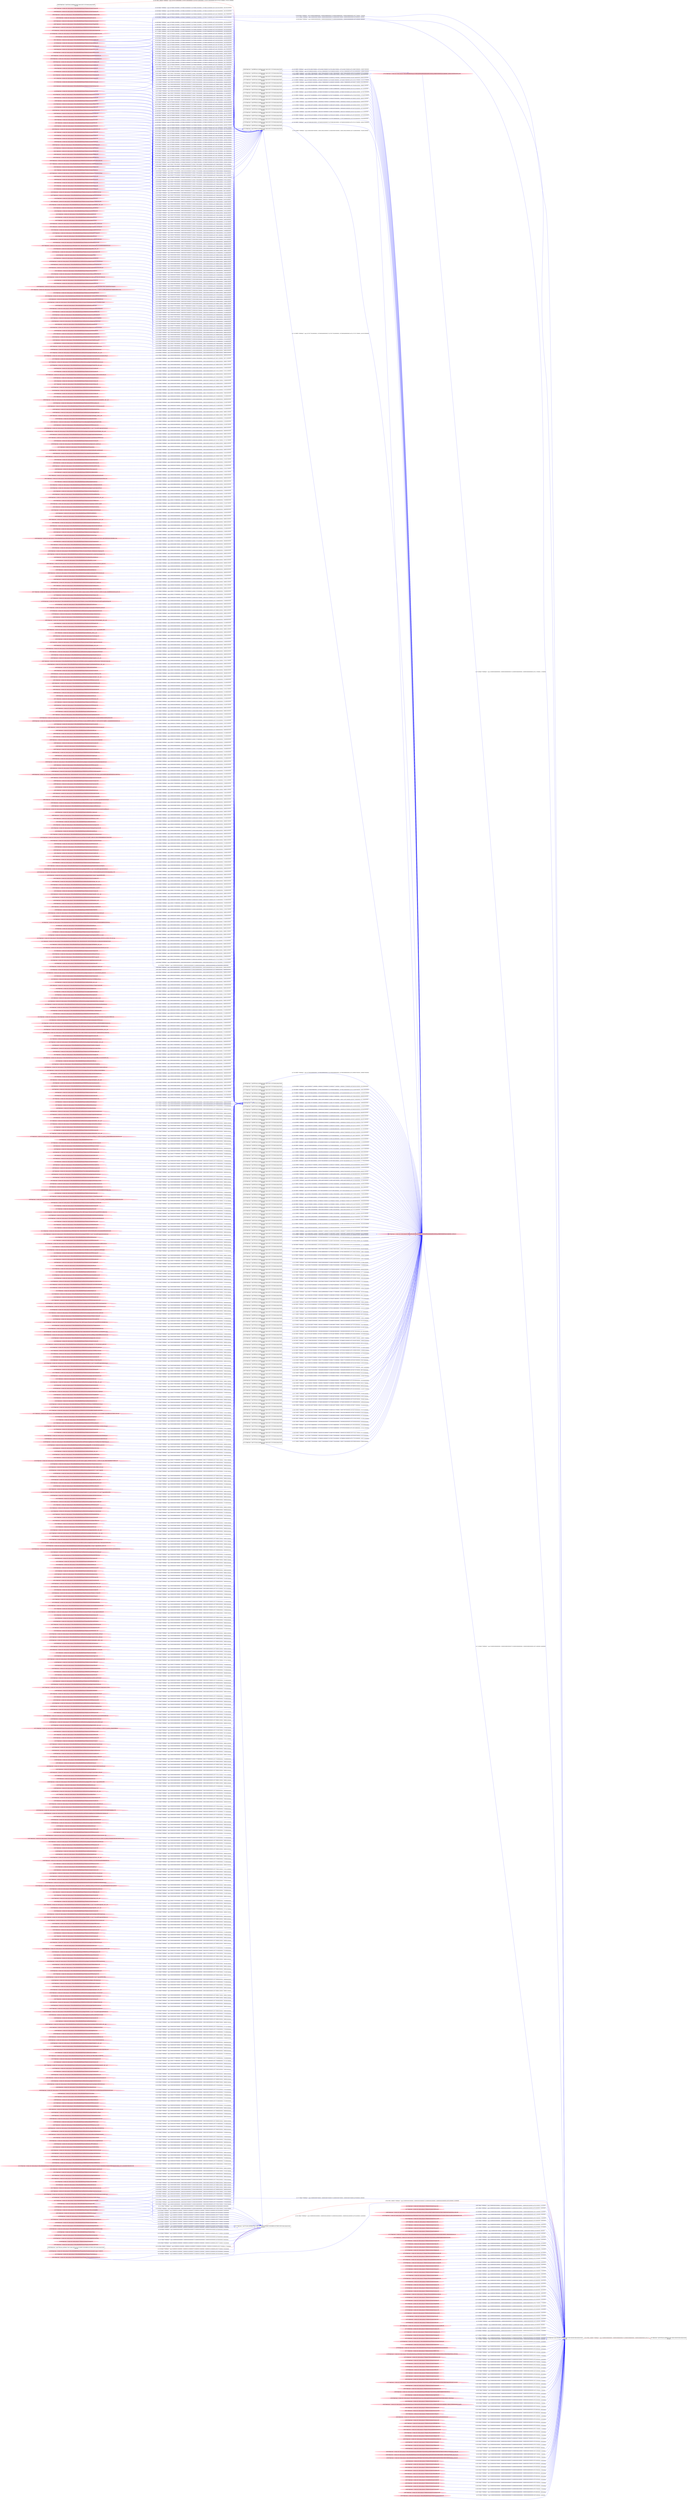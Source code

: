 digraph  {
rankdir=LR
"0"[color=black,label="id:0 HopCount: 0 pid:1328 proc_starttime:0 cmd: owner uid:null owner group id:null,\n null null", shape=box,style=solid];
"1"[color=black,label="id:1 HopCount: 1 pid:5184 proc_starttime:0 cmd: owner uid:null owner group id:null,\n null null", shape=box,style=solid];
"0" -> "1" [id=943,__obj="PROC_CREATE"color=red,label="id:943 PROC_CREATE **NORMAL**  seqs:[1558095036966000000, 1558095036966000000] T:[1558095036966000000, 1558095036966000000] relT:[0, 0]",style=solid];
"3"[color=pink,label="id:3 HopCount: -4 owner uid: owner group id: /Device/HarddiskVolume2/WINDOWS/SysWOW64/DNSAPI.dll ", shape=oval,style=filled];
"269"[color=black,label="id:269 HopCount: -3 pid:6816 proc_starttime:0 cmd: owner uid:S-1-5-18 owner group id:null,\n null null", shape=box,style=solid];
"3" -> "269" [id=944,__obj="READ"color=blue,label="id:944 READ **NORMAL**  seqs:[1558020281971000000, 1558020281971000000] T:[1558020281971000000, 1558020281971000000] relT:[74754995000000, 74754995000000]",style=solid];
"4"[color=pink,label="id:4 HopCount: -4 owner uid: owner group id: /Device/HarddiskVolume2/WINDOWS/SYSTEMAPPS/MICROSOFT.MICROSOFTEDGE_8WEKYB3D8BBWE/EVIEW.DLL ", shape=oval,style=filled];
"4" -> "269" [id=945,__obj="READ"color=blue,label="id:945 READ **NORMAL**  seqs:[1558020250075000000, 1558020250075000000] T:[1558020250075000000, 1558020250075000000] relT:[74786891000000, 74786891000000]",style=solid];
"5"[color=pink,label="id:5 HopCount: -4 owner uid: owner group id: /Device/HarddiskVolume2/salt/bin/Lib/hashlib.pyc ", shape=oval,style=filled];
"5" -> "269" [id=946,__obj="READ"color=blue,label="id:946 READ **NORMAL**  seqs:[1558018348042000000, 1558018348042000000] T:[1558018348042000000, 1558018348042000000] relT:[76688924000000, 76688924000000]",style=solid];
"6"[color=pink,label="id:6 HopCount: -4 owner uid: owner group id: /Device/HarddiskVolume2/salt/bin/Lib/subprocess.pyc ", shape=oval,style=filled];
"6" -> "269" [id=947,__obj="READ"color=blue,label="id:947 READ **NORMAL**  seqs:[1558018348041000000, 1558018348041000000] T:[1558018348041000000, 1558018348041000000] relT:[76688925000000, 76688925000000]",style=solid];
"8"[color=pink,label="id:8 HopCount: -4 owner uid: owner group id: /Device/HarddiskVolume2/Windows/System32/wbem/wbemdisp.dll ", shape=oval,style=filled];
"8" -> "269" [id=948,__obj="READ"color=blue,label="id:948 READ **NORMAL**  seqs:[1558018348049000000, 1558018348049000000] T:[1558018348049000000, 1558018348049000000] relT:[76688917000000, 76688917000000]",style=solid];
"9"[color=pink,label="id:9 HopCount: -4 owner uid: owner group id: /Device/HarddiskVolume2/salt/bin/Lib/site-packages/Crypto/Signature/PKCS1_v1_5.pyc ", shape=oval,style=filled];
"9" -> "269" [id=949,__obj="READ"color=blue,label="id:949 READ **NORMAL**  seqs:[1558018348051000000, 1558018348051000000] T:[1558018348051000000, 1558018348051000000] relT:[76688915000000, 76688915000000]",style=solid];
"10"[color=pink,label="id:10 HopCount: -4 owner uid: owner group id: /Device/HarddiskVolume2/Users/admin/AppData/Local/Microsoft/OneDrive/setup/logs/StandaloneUpdate_2019-05-16_152505_179c-16cc.log ", shape=oval,style=filled];
"10" -> "269" [id=950,__obj="READ"color=blue,label="id:950 READ **NORMAL**  seqs:[1558020313019000000, 1558020313019000000] T:[1558020313019000000, 1558020313019000000] relT:[74723947000000, 74723947000000]",style=solid];
"11"[color=pink,label="id:11 HopCount: -4 owner uid: owner group id: /Device/HarddiskVolume2/PROGRAM FILES (X86)/MICROSOFT OFFICE/TEMPLATES/1033/BILLINGSTATEMENT.XLTX ", shape=oval,style=filled];
"11" -> "269" [id=951,__obj="READ"color=blue,label="id:951 READ **NORMAL**  seqs:[1558020281950000000, 1558020281950000000] T:[1558020281950000000, 1558020281950000000] relT:[74755016000000, 74755016000000]",style=solid];
"12"[color=pink,label="id:12 HopCount: -4 owner uid: owner group id: /Device/HarddiskVolume2/salt/bin/Lib/site-packages/salt/defaults/__init__.pyc ", shape=oval,style=filled];
"12" -> "269" [id=952,__obj="READ"color=blue,label="id:952 READ **NORMAL**  seqs:[1558018348042000000, 1558018348042000000] T:[1558018348042000000, 1558018348042000000] relT:[76688924000000, 76688924000000]",style=solid];
"13"[color=pink,label="id:13 HopCount: -4 owner uid: owner group id: /Device/HarddiskVolume2/salt/bin/Lib/site-packages/cryptography/hazmat/backends/openssl/decode_asn1.pyc ", shape=oval,style=filled];
"13" -> "269" [id=953,__obj="READ"color=blue,label="id:953 READ **NORMAL**  seqs:[1558018348062000000, 1558018348063000000] T:[1558018348062000000, 1558018348063000000] relT:[76688904000000, 76688903000000]",style=solid];
"14"[color=pink,label="id:14 HopCount: -4 owner uid: owner group id: /Device/HarddiskVolume2/Windows/System32/logoncli.dll ", shape=oval,style=filled];
"14" -> "269" [id=954,__obj="READ"color=blue,label="id:954 READ **NORMAL**  seqs:[1558018348045000000, 1558018348045000000] T:[1558018348045000000, 1558018348045000000] relT:[76688921000000, 76688921000000]",style=solid];
"942"[color=pink,label="id:942 HopCount: -4 owner uid: owner group id: /Device/HarddiskVolume2/salt/bin/Lib/xml/etree/ElementTree.pyc ", shape=oval,style=filled];
"942" -> "269" [id=955,__obj="READ"color=blue,label="id:955 READ **NORMAL**  seqs:[1558018348050000000, 1558018348050000000] T:[1558018348050000000, 1558018348050000000] relT:[76688916000000, 76688916000000]",style=solid];
"272"[color=pink,label="id:272 HopCount: -3 owner uid: owner group id: /Device/HarddiskVolume2/Windows/System32/twinapi.dll ", shape=oval,style=filled];
"272" -> "269" [id=956,__obj="READ"color=blue,label="id:956 READ **NORMAL**  seqs:[1558020250076000000, 1558020250076000000] T:[1558020250076000000, 1558020250076000000] relT:[74786890000000, 74786890000000]",style=solid];
"15"[color=pink,label="id:15 HopCount: -4 owner uid: owner group id: /Device/HarddiskVolume2/Windows/System32/BCP47Langs.dll ", shape=oval,style=filled];
"15" -> "269" [id=957,__obj="READ"color=blue,label="id:957 READ **NORMAL**  seqs:[1558017376933000000, 1558020250072000000] T:[1558017376933000000, 1558020250072000000] relT:[77660033000000, 74786894000000]",style=solid];
"34"[color=pink,label="id:34 HopCount: -4 owner uid: owner group id: /Device/HarddiskVolume2/Windows/System32/AppXDeploymentServer.dll ", shape=oval,style=filled];
"34" -> "269" [id=958,__obj="READ"color=blue,label="id:958 READ **NORMAL**  seqs:[1558020265149000000, 1558020265149000000] T:[1558020265149000000, 1558020265149000000] relT:[74771817000000, 74771817000000]",style=solid];
"18"[color=pink,label="id:18 HopCount: -4 owner uid: owner group id: /Device/HarddiskVolume2/Windows/System32/rpcss.dll ", shape=oval,style=filled];
"18" -> "269" [id=959,__obj="READ"color=blue,label="id:959 READ **NORMAL**  seqs:[1558018899604000000, 1558020306503000000] T:[1558018899604000000, 1558020306503000000] relT:[76137362000000, 74730463000000]",style=solid];
"20"[color=pink,label="id:20 HopCount: -4 owner uid: owner group id: /Device/HarddiskVolume2/salt/bin/Lib/site-packages/singledispatch_helpers.pyc ", shape=oval,style=filled];
"20" -> "269" [id=960,__obj="READ"color=blue,label="id:960 READ **NORMAL**  seqs:[1558018348048000000, 1558018348048000000] T:[1558018348048000000, 1558018348048000000] relT:[76688918000000, 76688918000000]",style=solid];
"19"[color=pink,label="id:19 HopCount: -4 owner uid: owner group id: /Device/HarddiskVolume2/salt/bin/Lib/site-packages/cryptography/utils.pyc ", shape=oval,style=filled];
"19" -> "269" [id=961,__obj="READ"color=blue,label="id:961 READ **NORMAL**  seqs:[1558018348060000000, 1558018348060000000] T:[1558018348060000000, 1558018348060000000] relT:[76688906000000, 76688906000000]",style=solid];
"22"[color=pink,label="id:22 HopCount: -4 owner uid: owner group id: /Device/HarddiskVolume2/salt/bin/Lib/site-packages/setuptools-35.0.2.dist-info/entry_points.txt ", shape=oval,style=filled];
"22" -> "269" [id=962,__obj="READ"color=blue,label="id:962 READ **NORMAL**  seqs:[1558018348065000000, 1558018348065000000] T:[1558018348065000000, 1558018348065000000] relT:[76688901000000, 76688901000000]",style=solid];
"23"[color=pink,label="id:23 HopCount: -4 owner uid: owner group id: /Device/HarddiskVolume2/Windows/System32/ieproxy.dll ", shape=oval,style=filled];
"23" -> "269" [id=963,__obj="READ"color=blue,label="id:963 READ **NORMAL**  seqs:[1558020250074000000, 1558020250074000000] T:[1558020250074000000, 1558020250074000000] relT:[74786892000000, 74786892000000]",style=solid];
"21"[color=black,label="id:21 HopCount: -2 pid:752 proc_starttime:0 cmd: owner uid:S-1-5-21-231540947-922634896-4161786520-1004 owner group id:null,\n null null", shape=box,style=solid];
"21" -> "0" [id=964,__obj="PROC_CREATE"color=red,label="id:964 PROC_CREATE **NORMAL**  seqs:[1558095036353000000, 1558095036353000000] T:[1558095036353000000, 1558095036353000000] relT:[613000000, 613000000]",style=solid];
"25"[color=pink,label="id:25 HopCount: -4 owner uid: owner group id: /Device/HarddiskVolume2/WINDOWS/system32/en-US/UIRibbon.dll.mui ", shape=oval,style=filled];
"25" -> "269" [id=965,__obj="READ"color=blue,label="id:965 READ **NORMAL**  seqs:[1558017377050000000, 1558017377050000000] T:[1558017377050000000, 1558017377050000000] relT:[77659916000000, 77659916000000]",style=solid];
"26"[color=pink,label="id:26 HopCount: -4 owner uid: owner group id: /Device/HarddiskVolume2/salt/bin/Lib/xml/__init__.pyc ", shape=oval,style=filled];
"26" -> "269" [id=966,__obj="READ"color=blue,label="id:966 READ **NORMAL**  seqs:[1558018348050000000, 1558018348050000000] T:[1558018348050000000, 1558018348050000000] relT:[76688916000000, 76688916000000]",style=solid];
"24"[color=pink,label="id:24 HopCount: -2 owner uid: owner group id: /Windows/System32/usp10.dll ", shape=oval,style=filled];
"24" -> "0" [id=967,__obj="READ"color=blue,label="id:967 READ **NORMAL**  seqs:[1558095036535000000, 1558095036535000000] T:[1558095036535000000, 1558095036535000000] relT:[431000000, 431000000]",style=solid];
"728"[color=pink,label="id:728 HopCount: -2 owner uid: owner group id: /Device/HarddiskVolume2/Windows/System32/DWrite.dll ", shape=oval,style=filled];
"728" -> "269" [id=968,__obj="READ"color=blue,label="id:968 READ **NORMAL**  seqs:[1558020250074000000, 1558020250074000000] T:[1558020250074000000, 1558020250074000000] relT:[74786892000000, 74786892000000]",style=solid];
"28"[color=pink,label="id:28 HopCount: -4 owner uid: owner group id: /Device/HarddiskVolume2/salt/bin/Lib/pkgutil.pyc ", shape=oval,style=filled];
"28" -> "269" [id=969,__obj="READ"color=blue,label="id:969 READ **NORMAL**  seqs:[1558018348048000000, 1558018348048000000] T:[1558018348048000000, 1558018348048000000] relT:[76688918000000, 76688918000000]",style=solid];
"2"[color=pink,label="id:2 HopCount: -4 owner uid: owner group id: /Device/HarddiskVolume2/Users/admin/AppData/Roaming ", shape=oval,style=filled];
"2" -> "269" [id=970,__obj="READ"color=blue,label="id:970 READ **NORMAL**  seqs:[1558020306337000000, 1558020306337000000] T:[1558020306337000000, 1558020306337000000] relT:[74730629000000, 74730629000000]",style=solid];
"27"[color=pink,label="id:27 HopCount: -2 owner uid: owner group id: /Windows/System32/SHCore.dll ", shape=oval,style=filled];
"27" -> "0" [id=971,__obj="READ"color=blue,label="id:971 READ **NORMAL**  seqs:[1558095036532000000, 1558095036532000000] T:[1558095036532000000, 1558095036532000000] relT:[434000000, 434000000]",style=solid];
"29"[color=pink,label="id:29 HopCount: -4 owner uid: owner group id: /Device/HarddiskVolume2/Windows/Fonts/segoeuil.ttf ", shape=oval,style=filled];
"29" -> "269" [id=972,__obj="READ"color=blue,label="id:972 READ **NORMAL**  seqs:[1558020281949000000, 1558020281949000000] T:[1558020281949000000, 1558020281949000000] relT:[74755017000000, 74755017000000]",style=solid];
"31"[color=pink,label="id:31 HopCount: -4 owner uid: owner group id: /Device/HarddiskVolume2/salt/bin/Lib/site-packages/asn1crypto/_iri.pyc ", shape=oval,style=filled];
"31" -> "269" [id=973,__obj="READ"color=blue,label="id:973 READ **NORMAL**  seqs:[1558018348061000000, 1558018348061000000] T:[1558018348061000000, 1558018348061000000] relT:[76688905000000, 76688905000000]",style=solid];
"32"[color=pink,label="id:32 HopCount: -4 owner uid: owner group id: /Device/HarddiskVolume2/salt/bin/Lib/site-packages/zmq/backend/cython/_version.pyd ", shape=oval,style=filled];
"32" -> "269" [id=974,__obj="READ"color=blue,label="id:974 READ **NORMAL**  seqs:[1558018348052000000, 1558018348052000000] T:[1558018348052000000, 1558018348052000000] relT:[76688914000000, 76688914000000]",style=solid];
"33"[color=pink,label="id:33 HopCount: -4 owner uid: owner group id: /Device/HarddiskVolume2/salt/bin/Lib/site-packages/cryptography/hazmat/backends/multibackend.pyc ", shape=oval,style=filled];
"33" -> "269" [id=975,__obj="READ"color=blue,label="id:975 READ **NORMAL**  seqs:[1558018348060000000, 1558018348060000000] T:[1558018348060000000, 1558018348060000000] relT:[76688906000000, 76688906000000]",style=solid];
"35"[color=pink,label="id:35 HopCount: -4 owner uid: owner group id: /Device/HarddiskVolume2/salt/bin/Lib/site-packages/salt/utils/validate/path.pyc ", shape=oval,style=filled];
"35" -> "269" [id=976,__obj="READ"color=blue,label="id:976 READ **NORMAL**  seqs:[1558018348051000000, 1558018348051000000] T:[1558018348051000000, 1558018348051000000] relT:[76688915000000, 76688915000000]",style=solid];
"39"[color=pink,label="id:39 HopCount: -4 owner uid: owner group id: /Device/HarddiskVolume2/Windows/SysWOW64/Windows.Globalization.dll ", shape=oval,style=filled];
"39" -> "269" [id=977,__obj="READ"color=blue,label="id:977 READ **NORMAL**  seqs:[1558020281972000000, 1558020281972000000] T:[1558020281972000000, 1558020281972000000] relT:[74754994000000, 74754994000000]",style=solid];
"40"[color=pink,label="id:40 HopCount: -4 owner uid: owner group id: /Device/HarddiskVolume2/WINDOWS/SYSWOW64/MSCTF.DLL ", shape=oval,style=filled];
"40" -> "269" [id=978,__obj="READ"color=blue,label="id:978 READ **NORMAL**  seqs:[1558020281970000000, 1558020281970000000] T:[1558020281970000000, 1558020281970000000] relT:[74754996000000, 74754996000000]",style=solid];
"41"[color=pink,label="id:41 HopCount: -4 owner uid: owner group id: /Device/HarddiskVolume2/WINDOWS/System32/DriverStore/FileRepository/ntprint.inf_amd64_ab738c05d09b470b/Amd64/UNIRES.DLL ", shape=oval,style=filled];
"41" -> "269" [id=979,__obj="READ"color=blue,label="id:979 READ **NORMAL**  seqs:[1558017377051000000, 1558017377051000000] T:[1558017377051000000, 1558017377051000000] relT:[77659915000000, 77659915000000]",style=solid];
"42"[color=pink,label="id:42 HopCount: -4 owner uid: owner group id: /Device/HarddiskVolume2/salt/bin/Lib/site-packages/cryptography/x509/base.pyc ", shape=oval,style=filled];
"42" -> "269" [id=980,__obj="READ"color=blue,label="id:980 READ **NORMAL**  seqs:[1558018348060000000, 1558018348060000000] T:[1558018348060000000, 1558018348060000000] relT:[76688906000000, 76688906000000]",style=solid];
"607"[color=pink,label="id:607 HopCount: -4 owner uid: owner group id: /Device/HarddiskVolume2/Windows/System32/srvcli.dll ", shape=oval,style=filled];
"607" -> "269" [id=981,__obj="READ"color=blue,label="id:981 READ **NORMAL**  seqs:[1558018348045000000, 1558019182305000000] T:[1558018348045000000, 1558019182305000000] relT:[76688921000000, 75854661000000]",style=solid];
"697"[color=pink,label="id:697 HopCount: -4 owner uid: owner group id: /Device/HarddiskVolume2/Windows/System32/nsi.dll ", shape=oval,style=filled];
"697" -> "269" [id=982,__obj="READ"color=blue,label="id:982 READ **NORMAL**  seqs:[1558017377051000000, 1558019179836000000] T:[1558017377051000000, 1558019179836000000] relT:[77659915000000, 75857130000000]",style=solid];
"43"[color=pink,label="id:43 HopCount: -4 owner uid: owner group id: /Device/HarddiskVolume2/WINDOWS/SYSTEMAPPS/MICROSOFT.MICROSOFTEDGE_8WEKYB3D8BBWE/EDATA.DLL ", shape=oval,style=filled];
"43" -> "269" [id=983,__obj="READ"color=blue,label="id:983 READ **NORMAL**  seqs:[1558020250072000000, 1558020250072000000] T:[1558020250072000000, 1558020250072000000] relT:[74786894000000, 74786894000000]",style=solid];
"44"[color=pink,label="id:44 HopCount: -4 owner uid: owner group id: /Device/HarddiskVolume2/Program Files (x86)/Common Files/microsoft shared/OFFICE15/RICHED20.DLL ", shape=oval,style=filled];
"44" -> "269" [id=984,__obj="READ"color=blue,label="id:984 READ **NORMAL**  seqs:[1558020281972000000, 1558020281972000000] T:[1558020281972000000, 1558020281972000000] relT:[74754994000000, 74754994000000]",style=solid];
"45"[color=pink,label="id:45 HopCount: -4 owner uid: owner group id: /Device/HarddiskVolume2/salt/bin/Lib/site-packages/cryptography/hazmat/primitives/interfaces/__init__.pyc ", shape=oval,style=filled];
"45" -> "269" [id=985,__obj="READ"color=blue,label="id:985 READ **NORMAL**  seqs:[1558018348062000000, 1558018348062000000] T:[1558018348062000000, 1558018348062000000] relT:[76688904000000, 76688904000000]",style=solid];
"46"[color=pink,label="id:46 HopCount: -4 owner uid: owner group id: /Device/HarddiskVolume2/PROGRAM FILES (X86)/COMMON FILES/MICROSOFT SHARED/OFFICE15/MSO.DLL ", shape=oval,style=filled];
"46" -> "269" [id=986,__obj="READ"color=blue,label="id:986 READ **NORMAL**  seqs:[1558020281970000000, 1558020281970000000] T:[1558020281970000000, 1558020281970000000] relT:[74754996000000, 74754996000000]",style=solid];
"16"[color=pink,label="id:16 HopCount: -4 owner uid: owner group id: /Device/HarddiskVolume2/Windows/apppatch/sysmain.sdb ", shape=oval,style=filled];
"16" -> "269" [id=987,__obj="READ"color=blue,label="id:987 READ **NORMAL**  seqs:[1558020250068000000, 1558020281948000000] T:[1558020250068000000, 1558020281948000000] relT:[74786898000000, 74755018000000]",style=solid];
"17"[color=pink,label="id:17 HopCount: -4 owner uid: owner group id: /Device/HarddiskVolume2/salt/bin/Lib/site-packages/salt/transport/client.pyc ", shape=oval,style=filled];
"17" -> "269" [id=988,__obj="READ"color=blue,label="id:988 READ **NORMAL**  seqs:[1558018348051000000, 1558018348051000000] T:[1558018348051000000, 1558018348051000000] relT:[76688915000000, 76688915000000]",style=solid];
"47"[color=pink,label="id:47 HopCount: -4 owner uid: owner group id: /Device/HarddiskVolume2/salt/bin/Lib/site-packages/requests/packages/__init__.pyc ", shape=oval,style=filled];
"47" -> "269" [id=989,__obj="READ"color=blue,label="id:989 READ **NORMAL**  seqs:[1558018348058000000, 1558018348058000000] T:[1558018348058000000, 1558018348058000000] relT:[76688908000000, 76688908000000]",style=solid];
"48"[color=pink,label="id:48 HopCount: -4 owner uid: owner group id: /Device/HarddiskVolume2/Windows/System32/windows.storage.dll ", shape=oval,style=filled];
"48" -> "269" [id=990,__obj="READ"color=blue,label="id:990 READ **NORMAL**  seqs:[1558017376926000000, 1558020250070000000] T:[1558017376926000000, 1558020250070000000] relT:[77660040000000, 74786896000000]",style=solid];
"49"[color=pink,label="id:49 HopCount: -4 owner uid: owner group id: /Device/HarddiskVolume2/salt/bin/Lib/site-packages/asn1crypto/_ffi.pyc ", shape=oval,style=filled];
"49" -> "269" [id=991,__obj="READ"color=blue,label="id:991 READ **NORMAL**  seqs:[1558018348061000000, 1558018348061000000] T:[1558018348061000000, 1558018348061000000] relT:[76688905000000, 76688905000000]",style=solid];
"50"[color=pink,label="id:50 HopCount: -4 owner uid: owner group id: /Device/HarddiskVolume2/Windows/SysWOW64/KernelBase.dll ", shape=oval,style=filled];
"50" -> "269" [id=992,__obj="READ"color=blue,label="id:992 READ **NORMAL**  seqs:[1558020281969000000, 1558020281969000000] T:[1558020281969000000, 1558020281969000000] relT:[74754997000000, 74754997000000]",style=solid];
"51"[color=pink,label="id:51 HopCount: -4 owner uid: owner group id: /Device/HarddiskVolume2/Windows/System32/wpnapps.dll ", shape=oval,style=filled];
"51" -> "269" [id=993,__obj="READ"color=blue,label="id:993 READ **NORMAL**  seqs:[1558019538622000000, 1558019538622000000] T:[1558019538622000000, 1558019538622000000] relT:[75498344000000, 75498344000000]",style=solid];
"54"[color=pink,label="id:54 HopCount: -4 owner uid: owner group id: /Device/HarddiskVolume2/Program Files (x86)/Common Files/Microsoft Shared/Office15/1033/MSOINTL.DLL ", shape=oval,style=filled];
"54" -> "269" [id=994,__obj="READ"color=blue,label="id:994 READ **NORMAL**  seqs:[1558020281971000000, 1558020281971000000] T:[1558020281971000000, 1558020281971000000] relT:[74754995000000, 74754995000000]",style=solid];
"55"[color=pink,label="id:55 HopCount: -4 owner uid: owner group id: /Device/HarddiskVolume2/salt/bin/Lib/cProfile.pyc ", shape=oval,style=filled];
"55" -> "269" [id=995,__obj="READ"color=blue,label="id:995 READ **NORMAL**  seqs:[1558018348043000000, 1558018348043000000] T:[1558018348043000000, 1558018348043000000] relT:[76688923000000, 76688923000000]",style=solid];
"104"[color=pink,label="id:104 HopCount: -4 owner uid: owner group id: /Device/HarddiskVolume2/Windows/System32/nlaapi.dll ", shape=oval,style=filled];
"104" -> "269" [id=996,__obj="READ"color=blue,label="id:996 READ **NORMAL**  seqs:[1558018899606000000, 1558020251175000000] T:[1558018899606000000, 1558020251175000000] relT:[76137360000000, 74785791000000]",style=solid];
"56"[color=pink,label="id:56 HopCount: -4 owner uid: owner group id: /Device/HarddiskVolume2/WINDOWS/SYSWOW64/D3D10WARP.DLL ", shape=oval,style=filled];
"56" -> "269" [id=997,__obj="READ"color=blue,label="id:997 READ **NORMAL**  seqs:[1558020281970000000, 1558020281970000000] T:[1558020281970000000, 1558020281970000000] relT:[74754996000000, 74754996000000]",style=solid];
"59"[color=pink,label="id:59 HopCount: -4 owner uid: owner group id: /Device/HarddiskVolume2/salt/bin/Lib/site-packages/cryptography/hazmat/primitives/ciphers/modes.pyc ", shape=oval,style=filled];
"59" -> "269" [id=998,__obj="READ"color=blue,label="id:998 READ **NORMAL**  seqs:[1558018348062000000, 1558018348062000000] T:[1558018348062000000, 1558018348062000000] relT:[76688904000000, 76688904000000]",style=solid];
"57"[color=pink,label="id:57 HopCount: -4 owner uid: owner group id: /Device/HarddiskVolume2/Windows/SystemApps/Microsoft.MicrosoftEdge_8wekyb3d8bbwe ", shape=oval,style=filled];
"57" -> "269" [id=999,__obj="READ"color=blue,label="id:999 READ **NORMAL**  seqs:[1558020251907000000, 1558020251907000000] T:[1558020251907000000, 1558020251907000000] relT:[74785059000000, 74785059000000]",style=solid];
"60"[color=pink,label="id:60 HopCount: -4 owner uid: owner group id: /Device/HarddiskVolume2/salt/bin/Lib/site-packages/salt/utils/templates.pyc ", shape=oval,style=filled];
"60" -> "269" [id=1000,__obj="READ"color=blue,label="id:1000 READ **NORMAL**  seqs:[1558018348057000000, 1558018348057000000] T:[1558018348057000000, 1558018348057000000] relT:[76688909000000, 76688909000000]",style=solid];
"650"[color=pink,label="id:650 HopCount: -4 owner uid: owner group id: /Device/HarddiskVolume2/Windows/System32/ws2_32.dll ", shape=oval,style=filled];
"650" -> "269" [id=1001,__obj="READ"color=blue,label="id:1001 READ **NORMAL**  seqs:[1558017376932000000, 1558020250073000000] T:[1558017376932000000, 1558020250073000000] relT:[77660034000000, 74786893000000]",style=solid];
"61"[color=pink,label="id:61 HopCount: -4 owner uid: owner group id: /Device/HarddiskVolume2/Windows/System32/wuapi.dll ", shape=oval,style=filled];
"61" -> "269" [id=1002,__obj="READ"color=blue,label="id:1002 READ **NORMAL**  seqs:[1558019152083000000, 1558019152083000000] T:[1558019152083000000, 1558019152083000000] relT:[75884883000000, 75884883000000]",style=solid];
"62"[color=pink,label="id:62 HopCount: -4 owner uid: owner group id: /Device/HarddiskVolume2/salt/bin/Lib/site-packages/salt/engines/__init__.pyc ", shape=oval,style=filled];
"62" -> "269" [id=1003,__obj="READ"color=blue,label="id:1003 READ **NORMAL**  seqs:[1558018348057000000, 1558018348057000000] T:[1558018348057000000, 1558018348057000000] relT:[76688909000000, 76688909000000]",style=solid];
"63"[color=pink,label="id:63 HopCount: -4 owner uid: owner group id: /Device/HarddiskVolume2/WINDOWS/system32/pushtoinstall.dll ", shape=oval,style=filled];
"63" -> "269" [id=1004,__obj="READ"color=blue,label="id:1004 READ **NORMAL**  seqs:[1558019538621000000, 1558019538621000000] T:[1558019538621000000, 1558019538621000000] relT:[75498345000000, 75498345000000]",style=solid];
"64"[color=pink,label="id:64 HopCount: -4 owner uid: owner group id: /Device/HarddiskVolume2/salt/bin/Lib/site-packages/zmq/sugar/poll.pyc ", shape=oval,style=filled];
"64" -> "269" [id=1005,__obj="READ"color=blue,label="id:1005 READ **NORMAL**  seqs:[1558018348052000000, 1558018348052000000] T:[1558018348052000000, 1558018348052000000] relT:[76688914000000, 76688914000000]",style=solid];
"65"[color=pink,label="id:65 HopCount: -4 owner uid: owner group id: /Device/HarddiskVolume2/salt/bin/Lib/site-packages/easy-install.pth ", shape=oval,style=filled];
"65" -> "269" [id=1006,__obj="READ"color=blue,label="id:1006 READ **NORMAL**  seqs:[1558018348041000000, 1558018348041000000] T:[1558018348041000000, 1558018348041000000] relT:[76688925000000, 76688925000000]",style=solid];
"66"[color=pink,label="id:66 HopCount: -4 owner uid: owner group id: /Device/HarddiskVolume2/Windows/System32/wer.dll ", shape=oval,style=filled];
"66" -> "269" [id=1007,__obj="READ"color=blue,label="id:1007 READ **NORMAL**  seqs:[1558019152083000000, 1558020265149000000] T:[1558019152083000000, 1558020265149000000] relT:[75884883000000, 74771817000000]",style=solid];
"36"[color=pink,label="id:36 HopCount: -4 owner uid: owner group id: /Device/HarddiskVolume2/Windows/System32/ole32.dll ", shape=oval,style=filled];
"36" -> "269" [id=1008,__obj="READ"color=blue,label="id:1008 READ **NORMAL**  seqs:[1558017376926000000, 1558020251176000000] T:[1558017376926000000, 1558020251176000000] relT:[77660040000000, 74785790000000]",style=solid];
"37"[color=pink,label="id:37 HopCount: -4 owner uid: owner group id: /Device/HarddiskVolume2/WINDOWS/SYSWOW64/MSASN1.DLL ", shape=oval,style=filled];
"37" -> "269" [id=1009,__obj="READ"color=blue,label="id:1009 READ **NORMAL**  seqs:[1558020281970000000, 1558020281970000000] T:[1558020281970000000, 1558020281970000000] relT:[74754996000000, 74754996000000]",style=solid];
"38"[color=pink,label="id:38 HopCount: -4 owner uid: owner group id: /Device/HarddiskVolume2/salt/bin/Lib/threading.pyc ", shape=oval,style=filled];
"38" -> "269" [id=1010,__obj="READ"color=blue,label="id:1010 READ **NORMAL**  seqs:[1558018348041000000, 1558018348041000000] T:[1558018348041000000, 1558018348041000000] relT:[76688925000000, 76688925000000]",style=solid];
"67"[color=pink,label="id:67 HopCount: -4 owner uid: owner group id: /Device/HarddiskVolume2/salt/bin/Lib/linecache.pyc ", shape=oval,style=filled];
"67" -> "269" [id=1011,__obj="READ"color=blue,label="id:1011 READ **NORMAL**  seqs:[1558018348040000000, 1558018348040000000] T:[1558018348040000000, 1558018348040000000] relT:[76688926000000, 76688926000000]",style=solid];
"68"[color=pink,label="id:68 HopCount: -4 owner uid: owner group id: /Device/HarddiskVolume2/Users/admin/Desktop ", shape=oval,style=filled];
"68" -> "269" [id=1012,__obj="READ"color=blue,label="id:1012 READ **NORMAL**  seqs:[1558020306338000000, 1558020306338000000] T:[1558020306338000000, 1558020306338000000] relT:[74730628000000, 74730628000000]",style=solid];
"69"[color=pink,label="id:69 HopCount: -4 owner uid: owner group id: /Device/HarddiskVolume2/salt/bin/Lib/site-packages/requests/exceptions.pyc ", shape=oval,style=filled];
"69" -> "269" [id=1013,__obj="READ"color=blue,label="id:1013 READ **NORMAL**  seqs:[1558018348063000000, 1558018348063000000] T:[1558018348063000000, 1558018348063000000] relT:[76688903000000, 76688903000000]",style=solid];
"70"[color=pink,label="id:70 HopCount: -4 owner uid: owner group id: /Device/HarddiskVolume2/salt/bin/Lib/site-packages/msgpack/exceptions.pyc ", shape=oval,style=filled];
"70" -> "269" [id=1014,__obj="READ"color=blue,label="id:1014 READ **NORMAL**  seqs:[1558018348053000000, 1558018348053000000] T:[1558018348053000000, 1558018348053000000] relT:[76688913000000, 76688913000000]",style=solid];
"58"[color=pink,label="id:58 HopCount: -4 owner uid: owner group id: /Device/HarddiskVolume2/WINDOWS/SYSWOW64/D2D1.DLL ", shape=oval,style=filled];
"58" -> "269" [id=1015,__obj="READ"color=blue,label="id:1015 READ **NORMAL**  seqs:[1558020281970000000, 1558020281970000000] T:[1558020281970000000, 1558020281970000000] relT:[74754996000000, 74754996000000]",style=solid];
"71"[color=pink,label="id:71 HopCount: -4 owner uid: owner group id: /Device/HarddiskVolume2/salt/bin/Lib/site-packages/salt/modules/__init__.pyc ", shape=oval,style=filled];
"71" -> "269" [id=1016,__obj="READ"color=blue,label="id:1016 READ **NORMAL**  seqs:[1558018348054000000, 1558018348054000000] T:[1558018348054000000, 1558018348054000000] relT:[76688912000000, 76688912000000]",style=solid];
"73"[color=pink,label="id:73 HopCount: -4 owner uid: owner group id: /Device/HarddiskVolume2/salt/bin/Lib/site-packages/salt/modules/config.pyc ", shape=oval,style=filled];
"73" -> "269" [id=1017,__obj="READ"color=blue,label="id:1017 READ **NORMAL**  seqs:[1558018348065000000, 1558018348065000000] T:[1558018348065000000, 1558018348065000000] relT:[76688901000000, 76688901000000]",style=solid];
"300"[color=pink,label="id:300 HopCount: -3 owner uid: owner group id: /Device/HarddiskVolume2/Program Files ", shape=oval,style=filled];
"300" -> "269" [id=1018,__obj="READ"color=blue,label="id:1018 READ **NORMAL**  seqs:[1558020306336000000, 1558020306336000000] T:[1558020306336000000, 1558020306336000000] relT:[74730630000000, 74730630000000]",style=solid];
"75"[color=pink,label="id:75 HopCount: -4 owner uid: owner group id: /Device/HarddiskVolume2/salt/bin/Lib/distutils/version.pyc ", shape=oval,style=filled];
"75" -> "269" [id=1019,__obj="READ"color=blue,label="id:1019 READ **NORMAL**  seqs:[1558018348047000000, 1558018348047000000] T:[1558018348047000000, 1558018348047000000] relT:[76688919000000, 76688919000000]",style=solid];
"74"[color=pink,label="id:74 HopCount: -4 owner uid: owner group id: /Device/HarddiskVolume2/Windows/SysWOW64/wininet.dll ", shape=oval,style=filled];
"74" -> "269" [id=1020,__obj="READ"color=blue,label="id:1020 READ **NORMAL**  seqs:[1558020281971000000, 1558020281971000000] T:[1558020281971000000, 1558020281971000000] relT:[74754995000000, 74754995000000]",style=solid];
"77"[color=pink,label="id:77 HopCount: -4 owner uid: owner group id: /Device/HarddiskVolume2/salt/bin/Lib/site-packages/salt/executors/__init__.pyc ", shape=oval,style=filled];
"77" -> "269" [id=1021,__obj="READ"color=blue,label="id:1021 READ **NORMAL**  seqs:[1558018348064000000, 1558018348064000000] T:[1558018348064000000, 1558018348064000000] relT:[76688902000000, 76688902000000]",style=solid];
"76"[color=pink,label="id:76 HopCount: -4 owner uid: owner group id: /Device/HarddiskVolume2/ProgramData/Microsoft/Windows/AppRepository/Packages/Microsoft.MicrosoftEdge_41.16299.15.0_neutral__8wekyb3d8bbwe/ActivationStore.dat ", shape=oval,style=filled];
"76" -> "269" [id=1022,__obj="READ"color=blue,label="id:1022 READ **NORMAL**  seqs:[1558020250007000000, 1558020269504000000] T:[1558020250007000000, 1558020269504000000] relT:[74786959000000, 74767462000000]",style=solid];
"78"[color=pink,label="id:78 HopCount: -4 owner uid: owner group id: /Device/HarddiskVolume2/Users ", shape=oval,style=filled];
"78" -> "269" [id=1023,__obj="READ"color=blue,label="id:1023 READ **NORMAL**  seqs:[1558020306337000000, 1558020306337000000] T:[1558020306337000000, 1558020306337000000] relT:[74730629000000, 74730629000000]",style=solid];
"79"[color=pink,label="id:79 HopCount: -4 owner uid: owner group id: /Device/HarddiskVolume2/salt/bin/Lib/site-packages/salt/utils/winapi.pyc ", shape=oval,style=filled];
"79" -> "269" [id=1024,__obj="READ"color=blue,label="id:1024 READ **NORMAL**  seqs:[1558018348050000000, 1558018348050000000] T:[1558018348050000000, 1558018348050000000] relT:[76688916000000, 76688916000000]",style=solid];
"646"[color=pink,label="id:646 HopCount: -4 owner uid: owner group id: /Device/HarddiskVolume2/Windows/System32/dhcpcsvc6.dll ", shape=oval,style=filled];
"646" -> "269" [id=1025,__obj="READ"color=blue,label="id:1025 READ **NORMAL**  seqs:[1558017597651000000, 1558019179837000000] T:[1558017597651000000, 1558019179837000000] relT:[77439315000000, 75857129000000]",style=solid];
"82"[color=pink,label="id:82 HopCount: -4 owner uid: owner group id: /Device/HarddiskVolume2/Windows/SysWOW64/msvcr100.dll ", shape=oval,style=filled];
"82" -> "269" [id=1026,__obj="READ"color=blue,label="id:1026 READ **NORMAL**  seqs:[1558020281970000000, 1558020281970000000] T:[1558020281970000000, 1558020281970000000] relT:[74754996000000, 74754996000000]",style=solid];
"83"[color=pink,label="id:83 HopCount: -4 owner uid: owner group id: /Device/HarddiskVolume2/Windows/System32/Wldap32.dll ", shape=oval,style=filled];
"83" -> "269" [id=1027,__obj="READ"color=blue,label="id:1027 READ **NORMAL**  seqs:[1558018348058000000, 1558018348058000000] T:[1558018348058000000, 1558018348058000000] relT:[76688908000000, 76688908000000]",style=solid];
"84"[color=pink,label="id:84 HopCount: -4 owner uid: owner group id: /Device/HarddiskVolume2/Windows/SysWOW64/winmmbase.dll ", shape=oval,style=filled];
"84" -> "269" [id=1028,__obj="READ"color=blue,label="id:1028 READ **NORMAL**  seqs:[1558020281973000000, 1558020281973000000] T:[1558020281973000000, 1558020281973000000] relT:[74754993000000, 74754993000000]",style=solid];
"81"[color=pink,label="id:81 HopCount: -4 owner uid: owner group id: /Device/HarddiskVolume2/Windows/System32/d3d11.dll ", shape=oval,style=filled];
"81" -> "269" [id=1029,__obj="READ"color=blue,label="id:1029 READ **NORMAL**  seqs:[1558017377050000000, 1558017377068000000] T:[1558017377050000000, 1558017377068000000] relT:[77659916000000, 77659898000000]",style=solid];
"52"[color=pink,label="id:52 HopCount: -4 owner uid: owner group id: /Device/HarddiskVolume2/Windows/System32/OpcServices.dll ", shape=oval,style=filled];
"52" -> "269" [id=1030,__obj="READ"color=blue,label="id:1030 READ **NORMAL**  seqs:[1558017377051000000, 1558017377051000000] T:[1558017377051000000, 1558017377051000000] relT:[77659915000000, 77659915000000]",style=solid];
"53"[color=pink,label="id:53 HopCount: -4 owner uid: owner group id: /Device/HarddiskVolume2/Windows/System32/dcomp.dll ", shape=oval,style=filled];
"53" -> "269" [id=1031,__obj="READ"color=blue,label="id:1031 READ **NORMAL**  seqs:[1558020250072000000, 1558020250072000000] T:[1558020250072000000, 1558020250072000000] relT:[74786894000000, 74786894000000]",style=solid];
"85"[color=pink,label="id:85 HopCount: -4 owner uid: owner group id: /Device/HarddiskVolume2/WINDOWS/SYSWOW64/CLDAPI.DLL ", shape=oval,style=filled];
"85" -> "269" [id=1032,__obj="READ"color=blue,label="id:1032 READ **NORMAL**  seqs:[1558020281972000000, 1558020281972000000] T:[1558020281972000000, 1558020281972000000] relT:[74754994000000, 74754994000000]",style=solid];
"86"[color=pink,label="id:86 HopCount: -4 owner uid: owner group id: /Device/HarddiskVolume2/Windows/SysWOW64/kernel.appcore.dll ", shape=oval,style=filled];
"86" -> "269" [id=1033,__obj="READ"color=blue,label="id:1033 READ **NORMAL**  seqs:[1558020281971000000, 1558020281971000000] T:[1558020281971000000, 1558020281971000000] relT:[74754995000000, 74754995000000]",style=solid];
"87"[color=pink,label="id:87 HopCount: -4 owner uid: owner group id: /Device/HarddiskVolume2/Users/admin/AppData/Roaming/Mozilla ", shape=oval,style=filled];
"87" -> "269" [id=1034,__obj="READ"color=blue,label="id:1034 READ **NORMAL**  seqs:[1558020306337000000, 1558020306337000000] T:[1558020306337000000, 1558020306337000000] relT:[74730629000000, 74730629000000]",style=solid];
"88"[color=pink,label="id:88 HopCount: -4 owner uid: owner group id: /Device/HarddiskVolume2/salt/bin/Lib/site-packages/jinja2/bccache.pyc ", shape=oval,style=filled];
"88" -> "269" [id=1035,__obj="READ"color=blue,label="id:1035 READ **NORMAL**  seqs:[1558018348057000000, 1558018348057000000] T:[1558018348057000000, 1558018348057000000] relT:[76688909000000, 76688909000000]",style=solid];
"90"[color=pink,label="id:90 HopCount: -4 owner uid: owner group id: /Device/HarddiskVolume2/Windows/ServiceProfiles/LocalService ", shape=oval,style=filled];
"90" -> "269" [id=1036,__obj="READ"color=blue,label="id:1036 READ **NORMAL**  seqs:[1558020250524000000, 1558020250524000000] T:[1558020250524000000, 1558020250524000000] relT:[74786442000000, 74786442000000]",style=solid];
"91"[color=pink,label="id:91 HopCount: -4 owner uid: owner group id: /Device/HarddiskVolume2/salt/bin/Lib/site-packages/salt/utils/gzip_util.pyc ", shape=oval,style=filled];
"91" -> "269" [id=1037,__obj="READ"color=blue,label="id:1037 READ **NORMAL**  seqs:[1558018348064000000, 1558018348064000000] T:[1558018348064000000, 1558018348064000000] relT:[76688902000000, 76688902000000]",style=solid];
"624"[color=pink,label="id:624 HopCount: -4 owner uid: owner group id: /Device/HarddiskVolume2/WINDOWS/Globalization/Sorting/sortdefault.nls ", shape=oval,style=filled];
"624" -> "269" [id=1038,__obj="READ"color=blue,label="id:1038 READ **NORMAL**  seqs:[1558017376926000000, 1558020281948000000] T:[1558017376926000000, 1558020281948000000] relT:[77660040000000, 74755018000000]",style=solid];
"93"[color=pink,label="id:93 HopCount: -4 owner uid: owner group id: /Device/HarddiskVolume2/salt/bin/Lib/site-packages/win32/lib/pywintypes.pyc ", shape=oval,style=filled];
"93" -> "269" [id=1039,__obj="READ"color=blue,label="id:1039 READ **NORMAL**  seqs:[1558018348045000000, 1558018348045000000] T:[1558018348045000000, 1558018348045000000] relT:[76688921000000, 76688921000000]",style=solid];
"92"[color=pink,label="id:92 HopCount: -4 owner uid: owner group id: /Device/HarddiskVolume2/salt/bin/Lib/site-packages/tornado/http1connection.pyc ", shape=oval,style=filled];
"92" -> "269" [id=1040,__obj="READ"color=blue,label="id:1040 READ **NORMAL**  seqs:[1558018348058000000, 1558018348058000000] T:[1558018348058000000, 1558018348058000000] relT:[76688908000000, 76688908000000]",style=solid];
"94"[color=pink,label="id:94 HopCount: -4 owner uid: owner group id: /Device/HarddiskVolume2/WINDOWS/SYSTEMAPPS/MICROSOFT.MICROSOFTEDGE_8WEKYB3D8BBWE/EMODEL.DLL ", shape=oval,style=filled];
"94" -> "269" [id=1041,__obj="READ"color=blue,label="id:1041 READ **NORMAL**  seqs:[1558020250070000000, 1558020250070000000] T:[1558020250070000000, 1558020250070000000] relT:[74786896000000, 74786896000000]",style=solid];
"642"[color=pink,label="id:642 HopCount: -4 owner uid: owner group id: /Device/HarddiskVolume2/Windows/System32/authz.dll ", shape=oval,style=filled];
"642" -> "269" [id=1042,__obj="READ"color=blue,label="id:1042 READ **NORMAL**  seqs:[1558019996049000000, 1558019996049000000] T:[1558019996049000000, 1558019996049000000] relT:[75040917000000, 75040917000000]",style=solid];
"95"[color=pink,label="id:95 HopCount: -4 owner uid: owner group id: /Device/HarddiskVolume2/Windows/System32/esent.dll ", shape=oval,style=filled];
"95" -> "269" [id=1043,__obj="READ"color=blue,label="id:1043 READ **NORMAL**  seqs:[1558020250072000000, 1558020250072000000] T:[1558020250072000000, 1558020250072000000] relT:[74786894000000, 74786894000000]",style=solid];
"97"[color=pink,label="id:97 HopCount: -4 owner uid: owner group id: /Device/HarddiskVolume2/Windows/System32/Windows.UI.Xaml.Resources.dll ", shape=oval,style=filled];
"97" -> "269" [id=1044,__obj="READ"color=blue,label="id:1044 READ **NORMAL**  seqs:[1558020250072000000, 1558020250072000000] T:[1558020250072000000, 1558020250072000000] relT:[74786894000000, 74786894000000]",style=solid];
"98"[color=pink,label="id:98 HopCount: -4 owner uid: owner group id: /Device/HarddiskVolume2/ProgramData/Microsoft/Windows/AppRepository/Packages/Microsoft.MicrosoftEdge_41.16299.15.0_neutral__8wekyb3d8bbwe/ActivationStore.dat.LOG1 ", shape=oval,style=filled];
"98" -> "269" [id=1045,__obj="READ"color=blue,label="id:1045 READ **NORMAL**  seqs:[1558020250007000000, 1558020269504000000] T:[1558020250007000000, 1558020269504000000] relT:[74786959000000, 74767462000000]",style=solid];
"96"[color=pink,label="id:96 HopCount: -4 owner uid: owner group id: /Device/HarddiskVolume2/Windows/System32/AppXDeploymentClient.dll ", shape=oval,style=filled];
"96" -> "269" [id=1046,__obj="READ"color=blue,label="id:1046 READ **NORMAL**  seqs:[1558020265149000000, 1558020265149000000] T:[1558020265149000000, 1558020265149000000] relT:[74771817000000, 74771817000000]",style=solid];
"101"[color=pink,label="id:101 HopCount: -4 owner uid: owner group id: /Device/HarddiskVolume2/Windows/System32/winnsi.dll ", shape=oval,style=filled];
"101" -> "269" [id=1047,__obj="READ"color=blue,label="id:1047 READ **NORMAL**  seqs:[1558019499645000000, 1558020250073000000] T:[1558019499645000000, 1558020250073000000] relT:[75537321000000, 74786893000000]",style=solid];
"72"[color=pink,label="id:72 HopCount: -4 owner uid: owner group id: /Device/HarddiskVolume2/ProgramData/Microsoft ", shape=oval,style=filled];
"72" -> "269" [id=1048,__obj="READ"color=blue,label="id:1048 READ **NORMAL**  seqs:[1558020251903000000, 1558020251903000000] T:[1558020251903000000, 1558020251903000000] relT:[74785063000000, 74785063000000]",style=solid];
"99"[color=pink,label="id:99 HopCount: -4 owner uid: owner group id: /Device/HarddiskVolume2/Users/admin/generic.txt ", shape=oval,style=filled];
"714"[color=black,label="id:714 HopCount: -3 pid:1188 proc_starttime:0 cmd: owner uid:S-1-5-18 owner group id:null,\n null null", shape=box,style=solid];
"99" -> "714" [id=1049,__obj="READ"color=blue,label="id:1049 READ **NORMAL**  seqs:[1557958819110000000, 1557958819110000000] T:[1557958819110000000, 1557958819110000000] relT:[136217856000000, 136217856000000]",style=solid];
"100"[color=pink,label="id:100 HopCount: -4 owner uid: owner group id: /Device/HarddiskVolume2/Program Files (x86)/Common Files/microsoft shared/OFFICE15/ADAL.DLL ", shape=oval,style=filled];
"100" -> "269" [id=1050,__obj="READ"color=blue,label="id:1050 READ **NORMAL**  seqs:[1558020281971000000, 1558020281971000000] T:[1558020281971000000, 1558020281971000000] relT:[74754995000000, 74754995000000]",style=solid];
"102"[color=pink,label="id:102 HopCount: -4 owner uid: owner group id: /Device/HarddiskVolume2/Windows/System32/advapi32.dll ", shape=oval,style=filled];
"102" -> "714" [id=1051,__obj="READ"color=blue,label="id:1051 READ **NORMAL**  seqs:[1557958819108000000, 1557958819110000000] T:[1557958819108000000, 1557958819110000000] relT:[136217858000000, 136217856000000]",style=solid];
"103"[color=pink,label="id:103 HopCount: -4 owner uid: owner group id: /Device/HarddiskVolume2/WINDOWS/SYSWOW64/RESOURCEPOLICYCLIENT.DLL ", shape=oval,style=filled];
"103" -> "269" [id=1052,__obj="READ"color=blue,label="id:1052 READ **NORMAL**  seqs:[1558020281970000000, 1558020281970000000] T:[1558020281970000000, 1558020281970000000] relT:[74754996000000, 74754996000000]",style=solid];
"104" -> "714" [id=1053,__obj="READ"color=blue,label="id:1053 READ **NORMAL**  seqs:[1557958811925000000, 1557958811925000000] T:[1557958811925000000, 1557958811925000000] relT:[136225041000000, 136225041000000]",style=solid];
"105"[color=pink,label="id:105 HopCount: -4 owner uid: owner group id: /Device/HarddiskVolume2/Windows/System32/Windows.Shell.ServiceHostBuilder.dll ", shape=oval,style=filled];
"105" -> "269" [id=1054,__obj="READ"color=blue,label="id:1054 READ **NORMAL**  seqs:[1558020250075000000, 1558020250075000000] T:[1558020250075000000, 1558020250075000000] relT:[74786891000000, 74786891000000]",style=solid];
"106"[color=pink,label="id:106 HopCount: -4 owner uid: owner group id: /Device/HarddiskVolume2/Windows/System32/rpcrt4.dll ", shape=oval,style=filled];
"106" -> "714" [id=1055,__obj="READ"color=blue,label="id:1055 READ **NORMAL**  seqs:[1557958811921000000, 1557958841406000000] T:[1557958811921000000, 1557958841406000000] relT:[136225045000000, 136195560000000]",style=solid];
"107"[color=pink,label="id:107 HopCount: -4 owner uid: owner group id: /Device/HarddiskVolume2/Windows/System32/sfc_os.dll ", shape=oval,style=filled];
"107" -> "269" [id=1056,__obj="READ"color=blue,label="id:1056 READ **NORMAL**  seqs:[1558019152083000000, 1558019152083000000] T:[1558019152083000000, 1558019152083000000] relT:[75884883000000, 75884883000000]",style=solid];
"108"[color=pink,label="id:108 HopCount: -4 owner uid: owner group id: /Device/HarddiskVolume2/Windows/System32/mpr.dll ", shape=oval,style=filled];
"108" -> "714" [id=1057,__obj="READ"color=blue,label="id:1057 READ **NORMAL**  seqs:[1557958819109000000, 1557958819111000000] T:[1557958819109000000, 1557958819111000000] relT:[136217857000000, 136217855000000]",style=solid];
"110"[color=pink,label="id:110 HopCount: -4 owner uid: owner group id: /Device/HarddiskVolume2/Windows/SysWOW64/DWrite.dll ", shape=oval,style=filled];
"110" -> "269" [id=1058,__obj="READ"color=blue,label="id:1058 READ **NORMAL**  seqs:[1558020281972000000, 1558020281972000000] T:[1558020281972000000, 1558020281972000000] relT:[74754994000000, 74754994000000]",style=solid];
"111"[color=pink,label="id:111 HopCount: -4 owner uid: owner group id: /Device/HarddiskVolume2/salt/bin/Lib/email/errors.pyc ", shape=oval,style=filled];
"111" -> "269" [id=1059,__obj="READ"color=blue,label="id:1059 READ **NORMAL**  seqs:[1558018348054000000, 1558018348054000000] T:[1558018348054000000, 1558018348054000000] relT:[76688912000000, 76688912000000]",style=solid];
"112"[color=pink,label="id:112 HopCount: -4 owner uid: owner group id: /Device/HarddiskVolume2/PROGRAM FILES (X86)/MICROSOFT OFFICE/TEMPLATES/1033/LOANAMORTIZATION.XLTX ", shape=oval,style=filled];
"112" -> "269" [id=1060,__obj="READ"color=blue,label="id:1060 READ **NORMAL**  seqs:[1558020281950000000, 1558020281950000000] T:[1558020281950000000, 1558020281950000000] relT:[74755016000000, 74755016000000]",style=solid];
"113"[color=pink,label="id:113 HopCount: -4 owner uid: owner group id: /Device/HarddiskVolume2/salt/bin/Lib/site-packages/PyYAML-3.11-py2.7-win-amd64.egg/yaml/serializer.pyc ", shape=oval,style=filled];
"113" -> "269" [id=1061,__obj="READ"color=blue,label="id:1061 READ **NORMAL**  seqs:[1558018348046000000, 1558018348046000000] T:[1558018348046000000, 1558018348046000000] relT:[76688920000000, 76688920000000]",style=solid];
"114"[color=pink,label="id:114 HopCount: -4 owner uid: owner group id: /Device/HarddiskVolume2/salt/bin/Lib/decimal.pyc ", shape=oval,style=filled];
"114" -> "269" [id=1062,__obj="READ"color=blue,label="id:1062 READ **NORMAL**  seqs:[1558018348057000000, 1558018348057000000] T:[1558018348057000000, 1558018348057000000] relT:[76688909000000, 76688909000000]",style=solid];
"117"[color=pink,label="id:117 HopCount: -4 owner uid: owner group id: /Device/HarddiskVolume2/Windows/SysWOW64/winmm.dll ", shape=oval,style=filled];
"117" -> "269" [id=1063,__obj="READ"color=blue,label="id:1063 READ **NORMAL**  seqs:[1558020281973000000, 1558020281973000000] T:[1558020281973000000, 1558020281973000000] relT:[74754993000000, 74754993000000]",style=solid];
"115"[color=pink,label="id:115 HopCount: -4 owner uid: owner group id: /Device/HarddiskVolume2/salt/bin/Lib/site-packages/cryptography/hazmat/primitives/kdf/scrypt.pyc ", shape=oval,style=filled];
"115" -> "269" [id=1064,__obj="READ"color=blue,label="id:1064 READ **NORMAL**  seqs:[1558018348063000000, 1558018348063000000] T:[1558018348063000000, 1558018348063000000] relT:[76688903000000, 76688903000000]",style=solid];
"118"[color=pink,label="id:118 HopCount: -4 owner uid: owner group id: /Device/HarddiskVolume2/Windows/System32/FlightSettings.dll ", shape=oval,style=filled];
"118" -> "269" [id=1065,__obj="READ"color=blue,label="id:1065 READ **NORMAL**  seqs:[1558019152084000000, 1558019152084000000] T:[1558019152084000000, 1558019152084000000] relT:[75884882000000, 75884882000000]",style=solid];
"116"[color=pink,label="id:116 HopCount: -4 owner uid: owner group id: /Device/HarddiskVolume2/Windows/ServiceProfiles/LocalService/AppData/Local/Packages ", shape=oval,style=filled];
"116" -> "269" [id=1066,__obj="READ"color=blue,label="id:1066 READ **NORMAL**  seqs:[1558020250525000000, 1558020250525000000] T:[1558020250525000000, 1558020250525000000] relT:[74786441000000, 74786441000000]",style=solid];
"120"[color=pink,label="id:120 HopCount: -4 owner uid: owner group id: /Device/HarddiskVolume2/Windows/SysWOW64/srpapi.dll ", shape=oval,style=filled];
"120" -> "269" [id=1067,__obj="READ"color=blue,label="id:1067 READ **NORMAL**  seqs:[1558020281971000000, 1558020281971000000] T:[1558020281971000000, 1558020281971000000] relT:[74754995000000, 74754995000000]",style=solid];
"811"[color=pink,label="id:811 HopCount: -2 owner uid: owner group id: /Device/HarddiskVolume2/Windows/System32/combase.dll ", shape=oval,style=filled];
"811" -> "714" [id=1068,__obj="READ"color=blue,label="id:1068 READ **NORMAL**  seqs:[1557958828740000000, 1557958828740000000] T:[1557958828740000000, 1557958828740000000] relT:[136208226000000, 136208226000000]",style=solid];
"122"[color=pink,label="id:122 HopCount: -4 owner uid: owner group id: /Device/HarddiskVolume2/salt/bin/Lib/site-packages/salt/utils/network.pyc ", shape=oval,style=filled];
"122" -> "269" [id=1069,__obj="READ"color=blue,label="id:1069 READ **NORMAL**  seqs:[1558018348049000000, 1558018348049000000] T:[1558018348049000000, 1558018348049000000] relT:[76688917000000, 76688917000000]",style=solid];
"119"[color=pink,label="id:119 HopCount: -4 owner uid: owner group id: /Device/HarddiskVolume2/Windows/SysWOW64/xmllite.dll ", shape=oval,style=filled];
"119" -> "269" [id=1070,__obj="READ"color=blue,label="id:1070 READ **NORMAL**  seqs:[1558020281972000000, 1558020281972000000] T:[1558020281972000000, 1558020281972000000] relT:[74754994000000, 74754994000000]",style=solid];
"89"[color=pink,label="id:89 HopCount: -4 owner uid: owner group id: /Device/HarddiskVolume2/Windows/System32/apphelp.dll ", shape=oval,style=filled];
"89" -> "269" [id=1071,__obj="READ"color=blue,label="id:1071 READ **NORMAL**  seqs:[1558017377066000000, 1558020250068000000] T:[1558017377066000000, 1558020250068000000] relT:[77659900000000, 74786898000000]",style=solid];
"121"[color=pink,label="id:121 HopCount: -4 owner uid: owner group id: /Device/HarddiskVolume2/Windows/System32/wbemcomn.dll ", shape=oval,style=filled];
"121" -> "714" [id=1072,__obj="READ"color=blue,label="id:1072 READ **NORMAL**  seqs:[1557958819109000000, 1557958819111000000] T:[1557958819109000000, 1557958819111000000] relT:[136217857000000, 136217855000000]",style=solid];
"123"[color=pink,label="id:123 HopCount: -4 owner uid: owner group id: /Device/HarddiskVolume2/salt/bin/Lib/urllib.pyc ", shape=oval,style=filled];
"123" -> "269" [id=1073,__obj="READ"color=blue,label="id:1073 READ **NORMAL**  seqs:[1558018348048000000, 1558018348048000000] T:[1558018348048000000, 1558018348048000000] relT:[76688918000000, 76688918000000]",style=solid];
"124"[color=pink,label="id:124 HopCount: -4 owner uid: owner group id: /Device/HarddiskVolume2/Windows/System32/msvcp_win.dll ", shape=oval,style=filled];
"124" -> "714" [id=1074,__obj="READ"color=blue,label="id:1074 READ **NORMAL**  seqs:[1557958819108000000, 1557958828740000000] T:[1557958819108000000, 1557958828740000000] relT:[136217858000000, 136208226000000]",style=solid];
"125"[color=pink,label="id:125 HopCount: -4 owner uid: owner group id: /Device/HarddiskVolume2/WINDOWS/SYSWOW64/CLBCATQ.DLL ", shape=oval,style=filled];
"125" -> "269" [id=1075,__obj="READ"color=blue,label="id:1075 READ **NORMAL**  seqs:[1558020281971000000, 1558020281971000000] T:[1558020281971000000, 1558020281971000000] relT:[74754995000000, 74754995000000]",style=solid];
"126"[color=pink,label="id:126 HopCount: -4 owner uid: owner group id: /Device/HarddiskVolume2/Windows/System32/dhcpcsvc.dll ", shape=oval,style=filled];
"126" -> "714" [id=1076,__obj="READ"color=blue,label="id:1076 READ **NORMAL**  seqs:[1557958841403000000, 1557958841406000000] T:[1557958841403000000, 1557958841406000000] relT:[136195563000000, 136195560000000]",style=solid];
"127"[color=pink,label="id:127 HopCount: -4 owner uid: owner group id: /Device/HarddiskVolume2/salt/bin/Lib/socket.pyc ", shape=oval,style=filled];
"127" -> "269" [id=1077,__obj="READ"color=blue,label="id:1077 READ **NORMAL**  seqs:[1558018348043000000, 1558018348043000000] T:[1558018348043000000, 1558018348043000000] relT:[76688923000000, 76688923000000]",style=solid];
"128"[color=pink,label="id:128 HopCount: -4 owner uid: owner group id: /Device/HarddiskVolume2/WINDOWS/system32/InstallService.dll ", shape=oval,style=filled];
"128" -> "269" [id=1078,__obj="READ"color=blue,label="id:1078 READ **NORMAL**  seqs:[1558019152081000000, 1558020250077000000] T:[1558019152081000000, 1558020250077000000] relT:[75884885000000, 74786889000000]",style=solid];
"129"[color=pink,label="id:129 HopCount: -4 owner uid: owner group id: /Device/HarddiskVolume2/WINDOWS/SYSTEM32/en-US ", shape=oval,style=filled];
"129" -> "269" [id=1079,__obj="READ"color=blue,label="id:1079 READ **NORMAL**  seqs:[1558020250525000000, 1558020282908000000] T:[1558020250525000000, 1558020282908000000] relT:[74786441000000, 74754058000000]",style=solid];
"130"[color=pink,label="id:130 HopCount: -4 owner uid: owner group id: /Device/HarddiskVolume2/salt/bin/Lib/site-packages/asn1crypto/core.pyc ", shape=oval,style=filled];
"130" -> "269" [id=1080,__obj="READ"color=blue,label="id:1080 READ **NORMAL**  seqs:[1558018348061000000, 1558018348061000000] T:[1558018348061000000, 1558018348061000000] relT:[76688905000000, 76688905000000]",style=solid];
"131"[color=pink,label="id:131 HopCount: -4 owner uid: owner group id: /Device/HarddiskVolume2/WINDOWS/SYSTEM32/EN-US/SVCHOST.EXE.MUI ", shape=oval,style=filled];
"131" -> "269" [id=1081,__obj="READ"color=blue,label="id:1081 READ **NORMAL**  seqs:[1558018899604000000, 1558020306503000000] T:[1558018899604000000, 1558020306503000000] relT:[76137362000000, 74730463000000]",style=solid];
"132"[color=pink,label="id:132 HopCount: -4 owner uid: owner group id: /Device/HarddiskVolume2/salt/bin/Lib/site-packages/tornado/concurrent.pyc ", shape=oval,style=filled];
"132" -> "269" [id=1082,__obj="READ"color=blue,label="id:1082 READ **NORMAL**  seqs:[1558018348047000000, 1558018348047000000] T:[1558018348047000000, 1558018348047000000] relT:[76688919000000, 76688919000000]",style=solid];
"133"[color=pink,label="id:133 HopCount: -4 owner uid: owner group id: /Device/HarddiskVolume2/salt/bin/Lib/pipes.pyc ", shape=oval,style=filled];
"133" -> "269" [id=1083,__obj="READ"color=blue,label="id:1083 READ **NORMAL**  seqs:[1558018348064000000, 1558018348064000000] T:[1558018348064000000, 1558018348064000000] relT:[76688902000000, 76688902000000]",style=solid];
"134"[color=pink,label="id:134 HopCount: -4 owner uid: owner group id: /Device/HarddiskVolume2/Windows/System32/en-US/user32.dll.mui ", shape=oval,style=filled];
"134" -> "269" [id=1084,__obj="READ"color=blue,label="id:1084 READ **NORMAL**  seqs:[1558020281949000000, 1558020281949000000] T:[1558020281949000000, 1558020281949000000] relT:[74755017000000, 74755017000000]",style=solid];
"135"[color=pink,label="id:135 HopCount: -4 owner uid: owner group id: /Device/HarddiskVolume2/Windows/SysWOW64/shell32.dll ", shape=oval,style=filled];
"135" -> "269" [id=1085,__obj="READ"color=blue,label="id:1085 READ **NORMAL**  seqs:[1558020281970000000, 1558020281970000000] T:[1558020281970000000, 1558020281970000000] relT:[74754996000000, 74754996000000]",style=solid];
"626"[color=pink,label="id:626 HopCount: -4 owner uid: owner group id: /Device/HarddiskVolume2/Windows/System32/bcryptprimitives.dll ", shape=oval,style=filled];
"626" -> "269" [id=1086,__obj="READ"color=blue,label="id:1086 READ **NORMAL**  seqs:[1558017376932000000, 1558020306844000000] T:[1558017376932000000, 1558020306844000000] relT:[77660034000000, 74730122000000]",style=solid];
"137"[color=pink,label="id:137 HopCount: -4 owner uid: owner group id: /Device/HarddiskVolume2/Windows/SysWOW64/bcryptprimitives.dll ", shape=oval,style=filled];
"137" -> "269" [id=1087,__obj="READ"color=blue,label="id:1087 READ **NORMAL**  seqs:[1558020281969000000, 1558020281969000000] T:[1558020281969000000, 1558020281969000000] relT:[74754997000000, 74754997000000]",style=solid];
"136"[color=pink,label="id:136 HopCount: -4 owner uid: owner group id: /Device/HarddiskVolume2/salt/bin/Lib/site-packages/requests/packages/urllib3/connectionpool.pyc ", shape=oval,style=filled];
"136" -> "269" [id=1088,__obj="READ"color=blue,label="id:1088 READ **NORMAL**  seqs:[1558018348058000000, 1558018348058000000] T:[1558018348058000000, 1558018348058000000] relT:[76688908000000, 76688908000000]",style=solid];
"140"[color=pink,label="id:140 HopCount: -4 owner uid: owner group id: /Device/HarddiskVolume2/salt/bin/Lib/site-packages/requests/packages/urllib3/util/timeout.pyc ", shape=oval,style=filled];
"140" -> "269" [id=1089,__obj="READ"color=blue,label="id:1089 READ **NORMAL**  seqs:[1558018348059000000, 1558018348059000000] T:[1558018348059000000, 1558018348059000000] relT:[76688907000000, 76688907000000]",style=solid];
"621"[color=pink,label="id:621 HopCount: -4 owner uid: owner group id: /Device/HarddiskVolume2/Windows/System32/kernel32.dll ", shape=oval,style=filled];
"621" -> "269" [id=1090,__obj="READ"color=blue,label="id:1090 READ **NORMAL**  seqs:[1558017376924000000, 1558020306844000000] T:[1558017376924000000, 1558020306844000000] relT:[77660042000000, 74730122000000]",style=solid];
"138"[color=pink,label="id:138 HopCount: -4 owner uid: owner group id: /Device/HarddiskVolume2/salt/bin/Lib/site-packages/salt/utils/hashutils.pyc ", shape=oval,style=filled];
"138" -> "269" [id=1091,__obj="READ"color=blue,label="id:1091 READ **NORMAL**  seqs:[1558018348063000000, 1558018348063000000] T:[1558018348063000000, 1558018348063000000] relT:[76688903000000, 76688903000000]",style=solid];
"142"[color=pink,label="id:142 HopCount: -4 owner uid: owner group id: /Device/HarddiskVolume2/salt/bin/Lib/site-packages/zmq/utils/constant_names.pyc ", shape=oval,style=filled];
"142" -> "269" [id=1092,__obj="READ"color=blue,label="id:1092 READ **NORMAL**  seqs:[1558018348052000000, 1558018348052000000] T:[1558018348052000000, 1558018348052000000] relT:[76688914000000, 76688914000000]",style=solid];
"139"[color=pink,label="id:139 HopCount: -4 owner uid: owner group id: /Device/HarddiskVolume2/Windows/System32/Windows.Energy.dll ", shape=oval,style=filled];
"139" -> "269" [id=1093,__obj="READ"color=blue,label="id:1093 READ **NORMAL**  seqs:[1558020250076000000, 1558020250076000000] T:[1558020250076000000, 1558020250076000000] relT:[74786890000000, 74786890000000]",style=solid];
"109"[color=pink,label="id:109 HopCount: -4 owner uid: owner group id: /Device/HarddiskVolume2/Windows/System32/FirewallAPI.dll ", shape=oval,style=filled];
"109" -> "269" [id=1094,__obj="READ"color=blue,label="id:1094 READ **NORMAL**  seqs:[1558020250072000000, 1558020250072000000] T:[1558020250072000000, 1558020250072000000] relT:[74786894000000, 74786894000000]",style=solid];
"141"[color=pink,label="id:141 HopCount: -4 owner uid: owner group id: /Device/HarddiskVolume2/Program Files (x86)/Common Files/microsoft shared/OFFICE15/MSORES.DLL ", shape=oval,style=filled];
"141" -> "269" [id=1095,__obj="READ"color=blue,label="id:1095 READ **NORMAL**  seqs:[1558020281972000000, 1558020281972000000] T:[1558020281972000000, 1558020281972000000] relT:[74754994000000, 74754994000000]",style=solid];
"143"[color=pink,label="id:143 HopCount: -4 owner uid: owner group id: /Device/HarddiskVolume2/Windows/System32/en-US/ping.exe.mui ", shape=oval,style=filled];
"143" -> "269" [id=1096,__obj="READ"color=blue,label="id:1096 READ **NORMAL**  seqs:[1558019499645000000, 1558019499646000000] T:[1558019499645000000, 1558019499646000000] relT:[75537321000000, 75537320000000]",style=solid];
"144"[color=pink,label="id:144 HopCount: -4 owner uid: owner group id: /Device/HarddiskVolume2/WINDOWS/SYSTEM32/VESTOREEVENTHANDLERS.DLL ", shape=oval,style=filled];
"144" -> "269" [id=1097,__obj="READ"color=blue,label="id:1097 READ **NORMAL**  seqs:[1558019152082000000, 1558019152083000000] T:[1558019152082000000, 1558019152083000000] relT:[75884884000000, 75884883000000]",style=solid];
"145"[color=pink,label="id:145 HopCount: -4 owner uid: owner group id: /Device/HarddiskVolume2/PROGRAM FILES (X86)/MICROSOFT OFFICE/OFFICE15/1033/XLINTL32.DLL ", shape=oval,style=filled];
"145" -> "269" [id=1098,__obj="READ"color=blue,label="id:1098 READ **NORMAL**  seqs:[1558020281949000000, 1558020281949000000] T:[1558020281949000000, 1558020281949000000] relT:[74755017000000, 74755017000000]",style=solid];
"146"[color=pink,label="id:146 HopCount: -4 owner uid: owner group id: /Device/HarddiskVolume2/Windows/SystemApps/Microsoft.MicrosoftEdge_8wekyb3d8bbwe/resources.pri ", shape=oval,style=filled];
"146" -> "269" [id=1099,__obj="READ"color=blue,label="id:1099 READ **NORMAL**  seqs:[1558020250074000000, 1558020250074000000] T:[1558020250074000000, 1558020250074000000] relT:[74786892000000, 74786892000000]",style=solid];
"148"[color=pink,label="id:148 HopCount: -4 owner uid: owner group id: /Device/HarddiskVolume2/salt/bin/Lib/site-packages/salt/_version.pyc ", shape=oval,style=filled];
"148" -> "269" [id=1100,__obj="READ"color=blue,label="id:1100 READ **NORMAL**  seqs:[1558018348047000000, 1558018348047000000] T:[1558018348047000000, 1558018348047000000] relT:[76688919000000, 76688919000000]",style=solid];
"150"[color=pink,label="id:150 HopCount: -4 owner uid: owner group id: /Device/HarddiskVolume2/Windows/System32/cryptsp.dll ", shape=oval,style=filled];
"150" -> "269" [id=1101,__obj="READ"color=blue,label="id:1101 READ **NORMAL**  seqs:[1558017376926000000, 1558020250071000000] T:[1558017376926000000, 1558020250071000000] relT:[77660040000000, 74786895000000]",style=solid];
"151"[color=pink,label="id:151 HopCount: -4 owner uid: owner group id: /Device/HarddiskVolume2/salt/bin/Lib/site-packages/cryptography-1.8.1.dist-info/entry_points.txt ", shape=oval,style=filled];
"151" -> "269" [id=1102,__obj="READ"color=blue,label="id:1102 READ **NORMAL**  seqs:[1558018348065000000, 1558018348065000000] T:[1558018348065000000, 1558018348065000000] relT:[76688901000000, 76688901000000]",style=solid];
"152"[color=pink,label="id:152 HopCount: -4 owner uid: owner group id: /Device/HarddiskVolume2/salt/bin/Lib/site-packages/salt/utils/nb_popen.pyc ", shape=oval,style=filled];
"152" -> "269" [id=1103,__obj="READ"color=blue,label="id:1103 READ **NORMAL**  seqs:[1558018348065000000, 1558018348065000000] T:[1558018348065000000, 1558018348065000000] relT:[76688901000000, 76688901000000]",style=solid];
"147"[color=pink,label="id:147 HopCount: -4 owner uid: owner group id: /Device/HarddiskVolume2/WINDOWS/System32/en-US/SHELL32.dll.mui ", shape=oval,style=filled];
"147" -> "269" [id=1104,__obj="READ"color=blue,label="id:1104 READ **NORMAL**  seqs:[1558020281950000000, 1558020281950000000] T:[1558020281950000000, 1558020281950000000] relT:[74755016000000, 74755016000000]",style=solid];
"153"[color=pink,label="id:153 HopCount: -4 owner uid: owner group id: /Device/HarddiskVolume2/salt/bin/Lib/site-packages/win32/win32file.pyd ", shape=oval,style=filled];
"153" -> "269" [id=1105,__obj="READ"color=blue,label="id:1105 READ **NORMAL**  seqs:[1558018348053000000, 1558018348053000000] T:[1558018348053000000, 1558018348053000000] relT:[76688913000000, 76688913000000]",style=solid];
"156"[color=pink,label="id:156 HopCount: -4 owner uid: owner group id: /Device/HarddiskVolume2/Windows/System32/rometadata.dll ", shape=oval,style=filled];
"156" -> "269" [id=1106,__obj="READ"color=blue,label="id:1106 READ **NORMAL**  seqs:[1558017376933000000, 1558017376933000000] T:[1558017376933000000, 1558017376933000000] relT:[77660033000000, 77660033000000]",style=solid];
"154"[color=pink,label="id:154 HopCount: -4 owner uid: owner group id: /Device/HarddiskVolume2/Windows/System32/Windows.UI.Xaml.Maps.dll ", shape=oval,style=filled];
"154" -> "269" [id=1107,__obj="READ"color=blue,label="id:1107 READ **NORMAL**  seqs:[1558020250076000000, 1558020250076000000] T:[1558020250076000000, 1558020250076000000] relT:[74786890000000, 74786890000000]",style=solid];
"155"[color=pink,label="id:155 HopCount: -4 owner uid: owner group id: /Device/HarddiskVolume2/salt/bin/Lib/site-packages/PyYAML-3.11-py2.7-win-amd64.egg/yaml/parser.pyc ", shape=oval,style=filled];
"155" -> "269" [id=1108,__obj="READ"color=blue,label="id:1108 READ **NORMAL**  seqs:[1558018348046000000, 1558018348046000000] T:[1558018348046000000, 1558018348046000000] relT:[76688920000000, 76688920000000]",style=solid];
"159"[color=pink,label="id:159 HopCount: -4 owner uid: owner group id: /Device/HarddiskVolume2/salt/bin/Lib/site-packages/zmq/sugar/tracker.pyc ", shape=oval,style=filled];
"159" -> "269" [id=1109,__obj="READ"color=blue,label="id:1109 READ **NORMAL**  seqs:[1558018348052000000, 1558018348052000000] T:[1558018348052000000, 1558018348052000000] relT:[76688914000000, 76688914000000]",style=solid];
"160"[color=pink,label="id:160 HopCount: -4 owner uid: owner group id: /Device/HarddiskVolume2/Windows/System32/dwmapi.dll ", shape=oval,style=filled];
"160" -> "269" [id=1110,__obj="READ"color=blue,label="id:1110 READ **NORMAL**  seqs:[1558017377049000000, 1558020250072000000] T:[1558017377049000000, 1558020250072000000] relT:[77659917000000, 74786894000000]",style=solid];
"157"[color=pink,label="id:157 HopCount: -4 owner uid: owner group id: /Device/HarddiskVolume2/Windows/System32/smartscreenps.dll ", shape=oval,style=filled];
"157" -> "269" [id=1111,__obj="READ"color=blue,label="id:1111 READ **NORMAL**  seqs:[1558017376927000000, 1558017376933000000] T:[1558017376927000000, 1558017376933000000] relT:[77660039000000, 77660033000000]",style=solid];
"158"[color=pink,label="id:158 HopCount: -4 owner uid: owner group id: /Device/HarddiskVolume2/salt/bin/Lib/site-packages/salt/utils/parsers.pyc ", shape=oval,style=filled];
"158" -> "269" [id=1112,__obj="READ"color=blue,label="id:1112 READ **NORMAL**  seqs:[1558018348064000000, 1558018348064000000] T:[1558018348064000000, 1558018348064000000] relT:[76688902000000, 76688902000000]",style=solid];
"161"[color=pink,label="id:161 HopCount: -4 owner uid: owner group id: /Device/HarddiskVolume2/salt/bin/Lib/codecs.pyc ", shape=oval,style=filled];
"161" -> "269" [id=1113,__obj="READ"color=blue,label="id:1113 READ **NORMAL**  seqs:[1558018348041000000, 1558018348041000000] T:[1558018348041000000, 1558018348041000000] relT:[76688925000000, 76688925000000]",style=solid];
"669"[color=pink,label="id:669 HopCount: -4 owner uid: owner group id: /Device/HarddiskVolume2/Windows/System32/framedynos.dll ", shape=oval,style=filled];
"669" -> "269" [id=1114,__obj="READ"color=blue,label="id:1114 READ **NORMAL**  seqs:[1558019182303000000, 1558019182303000000] T:[1558019182303000000, 1558019182303000000] relT:[75854663000000, 75854663000000]",style=solid];
"162"[color=pink,label="id:162 HopCount: -4 owner uid: owner group id: /Device/HarddiskVolume2/salt/bin/Lib/site-packages/salt/config/__init__.pyc ", shape=oval,style=filled];
"162" -> "269" [id=1115,__obj="READ"color=blue,label="id:1115 READ **NORMAL**  seqs:[1558018348049000000, 1558018348049000000] T:[1558018348049000000, 1558018348049000000] relT:[76688917000000, 76688917000000]",style=solid];
"163"[color=pink,label="id:163 HopCount: -4 owner uid: owner group id: /Device/HarddiskVolume2/Windows/System32/iertutil.dll ", shape=oval,style=filled];
"163" -> "269" [id=1116,__obj="READ"color=blue,label="id:1116 READ **NORMAL**  seqs:[1558017376932000000, 1558020250069000000] T:[1558017376932000000, 1558020250069000000] relT:[77660034000000, 74786897000000]",style=solid];
"166"[color=pink,label="id:166 HopCount: -4 owner uid: owner group id: /Device/HarddiskVolume2/Windows/System32/taskhostw.exe ", shape=oval,style=filled];
"166" -> "269" [id=1117,__obj="READ"color=blue,label="id:1117 READ **NORMAL**  seqs:[1558018306251000000, 1558018306251000000] T:[1558018306251000000, 1558018306251000000] relT:[76730715000000, 76730715000000]",style=solid];
"167"[color=pink,label="id:167 HopCount: -4 owner uid: owner group id: /Device/HarddiskVolume2/salt/bin/Lib/site-packages/salt/utils/psutil_compat.pyc ", shape=oval,style=filled];
"167" -> "269" [id=1118,__obj="READ"color=blue,label="id:1118 READ **NORMAL**  seqs:[1558018348056000000, 1558018348056000000] T:[1558018348056000000, 1558018348056000000] relT:[76688910000000, 76688910000000]",style=solid];
"168"[color=pink,label="id:168 HopCount: -4 owner uid: owner group id: /Device/HarddiskVolume2/Windows/System32/imagehlp.dll ", shape=oval,style=filled];
"168" -> "269" [id=1119,__obj="READ"color=blue,label="id:1119 READ **NORMAL**  seqs:[1558017377067000000, 1558020250071000000] T:[1558017377067000000, 1558020250071000000] relT:[77659899000000, 74786895000000]",style=solid];
"169"[color=pink,label="id:169 HopCount: -4 owner uid: owner group id: /Device/HarddiskVolume2/Windows/SysWOW64/user32.dll ", shape=oval,style=filled];
"169" -> "269" [id=1120,__obj="READ"color=blue,label="id:1120 READ **NORMAL**  seqs:[1558020281970000000, 1558020281970000000] T:[1558020281970000000, 1558020281970000000] relT:[74754996000000, 74754996000000]",style=solid];
"164"[color=pink,label="id:164 HopCount: -4 owner uid: owner group id: /Device/HarddiskVolume2/salt/bin/Lib/mimetypes.pyc ", shape=oval,style=filled];
"164" -> "269" [id=1121,__obj="READ"color=blue,label="id:1121 READ **NORMAL**  seqs:[1558018348059000000, 1558018348059000000] T:[1558018348059000000, 1558018348059000000] relT:[76688907000000, 76688907000000]",style=solid];
"165"[color=pink,label="id:165 HopCount: -4 owner uid: owner group id: /Device/HarddiskVolume2/WINDOWS/SysWOW64/en-US/KERNELBASE.dll.mui ", shape=oval,style=filled];
"165" -> "269" [id=1122,__obj="READ"color=blue,label="id:1122 READ **NORMAL**  seqs:[1558020281950000000, 1558020281950000000] T:[1558020281950000000, 1558020281950000000] relT:[74755016000000, 74755016000000]",style=solid];
"170"[color=pink,label="id:170 HopCount: -4 owner uid: owner group id: /Device/HarddiskVolume2/salt/bin/Lib/site-packages/salt/template.pyc ", shape=oval,style=filled];
"170" -> "269" [id=1123,__obj="READ"color=blue,label="id:1123 READ **NORMAL**  seqs:[1558018348054000000, 1558018348054000000] T:[1558018348054000000, 1558018348054000000] relT:[76688912000000, 76688912000000]",style=solid];
"795"[color=black,label="id:795 HopCount: -3 pid:6732 proc_starttime:0 cmd: owner uid:S-1-5-18 owner group id:null,\n null null", shape=box,style=solid];
"30"[color=pink,label="id:30 HopCount: -2 owner uid: owner group id: /Device/HarddiskVolume2/USERS/ADMIN/APPDATA/ROAMING/MOZILLA/FIREFOX/PROFILES/LXKEHH21.DEFAULT ", shape=oval,style=filled];
"795" -> "30" [id=1124,__obj="WRITE"color=blue,label="id:1124 WRITE **NORMAL**  seqs:[1557979693914000000, 1557979693915000000] T:[1557979693914000000, 1557979693915000000] relT:[115343052000000, 115343051000000]",style=solid];
"171"[color=pink,label="id:171 HopCount: -4 owner uid: owner group id: /Device/HarddiskVolume2/WINDOWS/SYSWOW64/DIRECTMANIPULATION.DLL ", shape=oval,style=filled];
"171" -> "269" [id=1125,__obj="READ"color=blue,label="id:1125 READ **NORMAL**  seqs:[1558020281972000000, 1558020281972000000] T:[1558020281972000000, 1558020281972000000] relT:[74754994000000, 74754994000000]",style=solid];
"172"[color=pink,label="id:172 HopCount: -4 owner uid: owner group id: /Device/HarddiskVolume2/Windows/ServiceProfiles/LocalService/AppData/Local/FontCache/~FontCache-S-1-5-21-231540947-922634896-4161786520-1004.dat ", shape=oval,style=filled];
"172" -> "269" [id=1126,__obj="READ"color=blue,label="id:1126 READ **NORMAL**  seqs:[1558020281949000000, 1558020281949000000] T:[1558020281949000000, 1558020281949000000] relT:[74755017000000, 74755017000000]",style=solid];
"176"[color=pink,label="id:176 HopCount: -4 owner uid: owner group id: /Device/HarddiskVolume2/salt/bin/Lib/StringIO.pyc ", shape=oval,style=filled];
"176" -> "269" [id=1127,__obj="READ"color=blue,label="id:1127 READ **NORMAL**  seqs:[1558018348042000000, 1558018348042000000] T:[1558018348042000000, 1558018348042000000] relT:[76688924000000, 76688924000000]",style=solid];
"173"[color=black,label="id:173 HopCount: -3 pid:8092 proc_starttime:0 cmd: owner uid:S-1-5-18 owner group id:null,\n null null", shape=box,style=solid];
"173" -> "30" [id=1128,__obj="WRITE"color=blue,label="id:1128 WRITE **NORMAL**  seqs:[1558028206940000000, 1558028242337000000] T:[1558028206940000000, 1558028242337000000] relT:[66830026000000, 66794629000000]",style=solid];
"174"[color=pink,label="id:174 HopCount: -4 owner uid: owner group id: /Device/HarddiskVolume2/salt/bin/Lib/site.pyc ", shape=oval,style=filled];
"174" -> "269" [id=1129,__obj="READ"color=blue,label="id:1129 READ **NORMAL**  seqs:[1558018348040000000, 1558018348040000000] T:[1558018348040000000, 1558018348040000000] relT:[76688926000000, 76688926000000]",style=solid];
"175"[color=pink,label="id:175 HopCount: -4 owner uid: owner group id: /Device/HarddiskVolume2/Windows/SysWOW64/winhttp.dll ", shape=oval,style=filled];
"175" -> "269" [id=1130,__obj="READ"color=blue,label="id:1130 READ **NORMAL**  seqs:[1558020281971000000, 1558020281971000000] T:[1558020281971000000, 1558020281971000000] relT:[74754995000000, 74754995000000]",style=solid];
"149"[color=pink,label="id:149 HopCount: -4 owner uid: owner group id: /Device/HarddiskVolume2/salt/bin/Lib/site-packages/cryptography/hazmat/bindings/_constant_time.pyd ", shape=oval,style=filled];
"149" -> "269" [id=1131,__obj="READ"color=blue,label="id:1131 READ **NORMAL**  seqs:[1558018348061000000, 1558018348061000000] T:[1558018348061000000, 1558018348061000000] relT:[76688905000000, 76688905000000]",style=solid];
"177"[color=black,label="id:177 HopCount: -3 pid:5188 proc_starttime:0 cmd: owner uid:S-1-5-18 owner group id:null,\n null null", shape=box,style=solid];
"177" -> "30" [id=1132,__obj="WRITE"color=blue,label="id:1132 WRITE **NORMAL**  seqs:[1558008188061000000, 1558008188061000000] T:[1558008188061000000, 1558008188061000000] relT:[86848905000000, 86848905000000]",style=solid];
"178"[color=pink,label="id:178 HopCount: -4 owner uid: owner group id: /Device/HarddiskVolume2/windows/system32/svchost.exe ", shape=oval,style=filled];
"178" -> "269" [id=1133,__obj="READ"color=blue,label="id:1133 READ **NORMAL**  seqs:[1558018899605000000, 1558020306844000000] T:[1558018899605000000, 1558020306844000000] relT:[76137361000000, 74730122000000]",style=solid];
"179"[color=pink,label="id:179 HopCount: -4 owner uid: owner group id: /Device/HarddiskVolume2/Windows/System32/pcacli.dll ", shape=oval,style=filled];
"179" -> "269" [id=1134,__obj="READ"color=blue,label="id:1134 READ **NORMAL**  seqs:[1558020306500000000, 1558020306845000000] T:[1558020306500000000, 1558020306845000000] relT:[74730466000000, 74730121000000]",style=solid];
"180"[color=black,label="id:180 HopCount: -3 pid:800 proc_starttime:0 cmd: owner uid:S-1-5-18 owner group id:null,\n null null", shape=box,style=solid];
"180" -> "30" [id=1135,__obj="WRITE"color=blue,label="id:1135 WRITE **NORMAL**  seqs:[1558009634623000000, 1558010750464000000] T:[1558009634623000000, 1558010750464000000] relT:[85402343000000, 84286502000000]",style=solid];
"181"[color=pink,label="id:181 HopCount: -4 owner uid: owner group id: /Device/HarddiskVolume2/salt/bin/Lib/site-packages/cryptography/hazmat/bindings/openssl/binding.pyc ", shape=oval,style=filled];
"181" -> "269" [id=1136,__obj="READ"color=blue,label="id:1136 READ **NORMAL**  seqs:[1558018348060000000, 1558018348060000000] T:[1558018348060000000, 1558018348060000000] relT:[76688906000000, 76688906000000]",style=solid];
"183"[color=black,label="id:183 HopCount: -3 pid:4944 proc_starttime:0 cmd: owner uid:S-1-5-18 owner group id:null,\n null null", shape=box,style=solid];
"183" -> "30" [id=1137,__obj="WRITE"color=blue,label="id:1137 WRITE **NORMAL**  seqs:[1558028295518000000, 1558030417093000000] T:[1558028295518000000, 1558030417093000000] relT:[66741448000000, 64619873000000]",style=solid];
"188"[color=pink,label="id:188 HopCount: -4 owner uid: owner group id: /Device/HarddiskVolume2/salt/bin/Lib/site-packages/cryptography/hazmat/primitives/ciphers/base.pyc ", shape=oval,style=filled];
"188" -> "269" [id=1138,__obj="READ"color=blue,label="id:1138 READ **NORMAL**  seqs:[1558018348062000000, 1558018348062000000] T:[1558018348062000000, 1558018348062000000] relT:[76688904000000, 76688904000000]",style=solid];
"189"[color=pink,label="id:189 HopCount: -4 owner uid: owner group id: /Device/HarddiskVolume2/ProgramData/Microsoft/Windows/AppRepository/StateRepository-Deployment.srd ", shape=oval,style=filled];
"189" -> "269" [id=1139,__obj="READ"color=blue,label="id:1139 READ **NORMAL**  seqs:[1558020265146000000, 1558020265146000000] T:[1558020265146000000, 1558020265146000000] relT:[74771820000000, 74771820000000]",style=solid];
"190"[color=pink,label="id:190 HopCount: -4 owner uid: owner group id: /Device/HarddiskVolume2/salt/bin/Lib/site-packages/cffi-1.10.0.dist-info/entry_points.txt ", shape=oval,style=filled];
"190" -> "269" [id=1140,__obj="READ"color=blue,label="id:1140 READ **NORMAL**  seqs:[1558018348065000000, 1558018348065000000] T:[1558018348065000000, 1558018348065000000] relT:[76688901000000, 76688901000000]",style=solid];
"186"[color=pink,label="id:186 HopCount: -4 owner uid: owner group id: /Device/HarddiskVolume2/WINDOWS/SYSWOW64/USP10.DLL ", shape=oval,style=filled];
"186" -> "269" [id=1141,__obj="READ"color=blue,label="id:1141 READ **NORMAL**  seqs:[1558020281972000000, 1558020281972000000] T:[1558020281972000000, 1558020281972000000] relT:[74754994000000, 74754994000000]",style=solid];
"182"[color=pink,label="id:182 HopCount: -4 owner uid: owner group id: /Device/HarddiskVolume2/salt/bin/Lib/email/__init__.pyc ", shape=oval,style=filled];
"182" -> "269" [id=1142,__obj="READ"color=blue,label="id:1142 READ **NORMAL**  seqs:[1558018348054000000, 1558018348054000000] T:[1558018348054000000, 1558018348054000000] relT:[76688912000000, 76688912000000]",style=solid];
"711"[color=pink,label="id:711 HopCount: -4 owner uid: owner group id: /Device/HarddiskVolume2/Windows/System32/clbcatq.dll ", shape=oval,style=filled];
"711" -> "269" [id=1143,__obj="READ"color=blue,label="id:1143 READ **NORMAL**  seqs:[1558017376926000000, 1558020265143000000] T:[1558017376926000000, 1558020265143000000] relT:[77660040000000, 74771823000000]",style=solid];
"184"[color=pink,label="id:184 HopCount: -4 owner uid: owner group id: /Device/HarddiskVolume2/WINDOWS/SYSWOW64/CRYPTSP.DLL ", shape=oval,style=filled];
"184" -> "269" [id=1144,__obj="READ"color=blue,label="id:1144 READ **NORMAL**  seqs:[1558020281972000000, 1558020281972000000] T:[1558020281972000000, 1558020281972000000] relT:[74754994000000, 74754994000000]",style=solid];
"191"[color=pink,label="id:191 HopCount: -4 owner uid: owner group id: /Device/HarddiskVolume2/salt/bin/Lib/ctypes/wintypes.pyc ", shape=oval,style=filled];
"191" -> "269" [id=1145,__obj="READ"color=blue,label="id:1145 READ **NORMAL**  seqs:[1558018348048000000, 1558018348048000000] T:[1558018348048000000, 1558018348048000000] relT:[76688918000000, 76688918000000]",style=solid];
"185"[color=black,label="id:185 HopCount: -3 pid:8812 proc_starttime:0 cmd: owner uid:S-1-5-18 owner group id:null,\n null null", shape=box,style=solid];
"185" -> "30" [id=1146,__obj="WRITE"color=blue,label="id:1146 WRITE **NORMAL**  seqs:[1558008006247000000, 1558008006247000000] T:[1558008006247000000, 1558008006247000000] relT:[87030719000000, 87030719000000]",style=solid];
"192"[color=pink,label="id:192 HopCount: -4 owner uid: owner group id: /Device/HarddiskVolume2/Windows/WinSxS/amd64_microsoft.windows.gdiplus_6595b64144ccf1df_1.1.16299.125_none_46b6c26dedf485d7/GdiPlus.dll ", shape=oval,style=filled];
"192" -> "269" [id=1147,__obj="READ"color=blue,label="id:1147 READ **NORMAL**  seqs:[1558017377049000000, 1558017377049000000] T:[1558017377049000000, 1558017377049000000] relT:[77659917000000, 77659917000000]",style=solid];
"193"[color=pink,label="id:193 HopCount: -4 owner uid: owner group id: /Device/HarddiskVolume2/Windows/System32/en-US/smartscreen.exe.mui ", shape=oval,style=filled];
"193" -> "269" [id=1148,__obj="READ"color=blue,label="id:1148 READ **NORMAL**  seqs:[1558017376926000000, 1558017376926000000] T:[1558017376926000000, 1558017376926000000] relT:[77660040000000, 77660040000000]",style=solid];
"194"[color=black,label="id:194 HopCount: -3 pid:7876 proc_starttime:0 cmd: owner uid:S-1-5-18 owner group id:null,\n null null", shape=box,style=solid];
"194" -> "30" [id=1149,__obj="WRITE"color=blue,label="id:1149 WRITE **NORMAL**  seqs:[1558050781752000000, 1558053474724000000] T:[1558050781752000000, 1558053474724000000] relT:[44255214000000, 41562242000000]",style=solid];
"195"[color=pink,label="id:195 HopCount: -4 owner uid: owner group id: /Device/HarddiskVolume2/salt/bin/Lib/site-packages/asn1crypto/_elliptic_curve.pyc ", shape=oval,style=filled];
"195" -> "269" [id=1150,__obj="READ"color=blue,label="id:1150 READ **NORMAL**  seqs:[1558018348061000000, 1558018348061000000] T:[1558018348061000000, 1558018348061000000] relT:[76688905000000, 76688905000000]",style=solid];
"199"[color=pink,label="id:199 HopCount: -4 owner uid: owner group id: /Device/HarddiskVolume2/salt/bin/Lib/site-packages/salt-2017.7.1-py2.7.egg-info ", shape=oval,style=filled];
"199" -> "269" [id=1151,__obj="READ"color=blue,label="id:1151 READ **NORMAL**  seqs:[1558018348056000000, 1558018348056000000] T:[1558018348056000000, 1558018348056000000] relT:[76688910000000, 76688910000000]",style=solid];
"196"[color=pink,label="id:196 HopCount: -4 owner uid: owner group id: /Device/HarddiskVolume2/Windows/SysWOW64/kernel32.dll ", shape=oval,style=filled];
"196" -> "269" [id=1152,__obj="READ"color=blue,label="id:1152 READ **NORMAL**  seqs:[1558020281969000000, 1558020281969000000] T:[1558020281969000000, 1558020281969000000] relT:[74754997000000, 74754997000000]",style=solid];
"197"[color=black,label="id:197 HopCount: -3 pid:6332 proc_starttime:0 cmd: owner uid:S-1-5-18 owner group id:null,\n null null", shape=box,style=solid];
"197" -> "30" [id=1153,__obj="WRITE"color=blue,label="id:1153 WRITE **NORMAL**  seqs:[1558039804986000000, 1558050923933000000] T:[1558039804986000000, 1558050923933000000] relT:[55231980000000, 44113033000000]",style=solid];
"198"[color=pink,label="id:198 HopCount: -4 owner uid: owner group id: /Device/HarddiskVolume2/salt/bin/Lib/site-packages/salt/utils/aggregation.pyc ", shape=oval,style=filled];
"198" -> "269" [id=1154,__obj="READ"color=blue,label="id:1154 READ **NORMAL**  seqs:[1558018348046000000, 1558018348046000000] T:[1558018348046000000, 1558018348046000000] relT:[76688920000000, 76688920000000]",style=solid];
"200"[color=pink,label="id:200 HopCount: -4 owner uid: owner group id: /Device/HarddiskVolume2/salt/bin/Lib/site-packages/psutil/__init__.pyc ", shape=oval,style=filled];
"200" -> "269" [id=1155,__obj="READ"color=blue,label="id:1155 READ **NORMAL**  seqs:[1558018348044000000, 1558018348044000000] T:[1558018348044000000, 1558018348044000000] relT:[76688922000000, 76688922000000]",style=solid];
"201"[color=black,label="id:201 HopCount: -3 pid:7500 proc_starttime:0 cmd: owner uid:S-1-5-18 owner group id:null,\n null null", shape=box,style=solid];
"201" -> "30" [id=1156,__obj="WRITE"color=blue,label="id:1156 WRITE **NORMAL**  seqs:[1558039092242000000, 1558042477806000000] T:[1558039092242000000, 1558042477806000000] relT:[55944724000000, 52559160000000]",style=solid];
"202"[color=pink,label="id:202 HopCount: -4 owner uid: owner group id: /Device/HarddiskVolume2/salt/bin/Lib/site-packages/salt/utils/dicttrim.pyc ", shape=oval,style=filled];
"202" -> "269" [id=1157,__obj="READ"color=blue,label="id:1157 READ **NORMAL**  seqs:[1558018348054000000, 1558018348054000000] T:[1558018348054000000, 1558018348054000000] relT:[76688912000000, 76688912000000]",style=solid];
"203"[color=black,label="id:203 HopCount: -3 pid:7048 proc_starttime:0 cmd: owner uid:S-1-5-18 owner group id:null,\n null null", shape=box,style=solid];
"203" -> "30" [id=1158,__obj="WRITE"color=blue,label="id:1158 WRITE **NORMAL**  seqs:[1557976409468000000, 1557976949530000000] T:[1557976409468000000, 1557976949530000000] relT:[118627498000000, 118087436000000]",style=solid];
"206"[color=pink,label="id:206 HopCount: -4 owner uid: owner group id: /Device/HarddiskVolume2/Windows/SysWOW64/ucrtbase.dll ", shape=oval,style=filled];
"206" -> "269" [id=1159,__obj="READ"color=blue,label="id:1159 READ **NORMAL**  seqs:[1558020281970000000, 1558020281970000000] T:[1558020281970000000, 1558020281970000000] relT:[74754996000000, 74754996000000]",style=solid];
"207"[color=pink,label="id:207 HopCount: -4 owner uid: owner group id: /Device/HarddiskVolume2/salt/bin/Lib/site-packages/concurrent/futures/_base.pyc ", shape=oval,style=filled];
"207" -> "269" [id=1160,__obj="READ"color=blue,label="id:1160 READ **NORMAL**  seqs:[1558018348048000000, 1558018348048000000] T:[1558018348048000000, 1558018348048000000] relT:[76688918000000, 76688918000000]",style=solid];
"208"[color=pink,label="id:208 HopCount: -4 owner uid: owner group id: /Device/HarddiskVolume2/salt/bin/Lib/site-packages/backports.ssl_match_hostname-3.5.0.1-py2.7.egg-info/PKG-INFO ", shape=oval,style=filled];
"208" -> "269" [id=1161,__obj="READ"color=blue,label="id:1161 READ **NORMAL**  seqs:[1558018348056000000, 1558018348056000000] T:[1558018348056000000, 1558018348056000000] relT:[76688910000000, 76688910000000]",style=solid];
"209"[color=pink,label="id:209 HopCount: -4 owner uid: owner group id: /Device/HarddiskVolume2/salt/bin/Lib/site-packages/salt/utils/versions.pyc ", shape=oval,style=filled];
"209" -> "269" [id=1162,__obj="READ"color=blue,label="id:1162 READ **NORMAL**  seqs:[1558018348047000000, 1558018348047000000] T:[1558018348047000000, 1558018348047000000] relT:[76688919000000, 76688919000000]",style=solid];
"210"[color=pink,label="id:210 HopCount: -4 owner uid: owner group id: /Device/HarddiskVolume2/salt/bin/Lib/pickle.pyc ", shape=oval,style=filled];
"210" -> "269" [id=1163,__obj="READ"color=blue,label="id:1163 READ **NORMAL**  seqs:[1558018348042000000, 1558018348042000000] T:[1558018348042000000, 1558018348042000000] relT:[76688924000000, 76688924000000]",style=solid];
"204"[color=pink,label="id:204 HopCount: -4 owner uid: owner group id: /Device/HarddiskVolume2/salt/bin/Lib/site-packages/requests/cookies.pyc ", shape=oval,style=filled];
"204" -> "269" [id=1164,__obj="READ"color=blue,label="id:1164 READ **NORMAL**  seqs:[1558018348063000000, 1558018348063000000] T:[1558018348063000000, 1558018348063000000] relT:[76688903000000, 76688903000000]",style=solid];
"205"[color=black,label="id:205 HopCount: -3 pid:7448 proc_starttime:0 cmd: owner uid:S-1-5-18 owner group id:null,\n null null", shape=box,style=solid];
"205" -> "30" [id=1165,__obj="WRITE"color=blue,label="id:1165 WRITE **NORMAL**  seqs:[1558014441960000000, 1558032716713000000] T:[1558014441960000000, 1558032716713000000] relT:[80595006000000, 62320253000000]",style=solid];
"211"[color=pink,label="id:211 HopCount: -4 owner uid: owner group id: /Device/HarddiskVolume2/WINDOWS/SysWOW64/dcomp.dll ", shape=oval,style=filled];
"211" -> "269" [id=1166,__obj="READ"color=blue,label="id:1166 READ **NORMAL**  seqs:[1558020281972000000, 1558020281972000000] T:[1558020281972000000, 1558020281972000000] relT:[74754994000000, 74754994000000]",style=solid];
"212"[color=black,label="id:212 HopCount: -3 pid:8820 proc_starttime:0 cmd: owner uid:S-1-5-18 owner group id:null,\n null null", shape=box,style=solid];
"212" -> "30" [id=1167,__obj="WRITE"color=blue,label="id:1167 WRITE **NORMAL**  seqs:[1557982808697000000, 1557982808697000000] T:[1557982808697000000, 1557982808697000000] relT:[112228269000000, 112228269000000]",style=solid];
"213"[color=pink,label="id:213 HopCount: -4 owner uid: owner group id: /Device/HarddiskVolume2/salt/bin/Lib/site-packages/win32/win32security.pyd ", shape=oval,style=filled];
"213" -> "269" [id=1168,__obj="READ"color=blue,label="id:1168 READ **NORMAL**  seqs:[1558018348045000000, 1558018348045000000] T:[1558018348045000000, 1558018348045000000] relT:[76688921000000, 76688921000000]",style=solid];
"214"[color=black,label="id:214 HopCount: -3 pid:940 proc_starttime:0 cmd: owner uid:S-1-5-18 owner group id:null,\n null null", shape=box,style=solid];
"214" -> "30" [id=1169,__obj="WRITE"color=blue,label="id:1169 WRITE **NORMAL**  seqs:[1557940903499000000, 1557943451397000000] T:[1557940903499000000, 1557943451397000000] relT:[154133467000000, 151585569000000]",style=solid];
"215"[color=pink,label="id:215 HopCount: -4 owner uid: owner group id: /Device/HarddiskVolume2/salt/bin/Lib/site-packages/asn1crypto/util.pyc ", shape=oval,style=filled];
"215" -> "269" [id=1170,__obj="READ"color=blue,label="id:1170 READ **NORMAL**  seqs:[1558018348061000000, 1558018348061000000] T:[1558018348061000000, 1558018348061000000] relT:[76688905000000, 76688905000000]",style=solid];
"187"[color=pink,label="id:187 HopCount: -4 owner uid: owner group id: /Device/HarddiskVolume2/WINDOWS/SYSWOW64/BCRYPT.DLL ", shape=oval,style=filled];
"187" -> "269" [id=1171,__obj="READ"color=blue,label="id:1171 READ **NORMAL**  seqs:[1558020281971000000, 1558020281971000000] T:[1558020281971000000, 1558020281971000000] relT:[74754995000000, 74754995000000]",style=solid];
"216"[color=black,label="id:216 HopCount: -3 pid:8896 proc_starttime:0 cmd: owner uid:S-1-5-18 owner group id:null,\n null null", shape=box,style=solid];
"216" -> "30" [id=1172,__obj="WRITE"color=blue,label="id:1172 WRITE **NORMAL**  seqs:[1557957276242000000, 1557963166207000000] T:[1557957276242000000, 1557963166207000000] relT:[137760724000000, 131870759000000]",style=solid];
"217"[color=pink,label="id:217 HopCount: -4 owner uid: owner group id: /Device/HarddiskVolume2/Windows/System32/dsrole.dll ", shape=oval,style=filled];
"217" -> "269" [id=1173,__obj="READ"color=blue,label="id:1173 READ **NORMAL**  seqs:[1558018899606000000, 1558020251176000000] T:[1558018899606000000, 1558020251176000000] relT:[76137360000000, 74785790000000]",style=solid];
"218"[color=black,label="id:218 HopCount: -3 pid:4240 proc_starttime:0 cmd: owner uid:S-1-5-18 owner group id:null,\n null null", shape=box,style=solid];
"218" -> "30" [id=1174,__obj="WRITE"color=blue,label="id:1174 WRITE **NORMAL**  seqs:[1558039942628000000, 1558039942628000000] T:[1558039942628000000, 1558039942628000000] relT:[55094338000000, 55094338000000]",style=solid];
"219"[color=pink,label="id:219 HopCount: -4 owner uid: owner group id: /Device/HarddiskVolume2/salt/bin/Lib/site-packages/cffi/api.pyc ", shape=oval,style=filled];
"219" -> "269" [id=1175,__obj="READ"color=blue,label="id:1175 READ **NORMAL**  seqs:[1558018348062000000, 1558018348062000000] T:[1558018348062000000, 1558018348062000000] relT:[76688904000000, 76688904000000]",style=solid];
"220"[color=black,label="id:220 HopCount: -3 pid:7116 proc_starttime:0 cmd: owner uid:S-1-5-18 owner group id:null,\n null null", shape=box,style=solid];
"220" -> "30" [id=1176,__obj="WRITE"color=blue,label="id:1176 WRITE **NORMAL**  seqs:[1558016082805000000, 1558016082805000000] T:[1558016082805000000, 1558016082805000000] relT:[78954161000000, 78954161000000]",style=solid];
"221"[color=pink,label="id:221 HopCount: -4 owner uid: owner group id: /Device/HarddiskVolume2/Windows/Fonts/constanz.ttf ", shape=oval,style=filled];
"221" -> "269" [id=1177,__obj="READ"color=blue,label="id:1177 READ **NORMAL**  seqs:[1558020250075000000, 1558020250075000000] T:[1558020250075000000, 1558020250075000000] relT:[74786891000000, 74786891000000]",style=solid];
"222"[color=black,label="id:222 HopCount: -3 pid:2960 proc_starttime:0 cmd: owner uid:S-1-5-18 owner group id:null,\n null null", shape=box,style=solid];
"222" -> "30" [id=1178,__obj="WRITE"color=blue,label="id:1178 WRITE **NORMAL**  seqs:[1558024782923000000, 1558026503438000000] T:[1558024782923000000, 1558026503438000000] relT:[70254043000000, 68533528000000]",style=solid];
"223"[color=pink,label="id:223 HopCount: -4 owner uid: owner group id: /Device/HarddiskVolume2/salt/bin/Lib/rfc822.pyc ", shape=oval,style=filled];
"223" -> "269" [id=1179,__obj="READ"color=blue,label="id:1179 READ **NORMAL**  seqs:[1558018348057000000, 1558018348057000000] T:[1558018348057000000, 1558018348057000000] relT:[76688909000000, 76688909000000]",style=solid];
"224"[color=black,label="id:224 HopCount: -3 pid:5728 proc_starttime:0 cmd: owner uid:S-1-5-18 owner group id:null,\n null null", shape=box,style=solid];
"224" -> "30" [id=1180,__obj="WRITE"color=blue,label="id:1180 WRITE **NORMAL**  seqs:[1557967383615000000, 1557967758324000000] T:[1557967383615000000, 1557967758324000000] relT:[127653351000000, 127278642000000]",style=solid];
"225"[color=pink,label="id:225 HopCount: -4 owner uid: owner group id: /Device/HarddiskVolume2/salt/bin/Lib/site-packages/dateutil/tz/__init__.pyc ", shape=oval,style=filled];
"225" -> "269" [id=1181,__obj="READ"color=blue,label="id:1181 READ **NORMAL**  seqs:[1558018348064000000, 1558018348064000000] T:[1558018348064000000, 1558018348064000000] relT:[76688902000000, 76688902000000]",style=solid];
"226"[color=black,label="id:226 HopCount: -3 pid:7660 proc_starttime:0 cmd: owner uid:S-1-5-18 owner group id:null,\n null null", shape=box,style=solid];
"226" -> "30" [id=1182,__obj="WRITE"color=blue,label="id:1182 WRITE **NORMAL**  seqs:[1558033477576000000, 1558034470404000000] T:[1558033477576000000, 1558034470404000000] relT:[61559390000000, 60566562000000]",style=solid];
"227"[color=pink,label="id:227 HopCount: -4 owner uid: owner group id: /Device/HarddiskVolume2/salt/bin/Lib/site-packages/salt/serializers/__init__.pyc ", shape=oval,style=filled];
"227" -> "269" [id=1183,__obj="READ"color=blue,label="id:1183 READ **NORMAL**  seqs:[1558018348046000000, 1558018348046000000] T:[1558018348046000000, 1558018348046000000] relT:[76688920000000, 76688920000000]",style=solid];
"228"[color=black,label="id:228 HopCount: -3 pid:6152 proc_starttime:0 cmd: owner uid:S-1-5-18 owner group id:null,\n null null", shape=box,style=solid];
"228" -> "30" [id=1184,__obj="WRITE"color=blue,label="id:1184 WRITE **NORMAL**  seqs:[1557956485931000000, 1557959651526000000] T:[1557956485931000000, 1557959651526000000] relT:[138551035000000, 135385440000000]",style=solid];
"229"[color=pink,label="id:229 HopCount: -4 owner uid: owner group id: /Device/HarddiskVolume2/Windows/SysWOW64/WindowsCodecs.dll ", shape=oval,style=filled];
"229" -> "269" [id=1185,__obj="READ"color=blue,label="id:1185 READ **NORMAL**  seqs:[1558020281972000000, 1558020281972000000] T:[1558020281972000000, 1558020281972000000] relT:[74754994000000, 74754994000000]",style=solid];
"230"[color=black,label="id:230 HopCount: -3 pid:2756 proc_starttime:0 cmd: owner uid:S-1-5-18 owner group id:null,\n null null", shape=box,style=solid];
"230" -> "30" [id=1186,__obj="WRITE"color=blue,label="id:1186 WRITE **NORMAL**  seqs:[1558030542934000000, 1558034378445000000] T:[1558030542934000000, 1558034378445000000] relT:[64494032000000, 60658521000000]",style=solid];
"231"[color=pink,label="id:231 HopCount: -4 owner uid: owner group id: /Device/HarddiskVolume2/salt/bin/Lib/site-packages/tornado/platform/posix.pyc ", shape=oval,style=filled];
"231" -> "269" [id=1187,__obj="READ"color=blue,label="id:1187 READ **NORMAL**  seqs:[1558018348054000000, 1558018348054000000] T:[1558018348054000000, 1558018348054000000] relT:[76688912000000, 76688912000000]",style=solid];
"860"[color=pink,label="id:860 HopCount: -2 owner uid: owner group id: /Device/HarddiskVolume2/PROGRAM FILES/MOZILLA/FIREFOX/BROWSER/FEATURES/SCREENSHOTS@MOZILLA.ORG.XPI ", shape=oval,style=filled];
"860" -> "0" [id=1188,__obj="READ"color=blue,label="id:1188 READ **NORMAL**  seqs:[1558095036841000000, 1558095036885000000] T:[1558095036841000000, 1558095036885000000] relT:[125000000, 81000000]",style=solid];
"232"[color=black,label="id:232 HopCount: -3 pid:2260 proc_starttime:0 cmd: owner uid:S-1-5-18 owner group id:null,\n null null", shape=box,style=solid];
"232" -> "30" [id=1189,__obj="WRITE"color=blue,label="id:1189 WRITE **NORMAL**  seqs:[1558004406081000000, 1558004406081000000] T:[1558004406081000000, 1558004406081000000] relT:[90630885000000, 90630885000000]",style=solid];
"233"[color=pink,label="id:233 HopCount: -4 owner uid: owner group id: /Device/HarddiskVolume2/Windows/ServiceProfiles/LocalService/AppData/Local/FontCache/~FontCache-FontFace.dat ", shape=oval,style=filled];
"233" -> "269" [id=1190,__obj="READ"color=blue,label="id:1190 READ **NORMAL**  seqs:[1558020250075000000, 1558020281949000000] T:[1558020250075000000, 1558020281949000000] relT:[74786891000000, 74755017000000]",style=solid];
"234"[color=pink,label="id:234 HopCount: -2 owner uid: owner group id: /Device/HarddiskVolume2/PROGRAM FILES/MOZILLA/FIREFOX/BROWSER/EXTENSIONS/{972CE4C6-7E08-4474-A285-3208198CE6FD}.XPI ", shape=oval,style=filled];
"234" -> "0" [id=1191,__obj="READ"color=blue,label="id:1191 READ **NORMAL**  seqs:[1558095036843000000, 1558095036906000000] T:[1558095036843000000, 1558095036906000000] relT:[123000000, 60000000]",style=solid];
"235"[color=black,label="id:235 HopCount: -3 pid:5196 proc_starttime:0 cmd: owner uid:S-1-5-18 owner group id:null,\n null null", shape=box,style=solid];
"235" -> "30" [id=1192,__obj="WRITE"color=blue,label="id:1192 WRITE **NORMAL**  seqs:[1557977923912000000, 1557977923912000000] T:[1557977923912000000, 1557977923912000000] relT:[117113054000000, 117113054000000]",style=solid];
"236"[color=pink,label="id:236 HopCount: -4 owner uid: owner group id: /Device/HarddiskVolume2/salt/bin/Lib/site-packages/Mako-1.0.6-py2.7.egg-info/entry_points.txt ", shape=oval,style=filled];
"236" -> "269" [id=1193,__obj="READ"color=blue,label="id:1193 READ **NORMAL**  seqs:[1558018348065000000, 1558018348065000000] T:[1558018348065000000, 1558018348065000000] relT:[76688901000000, 76688901000000]",style=solid];
"237"[color=pink,label="id:237 HopCount: -2 owner uid: owner group id: /Windows/System32/ws2_32.dll ", shape=oval,style=filled];
"237" -> "0" [id=1194,__obj="READ"color=blue,label="id:1194 READ **NORMAL**  seqs:[1558095036492000000, 1558095036492000000] T:[1558095036492000000, 1558095036492000000] relT:[474000000, 474000000]",style=solid];
"238"[color=black,label="id:238 HopCount: -3 pid:5788 proc_starttime:0 cmd: owner uid:S-1-5-18 owner group id:null,\n null null", shape=box,style=solid];
"238" -> "30" [id=1195,__obj="WRITE"color=blue,label="id:1195 WRITE **NORMAL**  seqs:[1558021463874000000, 1558021463874000000] T:[1558021463874000000, 1558021463874000000] relT:[73573092000000, 73573092000000]",style=solid];
"239"[color=pink,label="id:239 HopCount: -4 owner uid: owner group id: /Device/HarddiskVolume2/PROGRAM FILES (X86)/MICROSOFT OFFICE/OFFICE15/ADDINS/POWERPIVOT EXCEL ADD-IN/POWERPIVOTEXCELCLIENTADDIN.DLL ", shape=oval,style=filled];
"239" -> "269" [id=1196,__obj="READ"color=blue,label="id:1196 READ **NORMAL**  seqs:[1558020281972000000, 1558020281972000000] T:[1558020281972000000, 1558020281972000000] relT:[74754994000000, 74754994000000]",style=solid];
"240"[color=black,label="id:240 HopCount: -3 pid:6024 proc_starttime:0 cmd: owner uid:S-1-5-18 owner group id:null,\n null null", shape=box,style=solid];
"240" -> "30" [id=1197,__obj="WRITE"color=blue,label="id:1197 WRITE **NORMAL**  seqs:[1557959175345000000, 1557964486952000000] T:[1557959175345000000, 1557964486952000000] relT:[135861621000000, 130550014000000]",style=solid];
"241"[color=black,label="id:241 HopCount: -3 pid:1596 proc_starttime:0 cmd: owner uid:S-1-5-18 owner group id:null,\n null null", shape=box,style=solid];
"241" -> "30" [id=1198,__obj="WRITE"color=blue,label="id:1198 WRITE **NORMAL**  seqs:[1558013817473000000, 1558016384668000000] T:[1558013817473000000, 1558016384668000000] relT:[81219493000000, 78652298000000]",style=solid];
"243"[color=black,label="id:243 HopCount: -3 pid:5484 proc_starttime:0 cmd: owner uid:S-1-5-18 owner group id:null,\n null null", shape=box,style=solid];
"243" -> "30" [id=1199,__obj="WRITE"color=blue,label="id:1199 WRITE **NORMAL**  seqs:[1557972485164000000, 1557972485164000000] T:[1557972485164000000, 1557972485164000000] relT:[122551802000000, 122551802000000]",style=solid];
"242"[color=pink,label="id:242 HopCount: -4 owner uid: owner group id: /Device/HarddiskVolume2/salt/bin/Lib/site-packages/jinja2/idtracking.pyc ", shape=oval,style=filled];
"242" -> "269" [id=1200,__obj="READ"color=blue,label="id:1200 READ **NORMAL**  seqs:[1558018348057000000, 1558018348057000000] T:[1558018348057000000, 1558018348057000000] relT:[76688909000000, 76688909000000]",style=solid];
"244"[color=black,label="id:244 HopCount: -3 pid:3468 proc_starttime:0 cmd: owner uid:S-1-5-18 owner group id:null,\n null null", shape=box,style=solid];
"244" -> "30" [id=1201,__obj="WRITE"color=blue,label="id:1201 WRITE **NORMAL**  seqs:[1558021276052000000, 1558021276052000000] T:[1558021276052000000, 1558021276052000000] relT:[73760914000000, 73760914000000]",style=solid];
"246"[color=pink,label="id:246 HopCount: -4 owner uid: owner group id: /Device/HarddiskVolume2/WINDOWS/SYSWOW64/WINTYPES.DLL ", shape=oval,style=filled];
"246" -> "269" [id=1202,__obj="READ"color=blue,label="id:1202 READ **NORMAL**  seqs:[1558020281973000000, 1558020281973000000] T:[1558020281973000000, 1558020281973000000] relT:[74754993000000, 74754993000000]",style=solid];
"245"[color=black,label="id:245 HopCount: -3 pid:1556 proc_starttime:0 cmd: owner uid:S-1-5-18 owner group id:null,\n null null", shape=box,style=solid];
"245" -> "30" [id=1203,__obj="WRITE"color=blue,label="id:1203 WRITE **NORMAL**  seqs:[1557953368032000000, 1557953368032000000] T:[1557953368032000000, 1557953368032000000] relT:[141668934000000, 141668934000000]",style=solid];
"247"[color=black,label="id:247 HopCount: -3 pid:1868 proc_starttime:0 cmd: owner uid:S-1-5-18 owner group id:null,\n null null", shape=box,style=solid];
"247" -> "30" [id=1204,__obj="WRITE"color=blue,label="id:1204 WRITE **NORMAL**  seqs:[1557986400157000000, 1557986400157000000] T:[1557986400157000000, 1557986400157000000] relT:[108636809000000, 108636809000000]",style=solid];
"248"[color=pink,label="id:248 HopCount: -4 owner uid: owner group id: /Device/HarddiskVolume2/Windows/Fonts/segoeui.ttf ", shape=oval,style=filled];
"248" -> "269" [id=1205,__obj="READ"color=blue,label="id:1205 READ **NORMAL**  seqs:[1558020250075000000, 1558020281949000000] T:[1558020250075000000, 1558020281949000000] relT:[74786891000000, 74755017000000]",style=solid];
"249"[color=black,label="id:249 HopCount: -3 pid:1100 proc_starttime:0 cmd: owner uid:S-1-5-18 owner group id:null,\n null null", shape=box,style=solid];
"249" -> "30" [id=1206,__obj="WRITE"color=blue,label="id:1206 WRITE **NORMAL**  seqs:[1557993606171000000, 1557993606171000000] T:[1557993606171000000, 1557993606171000000] relT:[101430795000000, 101430795000000]",style=solid];
"250"[color=black,label="id:250 HopCount: -3 pid:6248 proc_starttime:0 cmd: owner uid:S-1-5-18 owner group id:null,\n null null", shape=box,style=solid];
"250" -> "30" [id=1207,__obj="WRITE"color=blue,label="id:1207 WRITE **NORMAL**  seqs:[1558043179924000000, 1558043834573000000] T:[1558043179924000000, 1558043834573000000] relT:[51857042000000, 51202393000000]",style=solid];
"251"[color=pink,label="id:251 HopCount: -4 owner uid: owner group id: /Device/HarddiskVolume2/salt/bin/python27.dll ", shape=oval,style=filled];
"251" -> "269" [id=1208,__obj="READ"color=blue,label="id:1208 READ **NORMAL**  seqs:[1558018348039000000, 1558018348039000000] T:[1558018348039000000, 1558018348039000000] relT:[76688927000000, 76688927000000]",style=solid];
"252"[color=black,label="id:252 HopCount: -3 pid:8352 proc_starttime:0 cmd: owner uid:S-1-5-18 owner group id:null,\n null null", shape=box,style=solid];
"252" -> "30" [id=1209,__obj="WRITE"color=blue,label="id:1209 WRITE **NORMAL**  seqs:[1558021285430000000, 1558023385024000000] T:[1558021285430000000, 1558023385024000000] relT:[73751536000000, 71651942000000]",style=solid];
"253"[color=black,label="id:253 HopCount: -3 pid:5444 proc_starttime:0 cmd: owner uid:S-1-5-18 owner group id:null,\n null null", shape=box,style=solid];
"253" -> "30" [id=1210,__obj="WRITE"color=blue,label="id:1210 WRITE **NORMAL**  seqs:[1558032179235000000, 1558034683092000000] T:[1558032179235000000, 1558034683092000000] relT:[62857731000000, 60353874000000]",style=solid];
"254"[color=pink,label="id:254 HopCount: -4 owner uid: owner group id: /Device/HarddiskVolume2/salt/bin/Lib/token.pyc ", shape=oval,style=filled];
"254" -> "269" [id=1211,__obj="READ"color=blue,label="id:1211 READ **NORMAL**  seqs:[1558018348047000000, 1558018348047000000] T:[1558018348047000000, 1558018348047000000] relT:[76688919000000, 76688919000000]",style=solid];
"255"[color=black,label="id:255 HopCount: -3 pid:532 proc_starttime:0 cmd: owner uid:S-1-5-18 owner group id:null,\n null null", shape=box,style=solid];
"255" -> "30" [id=1212,__obj="WRITE"color=blue,label="id:1212 WRITE **NORMAL**  seqs:[1558041269302000000, 1558043984848000000] T:[1558041269302000000, 1558043984848000000] relT:[53767664000000, 51052118000000]",style=solid];
"256"[color=black,label="id:256 HopCount: -3 pid:316 proc_starttime:0 cmd: owner uid:S-1-5-18 owner group id:null,\n null null", shape=box,style=solid];
"256" -> "30" [id=1213,__obj="WRITE"color=blue,label="id:1213 WRITE **NORMAL**  seqs:[1557845864836000000, 1557845864836000000] T:[1557845864836000000, 1557845864836000000] relT:[249172130000000, 249172130000000]",style=solid];
"258"[color=black,label="id:258 HopCount: -3 pid:8248 proc_starttime:0 cmd: owner uid:S-1-5-18 owner group id:null,\n null null", shape=box,style=solid];
"258" -> "30" [id=1214,__obj="WRITE"color=blue,label="id:1214 WRITE **NORMAL**  seqs:[1557985585384000000, 1557988722915000000] T:[1557985585384000000, 1557988722915000000] relT:[109451582000000, 106314051000000]",style=solid];
"259"[color=black,label="id:259 HopCount: -3 pid:7668 proc_starttime:0 cmd: owner uid:S-1-5-18 owner group id:null,\n null null", shape=box,style=solid];
"259" -> "30" [id=1215,__obj="WRITE"color=blue,label="id:1215 WRITE **NORMAL**  seqs:[1558050492464000000, 1558053656629000000] T:[1558050492464000000, 1558053656629000000] relT:[44544502000000, 41380337000000]",style=solid];
"260"[color=black,label="id:260 HopCount: -3 pid:6652 proc_starttime:0 cmd: owner uid:S-1-5-18 owner group id:null,\n null null", shape=box,style=solid];
"260" -> "30" [id=1216,__obj="WRITE"color=blue,label="id:1216 WRITE **NORMAL**  seqs:[1558043705558000000, 1558046037771000000] T:[1558043705558000000, 1558046037771000000] relT:[51331408000000, 48999195000000]",style=solid];
"261"[color=black,label="id:261 HopCount: -3 pid:3212 proc_starttime:0 cmd: owner uid:S-1-5-18 owner group id:null,\n null null", shape=box,style=solid];
"261" -> "30" [id=1217,__obj="WRITE"color=blue,label="id:1217 WRITE **NORMAL**  seqs:[1558002869711000000, 1558002869711000000] T:[1558002869711000000, 1558002869711000000] relT:[92167255000000, 92167255000000]",style=solid];
"262"[color=black,label="id:262 HopCount: -3 pid:6660 proc_starttime:0 cmd: owner uid:S-1-5-18 owner group id:null,\n null null", shape=box,style=solid];
"262" -> "30" [id=1218,__obj="WRITE"color=blue,label="id:1218 WRITE **NORMAL**  seqs:[1558045050979000000, 1558045050979000000] T:[1558045050979000000, 1558045050979000000] relT:[49985987000000, 49985987000000]",style=solid];
"263"[color=black,label="id:263 HopCount: -3 pid:7952 proc_starttime:0 cmd: owner uid:S-1-5-18 owner group id:null,\n null null", shape=box,style=solid];
"263" -> "30" [id=1219,__obj="WRITE"color=blue,label="id:1219 WRITE **NORMAL**  seqs:[1557976092386000000, 1557976092386000000] T:[1557976092386000000, 1557976092386000000] relT:[118944580000000, 118944580000000]",style=solid];
"684"[color=black,label="id:684 HopCount: -3 pid:8080 proc_starttime:0 cmd: owner uid:S-1-5-18 owner group id:null,\n null null", shape=box,style=solid];
"741"[color=pink,label="id:741 HopCount: -2 owner uid: owner group id: /Device/HarddiskVolume2/USERS/ADMIN/APPDATA/ROAMING/MOZILLA/FIREFOX/PROFILES/LXKEHH21.DEFAULT/EXTENSIONS.JSON ", shape=oval,style=filled];
"684" -> "741" [id=1220,__obj="WRITE"color=blue,label="id:1220 WRITE **NORMAL**  seqs:[1557941368237000000, 1557941368237000000] T:[1557941368237000000, 1557941368237000000] relT:[153668729000000, 153668729000000]",style=solid];
"264"[color=black,label="id:264 HopCount: -3 pid:1828 proc_starttime:0 cmd: owner uid:S-1-5-18 owner group id:null,\n null null", shape=box,style=solid];
"264" -> "30" [id=1221,__obj="WRITE"color=blue,label="id:1221 WRITE **NORMAL**  seqs:[1558025796087000000, 1558025796087000000] T:[1558025796087000000, 1558025796087000000] relT:[69240879000000, 69240879000000]",style=solid];
"349"[color=black,label="id:349 HopCount: -3 pid:6304 proc_starttime:0 cmd: owner uid:S-1-5-18 owner group id:null,\n null null", shape=box,style=solid];
"349" -> "741" [id=1222,__obj="WRITE"color=blue,label="id:1222 WRITE **NORMAL**  seqs:[1558027766824000000, 1558027766824000000] T:[1558027766824000000, 1558027766824000000] relT:[67270142000000, 67270142000000]",style=solid];
"265"[color=black,label="id:265 HopCount: -3 pid:6752 proc_starttime:0 cmd: owner uid:S-1-5-18 owner group id:null,\n null null", shape=box,style=solid];
"265" -> "30" [id=1223,__obj="WRITE"color=blue,label="id:1223 WRITE **NORMAL**  seqs:[1557960355348000000, 1557965149696000000] T:[1557960355348000000, 1557965149696000000] relT:[134681618000000, 129887270000000]",style=solid];
"266"[color=black,label="id:266 HopCount: -3 pid:7936 proc_starttime:0 cmd: owner uid:S-1-5-21-231540947-922634896-4161786520-1004 owner group id:null,\n null null", shape=box,style=solid];
"266" -> "21" [id=1224,__obj="PROC_CREATE"color=red,label="id:1224 PROC_CREATE **NORMAL**  seqs:[1558095031191000000, 1558095031191000000] T:[1558095031191000000, 1558095031191000000] relT:[5775000000, 5775000000]",style=solid];
"267"[color=black,label="id:267 HopCount: -3 pid:1524 proc_starttime:0 cmd: owner uid:S-1-5-18 owner group id:null,\n null null", shape=box,style=solid];
"267" -> "30" [id=1225,__obj="WRITE"color=blue,label="id:1225 WRITE **NORMAL**  seqs:[1557953303014000000, 1557955476892000000] T:[1557953303014000000, 1557955476892000000] relT:[141733952000000, 139560074000000]",style=solid];
"268"[color=pink,label="id:268 HopCount: -3 owner uid: owner group id: /Device/HarddiskVolume2/ProgramData/Oracle/Java/javapath_target_715365579 ", shape=oval,style=filled];
"268" -> "21" [id=1226,__obj="READ"color=blue,label="id:1226 READ **NORMAL**  seqs:[1558095031194000000, 1558095031413000000] T:[1558095031194000000, 1558095031413000000] relT:[5772000000, 5553000000]",style=solid];
"269" -> "30" [id=1227,__obj="WRITE"color=blue,label="id:1227 WRITE **NORMAL**  seqs:[1558017873765000000, 1558020337500000000] T:[1558017873765000000, 1558020337500000000] relT:[77163201000000, 74699466000000]",style=solid];
"270"[color=pink,label="id:270 HopCount: -3 owner uid: owner group id: /Device/HarddiskVolume2/Program Files/mozilla/firefox ", shape=oval,style=filled];
"270" -> "21" [id=1228,__obj="READ"color=blue,label="id:1228 READ **NORMAL**  seqs:[1558095031195000000, 1558095036293000000] T:[1558095031195000000, 1558095036293000000] relT:[5771000000, 673000000]",style=solid];
"809"[color=pink,label="id:809 HopCount: -2 owner uid: owner group id: /Device/HarddiskVolume2/Windows/System32/KernelBase.dll ", shape=oval,style=filled];
"809" -> "21" [id=1229,__obj="READ"color=blue,label="id:1229 READ **NORMAL**  seqs:[1558095036283000000, 1558095036283000000] T:[1558095036283000000, 1558095036283000000] relT:[683000000, 683000000]",style=solid];
"271"[color=black,label="id:271 HopCount: -3 pid:5096 proc_starttime:0 cmd: owner uid:S-1-5-18 owner group id:null,\n null null", shape=box,style=solid];
"271" -> "30" [id=1230,__obj="WRITE"color=blue,label="id:1230 WRITE **NORMAL**  seqs:[1557951551911000000, 1557952045171000000] T:[1557951551911000000, 1557952045171000000] relT:[143485055000000, 142991795000000]",style=solid];
"272" -> "21" [id=1231,__obj="READ"color=blue,label="id:1231 READ **NORMAL**  seqs:[1558095036283000000, 1558095036283000000] T:[1558095036283000000, 1558095036283000000] relT:[683000000, 683000000]",style=solid];
"273"[color=black,label="id:273 HopCount: -3 pid:5060 proc_starttime:0 cmd: owner uid:S-1-5-18 owner group id:null,\n null null", shape=box,style=solid];
"273" -> "30" [id=1232,__obj="WRITE"color=blue,label="id:1232 WRITE **NORMAL**  seqs:[1558002328005000000, 1558002328005000000] T:[1558002328005000000, 1558002328005000000] relT:[92708961000000, 92708961000000]",style=solid];
"274"[color=pink,label="id:274 HopCount: -3 owner uid: owner group id: /Device/HarddiskVolume2/Program Files/desktop.ini ", shape=oval,style=filled];
"274" -> "21" [id=1233,__obj="READ"color=blue,label="id:1233 READ **NORMAL**  seqs:[1558095031416000000, 1558095031416000000] T:[1558095031416000000, 1558095031416000000] relT:[5550000000, 5550000000]",style=solid];
"275"[color=black,label="id:275 HopCount: -3 pid:9116 proc_starttime:0 cmd: owner uid:S-1-5-18 owner group id:null,\n null null", shape=box,style=solid];
"275" -> "30" [id=1234,__obj="WRITE"color=blue,label="id:1234 WRITE **NORMAL**  seqs:[1558022791563000000, 1558023498878000000] T:[1558022791563000000, 1558023498878000000] relT:[72245403000000, 71538088000000]",style=solid];
"276"[color=pink,label="id:276 HopCount: -3 owner uid: owner group id: /Device/HarddiskVolume2/Windows/System32/WindowsPowerShell/v1.0 ", shape=oval,style=filled];
"276" -> "21" [id=1235,__obj="READ"color=blue,label="id:1235 READ **NORMAL**  seqs:[1558095031195000000, 1558095031414000000] T:[1558095031195000000, 1558095031414000000] relT:[5771000000, 5552000000]",style=solid];
"277"[color=black,label="id:277 HopCount: -3 pid:6364 proc_starttime:0 cmd: owner uid:S-1-5-18 owner group id:null,\n null null", shape=box,style=solid];
"277" -> "30" [id=1236,__obj="WRITE"color=blue,label="id:1236 WRITE **NORMAL**  seqs:[1557995940146000000, 1557995940146000000] T:[1557995940146000000, 1557995940146000000] relT:[99096820000000, 99096820000000]",style=solid];
"290"[color=pink,label="id:290 HopCount: -4 owner uid: owner group id: /Device/HarddiskVolume2/Windows/SysWOW64/version.dll ", shape=oval,style=filled];
"290" -> "269" [id=1237,__obj="READ"color=blue,label="id:1237 READ **NORMAL**  seqs:[1558020281972000000, 1558020281972000000] T:[1558020281972000000, 1558020281972000000] relT:[74754994000000, 74754994000000]",style=solid];
"280"[color=pink,label="id:280 HopCount: -3 owner uid: owner group id: /Device/HarddiskVolume2/Windows/System32/wbem ", shape=oval,style=filled];
"280" -> "21" [id=1238,__obj="READ"color=blue,label="id:1238 READ **NORMAL**  seqs:[1558095031195000000, 1558095031413000000] T:[1558095031195000000, 1558095031413000000] relT:[5771000000, 5553000000]",style=solid];
"278"[color=black,label="id:278 HopCount: -3 pid:4460 proc_starttime:0 cmd: owner uid:S-1-5-18 owner group id:null,\n null null", shape=box,style=solid];
"278" -> "30" [id=1239,__obj="WRITE"color=blue,label="id:1239 WRITE **NORMAL**  seqs:[1557955885883000000, 1557957259801000000] T:[1557955885883000000, 1557957259801000000] relT:[139151083000000, 137777165000000]",style=solid];
"824"[color=pink,label="id:824 HopCount: -2 owner uid: owner group id: /Device/HarddiskVolume2/Program Files/mozilla/firefox/firefox.exe ", shape=oval,style=filled];
"824" -> "21" [id=1240,__obj="READ"color=blue,label="id:1240 READ **NORMAL**  seqs:[1558095031414000000, 1558095036352000000] T:[1558095031414000000, 1558095036352000000] relT:[5552000000, 614000000]",style=solid];
"281"[color=black,label="id:281 HopCount: -3 pid:5816 proc_starttime:0 cmd: owner uid:S-1-5-18 owner group id:null,\n null null", shape=box,style=solid];
"281" -> "30" [id=1241,__obj="WRITE"color=blue,label="id:1241 WRITE **NORMAL**  seqs:[1558045430639000000, 1558048793478000000] T:[1558045430639000000, 1558048793478000000] relT:[49606327000000, 46243488000000]",style=solid];
"282"[color=pink,label="id:282 HopCount: -3 owner uid: owner group id: /Device/HarddiskVolume2/Users/admin/Desktop/firefox.lnk ", shape=oval,style=filled];
"282" -> "21" [id=1242,__obj="READ"color=blue,label="id:1242 READ **NORMAL**  seqs:[1558095036285000000, 1558095036291000000] T:[1558095036285000000, 1558095036291000000] relT:[681000000, 675000000]",style=solid];
"283"[color=black,label="id:283 HopCount: -3 pid:1260 proc_starttime:0 cmd: owner uid:S-1-5-18 owner group id:null,\n null null", shape=box,style=solid];
"283" -> "30" [id=1243,__obj="WRITE"color=blue,label="id:1243 WRITE **NORMAL**  seqs:[1557940788939000000, 1557945455003000000] T:[1557940788939000000, 1557945455003000000] relT:[154248027000000, 149581963000000]",style=solid];
"284"[color=pink,label="id:284 HopCount: -3 owner uid: owner group id: /Device/HarddiskVolume2/Users/admin/AppData/Local/Microsoft/WindowsApps ", shape=oval,style=filled];
"284" -> "21" [id=1244,__obj="READ"color=blue,label="id:1244 READ **NORMAL**  seqs:[1558095031196000000, 1558095031196000000] T:[1558095031196000000, 1558095031196000000] relT:[5770000000, 5770000000]",style=solid];
"285"[color=black,label="id:285 HopCount: -3 pid:1448 proc_starttime:0 cmd: owner uid:S-1-5-18 owner group id:null,\n null null", shape=box,style=solid];
"285" -> "30" [id=1245,__obj="WRITE"color=blue,label="id:1245 WRITE **NORMAL**  seqs:[1558037869527000000, 1558037869527000000] T:[1558037869527000000, 1558037869527000000] relT:[57167439000000, 57167439000000]",style=solid];
"286"[color=pink,label="id:286 HopCount: -3 owner uid: owner group id: /Device/HarddiskVolume2/Windows/Temp ", shape=oval,style=filled];
"286" -> "21" [id=1246,__obj="READ"color=blue,label="id:1246 READ **NORMAL**  seqs:[1558095036281000000, 1558095036281000000] T:[1558095036281000000, 1558095036281000000] relT:[685000000, 685000000]",style=solid];
"287"[color=black,label="id:287 HopCount: -3 pid:876 proc_starttime:0 cmd: owner uid:S-1-5-18 owner group id:null,\n null null", shape=box,style=solid];
"287" -> "30" [id=1247,__obj="WRITE"color=blue,label="id:1247 WRITE **NORMAL**  seqs:[1557963079238000000, 1557965623910000000] T:[1557963079238000000, 1557965623910000000] relT:[131957728000000, 129413056000000]",style=solid];
"291"[color=pink,label="id:291 HopCount: -4 owner uid: owner group id: /Device/HarddiskVolume2/salt/bin/Lib/copy_reg.pyc ", shape=oval,style=filled];
"291" -> "269" [id=1248,__obj="READ"color=blue,label="id:1248 READ **NORMAL**  seqs:[1558018348040000000, 1558018348040000000] T:[1558018348040000000, 1558018348040000000] relT:[76688926000000, 76688926000000]",style=solid];
"292"[color=pink,label="id:292 HopCount: -4 owner uid: owner group id: /Device/HarddiskVolume2/salt/bin/Lib/email/parser.pyc ", shape=oval,style=filled];
"292" -> "269" [id=1249,__obj="READ"color=blue,label="id:1249 READ **NORMAL**  seqs:[1558018348054000000, 1558018348054000000] T:[1558018348054000000, 1558018348054000000] relT:[76688912000000, 76688912000000]",style=solid];
"293"[color=pink,label="id:293 HopCount: -4 owner uid: owner group id: /Device/HarddiskVolume2/Windows/SysWOW64/sspicli.dll ", shape=oval,style=filled];
"293" -> "269" [id=1250,__obj="READ"color=blue,label="id:1250 READ **NORMAL**  seqs:[1558020281969000000, 1558020281969000000] T:[1558020281969000000, 1558020281969000000] relT:[74754997000000, 74754997000000]",style=solid];
"911"[color=pink,label="id:911 HopCount: -4 owner uid: owner group id: /Device/HarddiskVolume2/Windows/System32/wow64win.dll ", shape=oval,style=filled];
"911" -> "269" [id=1251,__obj="READ"color=blue,label="id:1251 READ **NORMAL**  seqs:[1558020281969000000, 1558020281969000000] T:[1558020281969000000, 1558020281969000000] relT:[74754997000000, 74754997000000]",style=solid];
"304"[color=pink,label="id:304 HopCount: -4 owner uid: owner group id: /Device/HarddiskVolume2/salt/bin/Lib/site-packages/jinja2/filters.pyc ", shape=oval,style=filled];
"304" -> "269" [id=1252,__obj="READ"color=blue,label="id:1252 READ **NORMAL**  seqs:[1558018348057000000, 1558018348057000000] T:[1558018348057000000, 1558018348057000000] relT:[76688909000000, 76688909000000]",style=solid];
"288"[color=pink,label="id:288 HopCount: -3 owner uid: owner group id: /Device/HarddiskVolume2/ProgramData/chocolatey/bin ", shape=oval,style=filled];
"288" -> "21" [id=1253,__obj="READ"color=blue,label="id:1253 READ **NORMAL**  seqs:[1558095031195000000, 1558095031414000000] T:[1558095031195000000, 1558095031414000000] relT:[5771000000, 5552000000]",style=solid];
"289"[color=black,label="id:289 HopCount: -3 pid:8832 proc_starttime:0 cmd: owner uid:S-1-5-18 owner group id:null,\n null null", shape=box,style=solid];
"289" -> "30" [id=1254,__obj="WRITE"color=blue,label="id:1254 WRITE **NORMAL**  seqs:[1557949816878000000, 1557951342488000000] T:[1557949816878000000, 1557951342488000000] relT:[145220088000000, 143694478000000]",style=solid];
"294"[color=pink,label="id:294 HopCount: -3 owner uid: owner group id: /Device/HarddiskVolume2/Users/admin/AppData/Local/Temp ", shape=oval,style=filled];
"294" -> "21" [id=1255,__obj="READ"color=blue,label="id:1255 READ **NORMAL**  seqs:[1558095036282000000, 1558095036282000000] T:[1558095036282000000, 1558095036282000000] relT:[684000000, 684000000]",style=solid];
"295"[color=black,label="id:295 HopCount: -3 pid:236 proc_starttime:0 cmd: owner uid:S-1-5-18 owner group id:null,\n null null", shape=box,style=solid];
"295" -> "30" [id=1256,__obj="WRITE"color=blue,label="id:1256 WRITE **NORMAL**  seqs:[1558017277939000000, 1558021028999000000] T:[1558017277939000000, 1558021028999000000] relT:[77759027000000, 74007967000000]",style=solid];
"296"[color=pink,label="id:296 HopCount: -3 owner uid: owner group id: /Windows/System32/twinapi.dll ", shape=oval,style=filled];
"296" -> "21" [id=1257,__obj="READ"color=blue,label="id:1257 READ **NORMAL**  seqs:[1558095036283000000, 1558095036283000000] T:[1558095036283000000, 1558095036283000000] relT:[683000000, 683000000]",style=solid];
"279"[color=pink,label="id:279 HopCount: -4 owner uid: owner group id: /Device/HarddiskVolume2/salt/bin/lib/site-packages/dateutil/__init__.pyc ", shape=oval,style=filled];
"279" -> "269" [id=1258,__obj="READ"color=blue,label="id:1258 READ **NORMAL**  seqs:[1558018348064000000, 1558018348064000000] T:[1558018348064000000, 1558018348064000000] relT:[76688902000000, 76688902000000]",style=solid];
"297"[color=black,label="id:297 HopCount: -3 pid:7496 proc_starttime:0 cmd: owner uid:S-1-5-18 owner group id:null,\n null null", shape=box,style=solid];
"297" -> "30" [id=1259,__obj="WRITE"color=blue,label="id:1259 WRITE **NORMAL**  seqs:[1558054991167000000, 1558054995176000000] T:[1558054991167000000, 1558054995176000000] relT:[40045799000000, 40041790000000]",style=solid];
"298"[color=pink,label="id:298 HopCount: -3 owner uid: owner group id: /Device/HarddiskVolume2/PROGRAM FILES/MOZILLA ", shape=oval,style=filled];
"298" -> "21" [id=1260,__obj="READ"color=blue,label="id:1260 READ **NORMAL**  seqs:[1558095031414000000, 1558095031416000000] T:[1558095031414000000, 1558095031416000000] relT:[5552000000, 5550000000]",style=solid];
"299"[color=black,label="id:299 HopCount: -3 pid:600 proc_starttime:0 cmd: owner uid:S-1-5-18 owner group id:null,\n null null", shape=box,style=solid];
"299" -> "30" [id=1261,__obj="WRITE"color=blue,label="id:1261 WRITE **NORMAL**  seqs:[1557964507168000000, 1557967475557000000] T:[1557964507168000000, 1557967475557000000] relT:[130529798000000, 127561409000000]",style=solid];
"300" -> "21" [id=1262,__obj="READ"color=blue,label="id:1262 READ **NORMAL**  seqs:[1558095031414000000, 1558095031416000000] T:[1558095031414000000, 1558095031416000000] relT:[5552000000, 5550000000]",style=solid];
"301"[color=black,label="id:301 HopCount: -3 pid:5508 proc_starttime:0 cmd: owner uid:S-1-5-18 owner group id:null,\n null null", shape=box,style=solid];
"301" -> "30" [id=1263,__obj="WRITE"color=blue,label="id:1263 WRITE **NORMAL**  seqs:[1558021876929000000, 1558022078455000000] T:[1558021876929000000, 1558022078455000000] relT:[73160037000000, 72958511000000]",style=solid];
"305"[color=pink,label="id:305 HopCount: -4 owner uid: owner group id: /Device/HarddiskVolume2/Windows/System32/wship6.dll ", shape=oval,style=filled];
"305" -> "269" [id=1264,__obj="READ"color=blue,label="id:1264 READ **NORMAL**  seqs:[1558019499651000000, 1558019499651000000] T:[1558019499651000000, 1558019499651000000] relT:[75537315000000, 75537315000000]",style=solid];
"306"[color=pink,label="id:306 HopCount: -4 owner uid: owner group id: /Device/HarddiskVolume2/Windows/System32/Windows.UI.Xaml.dll ", shape=oval,style=filled];
"306" -> "269" [id=1265,__obj="READ"color=blue,label="id:1265 READ **NORMAL**  seqs:[1558020250072000000, 1558020250072000000] T:[1558020250072000000, 1558020250072000000] relT:[74786894000000, 74786894000000]",style=solid];
"307"[color=pink,label="id:307 HopCount: -4 owner uid: owner group id: /Device/HarddiskVolume2/Windows/System32/Clipc.dll ", shape=oval,style=filled];
"307" -> "269" [id=1266,__obj="READ"color=blue,label="id:1266 READ **NORMAL**  seqs:[1558020250071000000, 1558020250071000000] T:[1558020250071000000, 1558020250071000000] relT:[74786895000000, 74786895000000]",style=solid];
"640"[color=pink,label="id:640 HopCount: -4 owner uid: owner group id: /Device/HarddiskVolume2/Windows/System32/wkscli.dll ", shape=oval,style=filled];
"640" -> "269" [id=1267,__obj="READ"color=blue,label="id:1267 READ **NORMAL**  seqs:[1558019996050000000, 1558019996050000000] T:[1558019996050000000, 1558019996050000000] relT:[75040916000000, 75040916000000]",style=solid];
"303"[color=black,label="id:303 HopCount: -3 pid:8256 proc_starttime:0 cmd: owner uid:S-1-5-18 owner group id:null,\n null null", shape=box,style=solid];
"303" -> "30" [id=1268,__obj="WRITE"color=blue,label="id:1268 WRITE **NORMAL**  seqs:[1557951822468000000, 1557954580087000000] T:[1557951822468000000, 1557954580087000000] relT:[143214498000000, 140456879000000]",style=solid];
"308"[color=black,label="id:308 HopCount: -3 pid:3616 proc_starttime:0 cmd: owner uid:S-1-5-18 owner group id:null,\n null null", shape=box,style=solid];
"308" -> "30" [id=1269,__obj="WRITE"color=blue,label="id:1269 WRITE **NORMAL**  seqs:[1557941516805000000, 1557941516805000000] T:[1557941516805000000, 1557941516805000000] relT:[153520161000000, 153520161000000]",style=solid];
"311"[color=pink,label="id:311 HopCount: -4 owner uid: owner group id: /Device/HarddiskVolume2/Windows/System32/UserMgrProxy.dll ", shape=oval,style=filled];
"311" -> "269" [id=1270,__obj="READ"color=blue,label="id:1270 READ **NORMAL**  seqs:[1558019152082000000, 1558019152082000000] T:[1558019152082000000, 1558019152082000000] relT:[75884884000000, 75884884000000]",style=solid];
"309"[color=black,label="id:309 HopCount: -3 pid:8028 proc_starttime:0 cmd: owner uid:S-1-5-18 owner group id:null,\n null null", shape=box,style=solid];
"309" -> "30" [id=1271,__obj="WRITE"color=blue,label="id:1271 WRITE **NORMAL**  seqs:[1558034519483000000, 1558034864358000000] T:[1558034519483000000, 1558034864358000000] relT:[60517483000000, 60172608000000]",style=solid];
"310"[color=black,label="id:310 HopCount: -3 pid:8464 proc_starttime:0 cmd: owner uid:S-1-5-18 owner group id:null,\n null null", shape=box,style=solid];
"310" -> "30" [id=1272,__obj="WRITE"color=blue,label="id:1272 WRITE **NORMAL**  seqs:[1558026901648000000, 1558026901648000000] T:[1558026901648000000, 1558026901648000000] relT:[68135318000000, 68135318000000]",style=solid];
"312"[color=black,label="id:312 HopCount: -3 pid:8572 proc_starttime:0 cmd: owner uid:S-1-5-18 owner group id:null,\n null null", shape=box,style=solid];
"312" -> "30" [id=1273,__obj="WRITE"color=blue,label="id:1273 WRITE **NORMAL**  seqs:[1557962563234000000, 1557963055851000000] T:[1557962563234000000, 1557963055851000000] relT:[132473732000000, 131981115000000]",style=solid];
"315"[color=pink,label="id:315 HopCount: -4 owner uid: owner group id: /Device/HarddiskVolume2/WINDOWS/SYSWOW64/RASADHLP.DLL ", shape=oval,style=filled];
"315" -> "269" [id=1274,__obj="READ"color=blue,label="id:1274 READ **NORMAL**  seqs:[1558020281971000000, 1558020281971000000] T:[1558020281971000000, 1558020281971000000] relT:[74754995000000, 74754995000000]",style=solid];
"316"[color=pink,label="id:316 HopCount: -4 owner uid: owner group id: /Device/HarddiskVolume2/salt/bin/Lib/site-packages/concurrent/futures/process.pyc ", shape=oval,style=filled];
"316" -> "269" [id=1275,__obj="READ"color=blue,label="id:1275 READ **NORMAL**  seqs:[1558018348048000000, 1558018348048000000] T:[1558018348048000000, 1558018348048000000] relT:[76688918000000, 76688918000000]",style=solid];
"606"[color=pink,label="id:606 HopCount: -4 owner uid: owner group id: /Device/HarddiskVolume2/Windows/System32/sspicli.dll ", shape=oval,style=filled];
"606" -> "269" [id=1276,__obj="READ"color=blue,label="id:1276 READ **NORMAL**  seqs:[1558018348044000000, 1558020251176000000] T:[1558018348044000000, 1558020251176000000] relT:[76688922000000, 74785790000000]",style=solid];
"317"[color=pink,label="id:317 HopCount: -4 owner uid: owner group id: /Device/HarddiskVolume2/Windows/System32/samlib.dll ", shape=oval,style=filled];
"317" -> "269" [id=1277,__obj="READ"color=blue,label="id:1277 READ **NORMAL**  seqs:[1558018899606000000, 1558020251176000000] T:[1558018899606000000, 1558020251176000000] relT:[76137360000000, 74785790000000]",style=solid];
"313"[color=black,label="id:313 HopCount: -3 pid:8152 proc_starttime:0 cmd: owner uid:S-1-5-18 owner group id:null,\n null null", shape=box,style=solid];
"313" -> "30" [id=1278,__obj="WRITE"color=blue,label="id:1278 WRITE **NORMAL**  seqs:[1558008673630000000, 1558011912450000000] T:[1558008673630000000, 1558011912450000000] relT:[86363336000000, 83124516000000]",style=solid];
"318"[color=black,label="id:318 HopCount: -3 pid:7328 proc_starttime:0 cmd: owner uid:S-1-5-18 owner group id:null,\n null null", shape=box,style=solid];
"318" -> "30" [id=1279,__obj="WRITE"color=blue,label="id:1279 WRITE **NORMAL**  seqs:[1558019060777000000, 1558019611180000000] T:[1558019060777000000, 1558019611180000000] relT:[75976189000000, 75425786000000]",style=solid];
"319"[color=black,label="id:319 HopCount: -3 pid:3892 proc_starttime:0 cmd: owner uid:S-1-5-18 owner group id:null,\n null null", shape=box,style=solid];
"319" -> "30" [id=1280,__obj="WRITE"color=blue,label="id:1280 WRITE **NORMAL**  seqs:[1558013626299000000, 1558013626299000000] T:[1558013626299000000, 1558013626299000000] relT:[81410667000000, 81410667000000]",style=solid];
"321"[color=pink,label="id:321 HopCount: -4 owner uid: owner group id: /Device/HarddiskVolume2/Windows/System32/Windows.Storage.ApplicationData.dll ", shape=oval,style=filled];
"321" -> "269" [id=1281,__obj="READ"color=blue,label="id:1281 READ **NORMAL**  seqs:[1558020250072000000, 1558020250072000000] T:[1558020250072000000, 1558020250072000000] relT:[74786894000000, 74786894000000]",style=solid];
"320"[color=black,label="id:320 HopCount: -3 pid:2124 proc_starttime:0 cmd: owner uid:S-1-5-18 owner group id:null,\n null null", shape=box,style=solid];
"320" -> "30" [id=1282,__obj="WRITE"color=blue,label="id:1282 WRITE **NORMAL**  seqs:[1558026861885000000, 1558026861885000000] T:[1558026861885000000, 1558026861885000000] relT:[68175081000000, 68175081000000]",style=solid];
"314"[color=pink,label="id:314 HopCount: -4 owner uid: owner group id: /Device/HarddiskVolume2/Windows/System32/ntasn1.dll ", shape=oval,style=filled];
"314" -> "269" [id=1283,__obj="READ"color=blue,label="id:1283 READ **NORMAL**  seqs:[1558020250075000000, 1558020250075000000] T:[1558020250075000000, 1558020250075000000] relT:[74786891000000, 74786891000000]",style=solid];
"322"[color=black,label="id:322 HopCount: -3 pid:3740 proc_starttime:0 cmd: owner uid:S-1-5-18 owner group id:null,\n null null", shape=box,style=solid];
"322" -> "30" [id=1284,__obj="WRITE"color=blue,label="id:1284 WRITE **NORMAL**  seqs:[1557941482730000000, 1557942017103000000] T:[1557941482730000000, 1557942017103000000] relT:[153554236000000, 153019863000000]",style=solid];
"325"[color=pink,label="id:325 HopCount: -4 owner uid: owner group id: /Device/HarddiskVolume2/Windows/System32/sfc.dll ", shape=oval,style=filled];
"325" -> "269" [id=1285,__obj="READ"color=blue,label="id:1285 READ **NORMAL**  seqs:[1558018348053000000, 1558018348053000000] T:[1558018348053000000, 1558018348053000000] relT:[76688913000000, 76688913000000]",style=solid];
"326"[color=pink,label="id:326 HopCount: -4 owner uid: owner group id: /Device/HarddiskVolume2/ProgramData/Microsoft/Windows ", shape=oval,style=filled];
"326" -> "269" [id=1286,__obj="READ"color=blue,label="id:1286 READ **NORMAL**  seqs:[1558020251904000000, 1558020251904000000] T:[1558020251904000000, 1558020251904000000] relT:[74785062000000, 74785062000000]",style=solid];
"327"[color=pink,label="id:327 HopCount: -4 owner uid: owner group id: /Device/HarddiskVolume2/salt/bin/Lib/site-packages/salt/textformat.pyc ", shape=oval,style=filled];
"327" -> "269" [id=1287,__obj="READ"color=blue,label="id:1287 READ **NORMAL**  seqs:[1558018348046000000, 1558018348046000000] T:[1558018348046000000, 1558018348046000000] relT:[76688920000000, 76688920000000]",style=solid];
"323"[color=black,label="id:323 HopCount: -3 pid:6816 proc_starttime:0 cmd: owner uid:S-1-5-18 owner group id:null,\n null null", shape=box,style=solid];
"323" -> "30" [id=1288,__obj="WRITE"color=blue,label="id:1288 WRITE **NORMAL**  seqs:[1557954067249000000, 1557954067249000000] T:[1557954067249000000, 1557954067249000000] relT:[140969717000000, 140969717000000]",style=solid];
"328"[color=black,label="id:328 HopCount: -3 pid:588 proc_starttime:0 cmd: owner uid:S-1-5-18 owner group id:null,\n null null", shape=box,style=solid];
"328" -> "30" [id=1289,__obj="WRITE"color=blue,label="id:1289 WRITE **NORMAL**  seqs:[1557968610092000000, 1557968967613000000] T:[1557968610092000000, 1557968967613000000] relT:[126426874000000, 126069353000000]",style=solid];
"329"[color=black,label="id:329 HopCount: -3 pid:5252 proc_starttime:0 cmd: owner uid:S-1-5-18 owner group id:null,\n null null", shape=box,style=solid];
"329" -> "30" [id=1290,__obj="WRITE"color=blue,label="id:1290 WRITE **NORMAL**  seqs:[1558026683556000000, 1558026683556000000] T:[1558026683556000000, 1558026683556000000] relT:[68353410000000, 68353410000000]",style=solid];
"330"[color=black,label="id:330 HopCount: -3 pid:5848 proc_starttime:0 cmd: owner uid:S-1-5-18 owner group id:null,\n null null", shape=box,style=solid];
"330" -> "30" [id=1291,__obj="WRITE"color=blue,label="id:1291 WRITE **NORMAL**  seqs:[1557946152679000000, 1557951896069000000] T:[1557946152679000000, 1557951896069000000] relT:[148884287000000, 143140897000000]",style=solid];
"7"[color=pink,label="id:7 HopCount: -4 owner uid: owner group id: /Device/HarddiskVolume2/Windows/System32/threadpoolwinrt.dll ", shape=oval,style=filled];
"7" -> "269" [id=1292,__obj="READ"color=blue,label="id:1292 READ **NORMAL**  seqs:[1558020250073000000, 1558020250073000000] T:[1558020250073000000, 1558020250073000000] relT:[74786893000000, 74786893000000]",style=solid];
"334"[color=pink,label="id:334 HopCount: -4 owner uid: owner group id: /Device/HarddiskVolume2/Windows/SysWOW64/d3d11.dll ", shape=oval,style=filled];
"334" -> "269" [id=1293,__obj="READ"color=blue,label="id:1293 READ **NORMAL**  seqs:[1558020281971000000, 1558020281971000000] T:[1558020281971000000, 1558020281971000000] relT:[74754995000000, 74754995000000]",style=solid];
"333"[color=black,label="id:333 HopCount: -3 pid:372 proc_starttime:0 cmd: owner uid:S-1-5-18 owner group id:null,\n null null", shape=box,style=solid];
"333" -> "30" [id=1294,__obj="WRITE"color=blue,label="id:1294 WRITE **NORMAL**  seqs:[1557979200135000000, 1557979200135000000] T:[1557979200135000000, 1557979200135000000] relT:[115836831000000, 115836831000000]",style=solid];
"324"[color=pink,label="id:324 HopCount: -4 owner uid: owner group id: /Device/HarddiskVolume2/salt/bin/Lib/site-packages/Crypto/PublicKey/_RSA.pyc ", shape=oval,style=filled];
"324" -> "269" [id=1295,__obj="READ"color=blue,label="id:1295 READ **NORMAL**  seqs:[1558018348051000000, 1558018348051000000] T:[1558018348051000000, 1558018348051000000] relT:[76688915000000, 76688915000000]",style=solid];
"337"[color=pink,label="id:337 HopCount: -4 owner uid: owner group id: /Device/HarddiskVolume2/salt/bin/Lib/site-packages/requests/status_codes.pyc ", shape=oval,style=filled];
"337" -> "269" [id=1296,__obj="READ"color=blue,label="id:1296 READ **NORMAL**  seqs:[1558018348063000000, 1558018348063000000] T:[1558018348063000000, 1558018348063000000] relT:[76688903000000, 76688903000000]",style=solid];
"339"[color=pink,label="id:339 HopCount: -4 owner uid: owner group id: /Device/HarddiskVolume2/salt/bin/lib/site-packages/cryptography/__about__.pyc ", shape=oval,style=filled];
"339" -> "269" [id=1297,__obj="READ"color=blue,label="id:1297 READ **NORMAL**  seqs:[1558018348060000000, 1558018348060000000] T:[1558018348060000000, 1558018348060000000] relT:[76688906000000, 76688906000000]",style=solid];
"340"[color=pink,label="id:340 HopCount: -4 owner uid: owner group id: /Device/HarddiskVolume2/salt/bin/Scripts/salt-minion.pyc ", shape=oval,style=filled];
"340" -> "269" [id=1298,__obj="READ"color=blue,label="id:1298 READ **NORMAL**  seqs:[1558018348042000000, 1558018348042000000] T:[1558018348042000000, 1558018348042000000] relT:[76688924000000, 76688924000000]",style=solid];
"341"[color=pink,label="id:341 HopCount: -4 owner uid: owner group id: /Device/HarddiskVolume2/salt/bin/Lib/site-packages/salt/transport/ipc.pyc ", shape=oval,style=filled];
"341" -> "269" [id=1299,__obj="READ"color=blue,label="id:1299 READ **NORMAL**  seqs:[1558018348054000000, 1558018348054000000] T:[1558018348054000000, 1558018348054000000] relT:[76688912000000, 76688912000000]",style=solid];
"342"[color=pink,label="id:342 HopCount: -4 owner uid: owner group id: /Device/HarddiskVolume2/salt/bin/Lib/site-packages/Crypto/Util/_counter.pyd ", shape=oval,style=filled];
"342" -> "269" [id=1300,__obj="READ"color=blue,label="id:1300 READ **NORMAL**  seqs:[1558018348044000000, 1558018348044000000] T:[1558018348044000000, 1558018348044000000] relT:[76688922000000, 76688922000000]",style=solid];
"331"[color=pink,label="id:331 HopCount: -4 owner uid: owner group id: /Device/HarddiskVolume2/Windows/SystemApps ", shape=oval,style=filled];
"331" -> "269" [id=1301,__obj="READ"color=blue,label="id:1301 READ **NORMAL**  seqs:[1558020251905000000, 1558020251905000000] T:[1558020251905000000, 1558020251905000000] relT:[74785061000000, 74785061000000]",style=solid];
"332"[color=pink,label="id:332 HopCount: -4 owner uid: owner group id: /Device/HarddiskVolume2/Windows/System32/gpsvc.dll ", shape=oval,style=filled];
"332" -> "269" [id=1302,__obj="READ"color=blue,label="id:1302 READ **NORMAL**  seqs:[1558018899606000000, 1558020251175000000] T:[1558018899606000000, 1558020251175000000] relT:[76137360000000, 74785791000000]",style=solid];
"335"[color=black,label="id:335 HopCount: -3 pid:3608 proc_starttime:0 cmd: owner uid:S-1-5-18 owner group id:null,\n null null", shape=box,style=solid];
"335" -> "30" [id=1303,__obj="WRITE"color=blue,label="id:1303 WRITE **NORMAL**  seqs:[1557952331473000000, 1557952331473000000] T:[1557952331473000000, 1557952331473000000] relT:[142705493000000, 142705493000000]",style=solid];
"343"[color=black,label="id:343 HopCount: -3 pid:8380 proc_starttime:0 cmd: owner uid:S-1-5-18 owner group id:null,\n null null", shape=box,style=solid];
"343" -> "30" [id=1304,__obj="WRITE"color=blue,label="id:1304 WRITE **NORMAL**  seqs:[1557955667473000000, 1557956270332000000] T:[1557955667473000000, 1557956270332000000] relT:[139369493000000, 138766634000000]",style=solid];
"344"[color=black,label="id:344 HopCount: -3 pid:6632 proc_starttime:0 cmd: owner uid:S-1-5-18 owner group id:null,\n null null", shape=box,style=solid];
"344" -> "30" [id=1305,__obj="WRITE"color=blue,label="id:1305 WRITE **NORMAL**  seqs:[1558031772220000000, 1558031772220000000] T:[1558031772220000000, 1558031772220000000] relT:[63264746000000, 63264746000000]",style=solid];
"345"[color=black,label="id:345 HopCount: -3 pid:260 proc_starttime:0 cmd: owner uid:S-1-5-18 owner group id:null,\n null null", shape=box,style=solid];
"345" -> "30" [id=1306,__obj="WRITE"color=blue,label="id:1306 WRITE **NORMAL**  seqs:[1558053424139000000, 1558053686441000000] T:[1558053424139000000, 1558053686441000000] relT:[41612827000000, 41350525000000]",style=solid];
"347"[color=pink,label="id:347 HopCount: -4 owner uid: owner group id: /Device/HarddiskVolume2/salt/bin/Lib/site-packages/pywin32_system32/pythoncom27.dll ", shape=oval,style=filled];
"347" -> "269" [id=1307,__obj="READ"color=blue,label="id:1307 READ **NORMAL**  seqs:[1558018348049000000, 1558018348049000000] T:[1558018348049000000, 1558018348049000000] relT:[76688917000000, 76688917000000]",style=solid];
"348"[color=pink,label="id:348 HopCount: -4 owner uid: owner group id: /Device/HarddiskVolume2/Windows/System32/fltLib.dll ", shape=oval,style=filled];
"348" -> "269" [id=1308,__obj="READ"color=blue,label="id:1308 READ **NORMAL**  seqs:[1558020265149000000, 1558020265149000000] T:[1558020265149000000, 1558020265149000000] relT:[74771817000000, 74771817000000]",style=solid];
"346"[color=black,label="id:346 HopCount: -3 pid:7628 proc_starttime:0 cmd: owner uid:S-1-5-18 owner group id:null,\n null null", shape=box,style=solid];
"346" -> "30" [id=1309,__obj="WRITE"color=blue,label="id:1309 WRITE **NORMAL**  seqs:[1557952765220000000, 1557955165801000000] T:[1557952765220000000, 1557955165801000000] relT:[142271746000000, 139871165000000]",style=solid];
"336"[color=pink,label="id:336 HopCount: -4 owner uid: owner group id: /Device/HarddiskVolume2/Windows/System32/fms.dll ", shape=oval,style=filled];
"336" -> "269" [id=1310,__obj="READ"color=blue,label="id:1310 READ **NORMAL**  seqs:[1558017377050000000, 1558017377068000000] T:[1558017377050000000, 1558017377068000000] relT:[77659916000000, 77659898000000]",style=solid];
"350"[color=pink,label="id:350 HopCount: -4 owner uid: owner group id: /Device/HarddiskVolume2/USERS/ADMIN/ONEDRIVE/DESKTOP.INI ", shape=oval,style=filled];
"350" -> "269" [id=1311,__obj="READ"color=blue,label="id:1311 READ **NORMAL**  seqs:[1558020281950000000, 1558020281950000000] T:[1558020281950000000, 1558020281950000000] relT:[74755016000000, 74755016000000]",style=solid];
"338"[color=pink,label="id:338 HopCount: -4 owner uid: owner group id: /Device/HarddiskVolume2/WINDOWS/SysWOW64/sppc.dll ", shape=oval,style=filled];
"338" -> "269" [id=1312,__obj="READ"color=blue,label="id:1312 READ **NORMAL**  seqs:[1558020281972000000, 1558020281972000000] T:[1558020281972000000, 1558020281972000000] relT:[74754994000000, 74754994000000]",style=solid];
"352"[color=pink,label="id:352 HopCount: -4 owner uid: owner group id: /Device/HarddiskVolume2/Windows/System32/bcd.dll ", shape=oval,style=filled];
"352" -> "269" [id=1313,__obj="READ"color=blue,label="id:1313 READ **NORMAL**  seqs:[1558019152084000000, 1558019152084000000] T:[1558019152084000000, 1558019152084000000] relT:[75884882000000, 75884882000000]",style=solid];
"354"[color=pink,label="id:354 HopCount: -4 owner uid: owner group id: /Device/HarddiskVolume2/Users/admin/AppData/Local/Microsoft/Windows ", shape=oval,style=filled];
"354" -> "269" [id=1314,__obj="READ"color=blue,label="id:1314 READ **NORMAL**  seqs:[1558020306337000000, 1558020306337000000] T:[1558020306337000000, 1558020306337000000] relT:[74730629000000, 74730629000000]",style=solid];
"355"[color=pink,label="id:355 HopCount: -4 owner uid: owner group id: /Device/HarddiskVolume2/Windows/SysWOW64/IPHLPAPI.DLL ", shape=oval,style=filled];
"355" -> "269" [id=1315,__obj="READ"color=blue,label="id:1315 READ **NORMAL**  seqs:[1558020281971000000, 1558020281971000000] T:[1558020281971000000, 1558020281971000000] relT:[74754995000000, 74754995000000]",style=solid];
"356"[color=pink,label="id:356 HopCount: -4 owner uid: owner group id: /Device/HarddiskVolume2/salt/bin/Lib/site-packages/requests/hooks.pyc ", shape=oval,style=filled];
"356" -> "269" [id=1316,__obj="READ"color=blue,label="id:1316 READ **NORMAL**  seqs:[1558018348063000000, 1558018348063000000] T:[1558018348063000000, 1558018348063000000] relT:[76688903000000, 76688903000000]",style=solid];
"357"[color=pink,label="id:357 HopCount: -4 owner uid: owner group id: /Device/HarddiskVolume2/ProgramData/Microsoft/Windows/AppRepository/StateRepository-Deployment.srd-shm ", shape=oval,style=filled];
"357" -> "269" [id=1317,__obj="READ"color=blue,label="id:1317 READ **NORMAL**  seqs:[1558020265143000000, 1558020265146000000] T:[1558020265143000000, 1558020265146000000] relT:[74771823000000, 74771820000000]",style=solid];
"360"[color=pink,label="id:360 HopCount: -4 owner uid: owner group id: /Device/HarddiskVolume2/USERS/ADMIN/ONEDRIVE ", shape=oval,style=filled];
"360" -> "269" [id=1318,__obj="READ"color=blue,label="id:1318 READ **NORMAL**  seqs:[1558020306338000000, 1558020306338000000] T:[1558020306338000000, 1558020306338000000] relT:[74730628000000, 74730628000000]",style=solid];
"361"[color=pink,label="id:361 HopCount: -4 owner uid: owner group id: /Device/HarddiskVolume2/salt/bin/Lib/site-packages/zmq/sugar/attrsettr.pyc ", shape=oval,style=filled];
"361" -> "269" [id=1319,__obj="READ"color=blue,label="id:1319 READ **NORMAL**  seqs:[1558018348052000000, 1558018348052000000] T:[1558018348052000000, 1558018348052000000] relT:[76688914000000, 76688914000000]",style=solid];
"351"[color=pink,label="id:351 HopCount: -4 owner uid: owner group id: /Device/HarddiskVolume2/Windows/System32/edgeIso.dll ", shape=oval,style=filled];
"351" -> "269" [id=1320,__obj="READ"color=blue,label="id:1320 READ **NORMAL**  seqs:[1558020250070000000, 1558020250070000000] T:[1558020250070000000, 1558020250070000000] relT:[74786896000000, 74786896000000]",style=solid];
"362"[color=pink,label="id:362 HopCount: -4 owner uid: owner group id: /Device/HarddiskVolume2/Windows/SysWOW64/powrprof.dll ", shape=oval,style=filled];
"362" -> "269" [id=1321,__obj="READ"color=blue,label="id:1321 READ **NORMAL**  seqs:[1558020281971000000, 1558020281971000000] T:[1558020281971000000, 1558020281971000000] relT:[74754995000000, 74754995000000]",style=solid];
"353"[color=pink,label="id:353 HopCount: -4 owner uid: owner group id: /Device/HarddiskVolume2/salt/bin/Lib/site-packages/idna/core.pyc ", shape=oval,style=filled];
"353" -> "269" [id=1322,__obj="READ"color=blue,label="id:1322 READ **NORMAL**  seqs:[1558018348061000000, 1558018348061000000] T:[1558018348061000000, 1558018348061000000] relT:[76688905000000, 76688905000000]",style=solid];
"364"[color=pink,label="id:364 HopCount: -4 owner uid: owner group id: /Device/HarddiskVolume2/ProgramData/Microsoft/Windows/AppRepository ", shape=oval,style=filled];
"364" -> "269" [id=1323,__obj="READ"color=blue,label="id:1323 READ **NORMAL**  seqs:[1558020251904000000, 1558020251904000000] T:[1558020251904000000, 1558020251904000000] relT:[74785062000000, 74785062000000]",style=solid];
"366"[color=pink,label="id:366 HopCount: -4 owner uid: owner group id: /Device/HarddiskVolume2/salt/bin/Lib/site-packages/requests/sessions.pyc ", shape=oval,style=filled];
"366" -> "269" [id=1324,__obj="READ"color=blue,label="id:1324 READ **NORMAL**  seqs:[1558018348063000000, 1558018348063000000] T:[1558018348063000000, 1558018348063000000] relT:[76688903000000, 76688903000000]",style=solid];
"367"[color=pink,label="id:367 HopCount: -4 owner uid: owner group id: /Device/HarddiskVolume2/Windows/SysWOW64/rpcrt4.dll ", shape=oval,style=filled];
"367" -> "269" [id=1325,__obj="READ"color=blue,label="id:1325 READ **NORMAL**  seqs:[1558020281969000000, 1558020281969000000] T:[1558020281969000000, 1558020281969000000] relT:[74754997000000, 74754997000000]",style=solid];
"358"[color=pink,label="id:358 HopCount: -4 owner uid: owner group id: /Device/HarddiskVolume2/PROGRAM FILES (X86)/MICROSOFT OFFICE/OFFICE15/DCF/NATIVESHIM.DLL ", shape=oval,style=filled];
"358" -> "269" [id=1326,__obj="READ"color=blue,label="id:1326 READ **NORMAL**  seqs:[1558020281972000000, 1558020281972000000] T:[1558020281972000000, 1558020281972000000] relT:[74754994000000, 74754994000000]",style=solid];
"359"[color=pink,label="id:359 HopCount: -4 owner uid: owner group id: /Device/HarddiskVolume2/salt/bin/Lib/site-packages/salt/utils/context.pyc ", shape=oval,style=filled];
"359" -> "269" [id=1327,__obj="READ"color=blue,label="id:1327 READ **NORMAL**  seqs:[1558018348053000000, 1558018348053000000] T:[1558018348053000000, 1558018348053000000] relT:[76688913000000, 76688913000000]",style=solid];
"369"[color=pink,label="id:369 HopCount: -4 owner uid: owner group id: /Device/HarddiskVolume2/salt/bin/Lib/site-packages/psutil/_psutil_windows.pyd ", shape=oval,style=filled];
"369" -> "269" [id=1328,__obj="READ"color=blue,label="id:1328 READ **NORMAL**  seqs:[1558018348045000000, 1558018348045000000] T:[1558018348045000000, 1558018348045000000] relT:[76688921000000, 76688921000000]",style=solid];
"665"[color=pink,label="id:665 HopCount: -4 owner uid: owner group id: /Device/HarddiskVolume2/Windows/System32/dbghelp.dll ", shape=oval,style=filled];
"665" -> "269" [id=1329,__obj="READ"color=blue,label="id:1329 READ **NORMAL**  seqs:[1558019182305000000, 1558019182305000000] T:[1558019182305000000, 1558019182305000000] relT:[75854661000000, 75854661000000]",style=solid];
"370"[color=pink,label="id:370 HopCount: -4 owner uid: owner group id: /Device/HarddiskVolume2/salt/bin/Lib/site-packages/salt/cli/__init__.pyc ", shape=oval,style=filled];
"370" -> "269" [id=1330,__obj="READ"color=blue,label="id:1330 READ **NORMAL**  seqs:[1558018348064000000, 1558018348064000000] T:[1558018348064000000, 1558018348064000000] relT:[76688902000000, 76688902000000]",style=solid];
"371"[color=pink,label="id:371 HopCount: -4 owner uid: owner group id: /Device/HarddiskVolume2/ProgramData/Microsoft/Windows/AppRepository/Packages/Microsoft.MicrosoftEdge_41.16299.15.0_neutral__8wekyb3d8bbwe ", shape=oval,style=filled];
"371" -> "269" [id=1331,__obj="READ"color=blue,label="id:1331 READ **NORMAL**  seqs:[1558020251904000000, 1558020251904000000] T:[1558020251904000000, 1558020251904000000] relT:[74785062000000, 74785062000000]",style=solid];
"363"[color=pink,label="id:363 HopCount: -4 owner uid: owner group id: /Device/HarddiskVolume2/Windows/SysWOW64/msvcrt.dll ", shape=oval,style=filled];
"363" -> "269" [id=1332,__obj="READ"color=blue,label="id:1332 READ **NORMAL**  seqs:[1558020281969000000, 1558020281969000000] T:[1558020281969000000, 1558020281969000000] relT:[74754997000000, 74754997000000]",style=solid];
"372"[color=pink,label="id:372 HopCount: -4 owner uid: owner group id: /Device/HarddiskVolume2/Windows/System32/PING.EXE ", shape=oval,style=filled];
"372" -> "269" [id=1333,__obj="READ"color=blue,label="id:1333 READ **NORMAL**  seqs:[1558019499645000000, 1558019499651000000] T:[1558019499645000000, 1558019499651000000] relT:[75537321000000, 75537315000000]",style=solid];
"365"[color=pink,label="id:365 HopCount: -4 owner uid: owner group id: /Device/HarddiskVolume2/Windows/SysWOW64/combase.dll ", shape=oval,style=filled];
"365" -> "269" [id=1334,__obj="READ"color=blue,label="id:1334 READ **NORMAL**  seqs:[1558020281969000000, 1558020281969000000] T:[1558020281969000000, 1558020281969000000] relT:[74754997000000, 74754997000000]",style=solid];
"374"[color=pink,label="id:374 HopCount: -4 owner uid: owner group id: /Device/HarddiskVolume2/Windows/System32/wldp.dll ", shape=oval,style=filled];
"374" -> "269" [id=1335,__obj="READ"color=blue,label="id:1335 READ **NORMAL**  seqs:[1558018899606000000, 1558020306845000000] T:[1558018899606000000, 1558020306845000000] relT:[76137360000000, 74730121000000]",style=solid];
"375"[color=pink,label="id:375 HopCount: -4 owner uid: owner group id: /Device/HarddiskVolume2/salt/bin/Lib/site-packages/zmq/sugar/stopwatch.pyc ", shape=oval,style=filled];
"375" -> "269" [id=1336,__obj="READ"color=blue,label="id:1336 READ **NORMAL**  seqs:[1558018348053000000, 1558018348053000000] T:[1558018348053000000, 1558018348053000000] relT:[76688913000000, 76688913000000]",style=solid];
"376"[color=pink,label="id:376 HopCount: -4 owner uid: owner group id: /Device/HarddiskVolume2/Windows/System32/spp/store/2.0/cache ", shape=oval,style=filled];
"376" -> "269" [id=1337,__obj="READ"color=blue,label="id:1337 READ **NORMAL**  seqs:[1558020282909000000, 1558020282909000000] T:[1558020282909000000, 1558020282909000000] relT:[74754057000000, 74754057000000]",style=solid];
"368"[color=pink,label="id:368 HopCount: -4 owner uid: owner group id: /Device/HarddiskVolume2/salt/bin/Lib/site-packages/certifi/core.pyc ", shape=oval,style=filled];
"368" -> "269" [id=1338,__obj="READ"color=blue,label="id:1338 READ **NORMAL**  seqs:[1558018348053000000, 1558018348053000000] T:[1558018348053000000, 1558018348053000000] relT:[76688913000000, 76688913000000]",style=solid];
"389"[color=pink,label="id:389 HopCount: -4 owner uid: owner group id: /Device/HarddiskVolume2/Windows/System32/cryptbase.dll ", shape=oval,style=filled];
"389" -> "269" [id=1339,__obj="READ"color=blue,label="id:1339 READ **NORMAL**  seqs:[1558017376927000000, 1558020250071000000] T:[1558017376927000000, 1558020250071000000] relT:[77660039000000, 74786895000000]",style=solid];
"126" -> "269" [id=1340,__obj="READ"color=blue,label="id:1340 READ **NORMAL**  seqs:[1558017377051000000, 1558019179835000000] T:[1558017377051000000, 1558019179835000000] relT:[77659915000000, 75857131000000]",style=solid];
"379"[color=pink,label="id:379 HopCount: -4 owner uid: owner group id: /Device/HarddiskVolume2/salt/bin/Lib/site-packages/packaging/_compat.pyc ", shape=oval,style=filled];
"379" -> "269" [id=1341,__obj="READ"color=blue,label="id:1341 READ **NORMAL**  seqs:[1558018348055000000, 1558018348055000000] T:[1558018348055000000, 1558018348055000000] relT:[76688911000000, 76688911000000]",style=solid];
"380"[color=pink,label="id:380 HopCount: -4 owner uid: owner group id: /Device/HarddiskVolume2/Windows/System32/msctf.dll ", shape=oval,style=filled];
"380" -> "269" [id=1342,__obj="READ"color=blue,label="id:1342 READ **NORMAL**  seqs:[1558017377068000000, 1558017377068000000] T:[1558017377068000000, 1558017377068000000] relT:[77659898000000, 77659898000000]",style=solid];
"635"[color=pink,label="id:635 HopCount: -4 owner uid: owner group id: /Device/HarddiskVolume2/WINDOWS/SYSTEM32/EN-US/IPCONFIG.EXE.MUI ", shape=oval,style=filled];
"635" -> "269" [id=1343,__obj="READ"color=blue,label="id:1343 READ **NORMAL**  seqs:[1558019179836000000, 1558019179836000000] T:[1558019179836000000, 1558019179836000000] relT:[75857130000000, 75857130000000]",style=solid];
"381"[color=pink,label="id:381 HopCount: -4 owner uid: owner group id: /Device/HarddiskVolume2/salt/bin/Lib/string.pyc ", shape=oval,style=filled];
"381" -> "269" [id=1344,__obj="READ"color=blue,label="id:1344 READ **NORMAL**  seqs:[1558018348043000000, 1558018348043000000] T:[1558018348043000000, 1558018348043000000] relT:[76688923000000, 76688923000000]",style=solid];
"80"[color=pink,label="id:80 HopCount: -4 owner uid: owner group id: /Device/HarddiskVolume2/salt/bin/Lib/site-packages/requests/packages/urllib3/connection.pyc ", shape=oval,style=filled];
"80" -> "269" [id=1345,__obj="READ"color=blue,label="id:1345 READ **NORMAL**  seqs:[1558018348059000000, 1558018348059000000] T:[1558018348059000000, 1558018348059000000] relT:[76688907000000, 76688907000000]",style=solid];
"382"[color=pink,label="id:382 HopCount: -4 owner uid: owner group id: /Device/HarddiskVolume2/salt/bin/Lib/zipfile.pyc ", shape=oval,style=filled];
"382" -> "269" [id=1346,__obj="READ"color=blue,label="id:1346 READ **NORMAL**  seqs:[1558018348054000000, 1558018348054000000] T:[1558018348054000000, 1558018348054000000] relT:[76688912000000, 76688912000000]",style=solid];
"383"[color=pink,label="id:383 HopCount: -4 owner uid: owner group id: /Device/HarddiskVolume2/salt/bin/Lib/site-packages/Crypto/Cipher/_AES.pyd ", shape=oval,style=filled];
"383" -> "269" [id=1347,__obj="READ"color=blue,label="id:1347 READ **NORMAL**  seqs:[1558018348044000000, 1558018348044000000] T:[1558018348044000000, 1558018348044000000] relT:[76688922000000, 76688922000000]",style=solid];
"373"[color=pink,label="id:373 HopCount: -4 owner uid: owner group id: /Device/HarddiskVolume2/Windows/System32/wdi.dll ", shape=oval,style=filled];
"373" -> "269" [id=1348,__obj="READ"color=blue,label="id:1348 READ **NORMAL**  seqs:[1558020306845000000, 1558020306845000000] T:[1558020306845000000, 1558020306845000000] relT:[74730121000000, 74730121000000]",style=solid];
"384"[color=pink,label="id:384 HopCount: -4 owner uid: owner group id: /Device/HarddiskVolume2/salt/bin/Lib/re.pyc ", shape=oval,style=filled];
"384" -> "269" [id=1349,__obj="READ"color=blue,label="id:1349 READ **NORMAL**  seqs:[1558018348040000000, 1558018348040000000] T:[1558018348040000000, 1558018348040000000] relT:[76688926000000, 76688926000000]",style=solid];
"385"[color=pink,label="id:385 HopCount: -4 owner uid: owner group id: /Device/HarddiskVolume2/salt/bin/Lib/site-packages/WMI-1.4.9-py2.7.egg-info/PKG-INFO ", shape=oval,style=filled];
"385" -> "269" [id=1350,__obj="READ"color=blue,label="id:1350 READ **NORMAL**  seqs:[1558018348055000000, 1558018348055000000] T:[1558018348055000000, 1558018348055000000] relT:[76688911000000, 76688911000000]",style=solid];
"387"[color=pink,label="id:387 HopCount: -4 owner uid: owner group id: /Device/HarddiskVolume2/salt/bin/Lib/uu.pyc ", shape=oval,style=filled];
"387" -> "269" [id=1351,__obj="READ"color=blue,label="id:1351 READ **NORMAL**  seqs:[1558018348054000000, 1558018348054000000] T:[1558018348054000000, 1558018348054000000] relT:[76688912000000, 76688912000000]",style=solid];
"388"[color=pink,label="id:388 HopCount: -4 owner uid: owner group id: /Device/HarddiskVolume2/Windows/SysWOW64/imm32.dll ", shape=oval,style=filled];
"388" -> "269" [id=1352,__obj="READ"color=blue,label="id:1352 READ **NORMAL**  seqs:[1558020281970000000, 1558020281970000000] T:[1558020281970000000, 1558020281970000000] relT:[74754996000000, 74754996000000]",style=solid];
"390"[color=pink,label="id:390 HopCount: -4 owner uid: owner group id: /Device/HarddiskVolume2/salt/bin/Lib/site-packages/enum/__init__.pyc ", shape=oval,style=filled];
"390" -> "269" [id=1353,__obj="READ"color=blue,label="id:1353 READ **NORMAL**  seqs:[1558018348060000000, 1558018348060000000] T:[1558018348060000000, 1558018348060000000] relT:[76688906000000, 76688906000000]",style=solid];
"377"[color=pink,label="id:377 HopCount: -4 owner uid: owner group id: /Device/HarddiskVolume2/Users/admin/Music ", shape=oval,style=filled];
"377" -> "269" [id=1354,__obj="READ"color=blue,label="id:1354 READ **NORMAL**  seqs:[1558020306338000000, 1558020306338000000] T:[1558020306338000000, 1558020306338000000] relT:[74730628000000, 74730628000000]",style=solid];
"378"[color=pink,label="id:378 HopCount: -4 owner uid: owner group id: /Device/HarddiskVolume2/Windows/System32/wbem/wbemprox.dll ", shape=oval,style=filled];
"378" -> "269" [id=1355,__obj="READ"color=blue,label="id:1355 READ **NORMAL**  seqs:[1558018348050000000, 1558019182305000000] T:[1558018348050000000, 1558019182305000000] relT:[76688916000000, 75854661000000]",style=solid];
"392"[color=pink,label="id:392 HopCount: -4 owner uid: owner group id: /Device/HarddiskVolume2/Windows/System32/msdelta.dll ", shape=oval,style=filled];
"392" -> "269" [id=1356,__obj="READ"color=blue,label="id:1356 READ **NORMAL**  seqs:[1558017376932000000, 1558017376932000000] T:[1558017376932000000, 1558017376932000000] relT:[77660034000000, 77660034000000]",style=solid];
"393"[color=pink,label="id:393 HopCount: -4 owner uid: owner group id: /Device/HarddiskVolume2/salt/bin/Lib/site-packages/asn1crypto/_ordereddict.pyc ", shape=oval,style=filled];
"393" -> "269" [id=1357,__obj="READ"color=blue,label="id:1357 READ **NORMAL**  seqs:[1558018348061000000, 1558018348061000000] T:[1558018348061000000, 1558018348061000000] relT:[76688905000000, 76688905000000]",style=solid];
"394"[color=pink,label="id:394 HopCount: -4 owner uid: owner group id: /Device/HarddiskVolume2/WINDOWS/GLOBALIZATION/SORTING ", shape=oval,style=filled];
"394" -> "269" [id=1358,__obj="READ"color=blue,label="id:1358 READ **NORMAL**  seqs:[1558020250425000000, 1558020306339000000] T:[1558020250425000000, 1558020306339000000] relT:[74786541000000, 74730627000000]",style=solid];
"395"[color=pink,label="id:395 HopCount: -4 owner uid: owner group id: /Device/HarddiskVolume2/WINDOWS/SYSTEMAPPS/MICROSOFT.MICROSOFTEDGE_8WEKYB3D8BBWE/ASSETS/FONTS/BROWSERMDL.TTF ", shape=oval,style=filled];
"395" -> "269" [id=1359,__obj="READ"color=blue,label="id:1359 READ **NORMAL**  seqs:[1558020250076000000, 1558020250076000000] T:[1558020250076000000, 1558020250076000000] relT:[74786890000000, 74786890000000]",style=solid];
"396"[color=pink,label="id:396 HopCount: -4 owner uid: owner group id: /Device/HarddiskVolume2/ProgramData/Microsoft/Windows/AppRepository/StateRepository-Machine.srd ", shape=oval,style=filled];
"396" -> "269" [id=1360,__obj="READ"color=blue,label="id:1360 READ **NORMAL**  seqs:[1558020265143000000, 1558020265146000000] T:[1558020265143000000, 1558020265146000000] relT:[74771823000000, 74771820000000]",style=solid];
"397"[color=pink,label="id:397 HopCount: -4 owner uid: owner group id: /Device/HarddiskVolume2/Windows/SysWOW64/shlwapi.dll ", shape=oval,style=filled];
"397" -> "269" [id=1361,__obj="READ"color=blue,label="id:1361 READ **NORMAL**  seqs:[1558020281971000000, 1558020281971000000] T:[1558020281971000000, 1558020281971000000] relT:[74754995000000, 74754995000000]",style=solid];
"717"[color=pink,label="id:717 HopCount: -4 owner uid: owner group id: /Device/HarddiskVolume2/WINDOWS/System32/en-US/KERNELBASE.dll.mui ", shape=oval,style=filled];
"717" -> "269" [id=1362,__obj="READ"color=blue,label="id:1362 READ **NORMAL**  seqs:[1558018306253000000, 1558019538622000000] T:[1558018306253000000, 1558019538622000000] relT:[76730713000000, 75498344000000]",style=solid];
"398"[color=pink,label="id:398 HopCount: -4 owner uid: owner group id: /Device/HarddiskVolume2/salt/bin/Lib/site-packages/tornado/netutil.pyc ", shape=oval,style=filled];
"398" -> "269" [id=1363,__obj="READ"color=blue,label="id:1363 READ **NORMAL**  seqs:[1558018348053000000, 1558018348053000000] T:[1558018348053000000, 1558018348053000000] relT:[76688913000000, 76688913000000]",style=solid];
"617"[color=pink,label="id:617 HopCount: -4 owner uid: owner group id: /Device/HarddiskVolume2/Windows/System32/locale.nls ", shape=oval,style=filled];
"617" -> "269" [id=1364,__obj="READ"color=blue,label="id:1364 READ **NORMAL**  seqs:[1558017376924000000, 1558020306503000000] T:[1558017376924000000, 1558020306503000000] relT:[77660042000000, 74730463000000]",style=solid];
"386"[color=pink,label="id:386 HopCount: -4 owner uid: owner group id: /Device/HarddiskVolume2/salt/bin/Lib/site-packages/salt/auth/ldap.pyc ", shape=oval,style=filled];
"386" -> "269" [id=1365,__obj="READ"color=blue,label="id:1365 READ **NORMAL**  seqs:[1558018348056000000, 1558018348056000000] T:[1558018348056000000, 1558018348056000000] relT:[76688910000000, 76688910000000]",style=solid];
"399"[color=pink,label="id:399 HopCount: -4 owner uid: owner group id: /Device/HarddiskVolume2/salt/bin/Lib/abc.pyc ", shape=oval,style=filled];
"399" -> "269" [id=1366,__obj="READ"color=blue,label="id:1366 READ **NORMAL**  seqs:[1558018348040000000, 1558018348040000000] T:[1558018348040000000, 1558018348040000000] relT:[76688926000000, 76688926000000]",style=solid];
"401"[color=pink,label="id:401 HopCount: -4 owner uid: owner group id: /Device/HarddiskVolume2/Windows/System32/SHCore.dll ", shape=oval,style=filled];
"401" -> "269" [id=1367,__obj="READ"color=blue,label="id:1367 READ **NORMAL**  seqs:[1558017376925000000, 1558020250068000000] T:[1558017376925000000, 1558020250068000000] relT:[77660041000000, 74786898000000]",style=solid];
"402"[color=pink,label="id:402 HopCount: -4 owner uid: owner group id: /Device/HarddiskVolume2/Windows/SysWOW64/mscoree.dll ", shape=oval,style=filled];
"402" -> "269" [id=1368,__obj="READ"color=blue,label="id:1368 READ **NORMAL**  seqs:[1558020281971000000, 1558020281971000000] T:[1558020281971000000, 1558020281971000000] relT:[74754995000000, 74754995000000]",style=solid];
"403"[color=pink,label="id:403 HopCount: -4 owner uid: owner group id: /Device/HarddiskVolume2/Users/admin/AppData/Local/Microsoft/Windows/Caches/cversions.1.db ", shape=oval,style=filled];
"403" -> "269" [id=1369,__obj="READ"color=blue,label="id:1369 READ **NORMAL**  seqs:[1558020281950000000, 1558020281950000000] T:[1558020281950000000, 1558020281950000000] relT:[74755016000000, 74755016000000]",style=solid];
"391"[color=pink,label="id:391 HopCount: -4 owner uid: owner group id: /Device/HarddiskVolume2/WINDOWS/WINSXS/X86_MICROSOFT.WINDOWS.COMMON-CONTROLS_6595B64144CCF1DF_6.0.16299.125_NONE_5D79065FA7DE350F/COMCTL32.DLL ", shape=oval,style=filled];
"391" -> "269" [id=1370,__obj="READ"color=blue,label="id:1370 READ **NORMAL**  seqs:[1558020281971000000, 1558020281971000000] T:[1558020281971000000, 1558020281971000000] relT:[74754995000000, 74754995000000]",style=solid];
"414"[color=pink,label="id:414 HopCount: -4 owner uid: owner group id: /Device/HarddiskVolume2/salt/bin/Lib/site-packages/tornado/platform/interface.pyc ", shape=oval,style=filled];
"414" -> "269" [id=1371,__obj="READ"color=blue,label="id:1371 READ **NORMAL**  seqs:[1558018348048000000, 1558018348048000000] T:[1558018348048000000, 1558018348048000000] relT:[76688918000000, 76688918000000]",style=solid];
"406"[color=pink,label="id:406 HopCount: -4 owner uid: owner group id: /Device/HarddiskVolume2/WINDOWS/SysWOW64/propsys.dll ", shape=oval,style=filled];
"406" -> "269" [id=1372,__obj="READ"color=blue,label="id:1372 READ **NORMAL**  seqs:[1558020281972000000, 1558020281972000000] T:[1558020281972000000, 1558020281972000000] relT:[74754994000000, 74754994000000]",style=solid];
"407"[color=pink,label="id:407 HopCount: -4 owner uid: owner group id: /Device/HarddiskVolume2/Windows/System32/crypt32.dll ", shape=oval,style=filled];
"407" -> "269" [id=1373,__obj="READ"color=blue,label="id:1373 READ **NORMAL**  seqs:[1558017376925000000, 1558020306845000000] T:[1558017376925000000, 1558020306845000000] relT:[77660041000000, 74730121000000]",style=solid];
"408"[color=pink,label="id:408 HopCount: -4 owner uid: owner group id: /Device/HarddiskVolume2/salt/bin/Lib/weakref.pyc ", shape=oval,style=filled];
"408" -> "269" [id=1374,__obj="READ"color=blue,label="id:1374 READ **NORMAL**  seqs:[1558018348041000000, 1558018348041000000] T:[1558018348041000000, 1558018348041000000] relT:[76688925000000, 76688925000000]",style=solid];
"409"[color=pink,label="id:409 HopCount: -4 owner uid: owner group id: /Device/HarddiskVolume2/salt/bin/Lib/gettext.pyc ", shape=oval,style=filled];
"409" -> "269" [id=1375,__obj="READ"color=blue,label="id:1375 READ **NORMAL**  seqs:[1558018348064000000, 1558018348064000000] T:[1558018348064000000, 1558018348064000000] relT:[76688902000000, 76688902000000]",style=solid];
"410"[color=pink,label="id:410 HopCount: -4 owner uid: owner group id: /Device/HarddiskVolume2/salt/bin/Lib/site-packages/win32com/__init__.pyc ", shape=oval,style=filled];
"410" -> "269" [id=1376,__obj="READ"color=blue,label="id:1376 READ **NORMAL**  seqs:[1558018348049000000, 1558018348049000000] T:[1558018348049000000, 1558018348049000000] relT:[76688917000000, 76688917000000]",style=solid];
"400"[color=pink,label="id:400 HopCount: -4 owner uid: owner group id: /Device/HarddiskVolume2/WINDOWS/SYSTEM32/WINDOWS.INTERNAL.SECURITYMITIGATIONSBROKER.DLL ", shape=oval,style=filled];
"400" -> "269" [id=1377,__obj="READ"color=blue,label="id:1377 READ **NORMAL**  seqs:[1558020250071000000, 1558020250071000000] T:[1558020250071000000, 1558020250071000000] relT:[74786895000000, 74786895000000]",style=solid];
"411"[color=pink,label="id:411 HopCount: -4 owner uid: owner group id: /Device/HarddiskVolume2/Windows/SysWOW64/secur32.dll ", shape=oval,style=filled];
"411" -> "269" [id=1378,__obj="READ"color=blue,label="id:1378 READ **NORMAL**  seqs:[1558020281971000000, 1558020281971000000] T:[1558020281971000000, 1558020281971000000] relT:[74754995000000, 74754995000000]",style=solid];
"413"[color=pink,label="id:413 HopCount: -4 owner uid: owner group id: /Device/HarddiskVolume2/salt/bin/Lib/tempfile.pyc ", shape=oval,style=filled];
"413" -> "269" [id=1379,__obj="READ"color=blue,label="id:1379 READ **NORMAL**  seqs:[1558018348043000000, 1558018348043000000] T:[1558018348043000000, 1558018348043000000] relT:[76688923000000, 76688923000000]",style=solid];
"405"[color=pink,label="id:405 HopCount: -4 owner uid: owner group id: /Device/HarddiskVolume2/Windows/System32/wintrust.dll ", shape=oval,style=filled];
"405" -> "269" [id=1380,__obj="READ"color=blue,label="id:1380 READ **NORMAL**  seqs:[1558017376925000000, 1558020306845000000] T:[1558017376925000000, 1558020306845000000] relT:[77660041000000, 74730121000000]",style=solid];
"679"[color=pink,label="id:679 HopCount: -4 owner uid: owner group id: /Device/HarddiskVolume2/WINDOWS/system32/wbem/en-US/wmiutils.dll.mui ", shape=oval,style=filled];
"679" -> "269" [id=1381,__obj="READ"color=blue,label="id:1381 READ **NORMAL**  seqs:[1558019182304000000, 1558019182304000000] T:[1558019182304000000, 1558019182304000000] relT:[75854662000000, 75854662000000]",style=solid];
"425"[color=pink,label="id:425 HopCount: -4 owner uid: owner group id: /Device/HarddiskVolume2/salt/bin/Lib/site-packages/salt/ext/win_inet_pton.pyc ", shape=oval,style=filled];
"425" -> "269" [id=1382,__obj="READ"color=blue,label="id:1382 READ **NORMAL**  seqs:[1558018348050000000, 1558018348050000000] T:[1558018348050000000, 1558018348050000000] relT:[76688916000000, 76688916000000]",style=solid];
"416"[color=pink,label="id:416 HopCount: -4 owner uid: owner group id: /Device/HarddiskVolume2/Windows/System32/Windows.UI.Core.TextInput.dll ", shape=oval,style=filled];
"416" -> "269" [id=1383,__obj="READ"color=blue,label="id:1383 READ **NORMAL**  seqs:[1558020250074000000, 1558020250074000000] T:[1558020250074000000, 1558020250074000000] relT:[74786892000000, 74786892000000]",style=solid];
"417"[color=pink,label="id:417 HopCount: -4 owner uid: owner group id: /Device/HarddiskVolume2/salt/bin/Lib/site-packages/win32com/client/dynamic.pyc ", shape=oval,style=filled];
"417" -> "269" [id=1384,__obj="READ"color=blue,label="id:1384 READ **NORMAL**  seqs:[1558018348049000000, 1558018348049000000] T:[1558018348049000000, 1558018348049000000] relT:[76688917000000, 76688917000000]",style=solid];
"418"[color=pink,label="id:418 HopCount: -4 owner uid: owner group id: /Device/HarddiskVolume2/PROGRAMDATA/MICROSOFT/WINDOWS/APPREPOSITORY/PACKAGES ", shape=oval,style=filled];
"418" -> "269" [id=1385,__obj="READ"color=blue,label="id:1385 READ **NORMAL**  seqs:[1558020251904000000, 1558020251904000000] T:[1558020251904000000, 1558020251904000000] relT:[74785062000000, 74785062000000]",style=solid];
"419"[color=pink,label="id:419 HopCount: -4 owner uid: owner group id: /Device/HarddiskVolume2/Windows/WinSxS/amd64_microsoft.vc90.crt_1fc8b3b9a1e18e3b_9.0.30729.9317_none_08e0939fa840d57b/msvcp90.dll ", shape=oval,style=filled];
"419" -> "269" [id=1386,__obj="READ"color=blue,label="id:1386 READ **NORMAL**  seqs:[1558018348052000000, 1558018348052000000] T:[1558018348052000000, 1558018348052000000] relT:[76688914000000, 76688914000000]",style=solid];
"420"[color=pink,label="id:420 HopCount: -4 owner uid: owner group id: /Device/HarddiskVolume2/salt/bin/Lib/site-packages/tornado/stack_context.pyc ", shape=oval,style=filled];
"420" -> "269" [id=1387,__obj="READ"color=blue,label="id:1387 READ **NORMAL**  seqs:[1558018348048000000, 1558018348048000000] T:[1558018348048000000, 1558018348048000000] relT:[76688918000000, 76688918000000]",style=solid];
"421"[color=pink,label="id:421 HopCount: -4 owner uid: owner group id: /Device/HarddiskVolume2/Windows/System32/UIRibbonRes.dll ", shape=oval,style=filled];
"421" -> "269" [id=1388,__obj="READ"color=blue,label="id:1388 READ **NORMAL**  seqs:[1558017377050000000, 1558017377068000000] T:[1558017377050000000, 1558017377068000000] relT:[77659916000000, 77659898000000]",style=solid];
"412"[color=pink,label="id:412 HopCount: -4 owner uid: owner group id: /Device/HarddiskVolume2/Windows/System32/wow64.dll ", shape=oval,style=filled];
"412" -> "269" [id=1389,__obj="READ"color=blue,label="id:1389 READ **NORMAL**  seqs:[1558020281969000000, 1558020281969000000] T:[1558020281969000000, 1558020281969000000] relT:[74754997000000, 74754997000000]",style=solid];
"422"[color=pink,label="id:422 HopCount: -4 owner uid: owner group id: /Device/HarddiskVolume2/salt/bin/Lib/site-packages/zmq/__init__.pyc ", shape=oval,style=filled];
"422" -> "269" [id=1390,__obj="READ"color=blue,label="id:1390 READ **NORMAL**  seqs:[1558018348051000000, 1558018348051000000] T:[1558018348051000000, 1558018348051000000] relT:[76688915000000, 76688915000000]",style=solid];
"424"[color=pink,label="id:424 HopCount: -4 owner uid: owner group id: /Device/HarddiskVolume2/Windows/System32/ninput.dll ", shape=oval,style=filled];
"424" -> "269" [id=1391,__obj="READ"color=blue,label="id:1391 READ **NORMAL**  seqs:[1558017377067000000, 1558017377067000000] T:[1558017377067000000, 1558017377067000000] relT:[77659899000000, 77659899000000]",style=solid];
"427"[color=pink,label="id:427 HopCount: -4 owner uid: owner group id: /Device/HarddiskVolume2/salt/bin/Lib/site-packages/PyYAML-3.11-py2.7-win-amd64.egg/yaml/__init__.pyc ", shape=oval,style=filled];
"427" -> "269" [id=1392,__obj="READ"color=blue,label="id:1392 READ **NORMAL**  seqs:[1558018348046000000, 1558018348046000000] T:[1558018348046000000, 1558018348046000000] relT:[76688920000000, 76688920000000]",style=solid];
"428"[color=pink,label="id:428 HopCount: -4 owner uid: owner group id: /Device/HarddiskVolume2/salt/bin/lib/site-packages/OpenSSL/__init__.pyc ", shape=oval,style=filled];
"428" -> "269" [id=1393,__obj="READ"color=blue,label="id:1393 READ **NORMAL**  seqs:[1558018348059000000, 1558018348059000000] T:[1558018348059000000, 1558018348059000000] relT:[76688907000000, 76688907000000]",style=solid];
"429"[color=pink,label="id:429 HopCount: -4 owner uid: owner group id: /Device/HarddiskVolume2/Windows/System32/userenv.dll ", shape=oval,style=filled];
"429" -> "269" [id=1394,__obj="READ"color=blue,label="id:1394 READ **NORMAL**  seqs:[1558017377067000000, 1558020265149000000] T:[1558017377067000000, 1558020265149000000] relT:[77659899000000, 74771817000000]",style=solid];
"705"[color=pink,label="id:705 HopCount: -4 owner uid: owner group id: /Device/HarddiskVolume2/Windows/System32/gdi32.dll ", shape=oval,style=filled];
"705" -> "269" [id=1395,__obj="READ"color=blue,label="id:1395 READ **NORMAL**  seqs:[1558017376932000000, 1558020306845000000] T:[1558017376932000000, 1558020306845000000] relT:[77660034000000, 74730121000000]",style=solid];
"430"[color=pink,label="id:430 HopCount: -4 owner uid: owner group id: /Device/HarddiskVolume2/salt/bin/Lib/site-packages/requests/packages/urllib3/request.pyc ", shape=oval,style=filled];
"430" -> "269" [id=1396,__obj="READ"color=blue,label="id:1396 READ **NORMAL**  seqs:[1558018348059000000, 1558018348059000000] T:[1558018348059000000, 1558018348059000000] relT:[76688907000000, 76688907000000]",style=solid];
"431"[color=pink,label="id:431 HopCount: -4 owner uid: owner group id: /Device/HarddiskVolume2/salt/bin/Lib/site-packages/PyYAML-3.11-py2.7-win-amd64.egg/yaml/tokens.pyc ", shape=oval,style=filled];
"431" -> "269" [id=1397,__obj="READ"color=blue,label="id:1397 READ **NORMAL**  seqs:[1558018348046000000, 1558018348046000000] T:[1558018348046000000, 1558018348046000000] relT:[76688920000000, 76688920000000]",style=solid];
"432"[color=pink,label="id:432 HopCount: -4 owner uid: owner group id: /Device/HarddiskVolume2/salt/bin/lib/site-packages/zmq/backend/cython/constants.pyd ", shape=oval,style=filled];
"432" -> "269" [id=1398,__obj="READ"color=blue,label="id:1398 READ **NORMAL**  seqs:[1558018348052000000, 1558018348052000000] T:[1558018348052000000, 1558018348052000000] relT:[76688914000000, 76688914000000]",style=solid];
"433"[color=pink,label="id:433 HopCount: -4 owner uid: owner group id: /Device/HarddiskVolume2/salt/bin/Lib/site-packages/cffi/error.pyc ", shape=oval,style=filled];
"433" -> "269" [id=1399,__obj="READ"color=blue,label="id:1399 READ **NORMAL**  seqs:[1558018348062000000, 1558018348062000000] T:[1558018348062000000, 1558018348062000000] relT:[76688904000000, 76688904000000]",style=solid];
"434"[color=pink,label="id:434 HopCount: -4 owner uid: owner group id: /Device/HarddiskVolume2/salt/bin/Lib/site-packages/salt/ext/__init__.pyc ", shape=oval,style=filled];
"434" -> "269" [id=1400,__obj="READ"color=blue,label="id:1400 READ **NORMAL**  seqs:[1558018348042000000, 1558018348042000000] T:[1558018348042000000, 1558018348042000000] relT:[76688924000000, 76688924000000]",style=solid];
"435"[color=pink,label="id:435 HopCount: -4 owner uid: owner group id: /Device/HarddiskVolume2/Windows/System32/smartscreen.exe ", shape=oval,style=filled];
"435" -> "269" [id=1401,__obj="READ"color=blue,label="id:1401 READ **NORMAL**  seqs:[1558017376931000000, 1558017376931000000] T:[1558017376931000000, 1558017376931000000] relT:[77660035000000, 77660035000000]",style=solid];
"436"[color=pink,label="id:436 HopCount: -4 owner uid: owner group id: /Device/HarddiskVolume2/Windows/SysWOW64/profapi.dll ", shape=oval,style=filled];
"436" -> "269" [id=1402,__obj="READ"color=blue,label="id:1402 READ **NORMAL**  seqs:[1558020281971000000, 1558020281971000000] T:[1558020281971000000, 1558020281971000000] relT:[74754995000000, 74754995000000]",style=solid];
"437"[color=pink,label="id:437 HopCount: -4 owner uid: owner group id: /Device/HarddiskVolume2/Windows/System32/netjoin.dll ", shape=oval,style=filled];
"437" -> "269" [id=1403,__obj="READ"color=blue,label="id:1403 READ **NORMAL**  seqs:[1558020250075000000, 1558020250075000000] T:[1558020250075000000, 1558020250075000000] relT:[74786891000000, 74786891000000]",style=solid];
"423"[color=pink,label="id:423 HopCount: -4 owner uid: owner group id: /Device/HarddiskVolume2/salt/bin/Lib/site-packages/jinja2/utils.pyc ", shape=oval,style=filled];
"423" -> "269" [id=1404,__obj="READ"color=blue,label="id:1404 READ **NORMAL**  seqs:[1558018348056000000, 1558018348056000000] T:[1558018348056000000, 1558018348056000000] relT:[76688910000000, 76688910000000]",style=solid];
"415"[color=pink,label="id:415 HopCount: -4 owner uid: owner group id: /Device/HarddiskVolume2/salt/bin/Lib/site-packages/win32/lib/win32con.pyc ", shape=oval,style=filled];
"415" -> "269" [id=1405,__obj="READ"color=blue,label="id:1405 READ **NORMAL**  seqs:[1558018348065000000, 1558018348065000000] T:[1558018348065000000, 1558018348065000000] relT:[76688901000000, 76688901000000]",style=solid];
"438"[color=pink,label="id:438 HopCount: -4 owner uid: owner group id: /Device/HarddiskVolume2/salt/bin/Lib/numbers.pyc ", shape=oval,style=filled];
"438" -> "269" [id=1406,__obj="READ"color=blue,label="id:1406 READ **NORMAL**  seqs:[1558018348042000000, 1558018348043000000] T:[1558018348042000000, 1558018348043000000] relT:[76688924000000, 76688923000000]",style=solid];
"439"[color=pink,label="id:439 HopCount: -4 owner uid: owner group id: /Device/HarddiskVolume2/Program Files (x86)/Common Files/microsoft shared/OFFICE15/Cultures/OFFICE.ODF ", shape=oval,style=filled];
"439" -> "269" [id=1407,__obj="READ"color=blue,label="id:1407 READ **NORMAL**  seqs:[1558020281971000000, 1558020281971000000] T:[1558020281971000000, 1558020281971000000] relT:[74754995000000, 74754995000000]",style=solid];
"440"[color=pink,label="id:440 HopCount: -4 owner uid: owner group id: /Device/HarddiskVolume2/WINDOWS/SysWOW64/globinputhost.dll ", shape=oval,style=filled];
"440" -> "269" [id=1408,__obj="READ"color=blue,label="id:1408 READ **NORMAL**  seqs:[1558020281972000000, 1558020281972000000] T:[1558020281972000000, 1558020281972000000] relT:[74754994000000, 74754994000000]",style=solid];
"441"[color=pink,label="id:441 HopCount: -4 owner uid: owner group id: /Device/HarddiskVolume2/WINDOWS/system32/FontSub.dll ", shape=oval,style=filled];
"441" -> "269" [id=1409,__obj="READ"color=blue,label="id:1409 READ **NORMAL**  seqs:[1558017377051000000, 1558017377051000000] T:[1558017377051000000, 1558017377051000000] relT:[77659915000000, 77659915000000]",style=solid];
"442"[color=pink,label="id:442 HopCount: -4 owner uid: owner group id: /Device/HarddiskVolume2/salt/bin/Lib/encodings/ascii.pyc ", shape=oval,style=filled];
"442" -> "269" [id=1410,__obj="READ"color=blue,label="id:1410 READ **NORMAL**  seqs:[1558018348054000000, 1558018348054000000] T:[1558018348054000000, 1558018348054000000] relT:[76688912000000, 76688912000000]",style=solid];
"443"[color=pink,label="id:443 HopCount: -4 owner uid: owner group id: /Device/HarddiskVolume2/salt/bin/Lib/site-packages/Crypto/Random/OSRNG/rng_base.pyc ", shape=oval,style=filled];
"443" -> "269" [id=1411,__obj="READ"color=blue,label="id:1411 READ **NORMAL**  seqs:[1558018348043000000, 1558018348043000000] T:[1558018348043000000, 1558018348043000000] relT:[76688923000000, 76688923000000]",style=solid];
"444"[color=pink,label="id:444 HopCount: -4 owner uid: owner group id: /Device/HarddiskVolume2/Windows/System32/wbem/wbemsvc.dll ", shape=oval,style=filled];
"444" -> "269" [id=1412,__obj="READ"color=blue,label="id:1412 READ **NORMAL**  seqs:[1558019182305000000, 1558019182305000000] T:[1558019182305000000, 1558019182305000000] relT:[75854661000000, 75854661000000]",style=solid];
"445"[color=pink,label="id:445 HopCount: -4 owner uid: owner group id: /Device/HarddiskVolume2/salt/bin/Lib/email/base64mime.pyc ", shape=oval,style=filled];
"445" -> "269" [id=1413,__obj="READ"color=blue,label="id:1413 READ **NORMAL**  seqs:[1558018348055000000, 1558018348055000000] T:[1558018348055000000, 1558018348055000000] relT:[76688911000000, 76688911000000]",style=solid];
"446"[color=pink,label="id:446 HopCount: -4 owner uid: owner group id: /Device/HarddiskVolume2/salt/bin/Lib/site-packages/tornado/speedups.pyd ", shape=oval,style=filled];
"446" -> "269" [id=1414,__obj="READ"color=blue,label="id:1414 READ **NORMAL**  seqs:[1558018348047000000, 1558018348048000000] T:[1558018348047000000, 1558018348048000000] relT:[76688919000000, 76688918000000]",style=solid];
"447"[color=pink,label="id:447 HopCount: -4 owner uid: owner group id: /Device/HarddiskVolume2/Windows/SysWOW64/advapi32.dll ", shape=oval,style=filled];
"447" -> "269" [id=1415,__obj="READ"color=blue,label="id:1415 READ **NORMAL**  seqs:[1558020281969000000, 1558020281969000000] T:[1558020281969000000, 1558020281969000000] relT:[74754997000000, 74754997000000]",style=solid];
"448"[color=pink,label="id:448 HopCount: -4 owner uid: owner group id: /Device/HarddiskVolume2/salt/bin/Lib/site-packages/MarkupSafe-1.0-py2.7.egg-info/PKG-INFO ", shape=oval,style=filled];
"448" -> "269" [id=1416,__obj="READ"color=blue,label="id:1416 READ **NORMAL**  seqs:[1558018348056000000, 1558018348056000000] T:[1558018348056000000, 1558018348056000000] relT:[76688910000000, 76688910000000]",style=solid];
"449"[color=pink,label="id:449 HopCount: -4 owner uid: owner group id: /Device/HarddiskVolume2/salt/bin/lib/site-packages/_cffi_backend.pyd ", shape=oval,style=filled];
"449" -> "269" [id=1417,__obj="READ"color=blue,label="id:1417 READ **NORMAL**  seqs:[1558018348060000000, 1558018348060000000] T:[1558018348060000000, 1558018348060000000] relT:[76688906000000, 76688906000000]",style=solid];
"450"[color=pink,label="id:450 HopCount: -4 owner uid: owner group id: /Device/HarddiskVolume2/Windows/SysWOW64/windows.storage.dll ", shape=oval,style=filled];
"450" -> "269" [id=1418,__obj="READ"color=blue,label="id:1418 READ **NORMAL**  seqs:[1558020281971000000, 1558020281971000000] T:[1558020281971000000, 1558020281971000000] relT:[74754995000000, 74754995000000]",style=solid];
"426"[color=pink,label="id:426 HopCount: -4 owner uid: owner group id: /Device/HarddiskVolume2/Users/admin/AppData/Local/Microsoft ", shape=oval,style=filled];
"426" -> "269" [id=1419,__obj="READ"color=blue,label="id:1419 READ **NORMAL**  seqs:[1558020306337000000, 1558020306337000000] T:[1558020306337000000, 1558020306337000000] relT:[74730629000000, 74730629000000]",style=solid];
"108" -> "269" [id=1420,__obj="READ"color=blue,label="id:1420 READ **NORMAL**  seqs:[1558019182305000000, 1558020306845000000] T:[1558019182305000000, 1558020306845000000] relT:[75854661000000, 74730121000000]",style=solid];
"452"[color=pink,label="id:452 HopCount: -4 owner uid: owner group id: /Device/HarddiskVolume2/salt/bin/Lib/site-packages/zmq/sugar/__init__.pyc ", shape=oval,style=filled];
"452" -> "269" [id=1421,__obj="READ"color=blue,label="id:1421 READ **NORMAL**  seqs:[1558018348052000000, 1558018348052000000] T:[1558018348052000000, 1558018348052000000] relT:[76688914000000, 76688914000000]",style=solid];
"453"[color=pink,label="id:453 HopCount: -4 owner uid: owner group id: /Device/HarddiskVolume2/salt/bin/Lib/site-packages/packaging/_structures.pyc ", shape=oval,style=filled];
"453" -> "269" [id=1422,__obj="READ"color=blue,label="id:1422 READ **NORMAL**  seqs:[1558018348055000000, 1558018348055000000] T:[1558018348055000000, 1558018348055000000] relT:[76688911000000, 76688911000000]",style=solid];
"659"[color=pink,label="id:659 HopCount: -4 owner uid: owner group id: /Device/HarddiskVolume2/Windows/System32/imm32.dll ", shape=oval,style=filled];
"659" -> "269" [id=1423,__obj="READ"color=blue,label="id:1423 READ **NORMAL**  seqs:[1558017376932000000, 1558020250069000000] T:[1558017376932000000, 1558020250069000000] relT:[77660034000000, 74786897000000]",style=solid];
"454"[color=pink,label="id:454 HopCount: -4 owner uid: owner group id: /Device/HarddiskVolume2/salt/bin/Lib/multiprocessing/synchronize.pyc ", shape=oval,style=filled];
"454" -> "269" [id=1424,__obj="READ"color=blue,label="id:1424 READ **NORMAL**  seqs:[1558018348049000000, 1558018348049000000] T:[1558018348049000000, 1558018348049000000] relT:[76688917000000, 76688917000000]",style=solid];
"467"[color=pink,label="id:467 HopCount: -4 owner uid: owner group id: /Device/HarddiskVolume2/Windows/System32/ntdsapi.dll ", shape=oval,style=filled];
"467" -> "269" [id=1425,__obj="READ"color=blue,label="id:1425 READ **NORMAL**  seqs:[1558018348045000000, 1558018348045000000] T:[1558018348045000000, 1558018348045000000] relT:[76688921000000, 76688921000000]",style=solid];
"455"[color=pink,label="id:455 HopCount: -4 owner uid: owner group id: /Device/HarddiskVolume2/WINDOWS/SYSTEM32/EN-US/TASKLIST.EXE.MUI ", shape=oval,style=filled];
"455" -> "269" [id=1426,__obj="READ"color=blue,label="id:1426 READ **NORMAL**  seqs:[1558019182304000000, 1558019182304000000] T:[1558019182304000000, 1558019182304000000] relT:[75854662000000, 75854662000000]",style=solid];
"456"[color=pink,label="id:456 HopCount: -4 owner uid: owner group id: /Device/HarddiskVolume2/salt/bin/Lib/site-packages/OpenSSL/crypto.pyc ", shape=oval,style=filled];
"456" -> "269" [id=1427,__obj="READ"color=blue,label="id:1427 READ **NORMAL**  seqs:[1558018348060000000, 1558018348060000000] T:[1558018348060000000, 1558018348060000000] relT:[76688906000000, 76688906000000]",style=solid];
"457"[color=pink,label="id:457 HopCount: -4 owner uid: owner group id: /Device/HarddiskVolume2/salt/bin/Lib/site-packages/Crypto/Hash/hashalgo.pyc ", shape=oval,style=filled];
"457" -> "269" [id=1428,__obj="READ"color=blue,label="id:1428 READ **NORMAL**  seqs:[1558018348044000000, 1558018348044000000] T:[1558018348044000000, 1558018348044000000] relT:[76688922000000, 76688922000000]",style=solid];
"458"[color=pink,label="id:458 HopCount: -4 owner uid: owner group id: /Device/HarddiskVolume2/salt/bin/Lib/site-packages/PyYAML-3.11-py2.7-win-amd64.egg/yaml/dumper.pyc ", shape=oval,style=filled];
"458" -> "269" [id=1429,__obj="READ"color=blue,label="id:1429 READ **NORMAL**  seqs:[1558018348046000000, 1558018348046000000] T:[1558018348046000000, 1558018348046000000] relT:[76688920000000, 76688920000000]",style=solid];
"459"[color=pink,label="id:459 HopCount: -4 owner uid: owner group id: /Device/HarddiskVolume2/Users/admin/AppData/Local/Microsoft/Windows/Caches ", shape=oval,style=filled];
"459" -> "269" [id=1430,__obj="READ"color=blue,label="id:1430 READ **NORMAL**  seqs:[1558020306337000000, 1558020306337000000] T:[1558020306337000000, 1558020306337000000] relT:[74730629000000, 74730629000000]",style=solid];
"460"[color=pink,label="id:460 HopCount: -4 owner uid: owner group id: /Device/HarddiskVolume2/Windows/System32/profext.dll ", shape=oval,style=filled];
"460" -> "269" [id=1431,__obj="READ"color=blue,label="id:1431 READ **NORMAL**  seqs:[1558020250071000000, 1558020250071000000] T:[1558020250071000000, 1558020250071000000] relT:[74786895000000, 74786895000000]",style=solid];
"461"[color=pink,label="id:461 HopCount: -4 owner uid: owner group id: /Device/HarddiskVolume2/salt/bin/Lib/opcode.pyc ", shape=oval,style=filled];
"461" -> "269" [id=1432,__obj="READ"color=blue,label="id:1432 READ **NORMAL**  seqs:[1558018348047000000, 1558018348047000000] T:[1558018348047000000, 1558018348047000000] relT:[76688919000000, 76688919000000]",style=solid];
"462"[color=pink,label="id:462 HopCount: -4 owner uid: owner group id: /Device/HarddiskVolume2/salt/bin/Lib/site-packages/requests/packages/urllib3/contrib/__init__.pyc ", shape=oval,style=filled];
"462" -> "269" [id=1433,__obj="READ"color=blue,label="id:1433 READ **NORMAL**  seqs:[1558018348059000000, 1558018348059000000] T:[1558018348059000000, 1558018348059000000] relT:[76688907000000, 76688907000000]",style=solid];
"451"[color=pink,label="id:451 HopCount: -4 owner uid: owner group id: /Device/HarddiskVolume2/Windows/System32/Windows.StateRepositoryPS.dll ", shape=oval,style=filled];
"451" -> "269" [id=1434,__obj="READ"color=blue,label="id:1434 READ **NORMAL**  seqs:[1558020250073000000, 1558020265149000000] T:[1558020250073000000, 1558020265149000000] relT:[74786893000000, 74771817000000]",style=solid];
"463"[color=pink,label="id:463 HopCount: -4 owner uid: owner group id: /Device/HarddiskVolume2/Users/admin/AppData/Local ", shape=oval,style=filled];
"463" -> "269" [id=1435,__obj="READ"color=blue,label="id:1435 READ **NORMAL**  seqs:[1558020306337000000, 1558020306337000000] T:[1558020306337000000, 1558020306337000000] relT:[74730629000000, 74730629000000]",style=solid];
"464"[color=pink,label="id:464 HopCount: -4 owner uid: owner group id: /Device/HarddiskVolume2/Windows/SysWOW64/oleaut32.dll ", shape=oval,style=filled];
"464" -> "269" [id=1436,__obj="READ"color=blue,label="id:1436 READ **NORMAL**  seqs:[1558020281970000000, 1558020281970000000] T:[1558020281970000000, 1558020281970000000] relT:[74754996000000, 74754996000000]",style=solid];
"465"[color=pink,label="id:465 HopCount: -4 owner uid: owner group id: /Device/HarddiskVolume2/salt/bin/Lib/site-packages/salt/utils/immutabletypes.pyc ", shape=oval,style=filled];
"465" -> "269" [id=1437,__obj="READ"color=blue,label="id:1437 READ **NORMAL**  seqs:[1558018348053000000, 1558018348053000000] T:[1558018348053000000, 1558018348053000000] relT:[76688913000000, 76688913000000]",style=solid];
"466"[color=pink,label="id:466 HopCount: -4 owner uid: owner group id: /Device/HarddiskVolume2/Windows/System32/Windows.System.Profile.RetailInfo.dll ", shape=oval,style=filled];
"466" -> "269" [id=1438,__obj="READ"color=blue,label="id:1438 READ **NORMAL**  seqs:[1558020250076000000, 1558020250076000000] T:[1558020250076000000, 1558020250076000000] relT:[74786890000000, 74786890000000]",style=solid];
"468"[color=pink,label="id:468 HopCount: -4 owner uid: owner group id: /Device/HarddiskVolume2/salt/bin/Lib/site-packages/backports/__init__.pyc ", shape=oval,style=filled];
"468" -> "269" [id=1439,__obj="READ"color=blue,label="id:1439 READ **NORMAL**  seqs:[1558018348058000000, 1558018348058000000] T:[1558018348058000000, 1558018348058000000] relT:[76688908000000, 76688908000000]",style=solid];
"489"[color=pink,label="id:489 HopCount: -4 owner uid: owner group id: /Device/HarddiskVolume2/Windows/System32/uxtheme.dll ", shape=oval,style=filled];
"489" -> "269" [id=1440,__obj="READ"color=blue,label="id:1440 READ **NORMAL**  seqs:[1558020250072000000, 1558020250072000000] T:[1558020250072000000, 1558020250072000000] relT:[74786894000000, 74786894000000]",style=solid];
"471"[color=pink,label="id:471 HopCount: -4 owner uid: owner group id: /Device/HarddiskVolume2/salt/bin/Lib/site-packages/cryptography/hazmat/primitives/ciphers/algorithms.pyc ", shape=oval,style=filled];
"471" -> "269" [id=1441,__obj="READ"color=blue,label="id:1441 READ **NORMAL**  seqs:[1558018348063000000, 1558018348063000000] T:[1558018348063000000, 1558018348063000000] relT:[76688903000000, 76688903000000]",style=solid];
"472"[color=pink,label="id:472 HopCount: -4 owner uid: owner group id: /Device/HarddiskVolume2/salt/bin/Lib/sysconfig.pyc ", shape=oval,style=filled];
"472" -> "269" [id=1442,__obj="READ"color=blue,label="id:1442 READ **NORMAL**  seqs:[1558018348040000000, 1558018348040000000] T:[1558018348040000000, 1558018348040000000] relT:[76688926000000, 76688926000000]",style=solid];
"473"[color=pink,label="id:473 HopCount: -4 owner uid: owner group id: /Device/HarddiskVolume2/Program Files (x86)/Microsoft Office/Office15/OART.DLL ", shape=oval,style=filled];
"473" -> "269" [id=1443,__obj="READ"color=blue,label="id:1443 READ **NORMAL**  seqs:[1558020281970000000, 1558020281970000000] T:[1558020281970000000, 1558020281970000000] relT:[74754996000000, 74754996000000]",style=solid];
"475"[color=pink,label="id:475 HopCount: -4 owner uid: owner group id: /Device/HarddiskVolume2/Windows/System32/CoreUIComponents.dll ", shape=oval,style=filled];
"475" -> "269" [id=1444,__obj="READ"color=blue,label="id:1444 READ **NORMAL**  seqs:[1558017377068000000, 1558017377068000000] T:[1558017377068000000, 1558017377068000000] relT:[77659898000000, 77659898000000]",style=solid];
"703"[color=pink,label="id:703 HopCount: -4 owner uid: owner group id: /Device/HarddiskVolume2/Windows/System32/gdi32full.dll ", shape=oval,style=filled];
"703" -> "269" [id=1445,__obj="READ"color=blue,label="id:1445 READ **NORMAL**  seqs:[1558017376925000000, 1558020306845000000] T:[1558017376925000000, 1558020306845000000] relT:[77660041000000, 74730121000000]",style=solid];
"476"[color=pink,label="id:476 HopCount: -4 owner uid: owner group id: /Device/HarddiskVolume2/Windows/System32/ntmarta.dll ", shape=oval,style=filled];
"476" -> "269" [id=1446,__obj="READ"color=blue,label="id:1446 READ **NORMAL**  seqs:[1558017377068000000, 1558020265149000000] T:[1558017377068000000, 1558020265149000000] relT:[77659898000000, 74771817000000]",style=solid];
"477"[color=pink,label="id:477 HopCount: -4 owner uid: owner group id: /Device/HarddiskVolume2/salt/bin/Lib/site-packages/cryptography/hazmat/backends/openssl/__init__.pyc ", shape=oval,style=filled];
"477" -> "269" [id=1447,__obj="READ"color=blue,label="id:1447 READ **NORMAL**  seqs:[1558018348062000000, 1558018348062000000] T:[1558018348062000000, 1558018348062000000] relT:[76688904000000, 76688904000000]",style=solid];
"478"[color=pink,label="id:478 HopCount: -4 owner uid: owner group id: /Device/HarddiskVolume2/WINDOWS/SYSWOW64/CABINET.DLL ", shape=oval,style=filled];
"478" -> "269" [id=1448,__obj="READ"color=blue,label="id:1448 READ **NORMAL**  seqs:[1558020281972000000, 1558020281972000000] T:[1558020281972000000, 1558020281972000000] relT:[74754994000000, 74754994000000]",style=solid];
"479"[color=pink,label="id:479 HopCount: -4 owner uid: owner group id: /Device/HarddiskVolume2/Windows/System32/taskschd.dll ", shape=oval,style=filled];
"479" -> "269" [id=1449,__obj="READ"color=blue,label="id:1449 READ **NORMAL**  seqs:[1558019538622000000, 1558019538622000000] T:[1558019538622000000, 1558019538622000000] relT:[75498344000000, 75498344000000]",style=solid];
"480"[color=pink,label="id:480 HopCount: -4 owner uid: owner group id: /Device/HarddiskVolume2/salt/bin/Lib/site-packages/salt/log/mixins.pyc ", shape=oval,style=filled];
"480" -> "269" [id=1450,__obj="READ"color=blue,label="id:1450 READ **NORMAL**  seqs:[1558018348046000000, 1558018348046000000] T:[1558018348046000000, 1558018348046000000] relT:[76688920000000, 76688920000000]",style=solid];
"481"[color=pink,label="id:481 HopCount: -4 owner uid: owner group id: /Device/HarddiskVolume2/salt/bin/Lib/site-packages/requests/packages/urllib3/poolmanager.pyc ", shape=oval,style=filled];
"481" -> "269" [id=1451,__obj="READ"color=blue,label="id:1451 READ **NORMAL**  seqs:[1558018348059000000, 1558018348059000000] T:[1558018348059000000, 1558018348059000000] relT:[76688907000000, 76688907000000]",style=solid];
"482"[color=pink,label="id:482 HopCount: -4 owner uid: owner group id: /Device/HarddiskVolume2/salt/bin/Lib/site-packages/salt/utils/crypt.pyc ", shape=oval,style=filled];
"482" -> "269" [id=1452,__obj="READ"color=blue,label="id:1452 READ **NORMAL**  seqs:[1558018348064000000, 1558018348064000000] T:[1558018348064000000, 1558018348064000000] relT:[76688902000000, 76688902000000]",style=solid];
"483"[color=pink,label="id:483 HopCount: -4 owner uid: owner group id: /Device/HarddiskVolume2/salt/bin/Lib/site-packages/requests/packages/urllib3/util/url.pyc ", shape=oval,style=filled];
"483" -> "269" [id=1453,__obj="READ"color=blue,label="id:1453 READ **NORMAL**  seqs:[1558018348059000000, 1558018348059000000] T:[1558018348059000000, 1558018348059000000] relT:[76688907000000, 76688907000000]",style=solid];
"484"[color=pink,label="id:484 HopCount: -4 owner uid: owner group id: /Device/HarddiskVolume2/Users/admin/Pictures ", shape=oval,style=filled];
"484" -> "269" [id=1454,__obj="READ"color=blue,label="id:1454 READ **NORMAL**  seqs:[1558020306338000000, 1558020306338000000] T:[1558020306338000000, 1558020306338000000] relT:[74730628000000, 74730628000000]",style=solid];
"485"[color=pink,label="id:485 HopCount: -4 owner uid: owner group id: /Device/HarddiskVolume2/PROGRAM FILES (X86)/MICROSOFT OFFICE/TEMPLATES/1033/PERSONALMONTHLYBUDGET.XLTX ", shape=oval,style=filled];
"485" -> "269" [id=1455,__obj="READ"color=blue,label="id:1455 READ **NORMAL**  seqs:[1558020281950000000, 1558020281950000000] T:[1558020281950000000, 1558020281950000000] relT:[74755016000000, 74755016000000]",style=solid];
"486"[color=pink,label="id:486 HopCount: -4 owner uid: owner group id: /Device/HarddiskVolume2/Users/admin ", shape=oval,style=filled];
"486" -> "269" [id=1456,__obj="READ"color=blue,label="id:1456 READ **NORMAL**  seqs:[1558020306337000000, 1558020306337000000] T:[1558020306337000000, 1558020306337000000] relT:[74730629000000, 74730629000000]",style=solid];
"487"[color=pink,label="id:487 HopCount: -4 owner uid: owner group id: /Device/HarddiskVolume2/Windows/System32/dxgi.dll ", shape=oval,style=filled];
"487" -> "269" [id=1457,__obj="READ"color=blue,label="id:1457 READ **NORMAL**  seqs:[1558017377050000000, 1558020250068000000] T:[1558017377050000000, 1558020250068000000] relT:[77659916000000, 74786898000000]",style=solid];
"488"[color=pink,label="id:488 HopCount: -4 owner uid: owner group id: /Device/HarddiskVolume2/Users/admin/Videos/desktop.ini ", shape=oval,style=filled];
"488" -> "269" [id=1458,__obj="READ"color=blue,label="id:1458 READ **NORMAL**  seqs:[1558020281950000000, 1558020281950000000] T:[1558020281950000000, 1558020281950000000] relT:[74755016000000, 74755016000000]",style=solid];
"474"[color=pink,label="id:474 HopCount: -4 owner uid: owner group id: /Device/HarddiskVolume2/Windows/SysWOW64/userenv.dll ", shape=oval,style=filled];
"474" -> "269" [id=1459,__obj="READ"color=blue,label="id:1459 READ **NORMAL**  seqs:[1558020281971000000, 1558020281971000000] T:[1558020281971000000, 1558020281971000000] relT:[74754995000000, 74754995000000]",style=solid];
"490"[color=pink,label="id:490 HopCount: -4 owner uid: owner group id: /Device/HarddiskVolume2/Users/Public/Desktop/desktop.ini ", shape=oval,style=filled];
"490" -> "269" [id=1460,__obj="READ"color=blue,label="id:1460 READ **NORMAL**  seqs:[1558020281950000000, 1558020281950000000] T:[1558020281950000000, 1558020281950000000] relT:[74755016000000, 74755016000000]",style=solid];
"491"[color=pink,label="id:491 HopCount: -4 owner uid: owner group id: /Device/HarddiskVolume2/salt/bin/Lib/site-packages/Crypto/Util/_number_new.pyc ", shape=oval,style=filled];
"491" -> "269" [id=1461,__obj="READ"color=blue,label="id:1461 READ **NORMAL**  seqs:[1558018348044000000, 1558018348044000000] T:[1558018348044000000, 1558018348044000000] relT:[76688922000000, 76688922000000]",style=solid];
"492"[color=pink,label="id:492 HopCount: -4 owner uid: owner group id: /Device/HarddiskVolume2/salt/bin/lib/site-packages/OpenSSL/_util.pyc ", shape=oval,style=filled];
"492" -> "269" [id=1462,__obj="READ"color=blue,label="id:1462 READ **NORMAL**  seqs:[1558018348060000000, 1558018348060000000] T:[1558018348060000000, 1558018348060000000] relT:[76688906000000, 76688906000000]",style=solid];
"493"[color=pink,label="id:493 HopCount: -4 owner uid: owner group id: /Device/HarddiskVolume2/Windows/System32/UIAutomationCore.dll ", shape=oval,style=filled];
"493" -> "269" [id=1463,__obj="READ"color=blue,label="id:1463 READ **NORMAL**  seqs:[1558020250072000000, 1558020250072000000] T:[1558020250072000000, 1558020250072000000] relT:[74786894000000, 74786894000000]",style=solid];
"495"[color=pink,label="id:495 HopCount: -4 owner uid: owner group id: /Device/HarddiskVolume2/salt/bin/Lib/site-packages/tornado/platform/auto.pyc ", shape=oval,style=filled];
"495" -> "269" [id=1464,__obj="READ"color=blue,label="id:1464 READ **NORMAL**  seqs:[1558018348048000000, 1558018348048000000] T:[1558018348048000000, 1558018348048000000] relT:[76688918000000, 76688918000000]",style=solid];
"496"[color=pink,label="id:496 HopCount: -4 owner uid: owner group id: /Device/HarddiskVolume2/salt/bin/Lib/BaseHTTPServer.pyc ", shape=oval,style=filled];
"496" -> "269" [id=1465,__obj="READ"color=blue,label="id:1465 READ **NORMAL**  seqs:[1558018348064000000, 1558018348064000000] T:[1558018348064000000, 1558018348064000000] relT:[76688902000000, 76688902000000]",style=solid];
"497"[color=pink,label="id:497 HopCount: -4 owner uid: owner group id: /Device/HarddiskVolume2/Windows/SysWOW64/msvcp_win.dll ", shape=oval,style=filled];
"497" -> "269" [id=1466,__obj="READ"color=blue,label="id:1466 READ **NORMAL**  seqs:[1558020281970000000, 1558020281970000000] T:[1558020281970000000, 1558020281970000000] relT:[74754996000000, 74754996000000]",style=solid];
"498"[color=pink,label="id:498 HopCount: -4 owner uid: owner group id: /Device/HarddiskVolume2/Program Files (x86)/Microsoft Office/Office15/MSOHEV.DLL ", shape=oval,style=filled];
"498" -> "269" [id=1467,__obj="READ"color=blue,label="id:1467 READ **NORMAL**  seqs:[1558020281973000000, 1558020281973000000] T:[1558020281973000000, 1558020281973000000] relT:[74754993000000, 74754993000000]",style=solid];
"499"[color=pink,label="id:499 HopCount: -4 owner uid: owner group id: /Device/HarddiskVolume2/salt/bin/Lib/site-packages/salt/log/setup.pyc ", shape=oval,style=filled];
"499" -> "269" [id=1468,__obj="READ"color=blue,label="id:1468 READ **NORMAL**  seqs:[1558018348046000000, 1558018348046000000] T:[1558018348046000000, 1558018348046000000] relT:[76688920000000, 76688920000000]",style=solid];
"708"[color=pink,label="id:708 HopCount: -4 owner uid: owner group id: /Device/HarddiskVolume2/Windows/System32/sechost.dll ", shape=oval,style=filled];
"708" -> "269" [id=1469,__obj="READ"color=blue,label="id:1469 READ **NORMAL**  seqs:[1558017376932000000, 1558020306844000000] T:[1558017376932000000, 1558020306844000000] relT:[77660034000000, 74730122000000]",style=solid];
"500"[color=pink,label="id:500 HopCount: -4 owner uid: owner group id: /Device/HarddiskVolume2/WINDOWS/system32/MicrosoftAccountTokenProvider.dll ", shape=oval,style=filled];
"500" -> "269" [id=1470,__obj="READ"color=blue,label="id:1470 READ **NORMAL**  seqs:[1558020250076000000, 1558020250076000000] T:[1558020250076000000, 1558020250076000000] relT:[74786890000000, 74786890000000]",style=solid];
"501"[color=pink,label="id:501 HopCount: -4 owner uid: owner group id: /Device/HarddiskVolume2/Windows/System32/MrmCoreR.dll ", shape=oval,style=filled];
"501" -> "269" [id=1471,__obj="READ"color=blue,label="id:1471 READ **NORMAL**  seqs:[1558020250073000000, 1558020250073000000] T:[1558020250073000000, 1558020250073000000] relT:[74786893000000, 74786893000000]",style=solid];
"503"[color=pink,label="id:503 HopCount: -4 owner uid: owner group id: /Device/HarddiskVolume2/Windows/ServiceProfiles/LocalService/AppData/Local ", shape=oval,style=filled];
"503" -> "269" [id=1472,__obj="READ"color=blue,label="id:1472 READ **NORMAL**  seqs:[1558020250524000000, 1558020250524000000] T:[1558020250524000000, 1558020250524000000] relT:[74786442000000, 74786442000000]",style=solid];
"469"[color=pink,label="id:469 HopCount: -4 owner uid: owner group id: /Device/HarddiskVolume2/salt/bin/Lib/_LWPCookieJar.pyc ", shape=oval,style=filled];
"469" -> "269" [id=1473,__obj="READ"color=blue,label="id:1473 READ **NORMAL**  seqs:[1558018348058000000, 1558018348058000000] T:[1558018348058000000, 1558018348058000000] relT:[76688908000000, 76688908000000]",style=solid];
"470"[color=pink,label="id:470 HopCount: -4 owner uid: owner group id: /Device/HarddiskVolume2/Windows/System32/WSHTCPIP.DLL ", shape=oval,style=filled];
"470" -> "269" [id=1474,__obj="READ"color=blue,label="id:1474 READ **NORMAL**  seqs:[1558019499645000000, 1558019499651000000] T:[1558019499645000000, 1558019499651000000] relT:[75537321000000, 75537315000000]",style=solid];
"502"[color=pink,label="id:502 HopCount: -4 owner uid: owner group id: /Device/HarddiskVolume2/salt/bin/Lib/site-packages/salt/utils/event.pyc ", shape=oval,style=filled];
"502" -> "269" [id=1475,__obj="READ"color=blue,label="id:1475 READ **NORMAL**  seqs:[1558018348053000000, 1558018348053000000] T:[1558018348053000000, 1558018348053000000] relT:[76688913000000, 76688913000000]",style=solid];
"504"[color=pink,label="id:504 HopCount: -4 owner uid: owner group id: /Device/HarddiskVolume2/salt/bin/Lib/site-packages/salt/utils/jid.pyc ", shape=oval,style=filled];
"504" -> "269" [id=1476,__obj="READ"color=blue,label="id:1476 READ **NORMAL**  seqs:[1558018348047000000, 1558018348047000000] T:[1558018348047000000, 1558018348047000000] relT:[76688919000000, 76688919000000]",style=solid];
"505"[color=pink,label="id:505 HopCount: -4 owner uid: owner group id: /Device/HarddiskVolume2/salt/bin/Lib/site-packages/salt/exceptions.pyc ", shape=oval,style=filled];
"505" -> "269" [id=1477,__obj="READ"color=blue,label="id:1477 READ **NORMAL**  seqs:[1558018348042000000, 1558018348042000000] T:[1558018348042000000, 1558018348042000000] relT:[76688924000000, 76688924000000]",style=solid];
"506"[color=pink,label="id:506 HopCount: -4 owner uid: owner group id: /Device/HarddiskVolume2/WINDOWS/SYSTEM32/xpsservices.dll ", shape=oval,style=filled];
"506" -> "269" [id=1478,__obj="READ"color=blue,label="id:1478 READ **NORMAL**  seqs:[1558017377068000000, 1558017377068000000] T:[1558017377068000000, 1558017377068000000] relT:[77659898000000, 77659898000000]",style=solid];
"720"[color=pink,label="id:720 HopCount: -4 owner uid: owner group id: /Device/HarddiskVolume2/Windows/System32/user32.dll ", shape=oval,style=filled];
"720" -> "269" [id=1479,__obj="READ"color=blue,label="id:1479 READ **NORMAL**  seqs:[1558017376932000000, 1558020306844000000] T:[1558017376932000000, 1558020306844000000] relT:[77660034000000, 74730122000000]",style=solid];
"494"[color=pink,label="id:494 HopCount: -4 owner uid: owner group id: /Device/HarddiskVolume2/WINDOWS/SYSWOW64/UXTHEME.DLL ", shape=oval,style=filled];
"494" -> "269" [id=1480,__obj="READ"color=blue,label="id:1480 READ **NORMAL**  seqs:[1558020281970000000, 1558020281970000000] T:[1558020281970000000, 1558020281970000000] relT:[74754996000000, 74754996000000]",style=solid];
"510"[color=pink,label="id:510 HopCount: -4 owner uid: owner group id: /Device/HarddiskVolume2/USERS/ADMIN/APPDATA/LOCAL/PACKAGES/MICROSOFT.MICROSOFTEDGE_8WEKYB3D8BBWE/AC/MICROSOFTEDGE/USER/DEFAULT/DATASTORE/DATA/NOUSER1/120712-0049/DBSTORE/EDB.CHK ", shape=oval,style=filled];
"510" -> "269" [id=1481,__obj="READ"color=blue,label="id:1481 READ **NORMAL**  seqs:[1558020250074000000, 1558020250074000000] T:[1558020250074000000, 1558020250074000000] relT:[74786892000000, 74786892000000]",style=solid];
"511"[color=pink,label="id:511 HopCount: -4 owner uid: owner group id: /Device/HarddiskVolume2/salt/bin/Lib/site-packages/msgpack/_unpacker.pyd ", shape=oval,style=filled];
"511" -> "269" [id=1482,__obj="READ"color=blue,label="id:1482 READ **NORMAL**  seqs:[1558018348053000000, 1558018348053000000] T:[1558018348053000000, 1558018348053000000] relT:[76688913000000, 76688913000000]",style=solid];
"512"[color=pink,label="id:512 HopCount: -4 owner uid: owner group id: /Device/HarddiskVolume2/Windows/System32/spp/store/2.0 ", shape=oval,style=filled];
"512" -> "269" [id=1483,__obj="READ"color=blue,label="id:1483 READ **NORMAL**  seqs:[1558020282909000000, 1558020282909000000] T:[1558020282909000000, 1558020282909000000] relT:[74754057000000, 74754057000000]",style=solid];
"513"[color=pink,label="id:513 HopCount: -4 owner uid: owner group id: /Device/HarddiskVolume2/salt/bin/Lib/site-packages/ipaddress.pyc ", shape=oval,style=filled];
"513" -> "269" [id=1484,__obj="READ"color=blue,label="id:1484 READ **NORMAL**  seqs:[1558018348058000000, 1558018348058000000] T:[1558018348058000000, 1558018348058000000] relT:[76688908000000, 76688908000000]",style=solid];
"514"[color=pink,label="id:514 HopCount: -4 owner uid: owner group id: /Device/HarddiskVolume2/salt/bin/Lib/site-packages/tornado/gen.pyc ", shape=oval,style=filled];
"514" -> "269" [id=1485,__obj="READ"color=blue,label="id:1485 READ **NORMAL**  seqs:[1558018348047000000, 1558018348047000000] T:[1558018348047000000, 1558018348047000000] relT:[76688919000000, 76688919000000]",style=solid];
"515"[color=pink,label="id:515 HopCount: -4 owner uid: owner group id: /Device/HarddiskVolume2/Windows/ServiceProfiles ", shape=oval,style=filled];
"515" -> "269" [id=1486,__obj="READ"color=blue,label="id:1486 READ **NORMAL**  seqs:[1558020250524000000, 1558020250524000000] T:[1558020250524000000, 1558020250524000000] relT:[74786442000000, 74786442000000]",style=solid];
"516"[color=pink,label="id:516 HopCount: -4 owner uid: owner group id: /Device/HarddiskVolume2/salt/bin/Lib/locale.pyc ", shape=oval,style=filled];
"516" -> "269" [id=1487,__obj="READ"color=blue,label="id:1487 READ **NORMAL**  seqs:[1558018348041000000, 1558018348041000000] T:[1558018348041000000, 1558018348041000000] relT:[76688925000000, 76688925000000]",style=solid];
"517"[color=pink,label="id:517 HopCount: -4 owner uid: owner group id: /Device/HarddiskVolume2/salt/bin/Lib/site-packages/salt/utils/locales.pyc ", shape=oval,style=filled];
"517" -> "269" [id=1488,__obj="READ"color=blue,label="id:1488 READ **NORMAL**  seqs:[1558018348051000000, 1558018348051000000] T:[1558018348051000000, 1558018348051000000] relT:[76688915000000, 76688915000000]",style=solid];
"507"[color=pink,label="id:507 HopCount: -4 owner uid: owner group id: /Device/HarddiskVolume2/salt/bin/Lib/site-packages/win32/win32net.pyd ", shape=oval,style=filled];
"507" -> "269" [id=1489,__obj="READ"color=blue,label="id:1489 READ **NORMAL**  seqs:[1558018348045000000, 1558018348045000000] T:[1558018348045000000, 1558018348045000000] relT:[76688921000000, 76688921000000]",style=solid];
"519"[color=pink,label="id:519 HopCount: -4 owner uid: owner group id: /Device/HarddiskVolume2/salt/bin/Lib/site-packages/cryptography/hazmat/backends/openssl/ciphers.pyc ", shape=oval,style=filled];
"519" -> "269" [id=1490,__obj="READ"color=blue,label="id:1490 READ **NORMAL**  seqs:[1558018348062000000, 1558018348062000000] T:[1558018348062000000, 1558018348062000000] relT:[76688904000000, 76688904000000]",style=solid];
"520"[color=pink,label="id:520 HopCount: -4 owner uid: owner group id: /Device/HarddiskVolume2/Windows/System32/en-US/taskhostw.exe.mui ", shape=oval,style=filled];
"520" -> "269" [id=1491,__obj="READ"color=blue,label="id:1491 READ **NORMAL**  seqs:[1558018306251000000, 1558018306251000000] T:[1558018306251000000, 1558018306251000000] relT:[76730715000000, 76730715000000]",style=solid];
"257"[color=pink,label="id:257 HopCount: -4 owner uid: owner group id: /Device/HarddiskVolume2/salt/bin/Lib/site-packages/salt/utils/xmlutil.pyc ", shape=oval,style=filled];
"257" -> "269" [id=1492,__obj="READ"color=blue,label="id:1492 READ **NORMAL**  seqs:[1558018348058000000, 1558018348058000000] T:[1558018348058000000, 1558018348058000000] relT:[76688908000000, 76688908000000]",style=solid];
"518"[color=pink,label="id:518 HopCount: -4 owner uid: owner group id: /Device/HarddiskVolume2/Windows/System32/tzres.dll ", shape=oval,style=filled];
"518" -> "269" [id=1493,__obj="READ"color=blue,label="id:1493 READ **NORMAL**  seqs:[1558018348040000000, 1558019152084000000] T:[1558018348040000000, 1558019152084000000] relT:[76688926000000, 75884882000000]",style=solid];
"521"[color=pink,label="id:521 HopCount: -4 owner uid: owner group id: /Device/HarddiskVolume2/Windows/System32/Windows.Globalization.dll ", shape=oval,style=filled];
"521" -> "269" [id=1494,__obj="READ"color=blue,label="id:1494 READ **NORMAL**  seqs:[1558017376933000000, 1558017377068000000] T:[1558017376933000000, 1558017377068000000] relT:[77660033000000, 77659898000000]",style=solid];
"522"[color=pink,label="id:522 HopCount: -4 owner uid: owner group id: /Device/HarddiskVolume2/salt/bin/Lib/site-packages/Crypto/Random/__init__.pyc ", shape=oval,style=filled];
"522" -> "269" [id=1495,__obj="READ"color=blue,label="id:1495 READ **NORMAL**  seqs:[1558018348043000000, 1558018348043000000] T:[1558018348043000000, 1558018348043000000] relT:[76688923000000, 76688923000000]",style=solid];
"523"[color=pink,label="id:523 HopCount: -4 owner uid: owner group id: /Device/HarddiskVolume2/salt/bin/Lib/email/_parseaddr.pyc ", shape=oval,style=filled];
"523" -> "269" [id=1496,__obj="READ"color=blue,label="id:1496 READ **NORMAL**  seqs:[1558018348055000000, 1558018348055000000] T:[1558018348055000000, 1558018348055000000] relT:[76688911000000, 76688911000000]",style=solid];
"524"[color=pink,label="id:524 HopCount: -4 owner uid: owner group id: /Device/HarddiskVolume2/Windows/SysWOW64/msi.dll ", shape=oval,style=filled];
"524" -> "269" [id=1497,__obj="READ"color=blue,label="id:1497 READ **NORMAL**  seqs:[1558020281970000000, 1558020281970000000] T:[1558020281970000000, 1558020281970000000] relT:[74754996000000, 74754996000000]",style=solid];
"525"[color=pink,label="id:525 HopCount: -4 owner uid: owner group id: /Device/HarddiskVolume2/salt/bin/Lib/hmac.pyc ", shape=oval,style=filled];
"525" -> "269" [id=1498,__obj="READ"color=blue,label="id:1498 READ **NORMAL**  seqs:[1558018348051000000, 1558018348051000000] T:[1558018348051000000, 1558018348051000000] relT:[76688915000000, 76688915000000]",style=solid];
"526"[color=pink,label="id:526 HopCount: -4 owner uid: owner group id: /Device/HarddiskVolume2/salt/bin/Lib/functools.pyc ", shape=oval,style=filled];
"526" -> "269" [id=1499,__obj="READ"color=blue,label="id:1499 READ **NORMAL**  seqs:[1558018348041000000, 1558018348041000000] T:[1558018348041000000, 1558018348041000000] relT:[76688925000000, 76688925000000]",style=solid];
"527"[color=pink,label="id:527 HopCount: -4 owner uid: owner group id: /Device/HarddiskVolume2/salt/bin/Lib/keyword.pyc ", shape=oval,style=filled];
"527" -> "269" [id=1500,__obj="READ"color=blue,label="id:1500 READ **NORMAL**  seqs:[1558018348041000000, 1558018348041000000] T:[1558018348041000000, 1558018348041000000] relT:[76688925000000, 76688925000000]",style=solid];
"530"[color=pink,label="id:530 HopCount: -4 owner uid: owner group id: /Device/HarddiskVolume2/salt/bin/Lib/site-packages/dateutil/tz/_common.pyc ", shape=oval,style=filled];
"530" -> "269" [id=1501,__obj="READ"color=blue,label="id:1501 READ **NORMAL**  seqs:[1558018348065000000, 1558018348065000000] T:[1558018348065000000, 1558018348065000000] relT:[76688901000000, 76688901000000]",style=solid];
"531"[color=pink,label="id:531 HopCount: -4 owner uid: owner group id: /Device/HarddiskVolume2/salt/bin/Lib/site-packages/Crypto/pct_warnings.pyc ", shape=oval,style=filled];
"531" -> "269" [id=1502,__obj="READ"color=blue,label="id:1502 READ **NORMAL**  seqs:[1558018348044000000, 1558018348044000000] T:[1558018348044000000, 1558018348044000000] relT:[76688922000000, 76688922000000]",style=solid];
"532"[color=pink,label="id:532 HopCount: -4 owner uid: owner group id: /Device/HarddiskVolume2/salt/bin/Lib/site-packages/requests/certs.pyc ", shape=oval,style=filled];
"532" -> "269" [id=1503,__obj="READ"color=blue,label="id:1503 READ **NORMAL**  seqs:[1558018348063000000, 1558018348063000000] T:[1558018348063000000, 1558018348063000000] relT:[76688903000000, 76688903000000]",style=solid];
"533"[color=pink,label="id:533 HopCount: -4 owner uid: owner group id: /Device/HarddiskVolume2/Windows/SysWOW64/BCP47Langs.dll ", shape=oval,style=filled];
"533" -> "269" [id=1504,__obj="READ"color=blue,label="id:1504 READ **NORMAL**  seqs:[1558020281972000000, 1558020281972000000] T:[1558020281972000000, 1558020281972000000] relT:[74754994000000, 74754994000000]",style=solid];
"534"[color=pink,label="id:534 HopCount: -4 owner uid: owner group id: /Device/HarddiskVolume2/salt/bin/Lib/fractions.pyc ", shape=oval,style=filled];
"534" -> "269" [id=1505,__obj="READ"color=blue,label="id:1505 READ **NORMAL**  seqs:[1558018348060000000, 1558018348060000000] T:[1558018348060000000, 1558018348060000000] relT:[76688906000000, 76688906000000]",style=solid];
"535"[color=pink,label="id:535 HopCount: -4 owner uid: owner group id: /Device/HarddiskVolume2/WINDOWS/SYSTEM32/EN-US/ROUTE.EXE.MUI ", shape=oval,style=filled];
"535" -> "269" [id=1506,__obj="READ"color=blue,label="id:1506 READ **NORMAL**  seqs:[1558017597650000000, 1558017597650000000] T:[1558017597650000000, 1558017597650000000] relT:[77439316000000, 77439316000000]",style=solid];
"536"[color=pink,label="id:536 HopCount: -4 owner uid: owner group id: /Device/HarddiskVolume2/Windows/SysWOW64/dhcpcsvc6.dll ", shape=oval,style=filled];
"536" -> "269" [id=1507,__obj="READ"color=blue,label="id:1507 READ **NORMAL**  seqs:[1558020281972000000, 1558020281972000000] T:[1558020281972000000, 1558020281972000000] relT:[74754994000000, 74754994000000]",style=solid];
"537"[color=pink,label="id:537 HopCount: -4 owner uid: owner group id: /Device/HarddiskVolume2/PROGRAM FILES (X86)/MICROSOFT OFFICE/TEMPLATES/1033/EXPENSEREPORT.XLTX ", shape=oval,style=filled];
"537" -> "269" [id=1508,__obj="READ"color=blue,label="id:1508 READ **NORMAL**  seqs:[1558020281950000000, 1558020281950000000] T:[1558020281950000000, 1558020281950000000] relT:[74755016000000, 74755016000000]",style=solid];
"528"[color=pink,label="id:528 HopCount: -4 owner uid: owner group id: /Device/HarddiskVolume2/salt/bin/Lib/importlib/__init__.pyc ", shape=oval,style=filled];
"528" -> "269" [id=1509,__obj="READ"color=blue,label="id:1509 READ **NORMAL**  seqs:[1558018348055000000, 1558018348055000000] T:[1558018348055000000, 1558018348055000000] relT:[76688911000000, 76688911000000]",style=solid];
"539"[color=pink,label="id:539 HopCount: -4 owner uid: owner group id: /Device/HarddiskVolume2/Windows/System32/twinapi.appcore.dll ", shape=oval,style=filled];
"539" -> "269" [id=1510,__obj="READ"color=blue,label="id:1510 READ **NORMAL**  seqs:[1558019538622000000, 1558020250069000000] T:[1558019538622000000, 1558020250069000000] relT:[75498344000000, 74786897000000]",style=solid];
"540"[color=pink,label="id:540 HopCount: -4 owner uid: owner group id: /Device/HarddiskVolume2/Users/admin/Videos ", shape=oval,style=filled];
"540" -> "269" [id=1511,__obj="READ"color=blue,label="id:1511 READ **NORMAL**  seqs:[1558020306338000000, 1558020306339000000] T:[1558020306338000000, 1558020306339000000] relT:[74730628000000, 74730627000000]",style=solid];
"529"[color=pink,label="id:529 HopCount: -4 owner uid: owner group id: /Device/HarddiskVolume2/Windows/System32/msxml6r.dll ", shape=oval,style=filled];
"529" -> "269" [id=1512,__obj="READ"color=blue,label="id:1512 READ **NORMAL**  seqs:[1558017377050000000, 1558017377050000000] T:[1558017377050000000, 1558017377050000000] relT:[77659916000000, 77659916000000]",style=solid];
"538"[color=pink,label="id:538 HopCount: -4 owner uid: owner group id: /Device/HarddiskVolume2/salt/bin/Lib/site-packages/tornado/curl_httpclient.pyc ", shape=oval,style=filled];
"538" -> "269" [id=1513,__obj="READ"color=blue,label="id:1513 READ **NORMAL**  seqs:[1558018348058000000, 1558018348058000000] T:[1558018348058000000, 1558018348058000000] relT:[76688908000000, 76688908000000]",style=solid];
"508"[color=pink,label="id:508 HopCount: -4 owner uid: owner group id: /Device/HarddiskVolume2/WINDOWS/SysWOW64/CoreUIComponents.dll ", shape=oval,style=filled];
"508" -> "269" [id=1514,__obj="READ"color=blue,label="id:1514 READ **NORMAL**  seqs:[1558020281973000000, 1558020281973000000] T:[1558020281973000000, 1558020281973000000] relT:[74754993000000, 74754993000000]",style=solid];
"509"[color=pink,label="id:509 HopCount: -4 owner uid: owner group id: /Device/HarddiskVolume2/salt/bin/Lib/site-packages/zmq/backend/cython/utils.pyd ", shape=oval,style=filled];
"509" -> "269" [id=1515,__obj="READ"color=blue,label="id:1515 READ **NORMAL**  seqs:[1558018348052000000, 1558018348052000000] T:[1558018348052000000, 1558018348052000000] relT:[76688914000000, 76688914000000]",style=solid];
"270" -> "269" [id=1516,__obj="READ"color=blue,label="id:1516 READ **NORMAL**  seqs:[1558020306336000000, 1558020306337000000] T:[1558020306336000000, 1558020306337000000] relT:[74730630000000, 74730629000000]",style=solid];
"541"[color=pink,label="id:541 HopCount: -4 owner uid: owner group id: /Device/HarddiskVolume2/Windows/Fonts/msyhbd.ttc ", shape=oval,style=filled];
"541" -> "269" [id=1517,__obj="READ"color=blue,label="id:1517 READ **NORMAL**  seqs:[1558020281950000000, 1558020281950000000] T:[1558020281950000000, 1558020281950000000] relT:[74755016000000, 74755016000000]",style=solid];
"542"[color=pink,label="id:542 HopCount: -4 owner uid: owner group id: /Device/HarddiskVolume2/Windows/System32/ResourcePolicyClient.dll ", shape=oval,style=filled];
"542" -> "269" [id=1518,__obj="READ"color=blue,label="id:1518 READ **NORMAL**  seqs:[1558020250071000000, 1558020250072000000] T:[1558020250071000000, 1558020250072000000] relT:[74786895000000, 74786894000000]",style=solid];
"543"[color=pink,label="id:543 HopCount: -4 owner uid: owner group id: /Device/HarddiskVolume2/salt/bin/Lib/site-packages/asn1crypto/_perf/_big_num_ctypes.pyc ", shape=oval,style=filled];
"543" -> "269" [id=1519,__obj="READ"color=blue,label="id:1519 READ **NORMAL**  seqs:[1558018348061000000, 1558018348061000000] T:[1558018348061000000, 1558018348061000000] relT:[76688905000000, 76688905000000]",style=solid];
"544"[color=pink,label="id:544 HopCount: -4 owner uid: owner group id: /Device/HarddiskVolume2/Windows/System32/coml2.dll ", shape=oval,style=filled];
"544" -> "269" [id=1520,__obj="READ"color=blue,label="id:1520 READ **NORMAL**  seqs:[1558020250075000000, 1558020250075000000] T:[1558020250075000000, 1558020250075000000] relT:[74786891000000, 74786891000000]",style=solid];
"545"[color=pink,label="id:545 HopCount: -4 owner uid: owner group id: /Device/HarddiskVolume2/salt/bin/Lib/email/encoders.pyc ", shape=oval,style=filled];
"545" -> "269" [id=1521,__obj="READ"color=blue,label="id:1521 READ **NORMAL**  seqs:[1558018348055000000, 1558018348055000000] T:[1558018348055000000, 1558018348055000000] relT:[76688911000000, 76688911000000]",style=solid];
"546"[color=pink,label="id:546 HopCount: -4 owner uid: owner group id: /Device/HarddiskVolume2/WINDOWS/System32/DriverStore/FileRepository/prnms003.inf_amd64_d953309ec763fcc7/Amd64/PrintConfig.dll ", shape=oval,style=filled];
"546" -> "269" [id=1522,__obj="READ"color=blue,label="id:1522 READ **NORMAL**  seqs:[1558017377051000000, 1558017377068000000] T:[1558017377051000000, 1558017377068000000] relT:[77659915000000, 77659898000000]",style=solid];
"547"[color=pink,label="id:547 HopCount: -4 owner uid: owner group id: /Device/HarddiskVolume2/WINDOWS/WINSXS/X86_MICROSOFT.WINDOWS.GDIPLUS_6595B64144CCF1DF_1.1.16299.125_NONE_8E63F9450270AEDD/GDIPLUS.DLL ", shape=oval,style=filled];
"547" -> "269" [id=1523,__obj="READ"color=blue,label="id:1523 READ **NORMAL**  seqs:[1558020281970000000, 1558020281970000000] T:[1558020281970000000, 1558020281970000000] relT:[74754996000000, 74754996000000]",style=solid];
"552"[color=pink,label="id:552 HopCount: -4 owner uid: owner group id: /Device/HarddiskVolume2/Windows/SysWOW64/gdi32full.dll ", shape=oval,style=filled];
"552" -> "269" [id=1524,__obj="READ"color=blue,label="id:1524 READ **NORMAL**  seqs:[1558020281970000000, 1558020281970000000] T:[1558020281970000000, 1558020281970000000] relT:[74754996000000, 74754996000000]",style=solid];
"553"[color=pink,label="id:553 HopCount: -4 owner uid: owner group id: /Device/HarddiskVolume2/PROGRAM FILES (X86)/MICROSOFT OFFICE/OFFICE15/MSOSTYLE.DLL ", shape=oval,style=filled];
"553" -> "269" [id=1525,__obj="READ"color=blue,label="id:1525 READ **NORMAL**  seqs:[1558020281972000000, 1558020281972000000] T:[1558020281972000000, 1558020281972000000] relT:[74754994000000, 74754994000000]",style=solid];
"404"[color=pink,label="id:404 HopCount: -4 owner uid: owner group id: /Device/HarddiskVolume2/salt/bin/Lib/site-packages/tornado/simple_httpclient.pyc ", shape=oval,style=filled];
"404" -> "269" [id=1526,__obj="READ"color=blue,label="id:1526 READ **NORMAL**  seqs:[1558018348058000000, 1558018348058000000] T:[1558018348058000000, 1558018348058000000] relT:[76688908000000, 76688908000000]",style=solid];
"554"[color=pink,label="id:554 HopCount: -4 owner uid: owner group id: /Device/HarddiskVolume2/Windows/System32/WinMetadata/Windows.Foundation.winmd ", shape=oval,style=filled];
"554" -> "269" [id=1527,__obj="READ"color=blue,label="id:1527 READ **NORMAL**  seqs:[1558017376927000000, 1558017376933000000] T:[1558017376927000000, 1558017376933000000] relT:[77660039000000, 77660033000000]",style=solid];
"734"[color=pink,label="id:734 HopCount: -2 owner uid: owner group id: /Device/HarddiskVolume2/Windows/System32/en-US/d2d1.dll.mui ", shape=oval,style=filled];
"734" -> "269" [id=1528,__obj="READ"color=blue,label="id:1528 READ **NORMAL**  seqs:[1558020281949000000, 1558020281949000000] T:[1558020281949000000, 1558020281949000000] relT:[74755017000000, 74755017000000]",style=solid];
"601"[color=pink,label="id:601 HopCount: -3 owner uid: owner group id: /Device/HarddiskVolume2/WINDOWS/system32 ", shape=oval,style=filled];
"601" -> "269" [id=1529,__obj="READ"color=blue,label="id:1529 READ **NORMAL**  seqs:[1558020246639000000, 1558020306339000000] T:[1558020246639000000, 1558020306339000000] relT:[74790327000000, 74730627000000]",style=solid];
"555"[color=pink,label="id:555 HopCount: -4 owner uid: owner group id: /Device/HarddiskVolume2/salt/bin/DLLs/select.pyd ", shape=oval,style=filled];
"555" -> "269" [id=1530,__obj="READ"color=blue,label="id:1530 READ **NORMAL**  seqs:[1558018348048000000, 1558018348048000000] T:[1558018348048000000, 1558018348048000000] relT:[76688918000000, 76688918000000]",style=solid];
"556"[color=pink,label="id:556 HopCount: -4 owner uid: owner group id: /Device/HarddiskVolume2/Windows/System32/OnDemandConnRouteHelper.dll ", shape=oval,style=filled];
"556" -> "269" [id=1531,__obj="READ"color=blue,label="id:1531 READ **NORMAL**  seqs:[1558020250073000000, 1558020250073000000] T:[1558020250073000000, 1558020250073000000] relT:[74786893000000, 74786893000000]",style=solid];
"558"[color=pink,label="id:558 HopCount: -4 owner uid: owner group id: /Device/HarddiskVolume2/WINDOWS/SYSWOW64/MSXML6.DLL ", shape=oval,style=filled];
"558" -> "269" [id=1532,__obj="READ"color=blue,label="id:1532 READ **NORMAL**  seqs:[1558020281973000000, 1558020281973000000] T:[1558020281973000000, 1558020281973000000] relT:[74754993000000, 74754993000000]",style=solid];
"559"[color=pink,label="id:559 HopCount: -4 owner uid: owner group id: /Device/HarddiskVolume2/Windows/System32/CoreMessaging.dll ", shape=oval,style=filled];
"559" -> "269" [id=1533,__obj="READ"color=blue,label="id:1533 READ **NORMAL**  seqs:[1558017377050000000, 1558020250072000000] T:[1558017377050000000, 1558020250072000000] relT:[77659916000000, 74786894000000]",style=solid];
"557"[color=pink,label="id:557 HopCount: -4 owner uid: owner group id: /Device/HarddiskVolume2/Windows/ServiceProfiles/LocalService/AppData ", shape=oval,style=filled];
"557" -> "269" [id=1534,__obj="READ"color=blue,label="id:1534 READ **NORMAL**  seqs:[1558020250524000000, 1558020250524000000] T:[1558020250524000000, 1558020250524000000] relT:[74786442000000, 74786442000000]",style=solid];
"548"[color=pink,label="id:548 HopCount: -4 owner uid: owner group id: /Device/HarddiskVolume2/salt/bin/Lib/site-packages/jinja2/parser.pyc ", shape=oval,style=filled];
"548" -> "269" [id=1535,__obj="READ"color=blue,label="id:1535 READ **NORMAL**  seqs:[1558018348057000000, 1558018348057000000] T:[1558018348057000000, 1558018348057000000] relT:[76688909000000, 76688909000000]",style=solid];
"699"[color=pink,label="id:699 HopCount: -4 owner uid: owner group id: /Device/HarddiskVolume2/Windows/System32/version.dll ", shape=oval,style=filled];
"699" -> "269" [id=1536,__obj="READ"color=blue,label="id:1536 READ **NORMAL**  seqs:[1558017377051000000, 1558019182303000000] T:[1558017377051000000, 1558019182303000000] relT:[77659915000000, 75854663000000]",style=solid];
"562"[color=pink,label="id:562 HopCount: -4 owner uid: owner group id: /Device/HarddiskVolume2/salt/bin/DLLs/pyexpat.pyd ", shape=oval,style=filled];
"562" -> "269" [id=1537,__obj="READ"color=blue,label="id:1537 READ **NORMAL**  seqs:[1558018348050000000, 1558018348050000000] T:[1558018348050000000, 1558018348050000000] relT:[76688916000000, 76688916000000]",style=solid];
"563"[color=pink,label="id:563 HopCount: -4 owner uid: owner group id: /Device/HarddiskVolume2/salt/bin/Lib/site-packages/asn1crypto/version.pyc ", shape=oval,style=filled];
"563" -> "269" [id=1538,__obj="READ"color=blue,label="id:1538 READ **NORMAL**  seqs:[1558018348061000000, 1558018348061000000] T:[1558018348061000000, 1558018348061000000] relT:[76688905000000, 76688905000000]",style=solid];
"560"[color=pink,label="id:560 HopCount: -4 owner uid: owner group id: /Device/HarddiskVolume2/Windows/SysWOW64/ntdll.dll ", shape=oval,style=filled];
"560" -> "269" [id=1539,__obj="READ"color=blue,label="id:1539 READ **NORMAL**  seqs:[1558020281969000000, 1558020281969000000] T:[1558020281969000000, 1558020281969000000] relT:[74754997000000, 74754997000000]",style=solid];
"561"[color=pink,label="id:561 HopCount: -4 owner uid: owner group id: /Device/HarddiskVolume2/Users/admin/Pictures/desktop.ini ", shape=oval,style=filled];
"561" -> "269" [id=1540,__obj="READ"color=blue,label="id:1540 READ **NORMAL**  seqs:[1558020281950000000, 1558020281950000000] T:[1558020281950000000, 1558020281950000000] relT:[74755016000000, 74755016000000]",style=solid];
"564"[color=pink,label="id:564 HopCount: -4 owner uid: owner group id: /Device/HarddiskVolume2/WINDOWS/SYSWOW64/WTSAPI32.DLL ", shape=oval,style=filled];
"564" -> "269" [id=1541,__obj="READ"color=blue,label="id:1541 READ **NORMAL**  seqs:[1558020281970000000, 1558020281970000000] T:[1558020281970000000, 1558020281970000000] relT:[74754996000000, 74754996000000]",style=solid];
"565"[color=pink,label="id:565 HopCount: -4 owner uid: owner group id: /Device/HarddiskVolume2/Windows/System32/WinRtTracing.dll ", shape=oval,style=filled];
"565" -> "269" [id=1542,__obj="READ"color=blue,label="id:1542 READ **NORMAL**  seqs:[1558017376933000000, 1558017376933000000] T:[1558017376933000000, 1558017376933000000] relT:[77660033000000, 77660033000000]",style=solid];
"566"[color=pink,label="id:566 HopCount: -4 owner uid: owner group id: /Device/HarddiskVolume2/Windows/System32/canonurl.dll ", shape=oval,style=filled];
"566" -> "269" [id=1543,__obj="READ"color=blue,label="id:1543 READ **NORMAL**  seqs:[1558017376933000000, 1558017376933000000] T:[1558017376933000000, 1558017376933000000] relT:[77660033000000, 77660033000000]",style=solid];
"567"[color=pink,label="id:567 HopCount: -4 owner uid: owner group id: /Device/HarddiskVolume2/salt/bin/Lib/site-packages/Crypto/Util/number.pyc ", shape=oval,style=filled];
"567" -> "269" [id=1544,__obj="READ"color=blue,label="id:1544 READ **NORMAL**  seqs:[1558018348044000000, 1558018348044000000] T:[1558018348044000000, 1558018348044000000] relT:[76688922000000, 76688922000000]",style=solid];
"568"[color=pink,label="id:568 HopCount: -4 owner uid: owner group id: /Device/HarddiskVolume2/salt/bin/Lib/site-packages/salt/utils/minions.pyc ", shape=oval,style=filled];
"568" -> "269" [id=1545,__obj="READ"color=blue,label="id:1545 READ **NORMAL**  seqs:[1558018348056000000, 1558018348056000000] T:[1558018348056000000, 1558018348056000000] relT:[76688910000000, 76688910000000]",style=solid];
"572"[color=pink,label="id:572 HopCount: -4 owner uid: owner group id: /Device/HarddiskVolume2/salt/bin/Lib/site-packages/markupsafe/__init__.pyc ", shape=oval,style=filled];
"572" -> "269" [id=1546,__obj="READ"color=blue,label="id:1546 READ **NORMAL**  seqs:[1558018348056000000, 1558018348056000000] T:[1558018348056000000, 1558018348056000000] relT:[76688910000000, 76688910000000]",style=solid];
"573"[color=pink,label="id:573 HopCount: -4 owner uid: owner group id: /Device/HarddiskVolume2/salt/bin/Lib/site-packages/cryptography/hazmat/primitives/asymmetric/dh.pyc ", shape=oval,style=filled];
"573" -> "269" [id=1547,__obj="READ"color=blue,label="id:1547 READ **NORMAL**  seqs:[1558018348062000000, 1558018348062000000] T:[1558018348062000000, 1558018348062000000] relT:[76688904000000, 76688904000000]",style=solid];
"695"[color=pink,label="id:695 HopCount: -4 owner uid: owner group id: /Device/HarddiskVolume2/Windows/System32/ucrtbase.dll ", shape=oval,style=filled];
"695" -> "269" [id=1548,__obj="READ"color=blue,label="id:1548 READ **NORMAL**  seqs:[1558017376924000000, 1558020306844000000] T:[1558017376924000000, 1558020306844000000] relT:[77660042000000, 74730122000000]",style=solid];
"598"[color=pink,label="id:598 HopCount: -3 owner uid: owner group id: /Device/HarddiskVolume2/WINDOWS ", shape=oval,style=filled];
"598" -> "269" [id=1549,__obj="READ"color=blue,label="id:1549 READ **NORMAL**  seqs:[1558020246639000000, 1558020306339000000] T:[1558020246639000000, 1558020306339000000] relT:[74790327000000, 74730627000000]",style=solid];
"574"[color=pink,label="id:574 HopCount: -4 owner uid: owner group id: /Device/HarddiskVolume2/WINDOWS/SYSTEM32/IPCONFIG.EXE ", shape=oval,style=filled];
"574" -> "269" [id=1550,__obj="READ"color=blue,label="id:1550 READ **NORMAL**  seqs:[1558019179834000000, 1558019179834000000] T:[1558019179834000000, 1558019179834000000] relT:[75857132000000, 75857132000000]",style=solid];
"575"[color=pink,label="id:575 HopCount: -4 owner uid: owner group id: /Device/HarddiskVolume2/salt/bin/Lib/site-packages/tornado/platform/asyncio.pyc ", shape=oval,style=filled];
"575" -> "269" [id=1551,__obj="READ"color=blue,label="id:1551 READ **NORMAL**  seqs:[1558018348048000000, 1558018348049000000] T:[1558018348048000000, 1558018348049000000] relT:[76688918000000, 76688917000000]",style=solid];
"576"[color=pink,label="id:576 HopCount: -4 owner uid: owner group id: /Device/HarddiskVolume2/salt/bin/Lib/site-packages/Crypto/Util/__init__.pyc ", shape=oval,style=filled];
"576" -> "269" [id=1552,__obj="READ"color=blue,label="id:1552 READ **NORMAL**  seqs:[1558018348043000000, 1558018348043000000] T:[1558018348043000000, 1558018348043000000] relT:[76688923000000, 76688923000000]",style=solid];
"569"[color=pink,label="id:569 HopCount: -4 owner uid: owner group id: /Device/HarddiskVolume2/Windows/System32/winhttp.dll ", shape=oval,style=filled];
"569" -> "269" [id=1553,__obj="READ"color=blue,label="id:1553 READ **NORMAL**  seqs:[1558019538621000000, 1558020250073000000] T:[1558019538621000000, 1558020250073000000] relT:[75498345000000, 74786893000000]",style=solid];
"685"[color=pink,label="id:685 HopCount: -4 owner uid: owner group id: /Device/HarddiskVolume2/Windows/System32/wbem/fastprox.dll ", shape=oval,style=filled];
"685" -> "269" [id=1554,__obj="READ"color=blue,label="id:1554 READ **NORMAL**  seqs:[1558019182303000000, 1558019182303000000] T:[1558019182303000000, 1558019182303000000] relT:[75854663000000, 75854663000000]",style=solid];
"673"[color=pink,label="id:673 HopCount: -4 owner uid: owner group id: /Device/HarddiskVolume2/WINDOWS/Registration/R00000000000d.clb ", shape=oval,style=filled];
"673" -> "269" [id=1555,__obj="READ"color=blue,label="id:1555 READ **NORMAL**  seqs:[1558018306252000000, 1558020281949000000] T:[1558018306252000000, 1558020281949000000] relT:[76730714000000, 74755017000000]",style=solid];
"670"[color=pink,label="id:670 HopCount: -4 owner uid: owner group id: /Device/HarddiskVolume2/Windows/System32/netutils.dll ", shape=oval,style=filled];
"670" -> "269" [id=1556,__obj="READ"color=blue,label="id:1556 READ **NORMAL**  seqs:[1558018348045000000, 1558020250075000000] T:[1558018348045000000, 1558020250075000000] relT:[76688921000000, 74786891000000]",style=solid];
"579"[color=pink,label="id:579 HopCount: -4 owner uid: owner group id: /Device/HarddiskVolume2/Windows/System32/pcadm.dll ", shape=oval,style=filled];
"579" -> "269" [id=1557,__obj="READ"color=blue,label="id:1557 READ **NORMAL**  seqs:[1558020306845000000, 1558020306845000000] T:[1558020306845000000, 1558020306845000000] relT:[74730121000000, 74730121000000]",style=solid];
"570"[color=pink,label="id:570 HopCount: -4 owner uid: owner group id: /Device/HarddiskVolume2/salt/bin/Lib/site-packages/requests/packages/urllib3/contrib/socks.pyc ", shape=oval,style=filled];
"570" -> "269" [id=1558,__obj="READ"color=blue,label="id:1558 READ **NORMAL**  seqs:[1558018348063000000, 1558018348063000000] T:[1558018348063000000, 1558018348063000000] relT:[76688903000000, 76688903000000]",style=solid];
"580"[color=pink,label="id:580 HopCount: -4 owner uid: owner group id: /Device/HarddiskVolume2/Users/admin/Desktop/desktop.ini ", shape=oval,style=filled];
"580" -> "269" [id=1559,__obj="READ"color=blue,label="id:1559 READ **NORMAL**  seqs:[1558020281950000000, 1558020281950000000] T:[1558020281950000000, 1558020281950000000] relT:[74755016000000, 74755016000000]",style=solid];
"581"[color=pink,label="id:581 HopCount: -4 owner uid: owner group id: /Device/HarddiskVolume2/Windows/System32/urlmon.dll ", shape=oval,style=filled];
"581" -> "269" [id=1560,__obj="READ"color=blue,label="id:1560 READ **NORMAL**  seqs:[1558018348049000000, 1558020250071000000] T:[1558018348049000000, 1558020250071000000] relT:[76688917000000, 74786895000000]",style=solid];
"577"[color=pink,label="id:577 HopCount: -4 owner uid: owner group id: /Device/HarddiskVolume2/Windows/System32/fwbase.dll ", shape=oval,style=filled];
"577" -> "269" [id=1561,__obj="READ"color=blue,label="id:1561 READ **NORMAL**  seqs:[1558020250072000000, 1558020250073000000] T:[1558020250072000000, 1558020250073000000] relT:[74786894000000, 74786893000000]",style=solid];
"682"[color=pink,label="id:682 HopCount: -4 owner uid: owner group id: /Device/HarddiskVolume2/Windows/System32/ntdll.dll ", shape=oval,style=filled];
"682" -> "269" [id=1562,__obj="READ"color=blue,label="id:1562 READ **NORMAL**  seqs:[1558017376924000000, 1558020306844000000] T:[1558017376924000000, 1558020306844000000] relT:[77660042000000, 74730122000000]",style=solid];
"578"[color=pink,label="id:578 HopCount: -4 owner uid: owner group id: /Device/HarddiskVolume2/salt/bin/Lib/site-packages/salt/utils/smb.pyc ", shape=oval,style=filled];
"578" -> "269" [id=1563,__obj="READ"color=blue,label="id:1563 READ **NORMAL**  seqs:[1558018348065000000, 1558018348065000000] T:[1558018348065000000, 1558018348065000000] relT:[76688901000000, 76688901000000]",style=solid];
"549"[color=pink,label="id:549 HopCount: -4 owner uid: owner group id: /Device/HarddiskVolume2/WINDOWS/SYSWOW64/MSXML6R.DLL ", shape=oval,style=filled];
"549" -> "269" [id=1564,__obj="READ"color=blue,label="id:1564 READ **NORMAL**  seqs:[1558020281950000000, 1558020281950000000] T:[1558020281950000000, 1558020281950000000] relT:[74755016000000, 74755016000000]",style=solid];
"550"[color=pink,label="id:550 HopCount: -4 owner uid: owner group id: /Device/HarddiskVolume2/Windows/System32/Chakra.dll ", shape=oval,style=filled];
"550" -> "269" [id=1565,__obj="READ"color=blue,label="id:1565 READ **NORMAL**  seqs:[1558017376925000000, 1558017376932000000] T:[1558017376925000000, 1558017376932000000] relT:[77660041000000, 77660034000000]",style=solid];
"551"[color=pink,label="id:551 HopCount: -4 owner uid: owner group id: /Device/HarddiskVolume2/Windows/SysWOW64/win32u.dll ", shape=oval,style=filled];
"551" -> "269" [id=1566,__obj="READ"color=blue,label="id:1566 READ **NORMAL**  seqs:[1558020281970000000, 1558020281970000000] T:[1558020281970000000, 1558020281970000000] relT:[74754996000000, 74754996000000]",style=solid];
"582"[color=pink,label="id:582 HopCount: -4 owner uid: owner group id: /Device/HarddiskVolume2/salt/bin/Lib/site-packages/cryptography/hazmat/primitives/asymmetric/__init__.pyc ", shape=oval,style=filled];
"582" -> "269" [id=1567,__obj="READ"color=blue,label="id:1567 READ **NORMAL**  seqs:[1558018348060000000, 1558018348060000000] T:[1558018348060000000, 1558018348060000000] relT:[76688906000000, 76688906000000]",style=solid];
"583"[color=pink,label="id:583 HopCount: -4 owner uid: owner group id: /Device/HarddiskVolume2/Windows/SysWOW64/cryptbase.dll ", shape=oval,style=filled];
"583" -> "269" [id=1568,__obj="READ"color=blue,label="id:1568 READ **NORMAL**  seqs:[1558020281969000000, 1558020281969000000] T:[1558020281969000000, 1558020281969000000] relT:[74754997000000, 74754997000000]",style=solid];
"584"[color=pink,label="id:584 HopCount: -4 owner uid: owner group id: /Device/HarddiskVolume2/Windows/Microsoft.NET/Framework/v4.0.30319/mscoreei.dll ", shape=oval,style=filled];
"584" -> "269" [id=1569,__obj="READ"color=blue,label="id:1569 READ **NORMAL**  seqs:[1558020281971000000, 1558020281971000000] T:[1558020281971000000, 1558020281971000000] relT:[74754995000000, 74754995000000]",style=solid];
"585"[color=pink,label="id:585 HopCount: -4 owner uid: owner group id: /Device/HarddiskVolume2/WINDOWS/SYSWOW64/MSIMTF.DLL ", shape=oval,style=filled];
"585" -> "269" [id=1570,__obj="READ"color=blue,label="id:1570 READ **NORMAL**  seqs:[1558020281972000000, 1558020281972000000] T:[1558020281972000000, 1558020281972000000] relT:[74754994000000, 74754994000000]",style=solid];
"586"[color=pink,label="id:586 HopCount: -4 owner uid: owner group id: /Device/HarddiskVolume2/salt/bin/Lib/site-packages/appdirs.pyc ", shape=oval,style=filled];
"586" -> "269" [id=1571,__obj="READ"color=blue,label="id:1571 READ **NORMAL**  seqs:[1558018348055000000, 1558018348055000000] T:[1558018348055000000, 1558018348055000000] relT:[76688911000000, 76688911000000]",style=solid];
"587"[color=pink,label="id:587 HopCount: -4 owner uid: owner group id: /Device/HarddiskVolume2/salt/bin/Lib/site-packages/packaging/__about__.pyc ", shape=oval,style=filled];
"587" -> "269" [id=1572,__obj="READ"color=blue,label="id:1572 READ **NORMAL**  seqs:[1558018348055000000, 1558018348055000000] T:[1558018348055000000, 1558018348055000000] relT:[76688911000000, 76688911000000]",style=solid];
"590"[color=pink,label="id:590 HopCount: -4 owner uid: owner group id: /Device/HarddiskVolume2/Users/admin/Downloads ", shape=oval,style=filled];
"590" -> "269" [id=1573,__obj="READ"color=blue,label="id:1573 READ **NORMAL**  seqs:[1558020306338000000, 1558020306338000000] T:[1558020306338000000, 1558020306338000000] relT:[74730628000000, 74730628000000]",style=solid];
"591"[color=pink,label="id:591 HopCount: -4 owner uid: owner group id: /Device/HarddiskVolume2/Users/admin/AppData/Roaming/Mozilla/Firefox ", shape=oval,style=filled];
"591" -> "269" [id=1574,__obj="READ"color=blue,label="id:1574 READ **NORMAL**  seqs:[1558020306337000000, 1558020306338000000] T:[1558020306337000000, 1558020306338000000] relT:[74730629000000, 74730628000000]",style=solid];
"102" -> "269" [id=1575,__obj="READ"color=blue,label="id:1575 READ **NORMAL**  seqs:[1558017376925000000, 1558020306845000000] T:[1558017376925000000, 1558020306845000000] relT:[77660041000000, 74730121000000]",style=solid];
"594"[color=pink,label="id:594 HopCount: -4 owner uid: owner group id: /Device/HarddiskVolume2/Windows/SysWOW64/sechost.dll ", shape=oval,style=filled];
"594" -> "269" [id=1576,__obj="READ"color=blue,label="id:1576 READ **NORMAL**  seqs:[1558020281969000000, 1558020281969000000] T:[1558020281969000000, 1558020281969000000] relT:[74754997000000, 74754997000000]",style=solid];
"592"[color=pink,label="id:592 HopCount: -4 owner uid: owner group id: /Device/HarddiskVolume2/salt/bin/Lib/site-packages/PyYAML-3.11-py2.7-win-amd64.egg/yaml/cyaml.pyc ", shape=oval,style=filled];
"592" -> "269" [id=1577,__obj="READ"color=blue,label="id:1577 READ **NORMAL**  seqs:[1558018348047000000, 1558018348047000000] T:[1558018348047000000, 1558018348047000000] relT:[76688919000000, 76688919000000]",style=solid];
"588"[color=pink,label="id:588 HopCount: -4 owner uid: owner group id: /Device/HarddiskVolume2/salt/bin/Lib/site-packages/cryptography/hazmat/bindings/__init__.pyc ", shape=oval,style=filled];
"588" -> "269" [id=1578,__obj="READ"color=blue,label="id:1578 READ **NORMAL**  seqs:[1558018348060000000, 1558018348060000000] T:[1558018348060000000, 1558018348060000000] relT:[76688906000000, 76688906000000]",style=solid];
"593"[color=pink,label="id:593 HopCount: -4 owner uid: owner group id: /Device/HarddiskVolume2/salt/bin/Lib/site-packages/zmq/eventloop/ioloop.pyc ", shape=oval,style=filled];
"593" -> "269" [id=1579,__obj="READ"color=blue,label="id:1579 READ **NORMAL**  seqs:[1558018348053000000, 1558018348053000000] T:[1558018348053000000, 1558018348053000000] relT:[76688913000000, 76688913000000]",style=solid];
"597"[color=pink,label="id:597 HopCount: -4 owner uid: owner group id: /Device/HarddiskVolume2/salt/bin/Lib/site-packages/Crypto/Random/OSRNG/nt.pyc ", shape=oval,style=filled];
"597" -> "269" [id=1580,__obj="READ"color=blue,label="id:1580 READ **NORMAL**  seqs:[1558018348043000000, 1558018348043000000] T:[1558018348043000000, 1558018348043000000] relT:[76688923000000, 76688923000000]",style=solid];
"302"[color=pink,label="id:302 HopCount: -3 owner uid: owner group id: /Device/HarddiskVolume2/Program Files/OpenSSH-Win64 ", shape=oval,style=filled];
"302" -> "21" [id=1581,__obj="READ"color=blue,label="id:1581 READ **NORMAL**  seqs:[1558095031195000000, 1558095031414000000] T:[1558095031195000000, 1558095031414000000] relT:[5771000000, 5552000000]",style=solid];
"595"[color=pink,label="id:595 HopCount: -4 owner uid: owner group id: /Device/HarddiskVolume2/Windows/System32/wevtapi.dll ", shape=oval,style=filled];
"595" -> "269" [id=1582,__obj="READ"color=blue,label="id:1582 READ **NORMAL**  seqs:[1558020265149000000, 1558020265149000000] T:[1558020265149000000, 1558020265149000000] relT:[74771817000000, 74771817000000]",style=solid];
"596"[color=pink,label="id:596 HopCount: -4 owner uid: owner group id: /Device/HarddiskVolume2/salt/bin/Lib/site-packages/salt/_syspaths.pyc ", shape=oval,style=filled];
"596" -> "269" [id=1583,__obj="READ"color=blue,label="id:1583 READ **NORMAL**  seqs:[1558018348051000000, 1558018348051000000] T:[1558018348051000000, 1558018348051000000] relT:[76688915000000, 76688915000000]",style=solid];
"571"[color=pink,label="id:571 HopCount: -4 owner uid: owner group id: /Device/HarddiskVolume2/ProgramData ", shape=oval,style=filled];
"571" -> "269" [id=1584,__obj="READ"color=blue,label="id:1584 READ **NORMAL**  seqs:[1558020251903000000, 1558020251903000000] T:[1558020251903000000, 1558020251903000000] relT:[74785063000000, 74785063000000]",style=solid];
"598" -> "21" [id=1585,__obj="READ"color=blue,label="id:1585 READ **NORMAL**  seqs:[1558095031194000000, 1558095031413000000] T:[1558095031194000000, 1558095031413000000] relT:[5772000000, 5553000000]",style=solid];
"599"[color=pink,label="id:599 HopCount: -4 owner uid: owner group id: /Device/HarddiskVolume2/salt/bin/Lib/site-packages/markupsafe/_speedups.pyd ", shape=oval,style=filled];
"599" -> "269" [id=1586,__obj="READ"color=blue,label="id:1586 READ **NORMAL**  seqs:[1558018348056000000, 1558018348056000000] T:[1558018348056000000, 1558018348056000000] relT:[76688910000000, 76688910000000]",style=solid];
"600"[color=pink,label="id:600 HopCount: -4 owner uid: owner group id: /Device/HarddiskVolume2/Users/admin/Documents/desktop.ini ", shape=oval,style=filled];
"600" -> "269" [id=1587,__obj="READ"color=blue,label="id:1587 READ **NORMAL**  seqs:[1558020281950000000, 1558020281950000000] T:[1558020281950000000, 1558020281950000000] relT:[74755016000000, 74755016000000]",style=solid];
"601" -> "21" [id=1588,__obj="READ"color=blue,label="id:1588 READ **NORMAL**  seqs:[1558095031193000000, 1558095031413000000] T:[1558095031193000000, 1558095031413000000] relT:[5773000000, 5553000000]",style=solid];
"602"[color=pink,label="id:602 HopCount: -4 owner uid: owner group id: /Device/HarddiskVolume2/salt/bin/Lib/site-packages/requests/packages/urllib3/util/connection.pyc ", shape=oval,style=filled];
"602" -> "269" [id=1589,__obj="READ"color=blue,label="id:1589 READ **NORMAL**  seqs:[1558018348059000000, 1558018348059000000] T:[1558018348059000000, 1558018348059000000] relT:[76688907000000, 76688907000000]",style=solid];
"656"[color=pink,label="id:656 HopCount: -4 owner uid: owner group id: /Device/HarddiskVolume2/Windows/System32/kernel.appcore.dll ", shape=oval,style=filled];
"656" -> "269" [id=1590,__obj="READ"color=blue,label="id:1590 READ **NORMAL**  seqs:[1558017376925000000, 1558020306844000000] T:[1558017376925000000, 1558020306844000000] relT:[77660041000000, 74730122000000]",style=solid];
"603"[color=pink,label="id:603 HopCount: -4 owner uid: owner group id: /Device/HarddiskVolume2/Windows/System32/spp/store ", shape=oval,style=filled];
"603" -> "269" [id=1591,__obj="READ"color=blue,label="id:1591 READ **NORMAL**  seqs:[1558020282909000000, 1558020282909000000] T:[1558020282909000000, 1558020282909000000] relT:[74754057000000, 74754057000000]",style=solid];
"604"[color=black,label="id:604 HopCount: -4 pid:28 proc_starttime:0 cmd: owner uid:S-1-5-18 owner group id:null,\n null null", shape=box,style=solid];
"604" -> "714" [id=1592,__obj="PROC_CREATE"color=red,label="id:1592 PROC_CREATE **NORMAL**  seqs:[1557957513855000000, 1557957513855000000] T:[1557957513855000000, 1557957513855000000] relT:[137523111000000, 137523111000000]",style=solid];
"605"[color=pink,label="id:605 HopCount: -4 owner uid: owner group id: /Device/HarddiskVolume2/Windows/System32/d3d10warp.dll ", shape=oval,style=filled];
"605" -> "269" [id=1593,__obj="READ"color=blue,label="id:1593 READ **NORMAL**  seqs:[1558020250074000000, 1558020250074000000] T:[1558020250074000000, 1558020250074000000] relT:[74786892000000, 74786892000000]",style=solid];
"606" -> "714" [id=1594,__obj="READ"color=blue,label="id:1594 READ **NORMAL**  seqs:[1557958828740000000, 1557958828740000000] T:[1557958828740000000, 1557958828740000000] relT:[136208226000000, 136208226000000]",style=solid];
"608"[color=pink,label="id:608 HopCount: -4 owner uid: owner group id: /Device/HarddiskVolume2/WINDOWS/SYSWOW64/CRYPT32.DLL ", shape=oval,style=filled];
"608" -> "269" [id=1595,__obj="READ"color=blue,label="id:1595 READ **NORMAL**  seqs:[1558020281970000000, 1558020281970000000] T:[1558020281970000000, 1558020281970000000] relT:[74754996000000, 74754996000000]",style=solid];
"609"[color=pink,label="id:609 HopCount: -4 owner uid: owner group id: /Device/HarddiskVolume2/Windows/Fonts/seguisb.ttf ", shape=oval,style=filled];
"609" -> "269" [id=1596,__obj="READ"color=blue,label="id:1596 READ **NORMAL**  seqs:[1558020281949000000, 1558020281949000000] T:[1558020281949000000, 1558020281949000000] relT:[74755017000000, 74755017000000]",style=solid];
"610"[color=pink,label="id:610 HopCount: -4 owner uid: owner group id: /Device/HarddiskVolume2/WINDOWS/GLOBALIZATION ", shape=oval,style=filled];
"610" -> "269" [id=1597,__obj="READ"color=blue,label="id:1597 READ **NORMAL**  seqs:[1558020250425000000, 1558020306339000000] T:[1558020250425000000, 1558020306339000000] relT:[74786541000000, 74730627000000]",style=solid];
"611"[color=pink,label="id:611 HopCount: -4 owner uid: owner group id: /Device/HarddiskVolume2/Windows/System32/OneCoreUAPCommonProxyStub.dll ", shape=oval,style=filled];
"611" -> "269" [id=1598,__obj="READ"color=blue,label="id:1598 READ **NORMAL**  seqs:[1558019538622000000, 1558020250073000000] T:[1558019538622000000, 1558020250073000000] relT:[75498344000000, 74786893000000]",style=solid];
"612"[color=pink,label="id:612 HopCount: -4 owner uid: owner group id: /Device/HarddiskVolume2/salt/bin/Lib/site-packages/cryptography/hazmat/backends/openssl/hmac.pyc ", shape=oval,style=filled];
"612" -> "269" [id=1599,__obj="READ"color=blue,label="id:1599 READ **NORMAL**  seqs:[1558018348063000000, 1558018348063000000] T:[1558018348063000000, 1558018348063000000] relT:[76688903000000, 76688903000000]",style=solid];
"613"[color=pink,label="id:613 HopCount: -4 owner uid: owner group id: /Device/HarddiskVolume2/salt/bin/Lib/genericpath.pyc ", shape=oval,style=filled];
"613" -> "269" [id=1600,__obj="READ"color=blue,label="id:1600 READ **NORMAL**  seqs:[1558018348040000000, 1558018348040000000] T:[1558018348040000000, 1558018348040000000] relT:[76688926000000, 76688926000000]",style=solid];
"614"[color=pink,label="id:614 HopCount: -4 owner uid: owner group id: /Device/HarddiskVolume2/WINDOWS/SYSTEM32/EN-US/WHOAMI.EXE.MUI ", shape=oval,style=filled];
"614" -> "269" [id=1601,__obj="READ"color=blue,label="id:1601 READ **NORMAL**  seqs:[1558019996045000000, 1558019996046000000] T:[1558019996045000000, 1558019996046000000] relT:[75040921000000, 75040920000000]",style=solid];
"607" -> "714" [id=1602,__obj="READ"color=blue,label="id:1602 READ **NORMAL**  seqs:[1557958819109000000, 1557958819111000000] T:[1557958819109000000, 1557958819111000000] relT:[136217857000000, 136217855000000]",style=solid];
"618"[color=pink,label="id:618 HopCount: -4 owner uid: owner group id: /Device/HarddiskVolume2/salt/bin/Lib/site-packages/Crypto/Cipher/AES.pyc ", shape=oval,style=filled];
"618" -> "269" [id=1603,__obj="READ"color=blue,label="id:1603 READ **NORMAL**  seqs:[1558018348044000000, 1558018348044000000] T:[1558018348044000000, 1558018348044000000] relT:[76688922000000, 76688922000000]",style=solid];
"615"[color=pink,label="id:615 HopCount: -4 owner uid: owner group id: /Device/HarddiskVolume2/Windows/System32/InputHost.dll ", shape=oval,style=filled];
"615" -> "269" [id=1604,__obj="READ"color=blue,label="id:1604 READ **NORMAL**  seqs:[1558020250076000000, 1558020250076000000] T:[1558020250076000000, 1558020250076000000] relT:[74786890000000, 74786890000000]",style=solid];
"616"[color=pink,label="id:616 HopCount: -4 owner uid: owner group id: /Device/HarddiskVolume2/WINDOWS/SYSWOW64/APPHELP.DLL ", shape=oval,style=filled];
"616" -> "269" [id=1605,__obj="READ"color=blue,label="id:1605 READ **NORMAL**  seqs:[1558020281969000000, 1558020281969000000] T:[1558020281969000000, 1558020281969000000] relT:[74754997000000, 74754997000000]",style=solid];
"617" -> "714" [id=1606,__obj="READ"color=blue,label="id:1606 READ **NORMAL**  seqs:[1557958819110000000, 1557958841402000000] T:[1557958819110000000, 1557958841402000000] relT:[136217856000000, 136195564000000]",style=solid];
"589"[color=pink,label="id:589 HopCount: -4 owner uid: owner group id: /Device/HarddiskVolume2/salt/bin/Lib/site-packages/salt/utils/openstack/__init__.pyc ", shape=oval,style=filled];
"589" -> "269" [id=1607,__obj="READ"color=blue,label="id:1607 READ **NORMAL**  seqs:[1558018348064000000, 1558018348064000000] T:[1558018348064000000, 1558018348064000000] relT:[76688902000000, 76688902000000]",style=solid];
"619"[color=pink,label="id:619 HopCount: -4 owner uid: owner group id: /Device/HarddiskVolume2/Windows/System32/UIRibbon.dll ", shape=oval,style=filled];
"619" -> "269" [id=1608,__obj="READ"color=blue,label="id:1608 READ **NORMAL**  seqs:[1558017377068000000, 1558017377068000000] T:[1558017377068000000, 1558017377068000000] relT:[77659898000000, 77659898000000]",style=solid];
"620"[color=pink,label="id:620 HopCount: -4 owner uid: owner group id: /Device/HarddiskVolume2/Windows/System32/spp/plugin-manifests-signed ", shape=oval,style=filled];
"620" -> "269" [id=1609,__obj="READ"color=blue,label="id:1609 READ **NORMAL**  seqs:[1558020282909000000, 1558020282909000000] T:[1558020282909000000, 1558020282909000000] relT:[74754057000000, 74754057000000]",style=solid];
"621" -> "714" [id=1610,__obj="READ"color=blue,label="id:1610 READ **NORMAL**  seqs:[1557958811924000000, 1557958841405000000] T:[1557958811924000000, 1557958841405000000] relT:[136225042000000, 136195561000000]",style=solid];
"622"[color=pink,label="id:622 HopCount: -4 owner uid: owner group id: /Device/HarddiskVolume2/WINDOWS/SYSWOW64/FLTLIB.DLL ", shape=oval,style=filled];
"622" -> "269" [id=1611,__obj="READ"color=blue,label="id:1611 READ **NORMAL**  seqs:[1558020281972000000, 1558020281972000000] T:[1558020281972000000, 1558020281972000000] relT:[74754994000000, 74754994000000]",style=solid];
"623"[color=pink,label="id:623 HopCount: -4 owner uid: owner group id: /Device/HarddiskVolume2/salt/bin/Lib/site-packages/salt/utils/http.pyc ", shape=oval,style=filled];
"623" -> "269" [id=1612,__obj="READ"color=blue,label="id:1612 READ **NORMAL**  seqs:[1558018348058000000, 1558018348058000000] T:[1558018348058000000, 1558018348058000000] relT:[76688908000000, 76688908000000]",style=solid];
"624" -> "714" [id=1613,__obj="READ"color=blue,label="id:1613 READ **NORMAL**  seqs:[1557958819109000000, 1557958828739000000] T:[1557958819109000000, 1557958828739000000] relT:[136217857000000, 136208227000000]",style=solid];
"625"[color=pink,label="id:625 HopCount: -4 owner uid: owner group id: /Device/HarddiskVolume2/WINDOWS/APPPATCH ", shape=oval,style=filled];
"625" -> "269" [id=1614,__obj="READ"color=blue,label="id:1614 READ **NORMAL**  seqs:[1558020251904000000, 1558020251904000000] T:[1558020251904000000, 1558020251904000000] relT:[74785062000000, 74785062000000]",style=solid];
"626" -> "714" [id=1615,__obj="READ"color=blue,label="id:1615 READ **NORMAL**  seqs:[1557958819108000000, 1557958828739000000] T:[1557958819108000000, 1557958828739000000] relT:[136217858000000, 136208227000000]",style=solid];
"630"[color=pink,label="id:630 HopCount: -4 owner uid: owner group id: /Device/HarddiskVolume2/salt/bin/Lib/nturl2path.pyc ", shape=oval,style=filled];
"630" -> "269" [id=1616,__obj="READ"color=blue,label="id:1616 READ **NORMAL**  seqs:[1558018348048000000, 1558018348048000000] T:[1558018348048000000, 1558018348048000000] relT:[76688918000000, 76688918000000]",style=solid];
"631"[color=pink,label="id:631 HopCount: -4 owner uid: owner group id: /Device/HarddiskVolume2/salt/bin/Lib/site-packages/Crypto/Signature/__init__.pyc ", shape=oval,style=filled];
"631" -> "269" [id=1617,__obj="READ"color=blue,label="id:1617 READ **NORMAL**  seqs:[1558018348051000000, 1558018348051000000] T:[1558018348051000000, 1558018348051000000] relT:[76688915000000, 76688915000000]",style=solid];
"632"[color=pink,label="id:632 HopCount: -4 owner uid: owner group id: /Device/HarddiskVolume2/salt/bin/Lib/xml/etree/cElementTree.pyc ", shape=oval,style=filled];
"632" -> "269" [id=1618,__obj="READ"color=blue,label="id:1618 READ **NORMAL**  seqs:[1558018348050000000, 1558018348050000000] T:[1558018348050000000, 1558018348050000000] relT:[76688916000000, 76688916000000]",style=solid];
"628"[color=pink,label="id:628 HopCount: -4 owner uid: owner group id: /Device/HarddiskVolume2/salt/bin/lib/site-packages/dateutil/relativedelta.pyc ", shape=oval,style=filled];
"628" -> "269" [id=1619,__obj="READ"color=blue,label="id:1619 READ **NORMAL**  seqs:[1558018348064000000, 1558018348064000000] T:[1558018348064000000, 1558018348064000000] relT:[76688902000000, 76688902000000]",style=solid];
"633"[color=pink,label="id:633 HopCount: -4 owner uid: owner group id: /Device/HarddiskVolume2/Windows/SysWOW64/netprofm.dll ", shape=oval,style=filled];
"633" -> "269" [id=1620,__obj="READ"color=blue,label="id:1620 READ **NORMAL**  seqs:[1558020281971000000, 1558020281971000000] T:[1558020281971000000, 1558020281971000000] relT:[74754995000000, 74754995000000]",style=solid];
"627"[color=pink,label="id:627 HopCount: -4 owner uid: owner group id: /Device/HarddiskVolume2/Windows/System32/winsta.dll ", shape=oval,style=filled];
"627" -> "714" [id=1621,__obj="READ"color=blue,label="id:1621 READ **NORMAL**  seqs:[1557958819109000000, 1557958819111000000] T:[1557958819109000000, 1557958819111000000] relT:[136217857000000, 136217855000000]",style=solid];
"634"[color=pink,label="id:634 HopCount: -4 owner uid: owner group id: /Device/HarddiskVolume2/Windows/System32/cfgmgr32.dll ", shape=oval,style=filled];
"634" -> "269" [id=1622,__obj="READ"color=blue,label="id:1622 READ **NORMAL**  seqs:[1558017377067000000, 1558020250075000000] T:[1558017377067000000, 1558020250075000000] relT:[77659899000000, 74786891000000]",style=solid];
"635" -> "714" [id=1623,__obj="READ"color=blue,label="id:1623 READ **NORMAL**  seqs:[1557958841404000000, 1557958841404000000] T:[1557958841404000000, 1557958841404000000] relT:[136195562000000, 136195562000000]",style=solid];
"638"[color=pink,label="id:638 HopCount: -4 owner uid: owner group id: /Device/HarddiskVolume2/Windows/System32/spp ", shape=oval,style=filled];
"638" -> "269" [id=1624,__obj="READ"color=blue,label="id:1624 READ **NORMAL**  seqs:[1558020282908000000, 1558020282908000000] T:[1558020282908000000, 1558020282908000000] relT:[74754058000000, 74754058000000]",style=solid];
"636"[color=pink,label="id:636 HopCount: -4 owner uid: owner group id: /Device/HarddiskVolume2/PROGRAM FILES (X86)/MICROSOFT OFFICE/OFFICE15/ADDINS/POWER MAP EXCEL ADD-IN/EXCELPLUGINSHELL.DLL ", shape=oval,style=filled];
"636" -> "269" [id=1625,__obj="READ"color=blue,label="id:1625 READ **NORMAL**  seqs:[1558020281972000000, 1558020281972000000] T:[1558020281972000000, 1558020281972000000] relT:[74754994000000, 74754994000000]",style=solid];
"637"[color=pink,label="id:637 HopCount: -4 owner uid: owner group id: /Device/HarddiskVolume2/Windows/System32/winrnr.dll ", shape=oval,style=filled];
"637" -> "714" [id=1626,__obj="READ"color=blue,label="id:1626 READ **NORMAL**  seqs:[1557958811925000000, 1557958811925000000] T:[1557958811925000000, 1557958811925000000] relT:[136225041000000, 136225041000000]",style=solid];
"639"[color=pink,label="id:639 HopCount: -4 owner uid: owner group id: /Device/HarddiskVolume2/Windows/System32/netprofm.dll ", shape=oval,style=filled];
"639" -> "269" [id=1627,__obj="READ"color=blue,label="id:1627 READ **NORMAL**  seqs:[1558017377051000000, 1558019152083000000] T:[1558017377051000000, 1558019152083000000] relT:[77659915000000, 75884883000000]",style=solid];
"640" -> "714" [id=1628,__obj="READ"color=blue,label="id:1628 READ **NORMAL**  seqs:[1557958828739000000, 1557958828739000000] T:[1557958828739000000, 1557958828739000000] relT:[136208227000000, 136208227000000]",style=solid];
"641"[color=pink,label="id:641 HopCount: -4 owner uid: owner group id: /Device/HarddiskVolume2/salt/bin/Lib/site-packages/jinja2/exceptions.pyc ", shape=oval,style=filled];
"641" -> "269" [id=1629,__obj="READ"color=blue,label="id:1629 READ **NORMAL**  seqs:[1558018348057000000, 1558018348057000000] T:[1558018348057000000, 1558018348057000000] relT:[76688909000000, 76688909000000]",style=solid];
"642" -> "714" [id=1630,__obj="READ"color=blue,label="id:1630 READ **NORMAL**  seqs:[1557958828739000000, 1557958828739000000] T:[1557958828739000000, 1557958828739000000] relT:[136208227000000, 136208227000000]",style=solid];
"644"[color=pink,label="id:644 HopCount: -4 owner uid: owner group id: /Device/HarddiskVolume2/WINDOWS/SysWOW64/MSWSOCK.DLL ", shape=oval,style=filled];
"644" -> "269" [id=1631,__obj="READ"color=blue,label="id:1631 READ **NORMAL**  seqs:[1558020281971000000, 1558020281971000000] T:[1558020281971000000, 1558020281971000000] relT:[74754995000000, 74754995000000]",style=solid];
"643"[color=pink,label="id:643 HopCount: -4 owner uid: owner group id: /Device/HarddiskVolume2/Windows/System32/IPHLPAPI.DLL ", shape=oval,style=filled];
"643" -> "714" [id=1632,__obj="READ"color=blue,label="id:1632 READ **NORMAL**  seqs:[1557958811923000000, 1557958841406000000] T:[1557958811923000000, 1557958841406000000] relT:[136225043000000, 136195560000000]",style=solid];
"809" -> "714" [id=1633,__obj="READ"color=blue,label="id:1633 READ **NORMAL**  seqs:[1557958811921000000, 1557958841402000000] T:[1557958811921000000, 1557958841402000000] relT:[136225045000000, 136195564000000]",style=solid];
"645"[color=pink,label="id:645 HopCount: -4 owner uid: owner group id: /Device/HarddiskVolume2/Windows/System32/Windows.Globalization.Fontgroups.dll ", shape=oval,style=filled];
"645" -> "269" [id=1634,__obj="READ"color=blue,label="id:1634 READ **NORMAL**  seqs:[1558020250076000000, 1558020250076000000] T:[1558020250076000000, 1558020250076000000] relT:[74786890000000, 74786890000000]",style=solid];
"646" -> "714" [id=1635,__obj="READ"color=blue,label="id:1635 READ **NORMAL**  seqs:[1557958841404000000, 1557958841406000000] T:[1557958841404000000, 1557958841406000000] relT:[136195562000000, 136195560000000]",style=solid];
"647"[color=pink,label="id:647 HopCount: -4 owner uid: owner group id: /Device/HarddiskVolume2/salt/bin/Lib/site-packages/pywin32_system32/pywintypes27.dll ", shape=oval,style=filled];
"647" -> "269" [id=1636,__obj="READ"color=blue,label="id:1636 READ **NORMAL**  seqs:[1558018348044000000, 1558018348044000000] T:[1558018348044000000, 1558018348044000000] relT:[76688922000000, 76688922000000]",style=solid];
"629"[color=pink,label="id:629 HopCount: -4 owner uid: owner group id: /Device/HarddiskVolume2/Users/admin/Music/desktop.ini ", shape=oval,style=filled];
"629" -> "269" [id=1637,__obj="READ"color=blue,label="id:1637 READ **NORMAL**  seqs:[1558020281950000000, 1558020281950000000] T:[1558020281950000000, 1558020281950000000] relT:[74755016000000, 74755016000000]",style=solid];
"648"[color=pink,label="id:648 HopCount: -4 owner uid: owner group id: /Device/HarddiskVolume2/Windows/System32/pnrpnsp.dll ", shape=oval,style=filled];
"648" -> "714" [id=1638,__obj="READ"color=blue,label="id:1638 READ **NORMAL**  seqs:[1557958811922000000, 1557958811922000000] T:[1557958811922000000, 1557958811922000000] relT:[136225044000000, 136225044000000]",style=solid];
"649"[color=pink,label="id:649 HopCount: -4 owner uid: owner group id: /Device/HarddiskVolume2/salt/bin/DLLs/_ssl.pyd ", shape=oval,style=filled];
"649" -> "269" [id=1639,__obj="READ"color=blue,label="id:1639 READ **NORMAL**  seqs:[1558018348043000000, 1558018348043000000] T:[1558018348043000000, 1558018348043000000] relT:[76688923000000, 76688923000000]",style=solid];
"650" -> "714" [id=1640,__obj="READ"color=blue,label="id:1640 READ **NORMAL**  seqs:[1557958811924000000, 1557958828740000000] T:[1557958811924000000, 1557958828740000000] relT:[136225042000000, 136208226000000]",style=solid];
"651"[color=pink,label="id:651 HopCount: -4 owner uid: owner group id: /Device/HarddiskVolume2/salt/bin/Lib/site-packages/wheel-0.30.0a0.dist-info/entry_points.txt ", shape=oval,style=filled];
"651" -> "269" [id=1641,__obj="READ"color=blue,label="id:1641 READ **NORMAL**  seqs:[1558018348065000000, 1558018348065000000] T:[1558018348065000000, 1558018348065000000] relT:[76688901000000, 76688901000000]",style=solid];
"652"[color=pink,label="id:652 HopCount: -4 owner uid: owner group id: /Device/HarddiskVolume2/WINDOWS/SYSTEM32/TASKLIST.EXE ", shape=oval,style=filled];
"652" -> "714" [id=1642,__obj="READ"color=blue,label="id:1642 READ **NORMAL**  seqs:[1557958819108000000, 1557958819108000000] T:[1557958819108000000, 1557958819108000000] relT:[136217858000000, 136217858000000]",style=solid];
"298" -> "269" [id=1643,__obj="READ"color=blue,label="id:1643 READ **NORMAL**  seqs:[1558020306336000000, 1558020306336000000] T:[1558020306336000000, 1558020306336000000] relT:[74730630000000, 74730630000000]",style=solid];
"653"[color=pink,label="id:653 HopCount: -4 owner uid: owner group id: /Device/HarddiskVolume2/Windows/System32/wow64cpu.dll ", shape=oval,style=filled];
"653" -> "269" [id=1644,__obj="READ"color=blue,label="id:1644 READ **NORMAL**  seqs:[1558020281969000000, 1558020281969000000] T:[1558020281969000000, 1558020281969000000] relT:[74754997000000, 74754997000000]",style=solid];
"654"[color=pink,label="id:654 HopCount: -4 owner uid: owner group id: /Device/HarddiskVolume2/Windows/System32/oleaut32.dll ", shape=oval,style=filled];
"654" -> "714" [id=1645,__obj="READ"color=blue,label="id:1645 READ **NORMAL**  seqs:[1557958819108000000, 1557958819110000000] T:[1557958819108000000, 1557958819110000000] relT:[136217858000000, 136217856000000]",style=solid];
"349" -> "30" [id=1646,__obj="WRITE"color=blue,label="id:1646 WRITE **NORMAL**  seqs:[1558025246657000000, 1558028191270000000] T:[1558025246657000000, 1558028191270000000] relT:[69790309000000, 66845696000000]",style=solid];
"655"[color=pink,label="id:655 HopCount: -4 owner uid: owner group id: /Device/HarddiskVolume2/salt/bin/Lib/httplib.pyc ", shape=oval,style=filled];
"655" -> "269" [id=1647,__obj="READ"color=blue,label="id:1647 READ **NORMAL**  seqs:[1558018348057000000, 1558018348057000000] T:[1558018348057000000, 1558018348057000000] relT:[76688909000000, 76688909000000]",style=solid];
"656" -> "714" [id=1648,__obj="READ"color=blue,label="id:1648 READ **NORMAL**  seqs:[1557958819109000000, 1557958819109000000] T:[1557958819109000000, 1557958819109000000] relT:[136217857000000, 136217857000000]",style=solid];
"657"[color=black,label="id:657 HopCount: -3 pid:1176 proc_starttime:0 cmd: owner uid:S-1-5-18 owner group id:null,\n null null", shape=box,style=solid];
"657" -> "30" [id=1649,__obj="WRITE"color=blue,label="id:1649 WRITE **NORMAL**  seqs:[1558045761891000000, 1558046099108000000] T:[1558045761891000000, 1558046099108000000] relT:[49275075000000, 48937858000000]",style=solid];
"658"[color=pink,label="id:658 HopCount: -4 owner uid: owner group id: /Device/HarddiskVolume2/salt/bin/Lib/site-packages/cryptography/x509/extensions.pyc ", shape=oval,style=filled];
"658" -> "269" [id=1650,__obj="READ"color=blue,label="id:1650 READ **NORMAL**  seqs:[1558018348061000000, 1558018348061000000] T:[1558018348061000000, 1558018348061000000] relT:[76688905000000, 76688905000000]",style=solid];
"659" -> "714" [id=1651,__obj="READ"color=blue,label="id:1651 READ **NORMAL**  seqs:[1557958819109000000, 1557958819111000000] T:[1557958819109000000, 1557958819111000000] relT:[136217857000000, 136217855000000]",style=solid];
"660"[color=black,label="id:660 HopCount: -3 pid:6440 proc_starttime:0 cmd: owner uid:S-1-5-18 owner group id:null,\n null null", shape=box,style=solid];
"660" -> "30" [id=1652,__obj="WRITE"color=blue,label="id:1652 WRITE **NORMAL**  seqs:[1558030893547000000, 1558030893547000000] T:[1558030893547000000, 1558030893547000000] relT:[64143419000000, 64143419000000]",style=solid];
"661"[color=pink,label="id:661 HopCount: -4 owner uid: owner group id: /Device/HarddiskVolume2/Users/admin/Documents ", shape=oval,style=filled];
"661" -> "269" [id=1653,__obj="READ"color=blue,label="id:1653 READ **NORMAL**  seqs:[1558020306338000000, 1558020306338000000] T:[1558020306338000000, 1558020306338000000] relT:[74730628000000, 74730628000000]",style=solid];
"662"[color=pink,label="id:662 HopCount: -4 owner uid: owner group id: /Device/HarddiskVolume2/$Extend/$UsnJrnl:$J ", shape=oval,style=filled];
"662" -> "714" [id=1654,__obj="READ"color=blue,label="id:1654 READ **NORMAL**  seqs:[1557959107733000000, 1557959107733000000] T:[1557959107733000000, 1557959107733000000] relT:[135929233000000, 135929233000000]",style=solid];
"663"[color=black,label="id:663 HopCount: -3 pid:1380 proc_starttime:0 cmd: owner uid:S-1-5-18 owner group id:null,\n null null", shape=box,style=solid];
"663" -> "30" [id=1655,__obj="WRITE"color=blue,label="id:1655 WRITE **NORMAL**  seqs:[1557950082612000000, 1557951470288000000] T:[1557950082612000000, 1557951470288000000] relT:[144954354000000, 143566678000000]",style=solid];
"665" -> "714" [id=1656,__obj="READ"color=blue,label="id:1656 READ **NORMAL**  seqs:[1557958819109000000, 1557958819109000000] T:[1557958819109000000, 1557958819109000000] relT:[136217857000000, 136217857000000]",style=solid];
"666"[color=black,label="id:666 HopCount: -3 pid:1924 proc_starttime:0 cmd: owner uid:S-1-5-18 owner group id:null,\n null null", shape=box,style=solid];
"666" -> "30" [id=1657,__obj="WRITE"color=blue,label="id:1657 WRITE **NORMAL**  seqs:[1557990006282000000, 1557990006282000000] T:[1557990006282000000, 1557990006282000000] relT:[105030684000000, 105030684000000]",style=solid];
"664"[color=pink,label="id:664 HopCount: -4 owner uid: owner group id: /Device/HarddiskVolume2/Windows/System32/wincorlib.dll ", shape=oval,style=filled];
"664" -> "269" [id=1658,__obj="READ"color=blue,label="id:1658 READ **NORMAL**  seqs:[1558020250069000000, 1558020250069000000] T:[1558020250069000000, 1558020250069000000] relT:[74786897000000, 74786897000000]",style=solid];
"668"[color=pink,label="id:668 HopCount: -4 owner uid: owner group id: /Device/HarddiskVolume2/salt/bin/Lib/site-packages/psutil/_compat.pyc ", shape=oval,style=filled];
"668" -> "269" [id=1659,__obj="READ"color=blue,label="id:1659 READ **NORMAL**  seqs:[1558018348045000000, 1558018348045000000] T:[1558018348045000000, 1558018348045000000] relT:[76688921000000, 76688921000000]",style=solid];
"669" -> "714" [id=1660,__obj="READ"color=blue,label="id:1660 READ **NORMAL**  seqs:[1557958819111000000, 1557958819111000000] T:[1557958819111000000, 1557958819111000000] relT:[136217855000000, 136217855000000]",style=solid];
"683"[color=pink,label="id:683 HopCount: -4 owner uid: owner group id: /Device/HarddiskVolume2/Windows/System32/win32u.dll ", shape=oval,style=filled];
"683" -> "269" [id=1661,__obj="READ"color=blue,label="id:1661 READ **NORMAL**  seqs:[1558017376925000000, 1558020306845000000] T:[1558017376925000000, 1558020306845000000] relT:[77660041000000, 74730121000000]",style=solid];
"667"[color=black,label="id:667 HopCount: -3 pid:8688 proc_starttime:0 cmd: owner uid:S-1-5-18 owner group id:null,\n null null", shape=box,style=solid];
"667" -> "30" [id=1662,__obj="WRITE"color=blue,label="id:1662 WRITE **NORMAL**  seqs:[1558000811789000000, 1558000811789000000] T:[1558000811789000000, 1558000811789000000] relT:[94225177000000, 94225177000000]",style=solid];
"670" -> "714" [id=1663,__obj="READ"color=blue,label="id:1663 READ **NORMAL**  seqs:[1557958828740000000, 1557958828740000000] T:[1557958828740000000, 1557958828740000000] relT:[136208226000000, 136208226000000]",style=solid];
"671"[color=pink,label="id:671 HopCount: -4 owner uid: owner group id: /Device/HarddiskVolume2/Windows/System32/wbem/en-US ", shape=oval,style=filled];
"671" -> "269" [id=1664,__obj="READ"color=blue,label="id:1664 READ **NORMAL**  seqs:[1558020270354000000, 1558020270354000000] T:[1558020270354000000, 1558020270354000000] relT:[74766612000000, 74766612000000]",style=solid];
"672"[color=black,label="id:672 HopCount: -3 pid:9204 proc_starttime:0 cmd: owner uid:S-1-5-18 owner group id:null,\n null null", shape=box,style=solid];
"672" -> "30" [id=1665,__obj="WRITE"color=blue,label="id:1665 WRITE **NORMAL**  seqs:[1558026941331000000, 1558026941331000000] T:[1558026941331000000, 1558026941331000000] relT:[68095635000000, 68095635000000]",style=solid];
"673" -> "714" [id=1666,__obj="READ"color=blue,label="id:1666 READ **NORMAL**  seqs:[1557958819109000000, 1557958819110000000] T:[1557958819109000000, 1557958819110000000] relT:[136217857000000, 136217856000000]",style=solid];
"674"[color=pink,label="id:674 HopCount: -4 owner uid: owner group id: /Device/HarddiskVolume2/salt/bin/Lib/site-packages/salt/utils/stringio.pyc ", shape=oval,style=filled];
"674" -> "269" [id=1667,__obj="READ"color=blue,label="id:1667 READ **NORMAL**  seqs:[1558018348054000000, 1558018348054000000] T:[1558018348054000000, 1558018348054000000] relT:[76688912000000, 76688912000000]",style=solid];
"675"[color=black,label="id:675 HopCount: -3 pid:8236 proc_starttime:0 cmd: owner uid:S-1-5-18 owner group id:null,\n null null", shape=box,style=solid];
"675" -> "30" [id=1668,__obj="WRITE"color=blue,label="id:1668 WRITE **NORMAL**  seqs:[1557960805164000000, 1557963578209000000] T:[1557960805164000000, 1557963578209000000] relT:[134231802000000, 131458757000000]",style=solid];
"676"[color=pink,label="id:676 HopCount: -4 owner uid: owner group id: /Device/HarddiskVolume2/Windows/System32/mswsock.dll ", shape=oval,style=filled];
"676" -> "714" [id=1669,__obj="READ"color=blue,label="id:1669 READ **NORMAL**  seqs:[1557958811924000000, 1557958811924000000] T:[1557958811924000000, 1557958811924000000] relT:[136225042000000, 136225042000000]",style=solid];
"677"[color=pink,label="id:677 HopCount: -4 owner uid: owner group id: /Device/HarddiskVolume2/Windows/WinSxS/amd64_microsoft.windows.common-controls_6595b64144ccf1df_6.0.16299.125_none_15cbcf8893620c09/comctl32.dll ", shape=oval,style=filled];
"677" -> "269" [id=1670,__obj="READ"color=blue,label="id:1670 READ **NORMAL**  seqs:[1558017377067000000, 1558017377067000000] T:[1558017377067000000, 1558017377067000000] relT:[77659899000000, 77659899000000]",style=solid];
"678"[color=black,label="id:678 HopCount: -3 pid:3928 proc_starttime:0 cmd: owner uid:S-1-5-18 owner group id:null,\n null null", shape=box,style=solid];
"678" -> "30" [id=1671,__obj="WRITE"color=blue,label="id:1671 WRITE **NORMAL**  seqs:[1558037383365000000, 1558037383365000000] T:[1558037383365000000, 1558037383365000000] relT:[57653601000000, 57653601000000]",style=solid];
"679" -> "714" [id=1672,__obj="READ"color=blue,label="id:1672 READ **NORMAL**  seqs:[1557958819109000000, 1557958819109000000] T:[1557958819109000000, 1557958819109000000] relT:[136217857000000, 136217857000000]",style=solid];
"680"[color=black,label="id:680 HopCount: -3 pid:8544 proc_starttime:0 cmd: owner uid:S-1-5-18 owner group id:null,\n null null", shape=box,style=solid];
"680" -> "30" [id=1673,__obj="WRITE"color=blue,label="id:1673 WRITE **NORMAL**  seqs:[1558032847592000000, 1558032847592000000] T:[1558032847592000000, 1558032847592000000] relT:[62189374000000, 62189374000000]",style=solid];
"682" -> "714" [id=1674,__obj="READ"color=blue,label="id:1674 READ **NORMAL**  seqs:[1557958811924000000, 1557958841405000000] T:[1557958811924000000, 1557958841405000000] relT:[136225042000000, 136195561000000]",style=solid];
"681"[color=black,label="id:681 HopCount: -3 pid:7840 proc_starttime:0 cmd: owner uid:S-1-5-18 owner group id:null,\n null null", shape=box,style=solid];
"681" -> "30" [id=1675,__obj="WRITE"color=blue,label="id:1675 WRITE **NORMAL**  seqs:[1558015807287000000, 1558016678359000000] T:[1558015807287000000, 1558016678359000000] relT:[79229679000000, 78358607000000]",style=solid];
"683" -> "714" [id=1676,__obj="READ"color=blue,label="id:1676 READ **NORMAL**  seqs:[1557958828738000000, 1557958828740000000] T:[1557958828738000000, 1557958828740000000] relT:[136208228000000, 136208226000000]",style=solid];
"684" -> "30" [id=1677,__obj="WRITE"color=blue,label="id:1677 WRITE **NORMAL**  seqs:[1557940805301000000, 1557942147496000000] T:[1557940805301000000, 1557942147496000000] relT:[154231665000000, 152889470000000]",style=solid];
"685" -> "714" [id=1678,__obj="READ"color=blue,label="id:1678 READ **NORMAL**  seqs:[1557958819109000000, 1557958819111000000] T:[1557958819109000000, 1557958819111000000] relT:[136217857000000, 136217855000000]",style=solid];
"686"[color=black,label="id:686 HopCount: -3 pid:320 proc_starttime:0 cmd: owner uid:S-1-5-18 owner group id:null,\n null null", shape=box,style=solid];
"686" -> "30" [id=1679,__obj="WRITE"color=blue,label="id:1679 WRITE **NORMAL**  seqs:[1557948052366000000, 1557948052366000000] T:[1557948052366000000, 1557948052366000000] relT:[146984600000000, 146984600000000]",style=solid];
"687"[color=pink,label="id:687 HopCount: -4 owner uid: owner group id: /Device/HarddiskVolume2/Windows/System32/NapiNSP.dll ", shape=oval,style=filled];
"687" -> "714" [id=1680,__obj="READ"color=blue,label="id:1680 READ **NORMAL**  seqs:[1557958811922000000, 1557958811922000000] T:[1557958811922000000, 1557958811922000000] relT:[136225044000000, 136225044000000]",style=solid];
"688"[color=black,label="id:688 HopCount: -3 pid:4856 proc_starttime:0 cmd: owner uid:S-1-5-18 owner group id:null,\n null null", shape=box,style=solid];
"688" -> "30" [id=1681,__obj="WRITE"color=blue,label="id:1681 WRITE **NORMAL**  seqs:[1558014459773000000, 1558019712471000000] T:[1558014459773000000, 1558019712471000000] relT:[80577193000000, 75324495000000]",style=solid];
"689"[color=pink,label="id:689 HopCount: -4 owner uid: owner group id: /Device/HarddiskVolume2/Windows/System32/bcrypt.dll ", shape=oval,style=filled];
"689" -> "714" [id=1682,__obj="READ"color=blue,label="id:1682 READ **NORMAL**  seqs:[1557958828739000000, 1557958828739000000] T:[1557958828739000000, 1557958828739000000] relT:[136208227000000, 136208227000000]",style=solid];
"690"[color=black,label="id:690 HopCount: -3 pid:1104 proc_starttime:0 cmd: owner uid:S-1-5-18 owner group id:null,\n null null", shape=box,style=solid];
"690" -> "30" [id=1683,__obj="WRITE"color=blue,label="id:1683 WRITE **NORMAL**  seqs:[1558032161127000000, 1558037399705000000] T:[1558032161127000000, 1558037399705000000] relT:[62875839000000, 57637261000000]",style=solid];
"692"[color=pink,label="id:692 HopCount: -4 owner uid: owner group id: /Device/HarddiskVolume2/Windows/System32/msvcrt.dll ", shape=oval,style=filled];
"692" -> "714" [id=1684,__obj="READ"color=blue,label="id:1684 READ **NORMAL**  seqs:[1557958811921000000, 1557958841405000000] T:[1557958811921000000, 1557958841405000000] relT:[136225045000000, 136195561000000]",style=solid];
"691"[color=black,label="id:691 HopCount: -3 pid:8528 proc_starttime:0 cmd: owner uid:S-1-5-18 owner group id:null,\n null null", shape=box,style=solid];
"691" -> "30" [id=1685,__obj="WRITE"color=blue,label="id:1685 WRITE **NORMAL**  seqs:[1558010462513000000, 1558013691488000000] T:[1558010462513000000, 1558013691488000000] relT:[84574453000000, 81345478000000]",style=solid];
"693"[color=pink,label="id:693 HopCount: -4 owner uid: owner group id: /Device/HarddiskVolume2/WINDOWS/SYSTEM32/WHOAMI.EXE ", shape=oval,style=filled];
"693" -> "714" [id=1686,__obj="READ"color=blue,label="id:1686 READ **NORMAL**  seqs:[1557958828738000000, 1557958828738000000] T:[1557958828738000000, 1557958828738000000] relT:[136208228000000, 136208228000000]",style=solid];
"694"[color=black,label="id:694 HopCount: -3 pid:2536 proc_starttime:0 cmd: owner uid:S-1-5-18 owner group id:null,\n null null", shape=box,style=solid];
"694" -> "30" [id=1687,__obj="WRITE"color=blue,label="id:1687 WRITE **NORMAL**  seqs:[1558028492031000000, 1558030279363000000] T:[1558028492031000000, 1558030279363000000] relT:[66544935000000, 64757603000000]",style=solid];
"695" -> "714" [id=1688,__obj="READ"color=blue,label="id:1688 READ **NORMAL**  seqs:[1557958828739000000, 1557958828739000000] T:[1557958828739000000, 1557958828739000000] relT:[136208227000000, 136208227000000]",style=solid];
"696"[color=black,label="id:696 HopCount: -3 pid:6656 proc_starttime:0 cmd: owner uid:S-1-5-18 owner group id:null,\n null null", shape=box,style=solid];
"696" -> "30" [id=1689,__obj="WRITE"color=blue,label="id:1689 WRITE **NORMAL**  seqs:[1557943778554000000, 1557943778554000000] T:[1557943778554000000, 1557943778554000000] relT:[151258412000000, 151258412000000]",style=solid];
"697" -> "714" [id=1690,__obj="READ"color=blue,label="id:1690 READ **NORMAL**  seqs:[1557958811925000000, 1557958811925000000] T:[1557958811925000000, 1557958811925000000] relT:[136225041000000, 136225041000000]",style=solid];
"698"[color=black,label="id:698 HopCount: -3 pid:5548 proc_starttime:0 cmd: owner uid:S-1-5-18 owner group id:null,\n null null", shape=box,style=solid];
"698" -> "30" [id=1691,__obj="WRITE"color=blue,label="id:1691 WRITE **NORMAL**  seqs:[1558038640483000000, 1558038640483000000] T:[1558038640483000000, 1558038640483000000] relT:[56396483000000, 56396483000000]",style=solid];
"699" -> "714" [id=1692,__obj="READ"color=blue,label="id:1692 READ **NORMAL**  seqs:[1557958828740000000, 1557958828740000000] T:[1557958828740000000, 1557958828740000000] relT:[136208226000000, 136208226000000]",style=solid];
"700"[color=black,label="id:700 HopCount: -3 pid:1276 proc_starttime:0 cmd: owner uid:S-1-5-18 owner group id:null,\n null null", shape=box,style=solid];
"700" -> "30" [id=1693,__obj="WRITE"color=blue,label="id:1693 WRITE **NORMAL**  seqs:[1557955716666000000, 1557955786158000000] T:[1557955716666000000, 1557955786158000000] relT:[139320300000000, 139250808000000]",style=solid];
"702"[color=pink,label="id:702 HopCount: -4 owner uid: owner group id: /Device/HarddiskVolume2/WINDOWS/SYSTEM32/HOSTNAME.EXE ", shape=oval,style=filled];
"702" -> "714" [id=1694,__obj="READ"color=blue,label="id:1694 READ **NORMAL**  seqs:[1557958811920000000, 1557958811921000000] T:[1557958811920000000, 1557958811921000000] relT:[136225046000000, 136225045000000]",style=solid];
"701"[color=black,label="id:701 HopCount: -3 pid:6444 proc_starttime:0 cmd: owner uid:S-1-5-18 owner group id:null,\n null null", shape=box,style=solid];
"701" -> "30" [id=1695,__obj="WRITE"color=blue,label="id:1695 WRITE **NORMAL**  seqs:[1557945722468000000, 1557947691833000000] T:[1557945722468000000, 1557947691833000000] relT:[149314498000000, 147345133000000]",style=solid];
"703" -> "714" [id=1696,__obj="READ"color=blue,label="id:1696 READ **NORMAL**  seqs:[1557958828739000000, 1557958828739000000] T:[1557958828739000000, 1557958828739000000] relT:[136208227000000, 136208227000000]",style=solid];
"873"[color=pink,label="id:873 HopCount: -2 owner uid: owner group id: /Windows/System32/avrt.dll ", shape=oval,style=filled];
"873" -> "0" [id=1697,__obj="READ"color=blue,label="id:1697 READ **NORMAL**  seqs:[1558095036538000000, 1558095036538000000] T:[1558095036538000000, 1558095036538000000] relT:[428000000, 428000000]",style=solid];
"704"[color=black,label="id:704 HopCount: -3 pid:8280 proc_starttime:0 cmd: owner uid:S-1-5-18 owner group id:null,\n null null", shape=box,style=solid];
"704" -> "30" [id=1698,__obj="WRITE"color=blue,label="id:1698 WRITE **NORMAL**  seqs:[1558037593749000000, 1558039315612000000] T:[1558037593749000000, 1558039315612000000] relT:[57443217000000, 55721354000000]",style=solid];
"705" -> "714" [id=1699,__obj="READ"color=blue,label="id:1699 READ **NORMAL**  seqs:[1557958819108000000, 1557958828740000000] T:[1557958819108000000, 1557958828740000000] relT:[136217858000000, 136208226000000]",style=solid];
"707"[color=pink,label="id:707 HopCount: -2 owner uid: owner group id: /Windows/System32/user32.dll ", shape=oval,style=filled];
"707" -> "0" [id=1700,__obj="READ"color=blue,label="id:1700 READ **NORMAL**  seqs:[1558095036532000000, 1558095036532000000] T:[1558095036532000000, 1558095036532000000] relT:[434000000, 434000000]",style=solid];
"706"[color=black,label="id:706 HopCount: -3 pid:7696 proc_starttime:0 cmd: owner uid:S-1-5-18 owner group id:null,\n null null", shape=box,style=solid];
"706" -> "30" [id=1701,__obj="WRITE"color=blue,label="id:1701 WRITE **NORMAL**  seqs:[1558011736290000000, 1558013801203000000] T:[1558011736290000000, 1558013801203000000] relT:[83300676000000, 81235763000000]",style=solid];
"708" -> "714" [id=1702,__obj="READ"color=blue,label="id:1702 READ **NORMAL**  seqs:[1557958811924000000, 1557958819110000000] T:[1557958811924000000, 1557958819110000000] relT:[136225042000000, 136217856000000]",style=solid];
"710"[color=pink,label="id:710 HopCount: -2 owner uid: owner group id: /Windows/System32/bcrypt.dll ", shape=oval,style=filled];
"710" -> "0" [id=1703,__obj="READ"color=blue,label="id:1703 READ **NORMAL**  seqs:[1558095036559000000, 1558095036559000000] T:[1558095036559000000, 1558095036559000000] relT:[407000000, 407000000]",style=solid];
"709"[color=black,label="id:709 HopCount: -3 pid:3620 proc_starttime:0 cmd: owner uid:S-1-5-18 owner group id:null,\n null null", shape=box,style=solid];
"709" -> "30" [id=1704,__obj="WRITE"color=blue,label="id:1704 WRITE **NORMAL**  seqs:[1557967275432000000, 1557968064214000000] T:[1557967275432000000, 1557968064214000000] relT:[127761534000000, 126972752000000]",style=solid];
"711" -> "714" [id=1705,__obj="READ"color=blue,label="id:1705 READ **NORMAL**  seqs:[1557958819111000000, 1557958819111000000] T:[1557958819111000000, 1557958819111000000] relT:[136217855000000, 136217855000000]",style=solid];
"713"[color=pink,label="id:713 HopCount: -2 owner uid: owner group id: /Windows/System32/xmllite.dll ", shape=oval,style=filled];
"713" -> "0" [id=1706,__obj="READ"color=blue,label="id:1706 READ **NORMAL**  seqs:[1558095036957000000, 1558095036957000000] T:[1558095036957000000, 1558095036957000000] relT:[9000000, 9000000]",style=solid];
"712"[color=black,label="id:712 HopCount: -3 pid:7132 proc_starttime:0 cmd: owner uid:S-1-5-18 owner group id:null,\n null null", shape=box,style=solid];
"712" -> "30" [id=1707,__obj="WRITE"color=blue,label="id:1707 WRITE **NORMAL**  seqs:[1558027176042000000, 1558027176043000000] T:[1558027176042000000, 1558027176043000000] relT:[67860924000000, 67860923000000]",style=solid];
"715"[color=pink,label="id:715 HopCount: -2 owner uid: owner group id: /Device/HarddiskVolume2/users/admin/AppData/Roaming/Mozilla/Firefox/Profiles/lxkehh21.default/extensions.ini ", shape=oval,style=filled];
"715" -> "0" [id=1708,__obj="READ"color=blue,label="id:1708 READ **NORMAL**  seqs:[1558095036850000000, 1558095036900000000] T:[1558095036850000000, 1558095036900000000] relT:[116000000, 66000000]",style=solid];
"717" -> "714" [id=1709,__obj="READ"color=blue,label="id:1709 READ **NORMAL**  seqs:[1557958819109000000, 1557958819110000000] T:[1557958819109000000, 1557958819110000000] relT:[136217857000000, 136217856000000]",style=solid];
"714" -> "30" [id=1710,__obj="WRITE"color=blue,label="id:1710 WRITE **NORMAL**  seqs:[1557957758249000000, 1557960566496000000] T:[1557957758249000000, 1557960566496000000] relT:[137278717000000, 134470470000000]",style=solid];
"718"[color=pink,label="id:718 HopCount: -4 owner uid: owner group id: /Device/HarddiskVolume2/Windows/System32/winevt/Logs/Application.evtx ", shape=oval,style=filled];
"718" -> "714" [id=1711,__obj="READ"color=blue,label="id:1711 READ **NORMAL**  seqs:[1557958797908000000, 1557958797908000000] T:[1557958797908000000, 1557958797908000000] relT:[136239058000000, 136239058000000]",style=solid];
"716"[color=pink,label="id:716 HopCount: -2 owner uid: owner group id: /Device/HarddiskVolume2/PROGRAM FILES/MOZILLA/FIREFOX/BROWSER/FEATURES ", shape=oval,style=filled];
"716" -> "0" [id=1712,__obj="READ"color=blue,label="id:1712 READ **NORMAL**  seqs:[1558095036840000000, 1558095036840000000] T:[1558095036840000000, 1558095036840000000] relT:[126000000, 126000000]",style=solid];
"719"[color=black,label="id:719 HopCount: -3 pid:380 proc_starttime:0 cmd: owner uid:S-1-5-18 owner group id:null,\n null null", shape=box,style=solid];
"719" -> "30" [id=1713,__obj="WRITE"color=blue,label="id:1713 WRITE **NORMAL**  seqs:[1558008312276000000, 1558009356532000000] T:[1558008312276000000, 1558009356532000000] relT:[86724690000000, 85680434000000]",style=solid];
"720" -> "714" [id=1714,__obj="READ"color=blue,label="id:1714 READ **NORMAL**  seqs:[1557958819108000000, 1557958819110000000] T:[1557958819108000000, 1557958819110000000] relT:[136217858000000, 136217856000000]",style=solid];
"722"[color=pink,label="id:722 HopCount: -2 owner uid: owner group id: /Windows/System32/wtsapi32.dll ", shape=oval,style=filled];
"722" -> "0" [id=1715,__obj="READ"color=blue,label="id:1715 READ **NORMAL**  seqs:[1558095036537000000, 1558095036537000000] T:[1558095036537000000, 1558095036537000000] relT:[429000000, 429000000]",style=solid];
"721"[color=black,label="id:721 HopCount: -3 pid:432 proc_starttime:0 cmd: owner uid:S-1-5-18 owner group id:null,\n null null", shape=box,style=solid];
"721" -> "30" [id=1716,__obj="WRITE"color=blue,label="id:1716 WRITE **NORMAL**  seqs:[1557943605739000000, 1557943605739000000] T:[1557943605739000000, 1557943605739000000] relT:[151431227000000, 151431227000000]",style=solid];
"723"[color=pink,label="id:723 HopCount: -4 owner uid: owner group id: /Device/HarddiskVolume2/Windows/System32/dnsapi.dll ", shape=oval,style=filled];
"723" -> "714" [id=1717,__obj="READ"color=blue,label="id:1717 READ **NORMAL**  seqs:[1557958811922000000, 1557958811922000000] T:[1557958811922000000, 1557958811922000000] relT:[136225044000000, 136225044000000]",style=solid];
"725"[color=pink,label="id:725 HopCount: -2 owner uid: owner group id: /Windows/System32/aepic.dll ", shape=oval,style=filled];
"725" -> "0" [id=1718,__obj="READ"color=blue,label="id:1718 READ **NORMAL**  seqs:[1558095036559000000, 1558095036559000000] T:[1558095036559000000, 1558095036559000000] relT:[407000000, 407000000]",style=solid];
"724"[color=black,label="id:724 HopCount: -3 pid:6632 proc_starttime:0 cmd: owner uid:S-1-5-18 owner group id:null,\n null null", shape=box,style=solid];
"724" -> "30" [id=1719,__obj="WRITE"color=blue,label="id:1719 WRITE **NORMAL**  seqs:[1558038673195000000, 1558041775868000000] T:[1558038673195000000, 1558041775868000000] relT:[56363771000000, 53261098000000]",style=solid];
"726"[color=pink,label="id:726 HopCount: -4 owner uid: owner group id: /Device/HarddiskVolume2/Windows/System32/shlwapi.dll ", shape=oval,style=filled];
"726" -> "714" [id=1720,__obj="READ"color=blue,label="id:1720 READ **NORMAL**  seqs:[1557958819108000000, 1557958828739000000] T:[1557958819108000000, 1557958828739000000] relT:[136217858000000, 136208227000000]",style=solid];
"728" -> "0" [id=1721,__obj="READ"color=blue,label="id:1721 READ **NORMAL**  seqs:[1558095036957000000, 1558095036965000000] T:[1558095036957000000, 1558095036965000000] relT:[9000000, 1000000]",style=solid];
"727"[color=black,label="id:727 HopCount: -3 pid:2916 proc_starttime:0 cmd: owner uid:S-1-5-18 owner group id:null,\n null null", shape=box,style=solid];
"727" -> "30" [id=1722,__obj="WRITE"color=blue,label="id:1722 WRITE **NORMAL**  seqs:[1558015994085000000, 1558016368293000000] T:[1558015994085000000, 1558016368293000000] relT:[79042881000000, 78668673000000]",style=solid];
"730"[color=pink,label="id:730 HopCount: -2 owner uid: owner group id: /Windows/System32/shlwapi.dll ", shape=oval,style=filled];
"730" -> "0" [id=1723,__obj="READ"color=blue,label="id:1723 READ **NORMAL**  seqs:[1558095036533000000, 1558095036533000000] T:[1558095036533000000, 1558095036533000000] relT:[433000000, 433000000]",style=solid];
"30" -> "0" [id=1724,__obj="READ"color=blue,label="id:1724 READ **NORMAL**  seqs:[1558095036848000000, 1558095036882000000] T:[1558095036848000000, 1558095036882000000] relT:[118000000, 84000000]",style=solid];
"732"[color=pink,label="id:732 HopCount: -2 owner uid: owner group id: /Windows/System32/dbghelp.dll ", shape=oval,style=filled];
"732" -> "0" [id=1725,__obj="READ"color=blue,label="id:1725 READ **NORMAL**  seqs:[1558095036487000000, 1558095036487000000] T:[1558095036487000000, 1558095036487000000] relT:[479000000, 479000000]",style=solid];
"733"[color=pink,label="id:733 HopCount: -2 owner uid: owner group id: /Program Files/mozilla/firefox/mozglue.dll ", shape=oval,style=filled];
"733" -> "0" [id=1726,__obj="READ"color=blue,label="id:1726 READ **NORMAL**  seqs:[1558095036485000000, 1558095036485000000] T:[1558095036485000000, 1558095036485000000] relT:[481000000, 481000000]",style=solid];
"734" -> "0" [id=1727,__obj="READ"color=blue,label="id:1727 READ **NORMAL**  seqs:[1558095036957000000, 1558095036957000000] T:[1558095036957000000, 1558095036957000000] relT:[9000000, 9000000]",style=solid];
"735"[color=pink,label="id:735 HopCount: -2 owner uid: owner group id: /Windows/System32/advapi32.dll ", shape=oval,style=filled];
"735" -> "0" [id=1728,__obj="READ"color=blue,label="id:1728 READ **NORMAL**  seqs:[1558095036484000000, 1558095036484000000] T:[1558095036484000000, 1558095036484000000] relT:[482000000, 482000000]",style=solid];
"729"[color=black,label="id:729 HopCount: -3 pid:3104 proc_starttime:0 cmd: owner uid:S-1-5-18 owner group id:null,\n null null", shape=box,style=solid];
"729" -> "30" [id=1729,__obj="WRITE"color=blue,label="id:1729 WRITE **NORMAL**  seqs:[1558047424888000000, 1558048324612000000] T:[1558047424888000000, 1558048324612000000] relT:[47612078000000, 46712354000000]",style=solid];
"731"[color=pink,label="id:731 HopCount: -2 owner uid: owner group id: /Program Files/mozilla/firefox/nssdbm3.dll ", shape=oval,style=filled];
"731" -> "0" [id=1730,__obj="READ"color=blue,label="id:1730 READ **NORMAL**  seqs:[1558095036779000000, 1558095036779000000] T:[1558095036779000000, 1558095036779000000] relT:[187000000, 187000000]",style=solid];
"737"[color=black,label="id:737 HopCount: -3 pid:6132 proc_starttime:0 cmd: owner uid:S-1-5-18 owner group id:null,\n null null", shape=box,style=solid];
"737" -> "30" [id=1731,__obj="WRITE"color=blue,label="id:1731 WRITE **NORMAL**  seqs:[1557964945145000000, 1557968307387000000] T:[1557964945145000000, 1557968307387000000] relT:[130091821000000, 126729579000000]",style=solid];
"739"[color=pink,label="id:739 HopCount: -2 owner uid: owner group id: /Windows/System32/windows.storage.dll ", shape=oval,style=filled];
"739" -> "0" [id=1732,__obj="READ"color=blue,label="id:1732 READ **NORMAL**  seqs:[1558095036533000000, 1558095036533000000] T:[1558095036533000000, 1558095036533000000] relT:[433000000, 433000000]",style=solid];
"738"[color=black,label="id:738 HopCount: -3 pid:5500 proc_starttime:0 cmd: owner uid:S-1-5-18 owner group id:null,\n null null", shape=box,style=solid];
"738" -> "30" [id=1733,__obj="WRITE"color=blue,label="id:1733 WRITE **NORMAL**  seqs:[1557947745269000000, 1557947745269000000] T:[1557947745269000000, 1557947745269000000] relT:[147291697000000, 147291697000000]",style=solid];
"741" -> "0" [id=1734,__obj="READ"color=blue,label="id:1734 READ **NORMAL**  seqs:[1558095036849000000, 1558095036849000000] T:[1558095036849000000, 1558095036849000000] relT:[117000000, 117000000]",style=solid];
"740"[color=black,label="id:740 HopCount: -3 pid:8452 proc_starttime:0 cmd: owner uid:S-1-5-18 owner group id:null,\n null null", shape=box,style=solid];
"740" -> "30" [id=1735,__obj="WRITE"color=blue,label="id:1735 WRITE **NORMAL**  seqs:[1558045073954000000, 1558045073954000000] T:[1558045073954000000, 1558045073954000000] relT:[49963012000000, 49963012000000]",style=solid];
"743"[color=pink,label="id:743 HopCount: -2 owner uid: owner group id: /Windows/System32/shell32.dll ", shape=oval,style=filled];
"743" -> "0" [id=1736,__obj="READ"color=blue,label="id:1736 READ **NORMAL**  seqs:[1558095036532000000, 1558095036532000000] T:[1558095036532000000, 1558095036532000000] relT:[434000000, 434000000]",style=solid];
"742"[color=black,label="id:742 HopCount: -3 pid:6788 proc_starttime:0 cmd: owner uid:S-1-5-18 owner group id:null,\n null null", shape=box,style=solid];
"742" -> "30" [id=1737,__obj="WRITE"color=blue,label="id:1737 WRITE **NORMAL**  seqs:[1558049046147000000, 1558049046147000000] T:[1558049046147000000, 1558049046147000000] relT:[45990819000000, 45990819000000]",style=solid];
"745"[color=pink,label="id:745 HopCount: -2 owner uid: owner group id: /Windows/System32/dnsapi.dll ", shape=oval,style=filled];
"745" -> "0" [id=1738,__obj="READ"color=blue,label="id:1738 READ **NORMAL**  seqs:[1558095036596000000, 1558095036596000000] T:[1558095036596000000, 1558095036596000000] relT:[370000000, 370000000]",style=solid];
"736"[color=pink,label="id:736 HopCount: -2 owner uid: owner group id: /Windows/System32/winmm.dll ", shape=oval,style=filled];
"736" -> "0" [id=1739,__obj="READ"color=blue,label="id:1739 READ **NORMAL**  seqs:[1558095036491000000, 1558095036491000000] T:[1558095036491000000, 1558095036491000000] relT:[475000000, 475000000]",style=solid];
"747"[color=pink,label="id:747 HopCount: -2 owner uid: owner group id: /Windows/System32/pdh.dll ", shape=oval,style=filled];
"747" -> "0" [id=1740,__obj="READ"color=blue,label="id:1740 READ **NORMAL**  seqs:[1558095036538000000, 1558095036538000000] T:[1558095036538000000, 1558095036538000000] relT:[428000000, 428000000]",style=solid];
"748"[color=pink,label="id:748 HopCount: -2 owner uid: owner group id: /Program Files/mozilla/firefox/lgpllibs.dll ", shape=oval,style=filled];
"748" -> "0" [id=1741,__obj="READ"color=blue,label="id:1741 READ **NORMAL**  seqs:[1558095036493000000, 1558095036493000000] T:[1558095036493000000, 1558095036493000000] relT:[473000000, 473000000]",style=solid];
"749"[color=pink,label="id:749 HopCount: -2 owner uid: owner group id: /Windows/System32/msctf.dll ", shape=oval,style=filled];
"749" -> "0" [id=1742,__obj="READ"color=blue,label="id:1742 READ **NORMAL**  seqs:[1558095036572000000, 1558095036572000000] T:[1558095036572000000, 1558095036572000000] relT:[394000000, 394000000]",style=solid];
"750"[color=pink,label="id:750 HopCount: -2 owner uid: owner group id: /Windows/System32/propsys.dll ", shape=oval,style=filled];
"750" -> "0" [id=1743,__obj="READ"color=blue,label="id:1743 READ **NORMAL**  seqs:[1558095036562000000, 1558095036562000000] T:[1558095036562000000, 1558095036562000000] relT:[404000000, 404000000]",style=solid];
"744"[color=black,label="id:744 HopCount: -3 pid:8656 proc_starttime:0 cmd: owner uid:S-1-5-18 owner group id:null,\n null null", shape=box,style=solid];
"744" -> "30" [id=1744,__obj="WRITE"color=blue,label="id:1744 WRITE **NORMAL**  seqs:[1558051087515000000, 1558051495163000000] T:[1558051087515000000, 1558051495163000000] relT:[43949451000000, 43541803000000]",style=solid];
"746"[color=pink,label="id:746 HopCount: -2 owner uid: owner group id: /Windows/System32/dwmapi.dll ", shape=oval,style=filled];
"746" -> "0" [id=1745,__obj="READ"color=blue,label="id:1745 READ **NORMAL**  seqs:[1558095036536000000, 1558095036536000000] T:[1558095036536000000, 1558095036536000000] relT:[430000000, 430000000]",style=solid];
"752"[color=black,label="id:752 HopCount: -3 pid:320 proc_starttime:0 cmd: owner uid:S-1-5-18 owner group id:null,\n null null", shape=box,style=solid];
"752" -> "30" [id=1746,__obj="WRITE"color=blue,label="id:1746 WRITE **NORMAL**  seqs:[1558054558784000000, 1558054661910000000] T:[1558054558784000000, 1558054661910000000] relT:[40478182000000, 40375056000000]",style=solid];
"754"[color=pink,label="id:754 HopCount: -2 owner uid: owner group id: /Windows/System32/sechost.dll ", shape=oval,style=filled];
"754" -> "0" [id=1747,__obj="READ"color=blue,label="id:1747 READ **NORMAL**  seqs:[1558095036484000000, 1558095036484000000] T:[1558095036484000000, 1558095036484000000] relT:[482000000, 482000000]",style=solid];
"753"[color=black,label="id:753 HopCount: -3 pid:6836 proc_starttime:0 cmd: owner uid:S-1-5-18 owner group id:null,\n null null", shape=box,style=solid];
"753" -> "30" [id=1748,__obj="WRITE"color=blue,label="id:1748 WRITE **NORMAL**  seqs:[1558011302544000000, 1558013915740000000] T:[1558011302544000000, 1558013915740000000] relT:[83734422000000, 81121226000000]",style=solid];
"756"[color=pink,label="id:756 HopCount: -2 owner uid: owner group id: /Program Files/mozilla/firefox/nssckbi.dll ", shape=oval,style=filled];
"756" -> "0" [id=1749,__obj="READ"color=blue,label="id:1749 READ **NORMAL**  seqs:[1558095036798000000, 1558095036798000000] T:[1558095036798000000, 1558095036798000000] relT:[168000000, 168000000]",style=solid];
"755"[color=black,label="id:755 HopCount: -3 pid:6176 proc_starttime:0 cmd: owner uid:S-1-5-18 owner group id:null,\n null null", shape=box,style=solid];
"755" -> "30" [id=1750,__obj="WRITE"color=blue,label="id:1750 WRITE **NORMAL**  seqs:[1557945316371000000, 1557945316371000000] T:[1557945316371000000, 1557945316371000000] relT:[149720595000000, 149720595000000]",style=solid];
"758"[color=pink,label="id:758 HopCount: -2 owner uid: owner group id: /Windows/System32/version.dll ", shape=oval,style=filled];
"758" -> "0" [id=1751,__obj="READ"color=blue,label="id:1751 READ **NORMAL**  seqs:[1558095036487000000, 1558095036487000000] T:[1558095036487000000, 1558095036487000000] relT:[479000000, 479000000]",style=solid];
"757"[color=black,label="id:757 HopCount: -3 pid:728 proc_starttime:0 cmd: owner uid:S-1-5-18 owner group id:null,\n null null", shape=box,style=solid];
"757" -> "30" [id=1752,__obj="WRITE"color=blue,label="id:1752 WRITE **NORMAL**  seqs:[1557997208698000000, 1557997208698000000] T:[1557997208698000000, 1557997208698000000] relT:[97828268000000, 97828268000000]",style=solid];
"760"[color=pink,label="id:760 HopCount: -2 owner uid: owner group id: /Windows/System32/profapi.dll ", shape=oval,style=filled];
"760" -> "0" [id=1753,__obj="READ"color=blue,label="id:1753 READ **NORMAL**  seqs:[1558095036533000000, 1558095036533000000] T:[1558095036533000000, 1558095036533000000] relT:[433000000, 433000000]",style=solid];
"751"[color=pink,label="id:751 HopCount: -2 owner uid: owner group id: /Windows/System32/NapiNSP.dll ", shape=oval,style=filled];
"751" -> "0" [id=1754,__obj="READ"color=blue,label="id:1754 READ **NORMAL**  seqs:[1558095036689000000, 1558095036689000000] T:[1558095036689000000, 1558095036689000000] relT:[277000000, 277000000]",style=solid];
"762"[color=pink,label="id:762 HopCount: -2 owner uid: owner group id: /Windows/System32/msvcrt.dll ", shape=oval,style=filled];
"762" -> "0" [id=1755,__obj="READ"color=blue,label="id:1755 READ **NORMAL**  seqs:[1558095036484000000, 1558095036484000000] T:[1558095036484000000, 1558095036484000000] relT:[482000000, 482000000]",style=solid];
"763"[color=pink,label="id:763 HopCount: -2 owner uid: owner group id: /Windows/System32/msasn1.dll ", shape=oval,style=filled];
"763" -> "0" [id=1756,__obj="READ"color=blue,label="id:1756 READ **NORMAL**  seqs:[1558095036533000000, 1558095036533000000] T:[1558095036533000000, 1558095036533000000] relT:[433000000, 433000000]",style=solid];
"764"[color=pink,label="id:764 HopCount: -2 owner uid: owner group id: /Windows/System32/msvcp_win.dll ", shape=oval,style=filled];
"764" -> "0" [id=1757,__obj="READ"color=blue,label="id:1757 READ **NORMAL**  seqs:[1558095036532000000, 1558095036532000000] T:[1558095036532000000, 1558095036532000000] relT:[434000000, 434000000]",style=solid];
"765"[color=pink,label="id:765 HopCount: -2 owner uid: owner group id: /Windows/System32/nsi.dll ", shape=oval,style=filled];
"765" -> "0" [id=1758,__obj="READ"color=blue,label="id:1758 READ **NORMAL**  seqs:[1558095036596000000, 1558095036596000000] T:[1558095036596000000, 1558095036596000000] relT:[370000000, 370000000]",style=solid];
"778"[color=pink,label="id:778 HopCount: -4 owner uid: owner group id: /Device/HarddiskVolume2/Windows/System32/oleaccrc.dll ", shape=oval,style=filled];
"778" -> "269" [id=1759,__obj="READ"color=blue,label="id:1759 READ **NORMAL**  seqs:[1558017377050000000, 1558017377050000000] T:[1558017377050000000, 1558017377050000000] relT:[77659916000000, 77659916000000]",style=solid];
"759"[color=black,label="id:759 HopCount: -3 pid:7896 proc_starttime:0 cmd: owner uid:S-1-5-18 owner group id:null,\n null null", shape=box,style=solid];
"759" -> "30" [id=1760,__obj="WRITE"color=blue,label="id:1760 WRITE **NORMAL**  seqs:[1557948024691000000, 1557948395293000000] T:[1557948024691000000, 1557948395293000000] relT:[147012275000000, 146641673000000]",style=solid];
"761"[color=pink,label="id:761 HopCount: -2 owner uid: owner group id: /Windows/System32/ole32.dll ", shape=oval,style=filled];
"761" -> "0" [id=1761,__obj="READ"color=blue,label="id:1761 READ **NORMAL**  seqs:[1558095036533000000, 1558095036533000000] T:[1558095036533000000, 1558095036533000000] relT:[433000000, 433000000]",style=solid];
"767"[color=black,label="id:767 HopCount: -3 pid:6332 proc_starttime:0 cmd: owner uid:S-1-5-18 owner group id:null,\n null null", shape=box,style=solid];
"767" -> "30" [id=1762,__obj="WRITE"color=blue,label="id:1762 WRITE **NORMAL**  seqs:[1558020930874000000, 1558021508415000000] T:[1558020930874000000, 1558021508415000000] relT:[74106092000000, 73528551000000]",style=solid];
"769"[color=pink,label="id:769 HopCount: -2 owner uid: owner group id: /Windows/System32/d2d1.dll ", shape=oval,style=filled];
"769" -> "0" [id=1763,__obj="READ"color=blue,label="id:1763 READ **NORMAL**  seqs:[1558095036956000000, 1558095036956000000] T:[1558095036956000000, 1558095036956000000] relT:[10000000, 10000000]",style=solid];
"768"[color=black,label="id:768 HopCount: -3 pid:8204 proc_starttime:0 cmd: owner uid:S-1-5-18 owner group id:null,\n null null", shape=box,style=solid];
"768" -> "30" [id=1764,__obj="WRITE"color=blue,label="id:1764 WRITE **NORMAL**  seqs:[1557985040896000000, 1557985040896000000] T:[1557985040896000000, 1557985040896000000] relT:[109996070000000, 109996070000000]",style=solid];
"772"[color=pink,label="id:772 HopCount: -2 owner uid: owner group id: /Device/HarddiskVolume2/Windows/System32/xmllite.dll ", shape=oval,style=filled];
"772" -> "0" [id=1765,__obj="READ"color=blue,label="id:1765 READ **NORMAL**  seqs:[1558095036957000000, 1558095036957000000] T:[1558095036957000000, 1558095036957000000] relT:[9000000, 9000000]",style=solid];
"770"[color=black,label="id:770 HopCount: -3 pid:2212 proc_starttime:0 cmd: owner uid:S-1-5-18 owner group id:null,\n null null", shape=box,style=solid];
"770" -> "30" [id=1766,__obj="WRITE"color=blue,label="id:1766 WRITE **NORMAL**  seqs:[1558038477714000000, 1558040517370000000] T:[1558038477714000000, 1558040517370000000] relT:[56559252000000, 54519596000000]",style=solid];
"774"[color=pink,label="id:774 HopCount: -2 owner uid: owner group id: /Windows/System32/combase.dll ", shape=oval,style=filled];
"774" -> "0" [id=1767,__obj="READ"color=blue,label="id:1767 READ **NORMAL**  seqs:[1558095036533000000, 1558095036533000000] T:[1558095036533000000, 1558095036533000000] relT:[433000000, 433000000]",style=solid];
"773"[color=black,label="id:773 HopCount: -3 pid:3224 proc_starttime:0 cmd: owner uid:S-1-5-18 owner group id:null,\n null null", shape=box,style=solid];
"773" -> "30" [id=1768,__obj="WRITE"color=blue,label="id:1768 WRITE **NORMAL**  seqs:[1557993687988000000, 1557994223683000000] T:[1557993687988000000, 1557994223683000000] relT:[101348978000000, 100813283000000]",style=solid];
"776"[color=pink,label="id:776 HopCount: -2 owner uid: owner group id: /Windows/System32/winmmbase.dll ", shape=oval,style=filled];
"776" -> "0" [id=1769,__obj="READ"color=blue,label="id:1769 READ **NORMAL**  seqs:[1558095036492000000, 1558095036492000000] T:[1558095036492000000, 1558095036492000000] relT:[474000000, 474000000]",style=solid];
"779"[color=pink,label="id:779 HopCount: -4 owner uid: owner group id: /Device/HarddiskVolume2/Windows/SysWOW64/TextInputFramework.dll ", shape=oval,style=filled];
"779" -> "269" [id=1770,__obj="READ"color=blue,label="id:1770 READ **NORMAL**  seqs:[1558020281973000000, 1558020281973000000] T:[1558020281973000000, 1558020281973000000] relT:[74754993000000, 74754993000000]",style=solid];
"780"[color=pink,label="id:780 HopCount: -4 owner uid: owner group id: /Device/HarddiskVolume2/Windows/System32/Windows.System.Profile.PlatformDiagnosticsAndUsageDataSettings.dll ", shape=oval,style=filled];
"780" -> "269" [id=1771,__obj="READ"color=blue,label="id:1771 READ **NORMAL**  seqs:[1558020250076000000, 1558020250076000000] T:[1558020250076000000, 1558020250076000000] relT:[74786890000000, 74786890000000]",style=solid];
"766"[color=pink,label="id:766 HopCount: -2 owner uid: owner group id: /Windows/System32/setupapi.dll ", shape=oval,style=filled];
"766" -> "0" [id=1772,__obj="READ"color=blue,label="id:1772 READ **NORMAL**  seqs:[1558095036534000000, 1558095036534000000] T:[1558095036534000000, 1558095036534000000] relT:[432000000, 432000000]",style=solid];
"782"[color=pink,label="id:782 HopCount: -4 owner uid: owner group id: /Device/HarddiskVolume2/salt/bin/Lib/UserDict.pyc ", shape=oval,style=filled];
"782" -> "269" [id=1773,__obj="READ"color=blue,label="id:1773 READ **NORMAL**  seqs:[1558018348040000000, 1558018348040000000] T:[1558018348040000000, 1558018348040000000] relT:[76688926000000, 76688926000000]",style=solid];
"781"[color=pink,label="id:781 HopCount: -2 owner uid: owner group id: /Windows/System32/msimg32.dll ", shape=oval,style=filled];
"781" -> "0" [id=1774,__obj="READ"color=blue,label="id:1774 READ **NORMAL**  seqs:[1558095036536000000, 1558095036536000000] T:[1558095036536000000, 1558095036536000000] relT:[430000000, 430000000]",style=solid];
"771"[color=pink,label="id:771 HopCount: -4 owner uid: owner group id: /Device/HarddiskVolume2/salt/bin/Lib/site-packages/cryptography/x509/general_name.pyc ", shape=oval,style=filled];
"771" -> "269" [id=1775,__obj="READ"color=blue,label="id:1775 READ **NORMAL**  seqs:[1558018348061000000, 1558018348061000000] T:[1558018348061000000, 1558018348061000000] relT:[76688905000000, 76688905000000]",style=solid];
"783"[color=pink,label="id:783 HopCount: -2 owner uid: owner group id: /Device/HarddiskVolume2/Windows/System32/devobj.dll ", shape=oval,style=filled];
"783" -> "0" [id=1776,__obj="READ"color=blue,label="id:1776 READ **NORMAL**  seqs:[1558095036941000000, 1558095036942000000] T:[1558095036941000000, 1558095036942000000] relT:[25000000, 24000000]",style=solid];
"784"[color=pink,label="id:784 HopCount: -2 owner uid: owner group id: /Windows/System32/imm32.dll ", shape=oval,style=filled];
"784" -> "0" [id=1777,__obj="READ"color=blue,label="id:1777 READ **NORMAL**  seqs:[1558095036534000000, 1558095036534000000] T:[1558095036534000000, 1558095036534000000] relT:[432000000, 432000000]",style=solid];
"785"[color=pink,label="id:785 HopCount: -2 owner uid: owner group id: /Device/HarddiskVolume2/Program Files/mozilla/firefox/browser/extensions ", shape=oval,style=filled];
"785" -> "0" [id=1778,__obj="READ"color=blue,label="id:1778 READ **NORMAL**  seqs:[1558095036842000000, 1558095036843000000] T:[1558095036842000000, 1558095036843000000] relT:[124000000, 123000000]",style=solid];
"775"[color=black,label="id:775 HopCount: -3 pid:1460 proc_starttime:0 cmd: owner uid:S-1-5-18 owner group id:null,\n null null", shape=box,style=solid];
"775" -> "30" [id=1779,__obj="WRITE"color=blue,label="id:1779 WRITE **NORMAL**  seqs:[1557947984442000000, 1557951606385000000] T:[1557947984442000000, 1557951606385000000] relT:[147052524000000, 143430581000000]",style=solid];
"777"[color=pink,label="id:777 HopCount: -2 owner uid: owner group id: /Windows/System32/KBDUS.DLL ", shape=oval,style=filled];
"777" -> "0" [id=1780,__obj="READ"color=blue,label="id:1780 READ **NORMAL**  seqs:[1558095036546000000, 1558095036546000000] T:[1558095036546000000, 1558095036546000000] relT:[420000000, 420000000]",style=solid];
"787"[color=black,label="id:787 HopCount: -3 pid:4528 proc_starttime:0 cmd: owner uid:S-1-5-18 owner group id:null,\n null null", shape=box,style=solid];
"787" -> "30" [id=1781,__obj="WRITE"color=blue,label="id:1781 WRITE **NORMAL**  seqs:[1558024172408000000, 1558025076874000000] T:[1558024172408000000, 1558025076874000000] relT:[70864558000000, 69960092000000]",style=solid];
"789"[color=pink,label="id:789 HopCount: -2 owner uid: owner group id: /Device/HarddiskVolume2/PROGRAM FILES/MOZILLA/FIREFOX/BROWSER/FEATURES/AUSHELPER@MOZILLA.ORG.XPI ", shape=oval,style=filled];
"789" -> "0" [id=1782,__obj="READ"color=blue,label="id:1782 READ **NORMAL**  seqs:[1558095036841000000, 1558095036872000000] T:[1558095036841000000, 1558095036872000000] relT:[125000000, 94000000]",style=solid];
"788"[color=black,label="id:788 HopCount: -3 pid:2376 proc_starttime:0 cmd: owner uid:S-1-5-18 owner group id:null,\n null null", shape=box,style=solid];
"788" -> "30" [id=1783,__obj="WRITE"color=blue,label="id:1783 WRITE **NORMAL**  seqs:[1558011318971000000, 1558011318971000000] T:[1558011318971000000, 1558011318971000000] relT:[83717995000000, 83717995000000]",style=solid];
"793"[color=pink,label="id:793 HopCount: -4 owner uid: owner group id: /Device/HarddiskVolume2/salt/bin/Lib/site-packages/zmq/backend/select.pyc ", shape=oval,style=filled];
"793" -> "269" [id=1784,__obj="READ"color=blue,label="id:1784 READ **NORMAL**  seqs:[1558018348052000000, 1558018348052000000] T:[1558018348052000000, 1558018348052000000] relT:[76688914000000, 76688914000000]",style=solid];
"791"[color=pink,label="id:791 HopCount: -2 owner uid: owner group id: /Program Files/mozilla/firefox/nss3.dll ", shape=oval,style=filled];
"791" -> "0" [id=1785,__obj="READ"color=blue,label="id:1785 READ **NORMAL**  seqs:[1558095036491000000, 1558095036491000000] T:[1558095036491000000, 1558095036491000000] relT:[475000000, 475000000]",style=solid];
"790"[color=black,label="id:790 HopCount: -3 pid:7816 proc_starttime:0 cmd: owner uid:S-1-5-18 owner group id:null,\n null null", shape=box,style=solid];
"790" -> "30" [id=1786,__obj="WRITE"color=blue,label="id:1786 WRITE **NORMAL**  seqs:[1558047100555000000, 1558049919434000000] T:[1558047100555000000, 1558049919434000000] relT:[47936411000000, 45117532000000]",style=solid];
"794"[color=pink,label="id:794 HopCount: -2 owner uid: owner group id: /Windows/System32/win32u.dll ", shape=oval,style=filled];
"794" -> "0" [id=1787,__obj="READ"color=blue,label="id:1787 READ **NORMAL**  seqs:[1558095036532000000, 1558095036532000000] T:[1558095036532000000, 1558095036532000000] relT:[434000000, 434000000]",style=solid];
"792"[color=black,label="id:792 HopCount: -3 pid:6496 proc_starttime:0 cmd: owner uid:S-1-5-18 owner group id:null,\n null null", shape=box,style=solid];
"792" -> "30" [id=1788,__obj="WRITE"color=blue,label="id:1788 WRITE **NORMAL**  seqs:[1557963418683000000, 1557967259093000000] T:[1557963418683000000, 1557967259093000000] relT:[131618283000000, 127777873000000]",style=solid];
"796"[color=pink,label="id:796 HopCount: -2 owner uid: owner group id: /Windows/System32/nlaapi.dll ", shape=oval,style=filled];
"796" -> "0" [id=1789,__obj="READ"color=blue,label="id:1789 READ **NORMAL**  seqs:[1558095036691000000, 1558095036691000000] T:[1558095036691000000, 1558095036691000000] relT:[275000000, 275000000]",style=solid];
"798"[color=pink,label="id:798 HopCount: -4 owner uid: owner group id: /Device/HarddiskVolume2/salt/bin/Lib/site-packages/salt/payload.pyc ", shape=oval,style=filled];
"798" -> "269" [id=1790,__obj="READ"color=blue,label="id:1790 READ **NORMAL**  seqs:[1558018348051000000, 1558018348051000000] T:[1558018348051000000, 1558018348051000000] relT:[76688915000000, 76688915000000]",style=solid];
"643" -> "269" [id=1791,__obj="READ"color=blue,label="id:1791 READ **NORMAL**  seqs:[1558017597651000000, 1558019499651000000] T:[1558017597651000000, 1558019499651000000] relT:[77439315000000, 75537315000000]",style=solid];
"786"[color=pink,label="id:786 HopCount: -2 owner uid: owner group id: /Windows/System32/crypt32.dll ", shape=oval,style=filled];
"786" -> "0" [id=1792,__obj="READ"color=blue,label="id:1792 READ **NORMAL**  seqs:[1558095036533000000, 1558095036533000000] T:[1558095036533000000, 1558095036533000000] relT:[433000000, 433000000]",style=solid];
"627" -> "269" [id=1793,__obj="READ"color=blue,label="id:1793 READ **NORMAL**  seqs:[1558019182303000000, 1558020265149000000] T:[1558019182303000000, 1558020265149000000] relT:[75854663000000, 74771817000000]",style=solid];
"800"[color=pink,label="id:800 HopCount: -4 owner uid: owner group id: /Device/HarddiskVolume2/Users/admin/Downloads/desktop.ini ", shape=oval,style=filled];
"800" -> "269" [id=1794,__obj="READ"color=blue,label="id:1794 READ **NORMAL**  seqs:[1558020281950000000, 1558020281950000000] T:[1558020281950000000, 1558020281950000000] relT:[74755016000000, 74755016000000]",style=solid];
"799"[color=pink,label="id:799 HopCount: -2 owner uid: owner group id: /Windows/System32/fltLib.dll ", shape=oval,style=filled];
"799" -> "0" [id=1795,__obj="READ"color=blue,label="id:1795 READ **NORMAL**  seqs:[1558095036559000000, 1558095036559000000] T:[1558095036559000000, 1558095036559000000] relT:[407000000, 407000000]",style=solid];
"802"[color=pink,label="id:802 HopCount: -4 owner uid: owner group id: /Device/HarddiskVolume2/salt/bin/Lib/site-packages/requests/packages/urllib3/packages/__init__.pyc ", shape=oval,style=filled];
"802" -> "269" [id=1796,__obj="READ"color=blue,label="id:1796 READ **NORMAL**  seqs:[1558018348058000000, 1558018348058000000] T:[1558018348058000000, 1558018348058000000] relT:[76688908000000, 76688908000000]",style=solid];
"801"[color=pink,label="id:801 HopCount: -2 owner uid: owner group id: /Windows/System32/devobj.dll ", shape=oval,style=filled];
"801" -> "0" [id=1797,__obj="READ"color=blue,label="id:1797 READ **NORMAL**  seqs:[1558095036941000000, 1558095036941000000] T:[1558095036941000000, 1558095036941000000] relT:[25000000, 25000000]",style=solid];
"803"[color=pink,label="id:803 HopCount: -2 owner uid: owner group id: /Windows/System32/rpcrt4.dll ", shape=oval,style=filled];
"803" -> "0" [id=1798,__obj="READ"color=blue,label="id:1798 READ **NORMAL**  seqs:[1558095036484000000, 1558095036484000000] T:[1558095036484000000, 1558095036484000000] relT:[482000000, 482000000]",style=solid];
"804"[color=pink,label="id:804 HopCount: -2 owner uid: owner group id: /Windows/System32/ucrtbase.dll ", shape=oval,style=filled];
"804" -> "0" [id=1799,__obj="READ"color=blue,label="id:1799 READ **NORMAL**  seqs:[1558095036485000000, 1558095036485000000] T:[1558095036485000000, 1558095036485000000] relT:[481000000, 481000000]",style=solid];
"797"[color=pink,label="id:797 HopCount: -2 owner uid: owner group id: /Device/HarddiskVolume2/PROGRAM FILES/MOZILLA/FIREFOX/BROWSER/FEATURES/FIREFOX@GETPOCKET.COM.XPI ", shape=oval,style=filled];
"797" -> "0" [id=1800,__obj="READ"color=blue,label="id:1800 READ **NORMAL**  seqs:[1558095036841000000, 1558095036879000000] T:[1558095036841000000, 1558095036879000000] relT:[125000000, 87000000]",style=solid];
"806"[color=pink,label="id:806 HopCount: -2 owner uid: owner group id: /Windows/System32/userenv.dll ", shape=oval,style=filled];
"806" -> "0" [id=1801,__obj="READ"color=blue,label="id:1801 READ **NORMAL**  seqs:[1558095036538000000, 1558095036538000000] T:[1558095036538000000, 1558095036538000000] relT:[428000000, 428000000]",style=solid];
"807"[color=pink,label="id:807 HopCount: -2 owner uid: owner group id: /Windows/System32/bcryptprimitives.dll ", shape=oval,style=filled];
"807" -> "0" [id=1802,__obj="READ"color=blue,label="id:1802 READ **NORMAL**  seqs:[1558095036488000000, 1558095036488000000] T:[1558095036488000000, 1558095036488000000] relT:[478000000, 478000000]",style=solid];
"810"[color=pink,label="id:810 HopCount: -4 owner uid: owner group id: /Device/HarddiskVolume2/Windows/SysWOW64/gdi32.dll ", shape=oval,style=filled];
"810" -> "269" [id=1803,__obj="READ"color=blue,label="id:1803 READ **NORMAL**  seqs:[1558020281970000000, 1558020281970000000] T:[1558020281970000000, 1558020281970000000] relT:[74754996000000, 74754996000000]",style=solid];
"809" -> "0" [id=1804,__obj="READ"color=blue,label="id:1804 READ **NORMAL**  seqs:[1558095036956000000, 1558095036958000000] T:[1558095036956000000, 1558095036958000000] relT:[10000000, 8000000]",style=solid];
"811" -> "0" [id=1805,__obj="READ"color=blue,label="id:1805 READ **NORMAL**  seqs:[1558095036889000000, 1558095036889000000] T:[1558095036889000000, 1558095036889000000] relT:[77000000, 77000000]",style=solid];
"813"[color=pink,label="id:813 HopCount: -4 owner uid: owner group id: /Device/HarddiskVolume2/salt/bin/Lib/ctypes/util.pyc ", shape=oval,style=filled];
"813" -> "269" [id=1806,__obj="READ"color=blue,label="id:1806 READ **NORMAL**  seqs:[1558018348045000000, 1558018348045000000] T:[1558018348045000000, 1558018348045000000] relT:[76688921000000, 76688921000000]",style=solid];
"805"[color=pink,label="id:805 HopCount: -2 owner uid: owner group id: /Device/HarddiskVolume2/PROGRAM FILES/MOZILLA/FIREFOX/BROWSER/OMNI.JA ", shape=oval,style=filled];
"805" -> "0" [id=1807,__obj="READ"color=blue,label="id:1807 READ **NORMAL**  seqs:[1558095036939000000, 1558095036939000000] T:[1558095036939000000, 1558095036939000000] relT:[27000000, 27000000]",style=solid];
"815"[color=pink,label="id:815 HopCount: -4 owner uid: owner group id: /Device/HarddiskVolume2/salt/bin/Lib/site-packages/timelib-0.2.4-py2.7.egg-info/PKG-INFO ", shape=oval,style=filled];
"815" -> "269" [id=1808,__obj="READ"color=blue,label="id:1808 READ **NORMAL**  seqs:[1558018348055000000, 1558018348055000000] T:[1558018348055000000, 1558018348055000000] relT:[76688911000000, 76688911000000]",style=solid];
"814"[color=pink,label="id:814 HopCount: -2 owner uid: owner group id: /Windows/System32/gdi32full.dll ", shape=oval,style=filled];
"814" -> "0" [id=1809,__obj="READ"color=blue,label="id:1809 READ **NORMAL**  seqs:[1558095036532000000, 1558095036532000000] T:[1558095036532000000, 1558095036532000000] relT:[434000000, 434000000]",style=solid];
"817"[color=pink,label="id:817 HopCount: -4 owner uid: owner group id: /Device/HarddiskVolume2/salt/bin/Lib/__future__.pyc ", shape=oval,style=filled];
"817" -> "269" [id=1810,__obj="READ"color=blue,label="id:1810 READ **NORMAL**  seqs:[1558018348042000000, 1558018348042000000] T:[1558018348042000000, 1558018348042000000] relT:[76688924000000, 76688924000000]",style=solid];
"816"[color=pink,label="id:816 HopCount: -2 owner uid: owner group id: /Device/HarddiskVolume2/users/admin/AppData/Roaming/Mozilla/Firefox/Profiles/lxkehh21.default/gmp ", shape=oval,style=filled];
"816" -> "0" [id=1811,__obj="READ"color=blue,label="id:1811 READ **NORMAL**  seqs:[1558095036895000000, 1558095036895000000] T:[1558095036895000000, 1558095036895000000] relT:[71000000, 71000000]",style=solid];
"808"[color=pink,label="id:808 HopCount: -4 owner uid: owner group id: /Device/HarddiskVolume2/Windows/System32/UiaManager.dll ", shape=oval,style=filled];
"808" -> "269" [id=1812,__obj="READ"color=blue,label="id:1812 READ **NORMAL**  seqs:[1558020250074000000, 1558020250074000000] T:[1558020250074000000, 1558020250074000000] relT:[74786892000000, 74786892000000]",style=solid];
"818"[color=pink,label="id:818 HopCount: -2 owner uid: owner group id: /Windows/System32/oleaut32.dll ", shape=oval,style=filled];
"818" -> "0" [id=1813,__obj="READ"color=blue,label="id:1813 READ **NORMAL**  seqs:[1558095036534000000, 1558095036534000000] T:[1558095036534000000, 1558095036534000000] relT:[432000000, 432000000]",style=solid];
"819"[color=pink,label="id:819 HopCount: -2 owner uid: owner group id: /Device/HarddiskVolume2/USERS/ADMIN/APPDATA/ROAMING/MOZILLA/FIREFOX/PROFILES/LXKEHH21.DEFAULT/PERMISSIONS.SQLITE ", shape=oval,style=filled];
"819" -> "0" [id=1814,__obj="READ"color=blue,label="id:1814 READ **NORMAL**  seqs:[1558095036937000000, 1558095036939000000] T:[1558095036937000000, 1558095036939000000] relT:[29000000, 27000000]",style=solid];
"812"[color=pink,label="id:812 HopCount: -2 owner uid: owner group id: /Windows/System32/pnrpnsp.dll ", shape=oval,style=filled];
"812" -> "0" [id=1815,__obj="READ"color=blue,label="id:1815 READ **NORMAL**  seqs:[1558095036690000000, 1558095036690000000] T:[1558095036690000000, 1558095036690000000] relT:[276000000, 276000000]",style=solid];
"821"[color=pink,label="id:821 HopCount: -2 owner uid: owner group id: /Windows/System32/msvcp140.dll ", shape=oval,style=filled];
"821" -> "0" [id=1816,__obj="READ"color=blue,label="id:1816 READ **NORMAL**  seqs:[1558095036486000000, 1558095036486000000] T:[1558095036486000000, 1558095036486000000] relT:[480000000, 480000000]",style=solid];
"822"[color=pink,label="id:822 HopCount: -2 owner uid: owner group id: /Windows/System32/cldapi.dll ", shape=oval,style=filled];
"822" -> "0" [id=1817,__obj="READ"color=blue,label="id:1817 READ **NORMAL**  seqs:[1558095036558000000, 1558095036558000000] T:[1558095036558000000, 1558095036558000000] relT:[408000000, 408000000]",style=solid];
"692" -> "269" [id=1818,__obj="READ"color=blue,label="id:1818 READ **NORMAL**  seqs:[1558017376932000000, 1558020306844000000] T:[1558017376932000000, 1558020306844000000] relT:[77660034000000, 74730122000000]",style=solid];
"823"[color=pink,label="id:823 HopCount: -2 owner uid: owner group id: /Device/HarddiskVolume2/users/admin/AppData/Roaming/Mozilla/Extensions ", shape=oval,style=filled];
"823" -> "0" [id=1819,__obj="READ"color=blue,label="id:1819 READ **NORMAL**  seqs:[1558095036842000000, 1558095036842000000] T:[1558095036842000000, 1558095036842000000] relT:[124000000, 124000000]",style=solid];
"825"[color=pink,label="id:825 HopCount: -4 owner uid: owner group id: /Device/HarddiskVolume2/Windows/Fonts/msyh.ttc ", shape=oval,style=filled];
"825" -> "269" [id=1820,__obj="READ"color=blue,label="id:1820 READ **NORMAL**  seqs:[1558020281950000000, 1558020281950000000] T:[1558020281950000000, 1558020281950000000] relT:[74755016000000, 74755016000000]",style=solid];
"824" -> "0" [id=1821,__obj="READ"color=blue,label="id:1821 READ **NORMAL**  seqs:[1558095036424000000, 1558095036424000000] T:[1558095036424000000, 1558095036424000000] relT:[542000000, 542000000]",style=solid];
"689" -> "269" [id=1822,__obj="READ"color=blue,label="id:1822 READ **NORMAL**  seqs:[1558017376932000000, 1558020250070000000] T:[1558017376932000000, 1558020250070000000] relT:[77660034000000, 74786896000000]",style=solid];
"820"[color=pink,label="id:820 HopCount: -2 owner uid: owner group id: /Windows/System32/wintrust.dll ", shape=oval,style=filled];
"820" -> "0" [id=1823,__obj="READ"color=blue,label="id:1823 READ **NORMAL**  seqs:[1558095036534000000, 1558095036534000000] T:[1558095036534000000, 1558095036534000000] relT:[432000000, 432000000]",style=solid];
"827"[color=pink,label="id:827 HopCount: -2 owner uid: owner group id: /Windows/System32/IPHLPAPI.DLL ", shape=oval,style=filled];
"827" -> "0" [id=1824,__obj="READ"color=blue,label="id:1824 READ **NORMAL**  seqs:[1558095036536000000, 1558095036536000000] T:[1558095036536000000, 1558095036536000000] relT:[430000000, 430000000]",style=solid];
"830"[color=pink,label="id:830 HopCount: -4 owner uid: owner group id: /Device/HarddiskVolume2/Windows/System32/Windows.ApplicationModel.dll ", shape=oval,style=filled];
"830" -> "269" [id=1825,__obj="READ"color=blue,label="id:1825 READ **NORMAL**  seqs:[1558020250073000000, 1558020250073000000] T:[1558020250073000000, 1558020250073000000] relT:[74786893000000, 74786893000000]",style=solid];
"829"[color=pink,label="id:829 HopCount: -2 owner uid: owner group id: /Windows/System32/kernel.appcore.dll ", shape=oval,style=filled];
"829" -> "0" [id=1826,__obj="READ"color=blue,label="id:1826 READ **NORMAL**  seqs:[1558095036533000000, 1558095036533000000] T:[1558095036533000000, 1558095036533000000] relT:[433000000, 433000000]",style=solid];
"832"[color=pink,label="id:832 HopCount: -4 owner uid: owner group id: /Device/HarddiskVolume2/salt/bin/Lib/logging/__init__.pyc ", shape=oval,style=filled];
"832" -> "269" [id=1827,__obj="READ"color=blue,label="id:1827 READ **NORMAL**  seqs:[1558018348042000000, 1558018348042000000] T:[1558018348042000000, 1558018348042000000] relT:[76688924000000, 76688924000000]",style=solid];
"831"[color=pink,label="id:831 HopCount: -2 owner uid: owner group id: /Program Files/mozilla/firefox/freebl3.dll ", shape=oval,style=filled];
"831" -> "0" [id=1828,__obj="READ"color=blue,label="id:1828 READ **NORMAL**  seqs:[1558095036795000000, 1558095036795000000] T:[1558095036795000000, 1558095036795000000] relT:[171000000, 171000000]",style=solid];
"811" -> "269" [id=1829,__obj="READ"color=blue,label="id:1829 READ **NORMAL**  seqs:[1558017376932000000, 1558020306844000000] T:[1558017376932000000, 1558020306844000000] relT:[77660034000000, 74730122000000]",style=solid];
"833"[color=pink,label="id:833 HopCount: -2 owner uid: owner group id: /Program Files/mozilla/firefox/xul.dll ", shape=oval,style=filled];
"833" -> "0" [id=1830,__obj="READ"color=blue,label="id:1830 READ **NORMAL**  seqs:[1558095036532000000, 1558095036532000000] T:[1558095036532000000, 1558095036532000000] relT:[434000000, 434000000]",style=solid];
"826"[color=pink,label="id:826 HopCount: -2 owner uid: owner group id: /Windows/System32/cfgmgr32.dll ", shape=oval,style=filled];
"826" -> "0" [id=1831,__obj="READ"color=blue,label="id:1831 READ **NORMAL**  seqs:[1558095036492000000, 1558095036492000000] T:[1558095036492000000, 1558095036492000000] relT:[474000000, 474000000]",style=solid];
"835"[color=pink,label="id:835 HopCount: -2 owner uid: owner group id: /Program Files/mozilla/firefox/softokn3.dll ", shape=oval,style=filled];
"835" -> "0" [id=1832,__obj="READ"color=blue,label="id:1832 READ **NORMAL**  seqs:[1558095036779000000, 1558095036779000000] T:[1558095036779000000, 1558095036779000000] relT:[187000000, 187000000]",style=solid];
"836"[color=pink,label="id:836 HopCount: -2 owner uid: owner group id: /Windows/System32/clbcatq.dll ", shape=oval,style=filled];
"836" -> "0" [id=1833,__obj="READ"color=blue,label="id:1833 READ **NORMAL**  seqs:[1558095036561000000, 1558095036561000000] T:[1558095036561000000, 1558095036561000000] relT:[405000000, 405000000]",style=solid];
"837"[color=pink,label="id:837 HopCount: -2 owner uid: owner group id: /Windows/System32/dbgcore.dll ", shape=oval,style=filled];
"837" -> "0" [id=1834,__obj="READ"color=blue,label="id:1834 READ **NORMAL**  seqs:[1558095036555000000, 1558095036555000000] T:[1558095036555000000, 1558095036555000000] relT:[411000000, 411000000]",style=solid];
"840"[color=pink,label="id:840 HopCount: -4 owner uid: owner group id: /Device/HarddiskVolume2/salt/bin/Lib/site-packages/requests/packages/urllib3/util/selectors.pyc ", shape=oval,style=filled];
"840" -> "269" [id=1835,__obj="READ"color=blue,label="id:1835 READ **NORMAL**  seqs:[1558018348059000000, 1558018348059000000] T:[1558018348059000000, 1558018348059000000] relT:[76688907000000, 76688907000000]",style=solid];
"841"[color=pink,label="id:841 HopCount: -4 owner uid: owner group id: /Device/HarddiskVolume2/salt/bin/Lib/site-packages/cryptography/x509/oid.pyc ", shape=oval,style=filled];
"841" -> "269" [id=1836,__obj="READ"color=blue,label="id:1836 READ **NORMAL**  seqs:[1558018348062000000, 1558018348062000000] T:[1558018348062000000, 1558018348062000000] relT:[76688904000000, 76688904000000]",style=solid];
"839"[color=pink,label="id:839 HopCount: -2 owner uid: owner group id: /Windows/System32/DWrite.dll ", shape=oval,style=filled];
"839" -> "0" [id=1837,__obj="READ"color=blue,label="id:1837 READ **NORMAL**  seqs:[1558095036957000000, 1558095036957000000] T:[1558095036957000000, 1558095036957000000] relT:[9000000, 9000000]",style=solid];
"843"[color=pink,label="id:843 HopCount: -4 owner uid: owner group id: /Device/HarddiskVolume2/salt/bin/Lib/site-packages/idna/intranges.pyc ", shape=oval,style=filled];
"843" -> "269" [id=1838,__obj="READ"color=blue,label="id:1838 READ **NORMAL**  seqs:[1558018348062000000, 1558018348062000000] T:[1558018348062000000, 1558018348062000000] relT:[76688904000000, 76688904000000]",style=solid];
"828"[color=pink,label="id:828 HopCount: -4 owner uid: owner group id: /Device/HarddiskVolume2/salt/bin/Lib/site-packages/msgpack/__init__.pyc ", shape=oval,style=filled];
"828" -> "269" [id=1839,__obj="READ"color=blue,label="id:1839 READ **NORMAL**  seqs:[1558018348053000000, 1558018348053000000] T:[1558018348053000000, 1558018348053000000] relT:[76688913000000, 76688913000000]",style=solid];
"834"[color=pink,label="id:834 HopCount: -2 owner uid: owner group id: /Device/HarddiskVolume2/PROGRAM FILES/MOZILLA/FIREFOX/BROWSER/FEATURES/E10SROLLOUT@MOZILLA.ORG.XPI ", shape=oval,style=filled];
"834" -> "0" [id=1840,__obj="READ"color=blue,label="id:1840 READ **NORMAL**  seqs:[1558095036841000000, 1558095036875000000] T:[1558095036841000000, 1558095036875000000] relT:[125000000, 91000000]",style=solid];
"844"[color=pink,label="id:844 HopCount: -2 owner uid: owner group id: /Device/HarddiskVolume2/users/admin/AppData/Roaming/Mozilla/Firefox/Profiles/lxkehh21.default/gmp/WINNT_x86_64-msvc ", shape=oval,style=filled];
"844" -> "0" [id=1841,__obj="READ"color=blue,label="id:1841 READ **NORMAL**  seqs:[1558095036895000000, 1558095036895000000] T:[1558095036895000000, 1558095036895000000] relT:[71000000, 71000000]",style=solid];
"847"[color=pink,label="id:847 HopCount: -4 owner uid: owner group id: /Device/HarddiskVolume2/Windows/ServiceProfiles/LocalService/AppData/Local/FontCache/~FontCache-System.dat ", shape=oval,style=filled];
"847" -> "269" [id=1842,__obj="READ"color=blue,label="id:1842 READ **NORMAL**  seqs:[1558020281949000000, 1558020281949000000] T:[1558020281949000000, 1558020281949000000] relT:[74755017000000, 74755017000000]",style=solid];
"106" -> "269" [id=1843,__obj="READ"color=blue,label="id:1843 READ **NORMAL**  seqs:[1558017376925000000, 1558020306844000000] T:[1558017376925000000, 1558020306844000000] relT:[77660041000000, 74730122000000]",style=solid];
"846"[color=pink,label="id:846 HopCount: -2 owner uid: owner group id: /Device/HarddiskVolume2/PROGRAM FILES/MOZILLA/FIREFOX/BROWSER/FEATURES/WEBCOMPAT@MOZILLA.ORG.XPI ", shape=oval,style=filled];
"846" -> "0" [id=1844,__obj="READ"color=blue,label="id:1844 READ **NORMAL**  seqs:[1558095036841000000, 1558095036887000000] T:[1558095036841000000, 1558095036887000000] relT:[125000000, 79000000]",style=solid];
"726" -> "269" [id=1845,__obj="READ"color=blue,label="id:1845 READ **NORMAL**  seqs:[1558017376933000000, 1558020250070000000] T:[1558017376933000000, 1558020250070000000] relT:[77660033000000, 74786896000000]",style=solid];
"849"[color=pink,label="id:849 HopCount: -4 owner uid: owner group id: /Device/HarddiskVolume2/salt/bin/Lib/site-packages/Crypto/Random/Fortuna/__init__.pyc ", shape=oval,style=filled];
"849" -> "269" [id=1846,__obj="READ"color=blue,label="id:1846 READ **NORMAL**  seqs:[1558018348043000000, 1558018348043000000] T:[1558018348043000000, 1558018348043000000] relT:[76688923000000, 76688923000000]",style=solid];
"850"[color=pink,label="id:850 HopCount: -4 owner uid: owner group id: /Device/HarddiskVolume2/USERS/ADMIN/APPDATA ", shape=oval,style=filled];
"850" -> "269" [id=1847,__obj="READ"color=blue,label="id:1847 READ **NORMAL**  seqs:[1558020306337000000, 1558020306337000000] T:[1558020306337000000, 1558020306337000000] relT:[74730629000000, 74730629000000]",style=solid];
"848"[color=pink,label="id:848 HopCount: -2 owner uid: owner group id: /Windows/System32/gdi32.dll ", shape=oval,style=filled];
"848" -> "0" [id=1848,__obj="READ"color=blue,label="id:1848 READ **NORMAL**  seqs:[1558095036532000000, 1558095036532000000] T:[1558095036532000000, 1558095036532000000] relT:[434000000, 434000000]",style=solid];
"852"[color=pink,label="id:852 HopCount: -4 owner uid: owner group id: /Device/HarddiskVolume2/Windows/System32/rsaenh.dll ", shape=oval,style=filled];
"852" -> "269" [id=1849,__obj="READ"color=blue,label="id:1849 READ **NORMAL**  seqs:[1558017376933000000, 1558019152084000000] T:[1558017376933000000, 1558019152084000000] relT:[77660033000000, 75884882000000]",style=solid];
"838"[color=pink,label="id:838 HopCount: -4 owner uid: owner group id: /Device/HarddiskVolume2/WINDOWS/SYSTEM32/EN-US/WER.DLL.MUI ", shape=oval,style=filled];
"838" -> "269" [id=1850,__obj="READ"color=blue,label="id:1850 READ **NORMAL**  seqs:[1558019152084000000, 1558019152084000000] T:[1558019152084000000, 1558019152084000000] relT:[75884882000000, 75884882000000]",style=solid];
"851"[color=pink,label="id:851 HopCount: -2 owner uid: owner group id: /Windows/System32/uxtheme.dll ", shape=oval,style=filled];
"851" -> "0" [id=1851,__obj="READ"color=blue,label="id:1851 READ **NORMAL**  seqs:[1558095036537000000, 1558095036537000000] T:[1558095036537000000, 1558095036537000000] relT:[429000000, 429000000]",style=solid];
"842"[color=pink,label="id:842 HopCount: -2 owner uid: owner group id: /Windows/System32/kernel32.dll ", shape=oval,style=filled];
"842" -> "0" [id=1852,__obj="READ"color=blue,label="id:1852 READ **NORMAL**  seqs:[1558095036483000000, 1558095036483000000] T:[1558095036483000000, 1558095036483000000] relT:[483000000, 483000000]",style=solid];
"854"[color=pink,label="id:854 HopCount: -2 owner uid: owner group id: /Windows/System32/cryptbase.dll ", shape=oval,style=filled];
"854" -> "0" [id=1853,__obj="READ"color=blue,label="id:1853 READ **NORMAL**  seqs:[1558095036488000000, 1558095036488000000] T:[1558095036488000000, 1558095036488000000] relT:[478000000, 478000000]",style=solid];
"855"[color=pink,label="id:855 HopCount: -2 owner uid: owner group id: /Windows/System32/KernelBase.dll ", shape=oval,style=filled];
"855" -> "0" [id=1854,__obj="READ"color=blue,label="id:1854 READ **NORMAL**  seqs:[1558095036483000000, 1558095036483000000] T:[1558095036483000000, 1558095036483000000] relT:[483000000, 483000000]",style=solid];
"856"[color=pink,label="id:856 HopCount: -2 owner uid: owner group id: /Windows/System32/cryptsp.dll ", shape=oval,style=filled];
"856" -> "0" [id=1855,__obj="READ"color=blue,label="id:1855 READ **NORMAL**  seqs:[1558095036560000000, 1558095036560000000] T:[1558095036560000000, 1558095036560000000] relT:[406000000, 406000000]",style=solid];
"859"[color=pink,label="id:859 HopCount: -4 owner uid: owner group id: /Device/HarddiskVolume2/salt/bin/Lib/site-packages/salt/client/__init__.pyc ", shape=oval,style=filled];
"859" -> "269" [id=1856,__obj="READ"color=blue,label="id:1856 READ **NORMAL**  seqs:[1558018348056000000, 1558018348056000000] T:[1558018348056000000, 1558018348056000000] relT:[76688910000000, 76688910000000]",style=solid];
"857"[color=pink,label="id:857 HopCount: -2 owner uid: owner group id: /SystemRoot/System32/ntdll.dll ", shape=oval,style=filled];
"857" -> "0" [id=1857,__obj="READ"color=blue,label="id:1857 READ **NORMAL**  seqs:[1558095036424000000, 1558095036424000000] T:[1558095036424000000, 1558095036424000000] relT:[542000000, 542000000]",style=solid];
"861"[color=pink,label="id:861 HopCount: -4 owner uid: owner group id: /Device/HarddiskVolume2/Windows/SysWOW64/msvcp100.dll ", shape=oval,style=filled];
"861" -> "269" [id=1858,__obj="READ"color=blue,label="id:1858 READ **NORMAL**  seqs:[1558020281970000000, 1558020281970000000] T:[1558020281970000000, 1558020281970000000] relT:[74754996000000, 74754996000000]",style=solid];
"862"[color=pink,label="id:862 HopCount: -4 owner uid: owner group id: /Device/HarddiskVolume2/WINDOWS/SysWOW64/WINSPOOL.DRV ", shape=oval,style=filled];
"862" -> "269" [id=1859,__obj="READ"color=blue,label="id:1859 READ **NORMAL**  seqs:[1558020281972000000, 1558020281972000000] T:[1558020281972000000, 1558020281972000000] relT:[74754994000000, 74754994000000]",style=solid];
"845"[color=pink,label="id:845 HopCount: -4 owner uid: owner group id: /Device/HarddiskVolume2/Users/Public/Documents/desktop.ini ", shape=oval,style=filled];
"845" -> "269" [id=1860,__obj="READ"color=blue,label="id:1860 READ **NORMAL**  seqs:[1558020281950000000, 1558020281950000000] T:[1558020281950000000, 1558020281950000000] relT:[74755016000000, 74755016000000]",style=solid];
"863"[color=pink,label="id:863 HopCount: -4 owner uid: owner group id: /Device/HarddiskVolume2/WINDOWS/FONTS/SEGOEUIB.TTF ", shape=oval,style=filled];
"863" -> "269" [id=1861,__obj="READ"color=blue,label="id:1861 READ **NORMAL**  seqs:[1558020281949000000, 1558020281949000000] T:[1558020281949000000, 1558020281949000000] relT:[74755017000000, 74755017000000]",style=solid];
"853"[color=pink,label="id:853 HopCount: -2 owner uid: owner group id: /Windows/System32/wsock32.dll ", shape=oval,style=filled];
"853" -> "0" [id=1862,__obj="READ"color=blue,label="id:1862 READ **NORMAL**  seqs:[1558095036492000000, 1558095036492000000] T:[1558095036492000000, 1558095036492000000] relT:[474000000, 474000000]",style=solid];
"864"[color=pink,label="id:864 HopCount: -2 owner uid: owner group id: /Windows/System32/powrprof.dll ", shape=oval,style=filled];
"864" -> "0" [id=1863,__obj="READ"color=blue,label="id:1863 READ **NORMAL**  seqs:[1558095036533000000, 1558095036533000000] T:[1558095036533000000, 1558095036533000000] relT:[433000000, 433000000]",style=solid];
"865"[color=pink,label="id:865 HopCount: -2 owner uid: owner group id: /Windows/System32/winrnr.dll ", shape=oval,style=filled];
"865" -> "0" [id=1864,__obj="READ"color=blue,label="id:1864 READ **NORMAL**  seqs:[1558095036691000000, 1558095036691000000] T:[1558095036691000000, 1558095036691000000] relT:[275000000, 275000000]",style=solid];
"868"[color=pink,label="id:868 HopCount: -4 owner uid: owner group id: /Device/HarddiskVolume2/Windows/SysWOW64/SHCore.dll ", shape=oval,style=filled];
"868" -> "269" [id=1865,__obj="READ"color=blue,label="id:1865 READ **NORMAL**  seqs:[1558020281970000000, 1558020281970000000] T:[1558020281970000000, 1558020281970000000] relT:[74754996000000, 74754996000000]",style=solid];
"869"[color=pink,label="id:869 HopCount: -4 owner uid: owner group id: /Device/HarddiskVolume2/salt/bin/Lib/shlex.pyc ", shape=oval,style=filled];
"869" -> "269" [id=1866,__obj="READ"color=blue,label="id:1866 READ **NORMAL**  seqs:[1558018348043000000, 1558018348043000000] T:[1558018348043000000, 1558018348043000000] relT:[76688923000000, 76688923000000]",style=solid];
"867"[color=pink,label="id:867 HopCount: -2 owner uid: owner group id: /Windows/System32/vcruntime140.dll ", shape=oval,style=filled];
"867" -> "0" [id=1867,__obj="READ"color=blue,label="id:1867 READ **NORMAL**  seqs:[1558095036486000000, 1558095036486000000] T:[1558095036486000000, 1558095036486000000] relT:[480000000, 480000000]",style=solid];
"871"[color=pink,label="id:871 HopCount: -4 owner uid: owner group id: /Device/HarddiskVolume2/Windows/SysWOW64/oleacc.dll ", shape=oval,style=filled];
"871" -> "269" [id=1868,__obj="READ"color=blue,label="id:1868 READ **NORMAL**  seqs:[1558020281973000000, 1558020281973000000] T:[1558020281973000000, 1558020281973000000] relT:[74754993000000, 74754993000000]",style=solid];
"872"[color=pink,label="id:872 HopCount: -4 owner uid: owner group id: /Device/HarddiskVolume2/Windows/SysWOW64/nsi.dll ", shape=oval,style=filled];
"872" -> "269" [id=1869,__obj="READ"color=blue,label="id:1869 READ **NORMAL**  seqs:[1558020281971000000, 1558020281971000000] T:[1558020281971000000, 1558020281971000000] relT:[74754995000000, 74754995000000]",style=solid];
"870"[color=pink,label="id:870 HopCount: -2 owner uid: owner group id: /Device/HarddiskVolume2/Windows/System32/d2d1.dll ", shape=oval,style=filled];
"870" -> "0" [id=1870,__obj="READ"color=blue,label="id:1870 READ **NORMAL**  seqs:[1558095036956000000, 1558095036956000000] T:[1558095036956000000, 1558095036956000000] relT:[10000000, 10000000]",style=solid];
"858"[color=pink,label="id:858 HopCount: -4 owner uid: owner group id: /Device/HarddiskVolume2/Windows/SysWOW64/ole32.dll ", shape=oval,style=filled];
"858" -> "269" [id=1871,__obj="READ"color=blue,label="id:1871 READ **NORMAL**  seqs:[1558020281969000000, 1558020281969000000] T:[1558020281969000000, 1558020281969000000] relT:[74754997000000, 74754997000000]",style=solid];
"875"[color=pink,label="id:875 HopCount: -4 owner uid: owner group id: /Device/HarddiskVolume2/salt/bin/Lib/Queue.pyc ", shape=oval,style=filled];
"875" -> "269" [id=1872,__obj="READ"color=blue,label="id:1872 READ **NORMAL**  seqs:[1558018348047000000, 1558018348047000000] T:[1558018348047000000, 1558018348047000000] relT:[76688919000000, 76688919000000]",style=solid];
"876"[color=pink,label="id:876 HopCount: -4 owner uid: owner group id: /Device/HarddiskVolume2/salt/bin/Lib/inspect.pyc ", shape=oval,style=filled];
"876" -> "269" [id=1873,__obj="READ"color=blue,label="id:1873 READ **NORMAL**  seqs:[1558018348047000000, 1558018348047000000] T:[1558018348047000000, 1558018348047000000] relT:[76688919000000, 76688919000000]",style=solid];
"877"[color=pink,label="id:877 HopCount: -4 owner uid: owner group id: /Device/HarddiskVolume2/Windows/System32/globinputhost.dll ", shape=oval,style=filled];
"877" -> "269" [id=1874,__obj="READ"color=blue,label="id:1874 READ **NORMAL**  seqs:[1558017377050000000, 1558020250076000000] T:[1558017377050000000, 1558020250076000000] relT:[77659916000000, 74786890000000]",style=solid];
"878"[color=pink,label="id:878 HopCount: -4 owner uid: owner group id: /Device/HarddiskVolume2/PROGRAM FILES (X86)/MICROSOFT OFFICE/TEMPLATES/1033/BLOODPRESSURETRACKER.XLTX ", shape=oval,style=filled];
"878" -> "269" [id=1875,__obj="READ"color=blue,label="id:1875 READ **NORMAL**  seqs:[1558020281950000000, 1558020281950000000] T:[1558020281950000000, 1558020281950000000] relT:[74755016000000, 74755016000000]",style=solid];
"866"[color=pink,label="id:866 HopCount: -4 owner uid: owner group id: /Device/HarddiskVolume2/Users/admin/AppData/Local/Microsoft/Windows/Caches/{AFBF9F1A-8EE8-4C77-AF34-C647E37CA0D9}.1.ver0x0000000000000004.db ", shape=oval,style=filled];
"866" -> "269" [id=1876,__obj="READ"color=blue,label="id:1876 READ **NORMAL**  seqs:[1558020281950000000, 1558020281950000000] T:[1558020281950000000, 1558020281950000000] relT:[74755016000000, 74755016000000]",style=solid];
"879"[color=pink,label="id:879 HopCount: -4 owner uid: owner group id: /Device/HarddiskVolume2/Windows/System32/sysntfy.dll ", shape=oval,style=filled];
"879" -> "269" [id=1877,__obj="READ"color=blue,label="id:1877 READ **NORMAL**  seqs:[1558020251175000000, 1558020251175000000] T:[1558020251175000000, 1558020251175000000] relT:[74785791000000, 74785791000000]",style=solid];
"881"[color=pink,label="id:881 HopCount: -4 owner uid: owner group id: /Device/HarddiskVolume2/salt/bin/Lib/site-packages/zmq/backend/cython/message.pyd ", shape=oval,style=filled];
"881" -> "269" [id=1878,__obj="READ"color=blue,label="id:1878 READ **NORMAL**  seqs:[1558018348052000000, 1558018348052000000] T:[1558018348052000000, 1558018348052000000] relT:[76688914000000, 76688914000000]",style=solid];
"882"[color=pink,label="id:882 HopCount: -4 owner uid: owner group id: /Device/HarddiskVolume2/salt/bin/Lib/urllib2.pyc ", shape=oval,style=filled];
"882" -> "269" [id=1879,__obj="READ"color=blue,label="id:1879 READ **NORMAL**  seqs:[1558018348058000000, 1558018348058000000] T:[1558018348058000000, 1558018348058000000] relT:[76688908000000, 76688908000000]",style=solid];
"883"[color=pink,label="id:883 HopCount: -4 owner uid: owner group id: /Device/HarddiskVolume2/WINDOWS/SYSWOW64/DXGI.DLL ", shape=oval,style=filled];
"883" -> "269" [id=1880,__obj="READ"color=blue,label="id:1880 READ **NORMAL**  seqs:[1558020281970000000, 1558020281970000000] T:[1558020281970000000, 1558020281970000000] relT:[74754996000000, 74754996000000]",style=solid];
"874"[color=pink,label="id:874 HopCount: -4 owner uid: owner group id: /Device/HarddiskVolume2/Windows/SysWOW64/dhcpcsvc.dll ", shape=oval,style=filled];
"874" -> "269" [id=1881,__obj="READ"color=blue,label="id:1881 READ **NORMAL**  seqs:[1558020281972000000, 1558020281972000000] T:[1558020281972000000, 1558020281972000000] relT:[74754994000000, 74754994000000]",style=solid];
"893"[color=pink,label="id:893 HopCount: -4 owner uid: owner group id: /Device/HarddiskVolume2/Program Files/windows nt/accessories/wordpad.exe ", shape=oval,style=filled];
"893" -> "269" [id=1882,__obj="READ"color=blue,label="id:1882 READ **NORMAL**  seqs:[1558017377066000000, 1558017377066000000] T:[1558017377066000000, 1558017377066000000] relT:[77659900000000, 77659900000000]",style=solid];
"885"[color=pink,label="id:885 HopCount: -4 owner uid: owner group id: /Device/HarddiskVolume2/Windows/System32/rmclient.dll ", shape=oval,style=filled];
"885" -> "269" [id=1883,__obj="READ"color=blue,label="id:1883 READ **NORMAL**  seqs:[1558017377050000000, 1558020250070000000] T:[1558017377050000000, 1558020250070000000] relT:[77659916000000, 74786896000000]",style=solid];
"886"[color=pink,label="id:886 HopCount: -4 owner uid: owner group id: /Device/HarddiskVolume2/salt/bin/Lib/ntpath.pyc ", shape=oval,style=filled];
"886" -> "269" [id=1884,__obj="READ"color=blue,label="id:1884 READ **NORMAL**  seqs:[1558018348040000000, 1558018348040000000] T:[1558018348040000000, 1558018348040000000] relT:[76688926000000, 76688926000000]",style=solid];
"887"[color=pink,label="id:887 HopCount: -4 owner uid: owner group id: /Device/HarddiskVolume2/Windows/System32/winspool.drv ", shape=oval,style=filled];
"887" -> "269" [id=1885,__obj="READ"color=blue,label="id:1885 READ **NORMAL**  seqs:[1558017377051000000, 1558017377068000000] T:[1558017377051000000, 1558017377068000000] relT:[77659915000000, 77659898000000]",style=solid];
"888"[color=pink,label="id:888 HopCount: -4 owner uid: owner group id: /Device/HarddiskVolume2/WINDOWS/SYSWOW64/NTMARTA.DLL ", shape=oval,style=filled];
"888" -> "269" [id=1886,__obj="READ"color=blue,label="id:1886 READ **NORMAL**  seqs:[1558020281972000000, 1558020281972000000] T:[1558020281972000000, 1558020281972000000] relT:[74754994000000, 74754994000000]",style=solid];
"889"[color=pink,label="id:889 HopCount: -4 owner uid: owner group id: /Device/HarddiskVolume2/salt/bin/Lib/stringprep.pyc ", shape=oval,style=filled];
"889" -> "269" [id=1887,__obj="READ"color=blue,label="id:1887 READ **NORMAL**  seqs:[1558018348054000000, 1558018348054000000] T:[1558018348054000000, 1558018348054000000] relT:[76688912000000, 76688912000000]",style=solid];
"880"[color=pink,label="id:880 HopCount: -4 owner uid: owner group id: /Device/HarddiskVolume2/WINDOWS/SYSWOW64/MSIMG32.DLL ", shape=oval,style=filled];
"880" -> "269" [id=1888,__obj="READ"color=blue,label="id:1888 READ **NORMAL**  seqs:[1558020281970000000, 1558020281970000000] T:[1558020281970000000, 1558020281970000000] relT:[74754996000000, 74754996000000]",style=solid];
"890"[color=pink,label="id:890 HopCount: -4 owner uid: owner group id: /Device/HarddiskVolume2/salt/bin/Lib/site-packages/cryptography/hazmat/backends/openssl/ec.pyc ", shape=oval,style=filled];
"890" -> "269" [id=1889,__obj="READ"color=blue,label="id:1889 READ **NORMAL**  seqs:[1558018348062000000, 1558018348062000000] T:[1558018348062000000, 1558018348062000000] relT:[76688904000000, 76688904000000]",style=solid];
"892"[color=pink,label="id:892 HopCount: -4 owner uid: owner group id: /Device/HarddiskVolume2/Windows/SysWOW64/rsaenh.dll ", shape=oval,style=filled];
"892" -> "269" [id=1890,__obj="READ"color=blue,label="id:1890 READ **NORMAL**  seqs:[1558020281973000000, 1558020281973000000] T:[1558020281973000000, 1558020281973000000] relT:[74754993000000, 74754993000000]",style=solid];
"884"[color=pink,label="id:884 HopCount: -4 owner uid: owner group id: /Device/HarddiskVolume2/salt/bin/Lib/site-packages/salt/utils/migrations.pyc ", shape=oval,style=filled];
"884" -> "269" [id=1891,__obj="READ"color=blue,label="id:1891 READ **NORMAL**  seqs:[1558018348064000000, 1558018348064000000] T:[1558018348064000000, 1558018348064000000] relT:[76688902000000, 76688902000000]",style=solid];
"654" -> "269" [id=1892,__obj="READ"color=blue,label="id:1892 READ **NORMAL**  seqs:[1558017376926000000, 1558020265149000000] T:[1558017376926000000, 1558020265149000000] relT:[77660040000000, 74771817000000]",style=solid];
"909"[color=pink,label="id:909 HopCount: -4 owner uid: owner group id: /Device/HarddiskVolume2/WINDOWS/SysWOW64/CoreMessaging.dll ", shape=oval,style=filled];
"909" -> "269" [id=1893,__obj="READ"color=blue,label="id:1893 READ **NORMAL**  seqs:[1558020281973000000, 1558020281973000000] T:[1558020281973000000, 1558020281973000000] relT:[74754993000000, 74754993000000]",style=solid];
"896"[color=pink,label="id:896 HopCount: -4 owner uid: owner group id: /Device/HarddiskVolume2/PROGRAM FILES (X86)/MICROSOFT OFFICE/OFFICE15/ADDINS/POWER VIEW EXCEL ADD-IN/ADHOCREPORTINGEXCELCLIENT.DLL ", shape=oval,style=filled];
"896" -> "269" [id=1894,__obj="READ"color=blue,label="id:1894 READ **NORMAL**  seqs:[1558020281972000000, 1558020281972000000] T:[1558020281972000000, 1558020281972000000] relT:[74754994000000, 74754994000000]",style=solid];
"897"[color=pink,label="id:897 HopCount: -4 owner uid: owner group id: /Device/HarddiskVolume2/salt/bin/Lib/site-packages/win32/win32api.pyd ", shape=oval,style=filled];
"897" -> "269" [id=1895,__obj="READ"color=blue,label="id:1895 READ **NORMAL**  seqs:[1558018348044000000, 1558018348044000000] T:[1558018348044000000, 1558018348044000000] relT:[76688922000000, 76688922000000]",style=solid];
"898"[color=pink,label="id:898 HopCount: -4 owner uid: owner group id: /Device/HarddiskVolume2/Windows/System32/wtsapi32.dll ", shape=oval,style=filled];
"898" -> "269" [id=1896,__obj="READ"color=blue,label="id:1896 READ **NORMAL**  seqs:[1558018899606000000, 1558020306845000000] T:[1558018899606000000, 1558020306845000000] relT:[76137360000000, 74730121000000]",style=solid];
"899"[color=pink,label="id:899 HopCount: -4 owner uid: owner group id: /Device/HarddiskVolume2/Windows/System32/powrprof.dll ", shape=oval,style=filled];
"899" -> "269" [id=1897,__obj="READ"color=blue,label="id:1897 READ **NORMAL**  seqs:[1558017376926000000, 1558020250071000000] T:[1558017376926000000, 1558020250071000000] relT:[77660040000000, 74786895000000]",style=solid];
"900"[color=pink,label="id:900 HopCount: -4 owner uid: owner group id: /Device/HarddiskVolume2/salt/bin/Lib/sre_parse.pyc ", shape=oval,style=filled];
"900" -> "269" [id=1898,__obj="READ"color=blue,label="id:1898 READ **NORMAL**  seqs:[1558018348040000000, 1558018348041000000] T:[1558018348040000000, 1558018348041000000] relT:[76688926000000, 76688925000000]",style=solid];
"901"[color=pink,label="id:901 HopCount: -4 owner uid: owner group id: /Device/HarddiskVolume2/salt/bin/Lib/email/iterators.pyc ", shape=oval,style=filled];
"901" -> "269" [id=1899,__obj="READ"color=blue,label="id:1899 READ **NORMAL**  seqs:[1558018348055000000, 1558018348055000000] T:[1558018348055000000, 1558018348055000000] relT:[76688911000000, 76688911000000]",style=solid];
"902"[color=pink,label="id:902 HopCount: -4 owner uid: owner group id: /Device/HarddiskVolume2/WINDOWS/SYSTEM32/ROUTE.EXE ", shape=oval,style=filled];
"902" -> "269" [id=1900,__obj="READ"color=blue,label="id:1900 READ **NORMAL**  seqs:[1558017597650000000, 1558017597650000000] T:[1558017597650000000, 1558017597650000000] relT:[77439316000000, 77439316000000]",style=solid];
"903"[color=pink,label="id:903 HopCount: -4 owner uid: owner group id: /Device/HarddiskVolume2/Windows/System32/policymanager.dll ", shape=oval,style=filled];
"903" -> "269" [id=1901,__obj="READ"color=blue,label="id:1901 READ **NORMAL**  seqs:[1558020250074000000, 1558020250074000000] T:[1558020250074000000, 1558020250074000000] relT:[74786892000000, 74786892000000]",style=solid];
"891"[color=pink,label="id:891 HopCount: -4 owner uid: owner group id: /Device/HarddiskVolume2/salt/bin/Lib/site-packages/PyYAML-3.11-py2.7-win-amd64.egg/yaml/constructor.pyc ", shape=oval,style=filled];
"891" -> "269" [id=1902,__obj="READ"color=blue,label="id:1902 READ **NORMAL**  seqs:[1558018348046000000, 1558018348046000000] T:[1558018348046000000, 1558018348046000000] relT:[76688920000000, 76688920000000]",style=solid];
"904"[color=pink,label="id:904 HopCount: -4 owner uid: owner group id: /Device/HarddiskVolume2/salt/bin/Lib/site-packages/tornado/httputil.pyc ", shape=oval,style=filled];
"904" -> "269" [id=1903,__obj="READ"color=blue,label="id:1903 READ **NORMAL**  seqs:[1558018348057000000, 1558018348057000000] T:[1558018348057000000, 1558018348057000000] relT:[76688909000000, 76688909000000]",style=solid];
"905"[color=pink,label="id:905 HopCount: -4 owner uid: owner group id: /Device/HarddiskVolume2/salt/bin/Lib/site-packages/salt/fileclient.pyc ", shape=oval,style=filled];
"905" -> "269" [id=1904,__obj="READ"color=blue,label="id:1904 READ **NORMAL**  seqs:[1558018348057000000, 1558018348057000000] T:[1558018348057000000, 1558018348057000000] relT:[76688909000000, 76688909000000]",style=solid];
"907"[color=pink,label="id:907 HopCount: -4 owner uid: owner group id: /Device/HarddiskVolume2/salt/bin/Lib/site-packages/cryptography/hazmat/primitives/asymmetric/padding.pyc ", shape=oval,style=filled];
"907" -> "269" [id=1905,__obj="READ"color=blue,label="id:1905 READ **NORMAL**  seqs:[1558018348063000000, 1558018348063000000] T:[1558018348063000000, 1558018348063000000] relT:[76688903000000, 76688903000000]",style=solid];
"908"[color=pink,label="id:908 HopCount: -4 owner uid: owner group id: /Device/HarddiskVolume2/salt/bin/DLLs/_ctypes.pyd ", shape=oval,style=filled];
"908" -> "269" [id=1906,__obj="READ"color=blue,label="id:1906 READ **NORMAL**  seqs:[1558018348045000000, 1558018348045000000] T:[1558018348045000000, 1558018348045000000] relT:[76688921000000, 76688921000000]",style=solid];
"895"[color=pink,label="id:895 HopCount: -4 owner uid: owner group id: /Device/HarddiskVolume2/salt/bin/Lib/site-packages/salt/minion.pyc ", shape=oval,style=filled];
"895" -> "269" [id=1907,__obj="READ"color=blue,label="id:1907 READ **NORMAL**  seqs:[1558018348056000000, 1558018348056000000] T:[1558018348056000000, 1558018348056000000] relT:[76688910000000, 76688910000000]",style=solid];
"912"[color=pink,label="id:912 HopCount: -4 owner uid: owner group id: /Device/HarddiskVolume2/Windows/SysWOW64/ws2_32.dll ", shape=oval,style=filled];
"912" -> "269" [id=1908,__obj="READ"color=blue,label="id:1908 READ **NORMAL**  seqs:[1558020281971000000, 1558020281971000000] T:[1558020281971000000, 1558020281971000000] relT:[74754995000000, 74754995000000]",style=solid];
"913"[color=pink,label="id:913 HopCount: -4 owner uid: owner group id: /Device/HarddiskVolume2/salt/bin/Lib/uuid.pyc ", shape=oval,style=filled];
"913" -> "269" [id=1909,__obj="READ"color=blue,label="id:1909 READ **NORMAL**  seqs:[1558018348059000000, 1558018348059000000] T:[1558018348059000000, 1558018348059000000] relT:[76688907000000, 76688907000000]",style=solid];
"914"[color=pink,label="id:914 HopCount: -4 owner uid: owner group id: /Device/HarddiskVolume2/Windows/System32/usermgrcli.dll ", shape=oval,style=filled];
"914" -> "269" [id=1910,__obj="READ"color=blue,label="id:1910 READ **NORMAL**  seqs:[1558019152082000000, 1558019152082000000] T:[1558019152082000000, 1558019152082000000] relT:[75884884000000, 75884884000000]",style=solid];
"915"[color=pink,label="id:915 HopCount: -4 owner uid: owner group id: /Device/HarddiskVolume2/Windows/System32/TextInputFramework.dll ", shape=oval,style=filled];
"915" -> "269" [id=1911,__obj="READ"color=blue,label="id:1911 READ **NORMAL**  seqs:[1558017377050000000, 1558020250073000000] T:[1558017377050000000, 1558020250073000000] relT:[77659916000000, 74786893000000]",style=solid];
"916"[color=pink,label="id:916 HopCount: -4 owner uid: owner group id: /Device/HarddiskVolume2/salt/bin/Lib/contextlib.pyc ", shape=oval,style=filled];
"916" -> "269" [id=1912,__obj="READ"color=blue,label="id:1912 READ **NORMAL**  seqs:[1558018348042000000, 1558018348042000000] T:[1558018348042000000, 1558018348042000000] relT:[76688924000000, 76688924000000]",style=solid];
"917"[color=pink,label="id:917 HopCount: -4 owner uid: owner group id: /Device/HarddiskVolume2/salt/bin/Lib/site-packages/asn1crypto/parser.pyc ", shape=oval,style=filled];
"917" -> "269" [id=1913,__obj="READ"color=blue,label="id:1913 READ **NORMAL**  seqs:[1558018348061000000, 1558018348061000000] T:[1558018348061000000, 1558018348061000000] relT:[76688905000000, 76688905000000]",style=solid];
"918"[color=pink,label="id:918 HopCount: -4 owner uid: owner group id: /Device/HarddiskVolume2/WINDOWS/system32/spool/V4Dirs/5F43ABD7-2AB8-4022-B849-089B9DB8BFAE/94766af2.BUD ", shape=oval,style=filled];
"918" -> "269" [id=1914,__obj="READ"color=blue,label="id:1914 READ **NORMAL**  seqs:[1558017377051000000, 1558017377051000000] T:[1558017377051000000, 1558017377051000000] relT:[77659915000000, 77659915000000]",style=solid];
"919"[color=pink,label="id:919 HopCount: -4 owner uid: owner group id: /Device/HarddiskVolume2/salt/bin/Lib/site-packages/Crypto/Hash/SHA.pyc ", shape=oval,style=filled];
"919" -> "269" [id=1915,__obj="READ"color=blue,label="id:1915 READ **NORMAL**  seqs:[1558018348051000000, 1558018348051000000] T:[1558018348051000000, 1558018348051000000] relT:[76688915000000, 76688915000000]",style=solid];
"920"[color=pink,label="id:920 HopCount: -4 owner uid: owner group id: /Device/HarddiskVolume2/Windows/SysWOW64/tzres.dll ", shape=oval,style=filled];
"920" -> "269" [id=1916,__obj="READ"color=blue,label="id:1916 READ **NORMAL**  seqs:[1558020281972000000, 1558020281972000000] T:[1558020281972000000, 1558020281972000000] relT:[74754994000000, 74754994000000]",style=solid];
"121" -> "269" [id=1917,__obj="READ"color=blue,label="id:1917 READ **NORMAL**  seqs:[1558019182303000000, 1558019182303000000] T:[1558019182303000000, 1558019182303000000] relT:[75854663000000, 75854663000000]",style=solid];
"906"[color=pink,label="id:906 HopCount: -4 owner uid: owner group id: /Device/HarddiskVolume2/salt/bin/Lib/json/scanner.pyc ", shape=oval,style=filled];
"906" -> "269" [id=1918,__obj="READ"color=blue,label="id:1918 READ **NORMAL**  seqs:[1558018348042000000, 1558018348042000000] T:[1558018348042000000, 1558018348042000000] relT:[76688924000000, 76688924000000]",style=solid];
"894"[color=pink,label="id:894 HopCount: -4 owner uid: owner group id: /Device/HarddiskVolume2/Windows/System32/WinTypes.dll ", shape=oval,style=filled];
"894" -> "269" [id=1919,__obj="READ"color=blue,label="id:1919 READ **NORMAL**  seqs:[1558017376926000000, 1558020250070000000] T:[1558017376926000000, 1558020250070000000] relT:[77660040000000, 74786896000000]",style=solid];
"921"[color=pink,label="id:921 HopCount: -4 owner uid: owner group id: /Device/HarddiskVolume2/Windows/System32/shell32.dll ", shape=oval,style=filled];
"921" -> "269" [id=1920,__obj="READ"color=blue,label="id:1920 READ **NORMAL**  seqs:[1558017377067000000, 1558020250075000000] T:[1558017377067000000, 1558020250075000000] relT:[77659899000000, 74786891000000]",style=solid];
"922"[color=pink,label="id:922 HopCount: -4 owner uid: owner group id: /Device/HarddiskVolume2/Windows/System32/StartTileData.dll ", shape=oval,style=filled];
"922" -> "269" [id=1921,__obj="READ"color=blue,label="id:1921 READ **NORMAL**  seqs:[1558019152082000000, 1558019152082000000] T:[1558019152082000000, 1558019152082000000] relT:[75884884000000, 75884884000000]",style=solid];
"923"[color=pink,label="id:923 HopCount: -4 owner uid: owner group id: /Device/HarddiskVolume2/Windows/SysWOW64/npmproxy.dll ", shape=oval,style=filled];
"923" -> "269" [id=1922,__obj="READ"color=blue,label="id:1922 READ **NORMAL**  seqs:[1558020281971000000, 1558020281971000000] T:[1558020281971000000, 1558020281971000000] relT:[74754995000000, 74754995000000]",style=solid];
"924"[color=pink,label="id:924 HopCount: -4 owner uid: owner group id: /Device/HarddiskVolume2/Windows/System32/DataExchange.dll ", shape=oval,style=filled];
"924" -> "269" [id=1923,__obj="READ"color=blue,label="id:1923 READ **NORMAL**  seqs:[1558020250074000000, 1558020250074000000] T:[1558020250074000000, 1558020250074000000] relT:[74786892000000, 74786892000000]",style=solid];
"927"[color=pink,label="id:927 HopCount: -4 owner uid: owner group id: /Device/HarddiskVolume2/Users/admin/AppData/Roaming/Mozilla/Firefox/Crash Reports ", shape=oval,style=filled];
"927" -> "269" [id=1924,__obj="READ"color=blue,label="id:1924 READ **NORMAL**  seqs:[1558020306338000000, 1558020306338000000] T:[1558020306338000000, 1558020306338000000] relT:[74730628000000, 74730628000000]",style=solid];
"928"[color=pink,label="id:928 HopCount: -4 owner uid: owner group id: /Device/HarddiskVolume2/salt/bin/Lib/site-packages/PyYAML-3.11-py2.7-win-amd64.egg/yaml/reader.pyc ", shape=oval,style=filled];
"928" -> "269" [id=1925,__obj="READ"color=blue,label="id:1925 READ **NORMAL**  seqs:[1558018348046000000, 1558018348046000000] T:[1558018348046000000, 1558018348046000000] relT:[76688920000000, 76688920000000]",style=solid];
"929"[color=pink,label="id:929 HopCount: -4 owner uid: owner group id: /Device/HarddiskVolume2/WINDOWS/SYSTEMAPPS/MICROSOFT.MICROSOFTEDGE_8WEKYB3D8BBWE/ASSETS/FONTS/READMDL2.TTF ", shape=oval,style=filled];
"929" -> "269" [id=1926,__obj="READ"color=blue,label="id:1926 READ **NORMAL**  seqs:[1558020250076000000, 1558020250076000000] T:[1558020250076000000, 1558020250076000000] relT:[74786890000000, 74786890000000]",style=solid];
"930"[color=pink,label="id:930 HopCount: -4 owner uid: owner group id: /Device/HarddiskVolume2/salt/bin/Lib/site-packages/ioloop-0.1a0-py2.7.egg-info/PKG-INFO ", shape=oval,style=filled];
"930" -> "269" [id=1927,__obj="READ"color=blue,label="id:1927 READ **NORMAL**  seqs:[1558018348056000000, 1558018348056000000] T:[1558018348056000000, 1558018348056000000] relT:[76688910000000, 76688910000000]",style=solid];
"931"[color=pink,label="id:931 HopCount: -4 owner uid: owner group id: /Device/HarddiskVolume2/Windows/System32/comdlg32.dll ", shape=oval,style=filled];
"931" -> "269" [id=1928,__obj="READ"color=blue,label="id:1928 READ **NORMAL**  seqs:[1558017377067000000, 1558017377067000000] T:[1558017377067000000, 1558017377067000000] relT:[77659899000000, 77659899000000]",style=solid];
"932"[color=pink,label="id:932 HopCount: -4 owner uid: owner group id: /Device/HarddiskVolume2/salt/bin/Lib/multiprocessing/__init__.pyc ", shape=oval,style=filled];
"932" -> "269" [id=1929,__obj="READ"color=blue,label="id:1929 READ **NORMAL**  seqs:[1558018348041000000, 1558018348041000000] T:[1558018348041000000, 1558018348041000000] relT:[76688925000000, 76688925000000]",style=solid];
"910"[color=pink,label="id:910 HopCount: -4 owner uid: owner group id: /Device/HarddiskVolume2/salt/bin/Lib/site-packages/OpenSSL/version.pyc ", shape=oval,style=filled];
"910" -> "269" [id=1930,__obj="READ"color=blue,label="id:1930 READ **NORMAL**  seqs:[1558018348060000000, 1558018348060000000] T:[1558018348060000000, 1558018348060000000] relT:[76688906000000, 76688906000000]",style=solid];
"933"[color=pink,label="id:933 HopCount: -4 owner uid: owner group id: /Device/HarddiskVolume2/Windows/SysWOW64/d3d10_1core.dll ", shape=oval,style=filled];
"933" -> "269" [id=1931,__obj="READ"color=blue,label="id:1931 READ **NORMAL**  seqs:[1558020281971000000, 1558020281971000000] T:[1558020281971000000, 1558020281971000000] relT:[74754995000000, 74754995000000]",style=solid];
"925"[color=pink,label="id:925 HopCount: -4 owner uid: owner group id: /Device/HarddiskVolume2/Windows/System32/winmm.dll ", shape=oval,style=filled];
"925" -> "269" [id=1932,__obj="READ"color=blue,label="id:1932 READ **NORMAL**  seqs:[1558017377067000000, 1558017377067000000] T:[1558017377067000000, 1558017377067000000] relT:[77659899000000, 77659899000000]",style=solid];
"926"[color=pink,label="id:926 HopCount: -4 owner uid: owner group id: /Device/HarddiskVolume2/salt/bin/lib/site-packages/zmq/utils/__init__.pyc ", shape=oval,style=filled];
"926" -> "269" [id=1933,__obj="READ"color=blue,label="id:1933 READ **NORMAL**  seqs:[1558018348052000000, 1558018348052000000] T:[1558018348052000000, 1558018348052000000] relT:[76688914000000, 76688914000000]",style=solid];
"124" -> "269" [id=1934,__obj="READ"color=blue,label="id:1934 READ **NORMAL**  seqs:[1558017376931000000, 1558020306845000000] T:[1558017376931000000, 1558020306845000000] relT:[77660035000000, 74730121000000]",style=solid];
"934"[color=pink,label="id:934 HopCount: -4 owner uid: owner group id: /Device/HarddiskVolume2/salt/bin/Lib/site-packages/pyparsing.py ", shape=oval,style=filled];
"934" -> "269" [id=1935,__obj="READ"color=blue,label="id:1935 READ **NORMAL**  seqs:[1558018348055000000, 1558018348055000000] T:[1558018348055000000, 1558018348055000000] relT:[76688911000000, 76688911000000]",style=solid];
"935"[color=pink,label="id:935 HopCount: -4 owner uid: owner group id: /Device/HarddiskVolume2/Windows/SysWOW64/d3d10_1.dll ", shape=oval,style=filled];
"935" -> "269" [id=1936,__obj="READ"color=blue,label="id:1936 READ **NORMAL**  seqs:[1558020281971000000, 1558020281971000000] T:[1558020281971000000, 1558020281971000000] relT:[74754995000000, 74754995000000]",style=solid];
"723" -> "269" [id=1937,__obj="READ"color=blue,label="id:1937 READ **NORMAL**  seqs:[1558019179836000000, 1558020250075000000] T:[1558019179836000000, 1558020250075000000] relT:[75857130000000, 74786891000000]",style=solid];
"936"[color=pink,label="id:936 HopCount: -4 owner uid: owner group id: /Device/HarddiskVolume2/Windows/System32/AcGenral.dll ", shape=oval,style=filled];
"936" -> "269" [id=1938,__obj="READ"color=blue,label="id:1938 READ **NORMAL**  seqs:[1558017377066000000, 1558017377066000000] T:[1558017377066000000, 1558017377066000000] relT:[77659900000000, 77659900000000]",style=solid];
"937"[color=pink,label="id:937 HopCount: -4 owner uid: owner group id: /Device/HarddiskVolume2/Windows/System32/Windows.Web.Http.dll ", shape=oval,style=filled];
"937" -> "269" [id=1939,__obj="READ"color=blue,label="id:1939 READ **NORMAL**  seqs:[1558017376933000000, 1558017376933000000] T:[1558017376933000000, 1558017376933000000] relT:[77660033000000, 77660033000000]",style=solid];
"938"[color=pink,label="id:938 HopCount: -4 owner uid: owner group id: /Device/HarddiskVolume2/WINDOWS/REGISTRATION ", shape=oval,style=filled];
"938" -> "269" [id=1940,__obj="READ"color=blue,label="id:1940 READ **NORMAL**  seqs:[1558020246639000000, 1558020306339000000] T:[1558020246639000000, 1558020306339000000] relT:[74790327000000, 74730627000000]",style=solid];
"939"[color=pink,label="id:939 HopCount: -4 owner uid: owner group id: /Device/HarddiskVolume2/salt/bin/Lib/site-packages/zmq/backend/cython/context.pyd ", shape=oval,style=filled];
"939" -> "269" [id=1941,__obj="READ"color=blue,label="id:1941 READ **NORMAL**  seqs:[1558018348052000000, 1558018348052000000] T:[1558018348052000000, 1558018348052000000] relT:[76688914000000, 76688914000000]",style=solid];
"940"[color=pink,label="id:940 HopCount: -4 owner uid: owner group id: /Device/HarddiskVolume2/WINDOWS/SYSTEM32/ESHIMS.DLL ", shape=oval,style=filled];
"940" -> "269" [id=1942,__obj="READ"color=blue,label="id:1942 READ **NORMAL**  seqs:[1558020250071000000, 1558020250071000000] T:[1558020250071000000, 1558020250071000000] relT:[74786895000000, 74786895000000]",style=solid];
"941"[color=pink,label="id:941 HopCount: -4 owner uid: owner group id: /Device/HarddiskVolume2/Windows/System32/Windows.UI.Xaml.Controls.dll ", shape=oval,style=filled];
"941" -> "269" [id=1943,__obj="READ"color=blue,label="id:1943 READ **NORMAL**  seqs:[1558020250076000000, 1558020250076000000] T:[1558020250076000000, 1558020250076000000] relT:[74786890000000, 74786890000000]",style=solid];
}